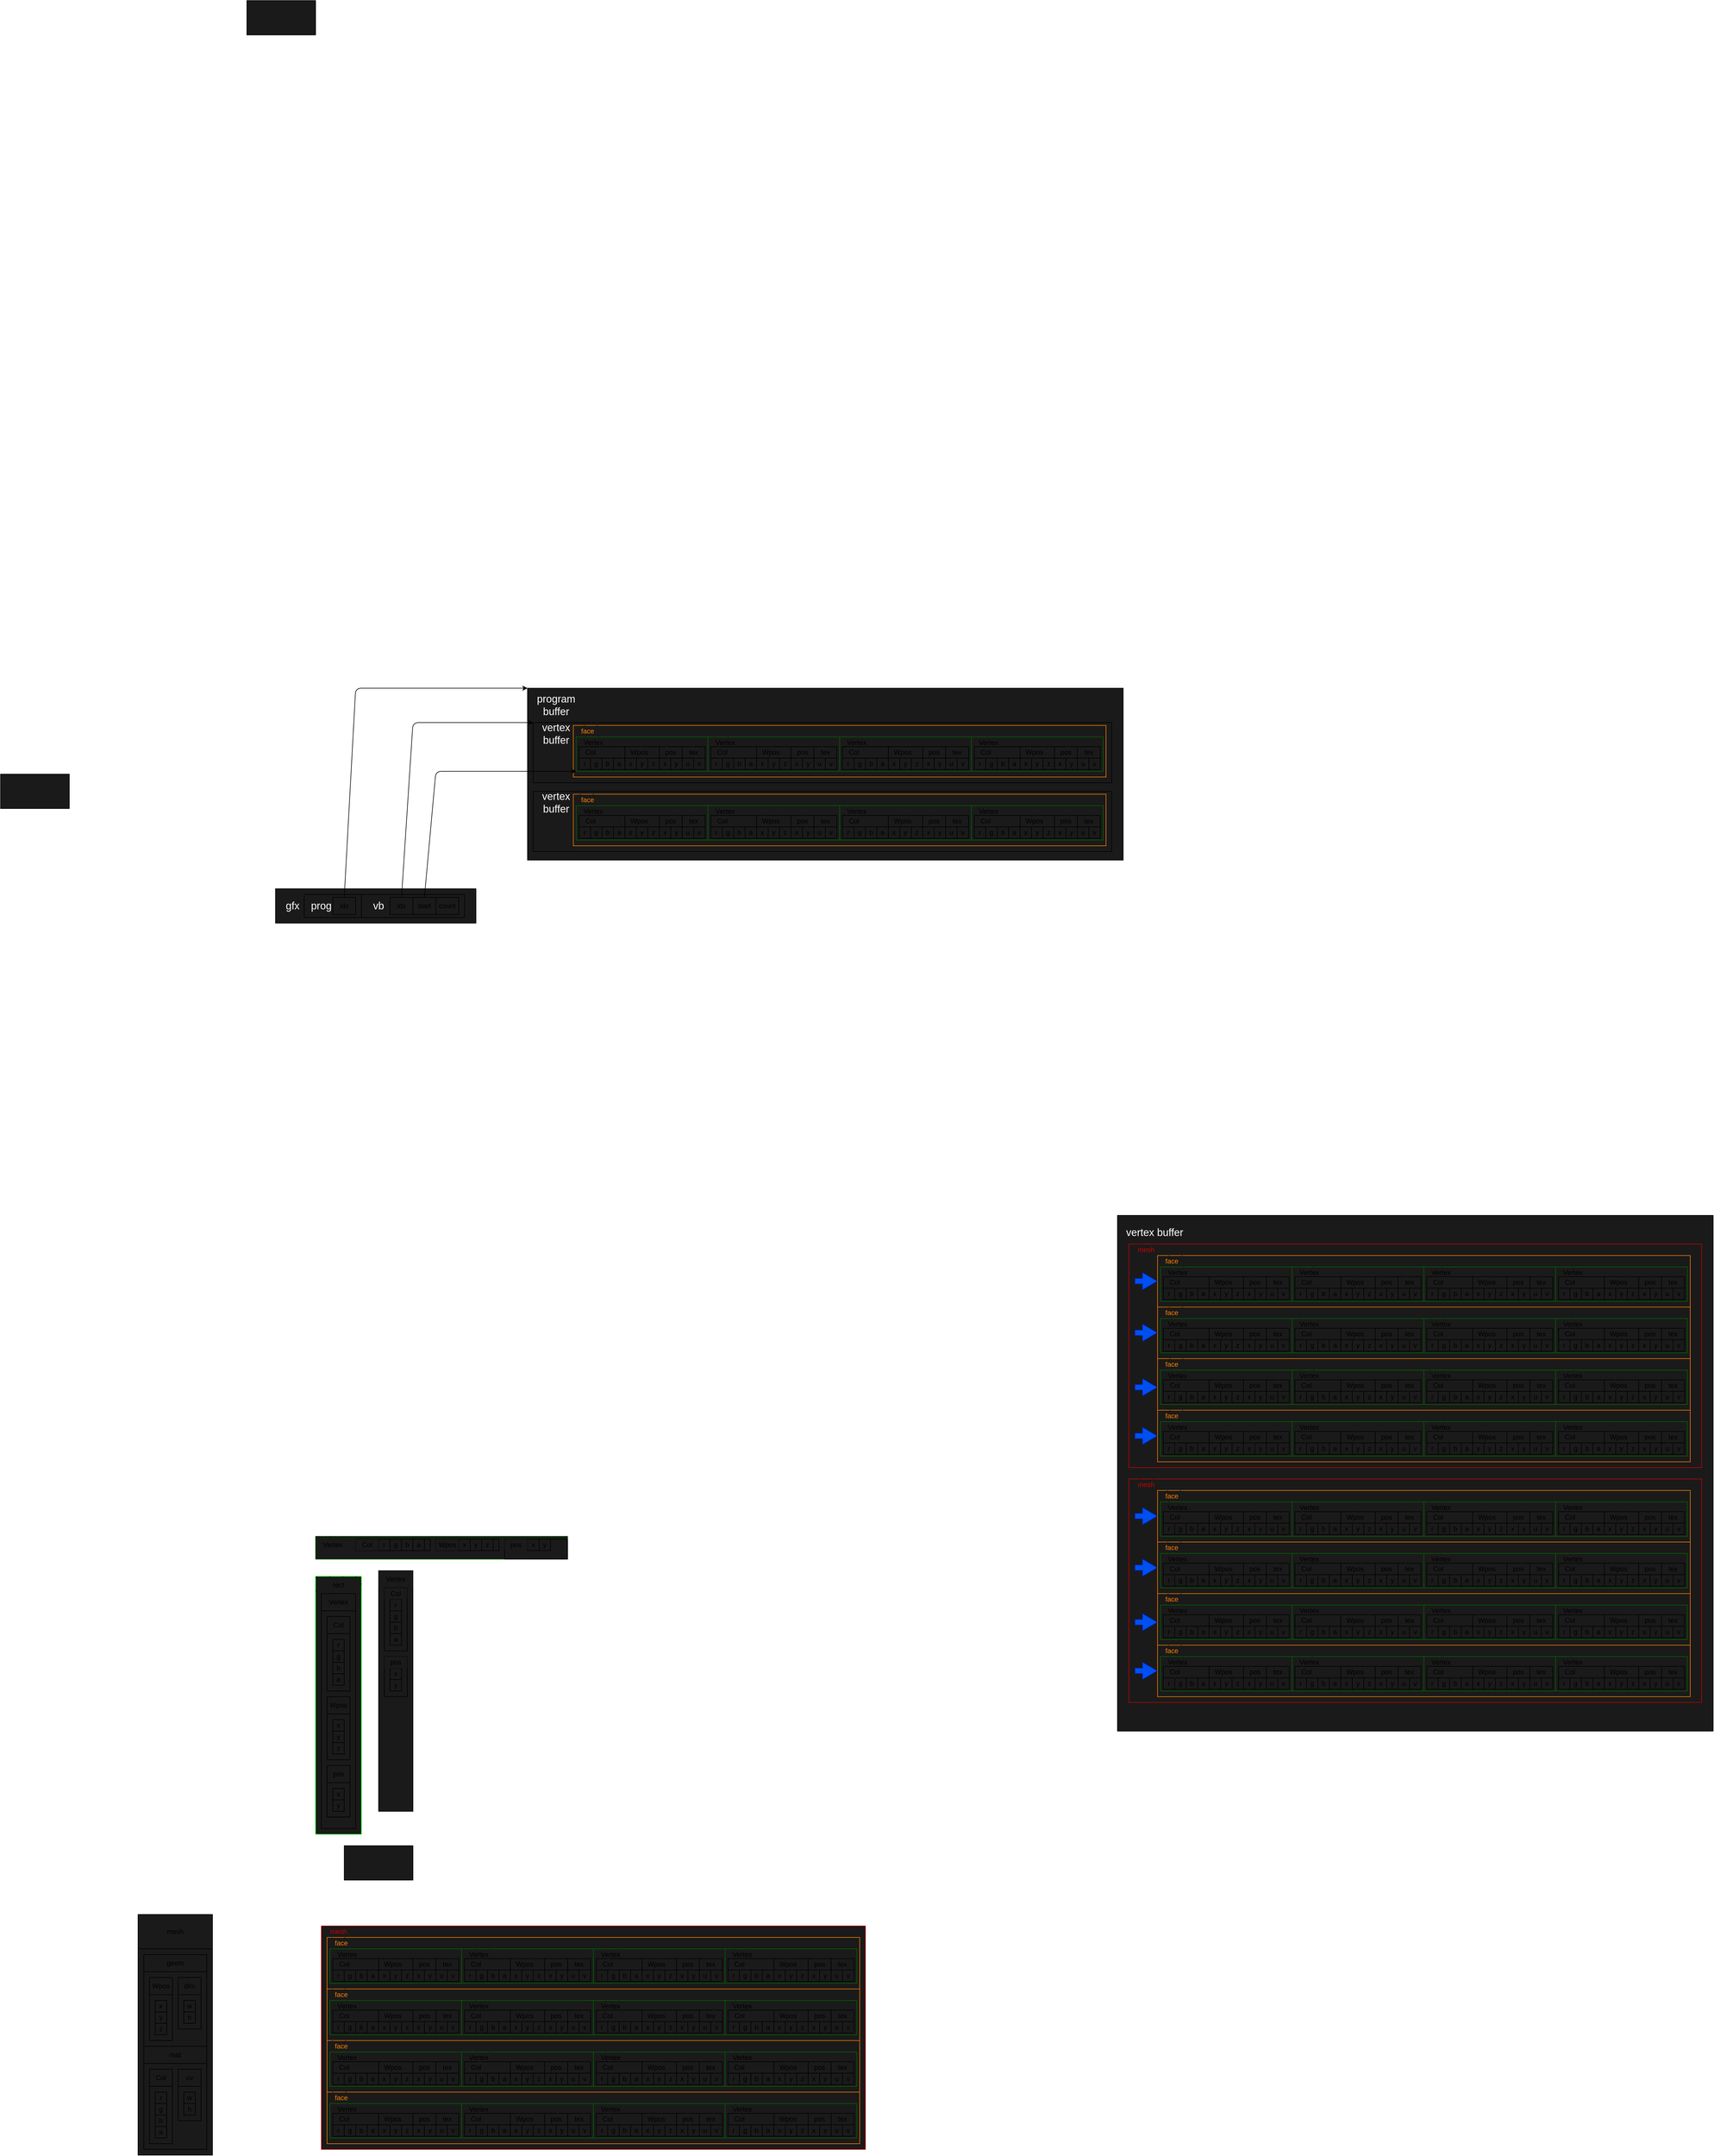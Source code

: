 <mxfile>
    <diagram id="-sPcrE9JmqlbEXieslSX" name="Page-1">
        <mxGraphModel dx="2983" dy="5228" grid="1" gridSize="10" guides="1" tooltips="1" connect="1" arrows="1" fold="1" page="1" pageScale="1" pageWidth="850" pageHeight="1100" math="0" shadow="0">
            <root>
                <mxCell id="0"/>
                <mxCell id="1" parent="0"/>
                <mxCell id="4" value="" style="rounded=0;whiteSpace=wrap;html=1;fillColor=#1A1A1A;strokeColor=#000000;recursiveResize=0;dropTarget=1;" vertex="1" parent="1">
                    <mxGeometry x="360" y="-240" width="120" height="60" as="geometry"/>
                </mxCell>
                <mxCell id="35" value="" style="rounded=0;whiteSpace=wrap;html=1;fillColor=#1A1A1A;strokeColor=#00FF00;recursiveResize=0;dropTarget=1;container=0;fillStyle=solid;" vertex="1" parent="1">
                    <mxGeometry x="310" y="-710" width="80" height="450" as="geometry"/>
                </mxCell>
                <mxCell id="36" value="" style="rounded=0;whiteSpace=wrap;html=1;fillColor=#1A1A1A;strokeColor=#000000;recursiveResize=0;dropTarget=1;container=0;" vertex="1" parent="35">
                    <mxGeometry x="10" y="60" width="60" height="380" as="geometry"/>
                </mxCell>
                <mxCell id="37" value="Col" style="rounded=0;whiteSpace=wrap;html=1;fillColor=#1A1A1A;strokeColor=#000000;recursiveResize=0;dropTarget=1;" vertex="1" parent="36">
                    <mxGeometry x="10" y="10" width="40" height="30" as="geometry"/>
                </mxCell>
                <mxCell id="38" value="" style="rounded=0;whiteSpace=wrap;html=1;fillColor=#1A1A1A;strokeColor=#000000;recursiveResize=0;dropTarget=1;container=0;" vertex="1" parent="36">
                    <mxGeometry x="10" y="40" width="40" height="100" as="geometry">
                        <mxRectangle x="250" y="140" width="50" height="40" as="alternateBounds"/>
                    </mxGeometry>
                </mxCell>
                <mxCell id="39" value="r" style="rounded=0;whiteSpace=wrap;html=1;fillColor=#1A1A1A;strokeColor=#000000;recursiveResize=0;dropTarget=1;" vertex="1" parent="38">
                    <mxGeometry x="10" y="10" width="20" height="20" as="geometry"/>
                </mxCell>
                <mxCell id="40" value="g" style="rounded=0;whiteSpace=wrap;html=1;fillColor=#1A1A1A;strokeColor=#000000;recursiveResize=0;dropTarget=1;" vertex="1" parent="38">
                    <mxGeometry x="10" y="30" width="20" height="20" as="geometry"/>
                </mxCell>
                <mxCell id="41" value="b" style="rounded=0;whiteSpace=wrap;html=1;fillColor=#1A1A1A;strokeColor=#000000;recursiveResize=0;dropTarget=1;" vertex="1" parent="38">
                    <mxGeometry x="10" y="50" width="20" height="20" as="geometry"/>
                </mxCell>
                <mxCell id="42" value="a" style="rounded=0;whiteSpace=wrap;html=1;fillColor=#1A1A1A;strokeColor=#000000;recursiveResize=0;dropTarget=1;" vertex="1" parent="38">
                    <mxGeometry x="10" y="70" width="20" height="20" as="geometry"/>
                </mxCell>
                <mxCell id="43" value="Wpos" style="rounded=0;whiteSpace=wrap;html=1;fillColor=#1A1A1A;strokeColor=#000000;recursiveResize=0;dropTarget=1;" vertex="1" parent="36">
                    <mxGeometry x="10" y="150" width="40" height="30" as="geometry"/>
                </mxCell>
                <mxCell id="44" value="" style="rounded=0;whiteSpace=wrap;html=1;fillColor=#1A1A1A;strokeColor=#000000;recursiveResize=0;dropTarget=1;container=0;" vertex="1" parent="36">
                    <mxGeometry x="10" y="180" width="40" height="80" as="geometry"/>
                </mxCell>
                <mxCell id="45" value="x" style="rounded=0;whiteSpace=wrap;html=1;fillColor=#1A1A1A;strokeColor=#000000;recursiveResize=0;dropTarget=1;" vertex="1" parent="44">
                    <mxGeometry x="10" y="10" width="20" height="20" as="geometry"/>
                </mxCell>
                <mxCell id="46" value="y" style="rounded=0;whiteSpace=wrap;html=1;fillColor=#1A1A1A;strokeColor=#000000;recursiveResize=0;dropTarget=1;" vertex="1" parent="44">
                    <mxGeometry x="10" y="30" width="20" height="20" as="geometry"/>
                </mxCell>
                <mxCell id="47" value="z" style="rounded=0;whiteSpace=wrap;html=1;fillColor=#1A1A1A;strokeColor=#000000;recursiveResize=0;dropTarget=1;" vertex="1" parent="44">
                    <mxGeometry x="10" y="50" width="20" height="20" as="geometry"/>
                </mxCell>
                <mxCell id="48" value="pos" style="rounded=0;whiteSpace=wrap;html=1;fillColor=#1A1A1A;strokeColor=#000000;recursiveResize=0;dropTarget=1;" vertex="1" parent="36">
                    <mxGeometry x="10" y="270" width="40" height="30" as="geometry"/>
                </mxCell>
                <mxCell id="49" value="" style="rounded=0;whiteSpace=wrap;html=1;fillColor=#1A1A1A;strokeColor=#000000;recursiveResize=0;dropTarget=1;container=0;" vertex="1" parent="36">
                    <mxGeometry x="10" y="300" width="40" height="60" as="geometry"/>
                </mxCell>
                <mxCell id="50" value="x" style="rounded=0;whiteSpace=wrap;html=1;fillColor=#1A1A1A;strokeColor=#000000;recursiveResize=0;dropTarget=1;" vertex="1" parent="49">
                    <mxGeometry x="10" y="10" width="20" height="20" as="geometry"/>
                </mxCell>
                <mxCell id="51" value="y" style="rounded=0;whiteSpace=wrap;html=1;fillColor=#1A1A1A;strokeColor=#000000;recursiveResize=0;dropTarget=1;" vertex="1" parent="49">
                    <mxGeometry x="10" y="30" width="20" height="20" as="geometry"/>
                </mxCell>
                <mxCell id="52" value="Vertex" style="rounded=0;whiteSpace=wrap;html=1;fillColor=#1A1A1A;strokeColor=#000000;recursiveResize=0;dropTarget=1;" vertex="1" parent="35">
                    <mxGeometry x="10" y="30" width="60" height="30" as="geometry"/>
                </mxCell>
                <mxCell id="34" value="rect" style="rounded=0;whiteSpace=wrap;html=1;fillColor=#1A1A1A;strokeColor=none;recursiveResize=0;dropTarget=1;fillStyle=hatch;gradientColor=none;" vertex="1" parent="35">
                    <mxGeometry width="80" height="30" as="geometry"/>
                </mxCell>
                <mxCell id="61" value="mesh" style="rounded=0;whiteSpace=wrap;html=1;fillColor=#1A1A1A;strokeColor=#000000;recursiveResize=0;dropTarget=1;" vertex="1" parent="1">
                    <mxGeometry y="-120" width="130" height="60" as="geometry"/>
                </mxCell>
                <mxCell id="62" value="" style="rounded=0;whiteSpace=wrap;html=1;fillColor=#1A1A1A;strokeColor=#000000;recursiveResize=0;dropTarget=1;container=0;" vertex="1" parent="1">
                    <mxGeometry y="-60" width="130" height="360" as="geometry"/>
                </mxCell>
                <mxCell id="63" value="" style="rounded=0;whiteSpace=wrap;html=1;fillColor=#1A1A1A;strokeColor=#000000;recursiveResize=0;dropTarget=1;container=0;" vertex="1" parent="62">
                    <mxGeometry x="10" y="40" width="110" height="130" as="geometry"/>
                </mxCell>
                <mxCell id="64" value="" style="rounded=0;whiteSpace=wrap;html=1;fillColor=#1A1A1A;strokeColor=#000000;recursiveResize=0;dropTarget=1;container=0;" vertex="1" parent="63">
                    <mxGeometry x="60" y="40" width="40" height="60" as="geometry"/>
                </mxCell>
                <mxCell id="65" value="w" style="rounded=0;whiteSpace=wrap;html=1;fillColor=#1A1A1A;strokeColor=#000000;recursiveResize=0;dropTarget=1;" vertex="1" parent="64">
                    <mxGeometry x="10" y="10" width="20" height="20" as="geometry"/>
                </mxCell>
                <mxCell id="66" value="h" style="rounded=0;whiteSpace=wrap;html=1;fillColor=#1A1A1A;strokeColor=#000000;recursiveResize=0;dropTarget=1;" vertex="1" parent="64">
                    <mxGeometry x="10" y="30" width="20" height="20" as="geometry"/>
                </mxCell>
                <mxCell id="67" value="dim" style="rounded=0;whiteSpace=wrap;html=1;fillColor=#1A1A1A;strokeColor=#000000;recursiveResize=0;dropTarget=1;" vertex="1" parent="63">
                    <mxGeometry x="60" y="10" width="40" height="30" as="geometry"/>
                </mxCell>
                <mxCell id="87" value="" style="rounded=0;whiteSpace=wrap;html=1;fillColor=#1A1A1A;strokeColor=#000000;recursiveResize=0;dropTarget=1;container=0;" vertex="1" parent="63">
                    <mxGeometry x="10" y="40" width="40" height="80" as="geometry"/>
                </mxCell>
                <mxCell id="88" value="Wpos" style="rounded=0;whiteSpace=wrap;html=1;fillColor=#1A1A1A;strokeColor=#000000;recursiveResize=0;dropTarget=1;" vertex="1" parent="63">
                    <mxGeometry x="10" y="10" width="40" height="30" as="geometry"/>
                </mxCell>
                <mxCell id="89" value="x" style="rounded=0;whiteSpace=wrap;html=1;fillColor=#1A1A1A;strokeColor=#000000;recursiveResize=0;dropTarget=1;" vertex="1" parent="63">
                    <mxGeometry x="20" y="50" width="20" height="20" as="geometry"/>
                </mxCell>
                <mxCell id="90" value="y" style="rounded=0;whiteSpace=wrap;html=1;fillColor=#1A1A1A;strokeColor=#000000;recursiveResize=0;dropTarget=1;" vertex="1" parent="63">
                    <mxGeometry x="20" y="70" width="20" height="20" as="geometry"/>
                </mxCell>
                <mxCell id="91" value="z" style="rounded=0;whiteSpace=wrap;html=1;fillColor=#1A1A1A;strokeColor=#000000;recursiveResize=0;dropTarget=1;" vertex="1" parent="63">
                    <mxGeometry x="20" y="90" width="20" height="20" as="geometry"/>
                </mxCell>
                <mxCell id="74" value="geom" style="rounded=0;whiteSpace=wrap;html=1;fillColor=#1A1A1A;strokeColor=#000000;recursiveResize=0;dropTarget=1;" vertex="1" parent="62">
                    <mxGeometry x="10" y="10" width="110" height="30" as="geometry"/>
                </mxCell>
                <mxCell id="75" value="mat" style="rounded=0;whiteSpace=wrap;html=1;fillColor=#1A1A1A;strokeColor=#000000;recursiveResize=0;dropTarget=1;" vertex="1" parent="62">
                    <mxGeometry x="10" y="170" width="110" height="30" as="geometry"/>
                </mxCell>
                <mxCell id="76" value="" style="rounded=0;whiteSpace=wrap;html=1;fillColor=#1A1A1A;strokeColor=#000000;recursiveResize=0;dropTarget=1;container=0;" vertex="1" parent="62">
                    <mxGeometry x="10" y="200" width="110" height="150" as="geometry"/>
                </mxCell>
                <mxCell id="77" value="" style="rounded=0;whiteSpace=wrap;html=1;fillColor=#1A1A1A;strokeColor=#000000;recursiveResize=0;dropTarget=1;container=0;" vertex="1" parent="76">
                    <mxGeometry x="60" y="40" width="40" height="60" as="geometry"/>
                </mxCell>
                <mxCell id="78" value="w" style="rounded=0;whiteSpace=wrap;html=1;fillColor=#1A1A1A;strokeColor=#000000;recursiveResize=0;dropTarget=1;" vertex="1" parent="77">
                    <mxGeometry x="10" y="10" width="20" height="20" as="geometry"/>
                </mxCell>
                <mxCell id="79" value="h" style="rounded=0;whiteSpace=wrap;html=1;fillColor=#1A1A1A;strokeColor=#000000;recursiveResize=0;dropTarget=1;" vertex="1" parent="77">
                    <mxGeometry x="10" y="30" width="20" height="20" as="geometry"/>
                </mxCell>
                <mxCell id="80" value="uv" style="rounded=0;whiteSpace=wrap;html=1;fillColor=#1A1A1A;strokeColor=#000000;recursiveResize=0;dropTarget=1;" vertex="1" parent="76">
                    <mxGeometry x="60" y="10" width="40" height="30" as="geometry"/>
                </mxCell>
                <mxCell id="81" value="Col" style="rounded=0;whiteSpace=wrap;html=1;fillColor=#1A1A1A;strokeColor=#000000;recursiveResize=0;dropTarget=1;" vertex="1" parent="76">
                    <mxGeometry x="10" y="10" width="40" height="30" as="geometry"/>
                </mxCell>
                <mxCell id="82" value="" style="rounded=0;whiteSpace=wrap;html=1;fillColor=#1A1A1A;strokeColor=#000000;recursiveResize=0;dropTarget=1;container=0;" vertex="1" parent="76">
                    <mxGeometry x="10" y="40" width="40" height="100" as="geometry">
                        <mxRectangle x="250" y="140" width="50" height="40" as="alternateBounds"/>
                    </mxGeometry>
                </mxCell>
                <mxCell id="83" value="r" style="rounded=0;whiteSpace=wrap;html=1;fillColor=#1A1A1A;strokeColor=#000000;recursiveResize=0;dropTarget=1;" vertex="1" parent="82">
                    <mxGeometry x="10" y="10" width="20" height="20" as="geometry"/>
                </mxCell>
                <mxCell id="84" value="g" style="rounded=0;whiteSpace=wrap;html=1;fillColor=#1A1A1A;strokeColor=#000000;recursiveResize=0;dropTarget=1;" vertex="1" parent="82">
                    <mxGeometry x="10" y="30" width="20" height="20" as="geometry"/>
                </mxCell>
                <mxCell id="85" value="b" style="rounded=0;whiteSpace=wrap;html=1;fillColor=#1A1A1A;strokeColor=#000000;recursiveResize=0;dropTarget=1;" vertex="1" parent="82">
                    <mxGeometry x="10" y="50" width="20" height="20" as="geometry"/>
                </mxCell>
                <mxCell id="86" value="a" style="rounded=0;whiteSpace=wrap;html=1;fillColor=#1A1A1A;strokeColor=#000000;recursiveResize=0;dropTarget=1;" vertex="1" parent="82">
                    <mxGeometry x="10" y="70" width="20" height="20" as="geometry"/>
                </mxCell>
                <mxCell id="30" value="" style="rounded=0;whiteSpace=wrap;html=1;fillColor=#1A1A1A;strokeColor=#006600;recursiveResize=0;dropTarget=1;container=0;" vertex="1" parent="1">
                    <mxGeometry x="310" y="-780" width="440" height="40" as="geometry"/>
                </mxCell>
                <mxCell id="31" value="Vertex" style="rounded=0;whiteSpace=wrap;html=1;fillColor=#1A1A1A;strokeColor=none;recursiveResize=0;dropTarget=1;fillStyle=hatch;" vertex="1" parent="30">
                    <mxGeometry width="60" height="30" as="geometry"/>
                </mxCell>
                <mxCell id="19" value="" style="rounded=0;whiteSpace=wrap;html=1;fillColor=#1A1A1A;strokeColor=#000000;recursiveResize=0;dropTarget=1;container=0;" vertex="1" parent="30">
                    <mxGeometry x="210" y="5" width="110" height="20" as="geometry"/>
                </mxCell>
                <mxCell id="20" value="x" style="rounded=0;whiteSpace=wrap;html=1;fillColor=#1A1A1A;strokeColor=#000000;recursiveResize=0;dropTarget=1;" vertex="1" parent="19">
                    <mxGeometry x="40" width="20" height="20" as="geometry"/>
                </mxCell>
                <mxCell id="21" value="y" style="rounded=0;whiteSpace=wrap;html=1;fillColor=#1A1A1A;strokeColor=#000000;recursiveResize=0;dropTarget=1;" vertex="1" parent="19">
                    <mxGeometry x="60" width="20" height="20" as="geometry"/>
                </mxCell>
                <mxCell id="22" value="z" style="rounded=0;whiteSpace=wrap;html=1;fillColor=#1A1A1A;strokeColor=#000000;recursiveResize=0;dropTarget=1;" vertex="1" parent="19">
                    <mxGeometry x="80" width="20" height="20" as="geometry"/>
                </mxCell>
                <mxCell id="18" value="Wpos" style="rounded=0;whiteSpace=wrap;html=1;fillColor=#1A1A1A;strokeColor=none;recursiveResize=0;dropTarget=1;" vertex="1" parent="19">
                    <mxGeometry width="40" height="20" as="geometry"/>
                </mxCell>
                <mxCell id="17" value="" style="rounded=0;whiteSpace=wrap;html=1;fillColor=#1A1A1A;strokeColor=#000000;recursiveResize=0;dropTarget=1;container=0;" vertex="1" parent="30">
                    <mxGeometry x="70" y="5" width="130" height="20" as="geometry">
                        <mxRectangle x="250" y="140" width="50" height="40" as="alternateBounds"/>
                    </mxGeometry>
                </mxCell>
                <mxCell id="13" value="r" style="rounded=0;whiteSpace=wrap;html=1;fillColor=#1A1A1A;strokeColor=#000000;recursiveResize=0;dropTarget=1;" vertex="1" parent="17">
                    <mxGeometry x="40" width="20" height="20" as="geometry"/>
                </mxCell>
                <mxCell id="14" value="g" style="rounded=0;whiteSpace=wrap;html=1;fillColor=#1A1A1A;strokeColor=#000000;recursiveResize=0;dropTarget=1;" vertex="1" parent="17">
                    <mxGeometry x="60" width="20" height="20" as="geometry"/>
                </mxCell>
                <mxCell id="15" value="b" style="rounded=0;whiteSpace=wrap;html=1;fillColor=#1A1A1A;strokeColor=#000000;recursiveResize=0;dropTarget=1;" vertex="1" parent="17">
                    <mxGeometry x="80" width="20" height="20" as="geometry"/>
                </mxCell>
                <mxCell id="16" value="a" style="rounded=0;whiteSpace=wrap;html=1;fillColor=#1A1A1A;strokeColor=#000000;recursiveResize=0;dropTarget=1;" vertex="1" parent="17">
                    <mxGeometry x="100" width="20" height="20" as="geometry"/>
                </mxCell>
                <mxCell id="12" value="Col" style="rounded=0;whiteSpace=wrap;html=1;fillColor=#1A1A1A;strokeColor=none;recursiveResize=0;dropTarget=1;" vertex="1" parent="17">
                    <mxGeometry width="40" height="20" as="geometry"/>
                </mxCell>
                <mxCell id="104" value="" style="rounded=0;whiteSpace=wrap;html=1;fillColor=#1A1A1A;strokeColor=#000000;recursiveResize=0;dropTarget=1;container=0;" vertex="1" parent="30">
                    <mxGeometry x="330" y="5" width="110" height="35" as="geometry"/>
                </mxCell>
                <mxCell id="105" value="x" style="rounded=0;whiteSpace=wrap;html=1;fillColor=#1A1A1A;strokeColor=#000000;recursiveResize=0;dropTarget=1;" vertex="1" parent="104">
                    <mxGeometry x="40" width="20" height="20" as="geometry"/>
                </mxCell>
                <mxCell id="106" value="y" style="rounded=0;whiteSpace=wrap;html=1;fillColor=#1A1A1A;strokeColor=#000000;recursiveResize=0;dropTarget=1;" vertex="1" parent="104">
                    <mxGeometry x="60" width="20" height="20" as="geometry"/>
                </mxCell>
                <mxCell id="103" value="pos" style="rounded=0;whiteSpace=wrap;html=1;fillColor=#1A1A1A;strokeColor=none;recursiveResize=0;dropTarget=1;" vertex="1" parent="104">
                    <mxGeometry width="40" height="20" as="geometry"/>
                </mxCell>
                <mxCell id="93" value="" style="rounded=0;whiteSpace=wrap;html=1;fillColor=#1A1A1A;strokeColor=#000000;recursiveResize=0;dropTarget=1;container=0;" vertex="1" parent="1">
                    <mxGeometry x="420" y="-720" width="60" height="420" as="geometry"/>
                </mxCell>
                <mxCell id="94" value="Vertex" style="rounded=0;whiteSpace=wrap;html=1;fillColor=#1A1A1A;strokeColor=none;recursiveResize=0;dropTarget=1;" vertex="1" parent="93">
                    <mxGeometry width="60" height="30" as="geometry"/>
                </mxCell>
                <mxCell id="95" value="" style="rounded=0;whiteSpace=wrap;html=1;fillColor=#1A1A1A;strokeColor=#000000;recursiveResize=0;dropTarget=1;container=0;" vertex="1" parent="93">
                    <mxGeometry x="10" y="30" width="40" height="110" as="geometry">
                        <mxRectangle x="250" y="140" width="50" height="40" as="alternateBounds"/>
                    </mxGeometry>
                </mxCell>
                <mxCell id="96" value="r" style="rounded=0;whiteSpace=wrap;html=1;fillColor=#1A1A1A;strokeColor=#000000;recursiveResize=0;dropTarget=1;" vertex="1" parent="95">
                    <mxGeometry x="10" y="20" width="20" height="20" as="geometry"/>
                </mxCell>
                <mxCell id="97" value="g" style="rounded=0;whiteSpace=wrap;html=1;fillColor=#1A1A1A;strokeColor=#000000;recursiveResize=0;dropTarget=1;" vertex="1" parent="95">
                    <mxGeometry x="10" y="40" width="20" height="20" as="geometry"/>
                </mxCell>
                <mxCell id="98" value="b" style="rounded=0;whiteSpace=wrap;html=1;fillColor=#1A1A1A;strokeColor=#000000;recursiveResize=0;dropTarget=1;" vertex="1" parent="95">
                    <mxGeometry x="10" y="60" width="20" height="20" as="geometry"/>
                </mxCell>
                <mxCell id="99" value="a" style="rounded=0;whiteSpace=wrap;html=1;fillColor=#1A1A1A;strokeColor=#000000;recursiveResize=0;dropTarget=1;" vertex="1" parent="95">
                    <mxGeometry x="10" y="80" width="20" height="20" as="geometry"/>
                </mxCell>
                <mxCell id="100" value="Col" style="rounded=0;whiteSpace=wrap;html=1;fillColor=#1A1A1A;strokeColor=none;recursiveResize=0;dropTarget=1;" vertex="1" parent="95">
                    <mxGeometry width="40" height="20" as="geometry"/>
                </mxCell>
                <mxCell id="25" value="" style="rounded=0;whiteSpace=wrap;html=1;fillColor=#1A1A1A;strokeColor=#000000;recursiveResize=0;dropTarget=1;container=0;" vertex="1" parent="93">
                    <mxGeometry x="10" y="150" width="40" height="70" as="geometry"/>
                </mxCell>
                <mxCell id="26" value="x" style="rounded=0;whiteSpace=wrap;html=1;fillColor=#1A1A1A;strokeColor=#000000;recursiveResize=0;dropTarget=1;" vertex="1" parent="25">
                    <mxGeometry x="10" y="20" width="20" height="20" as="geometry"/>
                </mxCell>
                <mxCell id="27" value="y" style="rounded=0;whiteSpace=wrap;html=1;fillColor=#1A1A1A;strokeColor=#000000;recursiveResize=0;dropTarget=1;" vertex="1" parent="25">
                    <mxGeometry x="10" y="40" width="20" height="20" as="geometry"/>
                </mxCell>
                <mxCell id="24" value="pos" style="rounded=0;whiteSpace=wrap;html=1;fillColor=#1A1A1A;strokeColor=none;recursiveResize=0;dropTarget=1;" vertex="1" parent="25">
                    <mxGeometry width="40" height="20" as="geometry"/>
                </mxCell>
                <mxCell id="264" value="" style="rounded=0;whiteSpace=wrap;html=1;fillColor=#1A1A1A;strokeColor=#CC0000;recursiveResize=0;dropTarget=1;container=1;" vertex="1" parent="1">
                    <mxGeometry x="320" y="-100" width="950" height="390" as="geometry"/>
                </mxCell>
                <mxCell id="242" value="&lt;font color=&quot;#cc0000&quot;&gt;mesh&lt;/font&gt;" style="rounded=0;whiteSpace=wrap;html=1;fillColor=#1A1A1A;strokeColor=none;recursiveResize=0;dropTarget=1;fillStyle=hatch;" vertex="1" parent="264">
                    <mxGeometry x="10" width="40" height="20" as="geometry"/>
                </mxCell>
                <mxCell id="176" value="" style="rounded=0;whiteSpace=wrap;html=1;fillColor=#1A1A1A;strokeColor=#FF8000;recursiveResize=0;dropTarget=1;container=0;connectable=0;" vertex="1" parent="264">
                    <mxGeometry x="10" y="20" width="930" height="90" as="geometry"/>
                </mxCell>
                <mxCell id="177" value="&lt;font color=&quot;#ff8000&quot;&gt;face&lt;/font&gt;" style="rounded=0;whiteSpace=wrap;html=1;fillColor=#1A1A1A;strokeColor=none;recursiveResize=0;dropTarget=1;fillStyle=hatch;" vertex="1" parent="176">
                    <mxGeometry x="5" width="40" height="20" as="geometry"/>
                </mxCell>
                <mxCell id="178" value="" style="rounded=0;whiteSpace=wrap;html=1;fillColor=#1A1A1A;strokeColor=#006600;recursiveResize=0;dropTarget=1;container=0;" vertex="1" parent="176">
                    <mxGeometry x="5" y="20" width="230" height="60" as="geometry"/>
                </mxCell>
                <mxCell id="179" value="Vertex" style="rounded=0;whiteSpace=wrap;html=1;fillColor=#1A1A1A;strokeColor=none;recursiveResize=0;dropTarget=1;fillStyle=hatch;" vertex="1" parent="178">
                    <mxGeometry x="10" width="40" height="20" as="geometry"/>
                </mxCell>
                <mxCell id="180" value="" style="rounded=0;whiteSpace=wrap;html=1;fillColor=#1A1A1A;strokeColor=#000000;recursiveResize=0;dropTarget=1;container=0;" vertex="1" parent="178">
                    <mxGeometry x="5" y="17" width="80" height="40" as="geometry">
                        <mxRectangle x="250" y="140" width="50" height="40" as="alternateBounds"/>
                    </mxGeometry>
                </mxCell>
                <mxCell id="181" value="r" style="rounded=0;whiteSpace=wrap;html=1;fillColor=#1A1A1A;strokeColor=#000000;recursiveResize=0;dropTarget=1;" vertex="1" parent="180">
                    <mxGeometry y="20" width="20" height="20" as="geometry"/>
                </mxCell>
                <mxCell id="182" value="g" style="rounded=0;whiteSpace=wrap;html=1;fillColor=#1A1A1A;strokeColor=#000000;recursiveResize=0;dropTarget=1;" vertex="1" parent="180">
                    <mxGeometry x="20" y="20" width="20" height="20" as="geometry"/>
                </mxCell>
                <mxCell id="183" value="b" style="rounded=0;whiteSpace=wrap;html=1;fillColor=#1A1A1A;strokeColor=#000000;recursiveResize=0;dropTarget=1;" vertex="1" parent="180">
                    <mxGeometry x="40" y="20" width="20" height="20" as="geometry"/>
                </mxCell>
                <mxCell id="184" value="a" style="rounded=0;whiteSpace=wrap;html=1;fillColor=#1A1A1A;strokeColor=#000000;recursiveResize=0;dropTarget=1;" vertex="1" parent="180">
                    <mxGeometry x="60" y="20" width="20" height="20" as="geometry"/>
                </mxCell>
                <mxCell id="185" value="Col" style="rounded=0;whiteSpace=wrap;html=1;fillColor=#1A1A1A;strokeColor=none;recursiveResize=0;dropTarget=1;fillStyle=hatch;" vertex="1" parent="180">
                    <mxGeometry x="10" width="20" height="20" as="geometry"/>
                </mxCell>
                <mxCell id="186" value="" style="rounded=0;whiteSpace=wrap;html=1;fillColor=#1A1A1A;strokeColor=#000000;recursiveResize=0;dropTarget=1;container=0;" vertex="1" parent="178">
                    <mxGeometry x="85" y="17" width="60" height="40" as="geometry"/>
                </mxCell>
                <mxCell id="187" value="x" style="rounded=0;whiteSpace=wrap;html=1;fillColor=#1A1A1A;strokeColor=#000000;recursiveResize=0;dropTarget=1;" vertex="1" parent="186">
                    <mxGeometry y="20" width="20" height="20" as="geometry"/>
                </mxCell>
                <mxCell id="188" value="y" style="rounded=0;whiteSpace=wrap;html=1;fillColor=#1A1A1A;strokeColor=#000000;recursiveResize=0;dropTarget=1;" vertex="1" parent="186">
                    <mxGeometry x="20" y="20" width="20" height="20" as="geometry"/>
                </mxCell>
                <mxCell id="189" value="z" style="rounded=0;whiteSpace=wrap;html=1;fillColor=#1A1A1A;strokeColor=#000000;recursiveResize=0;dropTarget=1;" vertex="1" parent="186">
                    <mxGeometry x="40" y="20" width="20" height="20" as="geometry"/>
                </mxCell>
                <mxCell id="190" value="Wpos" style="rounded=0;whiteSpace=wrap;html=1;fillColor=#1A1A1A;strokeColor=none;recursiveResize=0;dropTarget=1;fillStyle=hatch;" vertex="1" parent="186">
                    <mxGeometry x="10" width="30" height="20" as="geometry"/>
                </mxCell>
                <mxCell id="191" value="" style="rounded=0;whiteSpace=wrap;html=1;fillColor=#1A1A1A;strokeColor=#000000;recursiveResize=0;dropTarget=1;container=0;" vertex="1" parent="178">
                    <mxGeometry x="145" y="17" width="40" height="40" as="geometry"/>
                </mxCell>
                <mxCell id="192" value="x" style="rounded=0;whiteSpace=wrap;html=1;fillColor=#1A1A1A;strokeColor=#000000;recursiveResize=0;dropTarget=1;" vertex="1" parent="191">
                    <mxGeometry y="20" width="20" height="20" as="geometry"/>
                </mxCell>
                <mxCell id="193" value="y" style="rounded=0;whiteSpace=wrap;html=1;fillColor=#1A1A1A;strokeColor=#000000;recursiveResize=0;dropTarget=1;" vertex="1" parent="191">
                    <mxGeometry x="20" y="20" width="20" height="20" as="geometry"/>
                </mxCell>
                <mxCell id="194" value="pos" style="rounded=0;whiteSpace=wrap;html=1;fillColor=#1A1A1A;strokeColor=none;recursiveResize=0;dropTarget=1;fillStyle=hatch;" vertex="1" parent="191">
                    <mxGeometry x="10" width="20" height="20" as="geometry"/>
                </mxCell>
                <mxCell id="195" value="" style="rounded=0;whiteSpace=wrap;html=1;fillColor=#1A1A1A;strokeColor=#000000;recursiveResize=0;dropTarget=1;container=0;" vertex="1" parent="178">
                    <mxGeometry x="185" y="17" width="40" height="40" as="geometry">
                        <mxRectangle x="250" y="140" width="50" height="40" as="alternateBounds"/>
                    </mxGeometry>
                </mxCell>
                <mxCell id="196" value="u" style="rounded=0;whiteSpace=wrap;html=1;fillColor=#1A1A1A;strokeColor=#000000;recursiveResize=0;dropTarget=1;" vertex="1" parent="195">
                    <mxGeometry y="20" width="20" height="20" as="geometry"/>
                </mxCell>
                <mxCell id="197" value="v" style="rounded=0;whiteSpace=wrap;html=1;fillColor=#1A1A1A;strokeColor=#000000;recursiveResize=0;dropTarget=1;" vertex="1" parent="195">
                    <mxGeometry x="20" y="20" width="20" height="20" as="geometry"/>
                </mxCell>
                <mxCell id="198" value="tex" style="rounded=0;whiteSpace=wrap;html=1;fillColor=#1A1A1A;strokeColor=none;recursiveResize=0;dropTarget=1;fillStyle=hatch;" vertex="1" parent="195">
                    <mxGeometry x="10" width="20" height="20" as="geometry"/>
                </mxCell>
                <mxCell id="199" value="" style="rounded=0;whiteSpace=wrap;html=1;fillColor=#1A1A1A;strokeColor=#006600;recursiveResize=0;dropTarget=1;container=0;" vertex="1" parent="176">
                    <mxGeometry x="235" y="20" width="230" height="60" as="geometry"/>
                </mxCell>
                <mxCell id="200" value="Vertex" style="rounded=0;whiteSpace=wrap;html=1;fillColor=#1A1A1A;strokeColor=none;recursiveResize=0;dropTarget=1;fillStyle=hatch;" vertex="1" parent="199">
                    <mxGeometry x="10" width="40" height="20" as="geometry"/>
                </mxCell>
                <mxCell id="201" value="" style="rounded=0;whiteSpace=wrap;html=1;fillColor=#1A1A1A;strokeColor=#000000;recursiveResize=0;dropTarget=1;container=0;" vertex="1" parent="199">
                    <mxGeometry x="5" y="17" width="80" height="40" as="geometry">
                        <mxRectangle x="250" y="140" width="50" height="40" as="alternateBounds"/>
                    </mxGeometry>
                </mxCell>
                <mxCell id="202" value="r" style="rounded=0;whiteSpace=wrap;html=1;fillColor=#1A1A1A;strokeColor=#000000;recursiveResize=0;dropTarget=1;" vertex="1" parent="201">
                    <mxGeometry y="20" width="20" height="20" as="geometry"/>
                </mxCell>
                <mxCell id="203" value="g" style="rounded=0;whiteSpace=wrap;html=1;fillColor=#1A1A1A;strokeColor=#000000;recursiveResize=0;dropTarget=1;" vertex="1" parent="201">
                    <mxGeometry x="20" y="20" width="20" height="20" as="geometry"/>
                </mxCell>
                <mxCell id="204" value="b" style="rounded=0;whiteSpace=wrap;html=1;fillColor=#1A1A1A;strokeColor=#000000;recursiveResize=0;dropTarget=1;" vertex="1" parent="201">
                    <mxGeometry x="40" y="20" width="20" height="20" as="geometry"/>
                </mxCell>
                <mxCell id="205" value="a" style="rounded=0;whiteSpace=wrap;html=1;fillColor=#1A1A1A;strokeColor=#000000;recursiveResize=0;dropTarget=1;" vertex="1" parent="201">
                    <mxGeometry x="60" y="20" width="20" height="20" as="geometry"/>
                </mxCell>
                <mxCell id="206" value="Col" style="rounded=0;whiteSpace=wrap;html=1;fillColor=#1A1A1A;strokeColor=none;recursiveResize=0;dropTarget=1;fillStyle=hatch;" vertex="1" parent="201">
                    <mxGeometry x="10" width="20" height="20" as="geometry"/>
                </mxCell>
                <mxCell id="207" value="" style="rounded=0;whiteSpace=wrap;html=1;fillColor=#1A1A1A;strokeColor=#000000;recursiveResize=0;dropTarget=1;container=0;" vertex="1" parent="199">
                    <mxGeometry x="85" y="17" width="60" height="40" as="geometry"/>
                </mxCell>
                <mxCell id="208" value="x" style="rounded=0;whiteSpace=wrap;html=1;fillColor=#1A1A1A;strokeColor=#000000;recursiveResize=0;dropTarget=1;" vertex="1" parent="207">
                    <mxGeometry y="20" width="20" height="20" as="geometry"/>
                </mxCell>
                <mxCell id="209" value="y" style="rounded=0;whiteSpace=wrap;html=1;fillColor=#1A1A1A;strokeColor=#000000;recursiveResize=0;dropTarget=1;" vertex="1" parent="207">
                    <mxGeometry x="20" y="20" width="20" height="20" as="geometry"/>
                </mxCell>
                <mxCell id="210" value="z" style="rounded=0;whiteSpace=wrap;html=1;fillColor=#1A1A1A;strokeColor=#000000;recursiveResize=0;dropTarget=1;" vertex="1" parent="207">
                    <mxGeometry x="40" y="20" width="20" height="20" as="geometry"/>
                </mxCell>
                <mxCell id="211" value="Wpos" style="rounded=0;whiteSpace=wrap;html=1;fillColor=#1A1A1A;strokeColor=none;recursiveResize=0;dropTarget=1;fillStyle=hatch;" vertex="1" parent="207">
                    <mxGeometry x="10" width="30" height="20" as="geometry"/>
                </mxCell>
                <mxCell id="212" value="" style="rounded=0;whiteSpace=wrap;html=1;fillColor=#1A1A1A;strokeColor=#000000;recursiveResize=0;dropTarget=1;container=0;" vertex="1" parent="199">
                    <mxGeometry x="145" y="17" width="40" height="40" as="geometry"/>
                </mxCell>
                <mxCell id="213" value="x" style="rounded=0;whiteSpace=wrap;html=1;fillColor=#1A1A1A;strokeColor=#000000;recursiveResize=0;dropTarget=1;" vertex="1" parent="212">
                    <mxGeometry y="20" width="20" height="20" as="geometry"/>
                </mxCell>
                <mxCell id="214" value="y" style="rounded=0;whiteSpace=wrap;html=1;fillColor=#1A1A1A;strokeColor=#000000;recursiveResize=0;dropTarget=1;" vertex="1" parent="212">
                    <mxGeometry x="20" y="20" width="20" height="20" as="geometry"/>
                </mxCell>
                <mxCell id="215" value="pos" style="rounded=0;whiteSpace=wrap;html=1;fillColor=#1A1A1A;strokeColor=none;recursiveResize=0;dropTarget=1;fillStyle=hatch;" vertex="1" parent="212">
                    <mxGeometry x="10" width="20" height="20" as="geometry"/>
                </mxCell>
                <mxCell id="216" value="" style="rounded=0;whiteSpace=wrap;html=1;fillColor=#1A1A1A;strokeColor=#000000;recursiveResize=0;dropTarget=1;container=0;" vertex="1" parent="199">
                    <mxGeometry x="185" y="17" width="40" height="40" as="geometry">
                        <mxRectangle x="250" y="140" width="50" height="40" as="alternateBounds"/>
                    </mxGeometry>
                </mxCell>
                <mxCell id="217" value="u" style="rounded=0;whiteSpace=wrap;html=1;fillColor=#1A1A1A;strokeColor=#000000;recursiveResize=0;dropTarget=1;" vertex="1" parent="216">
                    <mxGeometry y="20" width="20" height="20" as="geometry"/>
                </mxCell>
                <mxCell id="218" value="v" style="rounded=0;whiteSpace=wrap;html=1;fillColor=#1A1A1A;strokeColor=#000000;recursiveResize=0;dropTarget=1;" vertex="1" parent="216">
                    <mxGeometry x="20" y="20" width="20" height="20" as="geometry"/>
                </mxCell>
                <mxCell id="219" value="tex" style="rounded=0;whiteSpace=wrap;html=1;fillColor=#1A1A1A;strokeColor=none;recursiveResize=0;dropTarget=1;fillStyle=hatch;" vertex="1" parent="216">
                    <mxGeometry x="10" width="20" height="20" as="geometry"/>
                </mxCell>
                <mxCell id="220" value="" style="rounded=0;whiteSpace=wrap;html=1;fillColor=#1A1A1A;strokeColor=#006600;recursiveResize=0;dropTarget=1;container=0;" vertex="1" parent="176">
                    <mxGeometry x="465" y="20" width="230" height="60" as="geometry"/>
                </mxCell>
                <mxCell id="221" value="Vertex" style="rounded=0;whiteSpace=wrap;html=1;fillColor=#1A1A1A;strokeColor=none;recursiveResize=0;dropTarget=1;fillStyle=hatch;" vertex="1" parent="220">
                    <mxGeometry x="10" width="40" height="20" as="geometry"/>
                </mxCell>
                <mxCell id="222" value="" style="rounded=0;whiteSpace=wrap;html=1;fillColor=#1A1A1A;strokeColor=#000000;recursiveResize=0;dropTarget=1;container=0;" vertex="1" parent="220">
                    <mxGeometry x="5" y="17" width="80" height="40" as="geometry">
                        <mxRectangle x="250" y="140" width="50" height="40" as="alternateBounds"/>
                    </mxGeometry>
                </mxCell>
                <mxCell id="223" value="r" style="rounded=0;whiteSpace=wrap;html=1;fillColor=#1A1A1A;strokeColor=#000000;recursiveResize=0;dropTarget=1;" vertex="1" parent="222">
                    <mxGeometry y="20" width="20" height="20" as="geometry"/>
                </mxCell>
                <mxCell id="224" value="g" style="rounded=0;whiteSpace=wrap;html=1;fillColor=#1A1A1A;strokeColor=#000000;recursiveResize=0;dropTarget=1;" vertex="1" parent="222">
                    <mxGeometry x="20" y="20" width="20" height="20" as="geometry"/>
                </mxCell>
                <mxCell id="225" value="b" style="rounded=0;whiteSpace=wrap;html=1;fillColor=#1A1A1A;strokeColor=#000000;recursiveResize=0;dropTarget=1;" vertex="1" parent="222">
                    <mxGeometry x="40" y="20" width="20" height="20" as="geometry"/>
                </mxCell>
                <mxCell id="226" value="a" style="rounded=0;whiteSpace=wrap;html=1;fillColor=#1A1A1A;strokeColor=#000000;recursiveResize=0;dropTarget=1;" vertex="1" parent="222">
                    <mxGeometry x="60" y="20" width="20" height="20" as="geometry"/>
                </mxCell>
                <mxCell id="227" value="Col" style="rounded=0;whiteSpace=wrap;html=1;fillColor=#1A1A1A;strokeColor=none;recursiveResize=0;dropTarget=1;fillStyle=hatch;" vertex="1" parent="222">
                    <mxGeometry x="10" width="20" height="20" as="geometry"/>
                </mxCell>
                <mxCell id="228" value="" style="rounded=0;whiteSpace=wrap;html=1;fillColor=#1A1A1A;strokeColor=#000000;recursiveResize=0;dropTarget=1;container=0;" vertex="1" parent="220">
                    <mxGeometry x="85" y="17" width="60" height="40" as="geometry"/>
                </mxCell>
                <mxCell id="229" value="x" style="rounded=0;whiteSpace=wrap;html=1;fillColor=#1A1A1A;strokeColor=#000000;recursiveResize=0;dropTarget=1;" vertex="1" parent="228">
                    <mxGeometry y="20" width="20" height="20" as="geometry"/>
                </mxCell>
                <mxCell id="230" value="y" style="rounded=0;whiteSpace=wrap;html=1;fillColor=#1A1A1A;strokeColor=#000000;recursiveResize=0;dropTarget=1;" vertex="1" parent="228">
                    <mxGeometry x="20" y="20" width="20" height="20" as="geometry"/>
                </mxCell>
                <mxCell id="231" value="z" style="rounded=0;whiteSpace=wrap;html=1;fillColor=#1A1A1A;strokeColor=#000000;recursiveResize=0;dropTarget=1;" vertex="1" parent="228">
                    <mxGeometry x="40" y="20" width="20" height="20" as="geometry"/>
                </mxCell>
                <mxCell id="232" value="Wpos" style="rounded=0;whiteSpace=wrap;html=1;fillColor=#1A1A1A;strokeColor=none;recursiveResize=0;dropTarget=1;fillStyle=hatch;" vertex="1" parent="228">
                    <mxGeometry x="10" width="30" height="20" as="geometry"/>
                </mxCell>
                <mxCell id="233" value="" style="rounded=0;whiteSpace=wrap;html=1;fillColor=#1A1A1A;strokeColor=#000000;recursiveResize=0;dropTarget=1;container=0;" vertex="1" parent="220">
                    <mxGeometry x="145" y="17" width="40" height="40" as="geometry"/>
                </mxCell>
                <mxCell id="234" value="x" style="rounded=0;whiteSpace=wrap;html=1;fillColor=#1A1A1A;strokeColor=#000000;recursiveResize=0;dropTarget=1;" vertex="1" parent="233">
                    <mxGeometry y="20" width="20" height="20" as="geometry"/>
                </mxCell>
                <mxCell id="235" value="y" style="rounded=0;whiteSpace=wrap;html=1;fillColor=#1A1A1A;strokeColor=#000000;recursiveResize=0;dropTarget=1;" vertex="1" parent="233">
                    <mxGeometry x="20" y="20" width="20" height="20" as="geometry"/>
                </mxCell>
                <mxCell id="236" value="pos" style="rounded=0;whiteSpace=wrap;html=1;fillColor=#1A1A1A;strokeColor=none;recursiveResize=0;dropTarget=1;fillStyle=hatch;" vertex="1" parent="233">
                    <mxGeometry x="10" width="20" height="20" as="geometry"/>
                </mxCell>
                <mxCell id="237" value="" style="rounded=0;whiteSpace=wrap;html=1;fillColor=#1A1A1A;strokeColor=#000000;recursiveResize=0;dropTarget=1;container=0;" vertex="1" parent="220">
                    <mxGeometry x="185" y="17" width="40" height="40" as="geometry">
                        <mxRectangle x="250" y="140" width="50" height="40" as="alternateBounds"/>
                    </mxGeometry>
                </mxCell>
                <mxCell id="238" value="u" style="rounded=0;whiteSpace=wrap;html=1;fillColor=#1A1A1A;strokeColor=#000000;recursiveResize=0;dropTarget=1;" vertex="1" parent="237">
                    <mxGeometry y="20" width="20" height="20" as="geometry"/>
                </mxCell>
                <mxCell id="239" value="v" style="rounded=0;whiteSpace=wrap;html=1;fillColor=#1A1A1A;strokeColor=#000000;recursiveResize=0;dropTarget=1;" vertex="1" parent="237">
                    <mxGeometry x="20" y="20" width="20" height="20" as="geometry"/>
                </mxCell>
                <mxCell id="240" value="tex" style="rounded=0;whiteSpace=wrap;html=1;fillColor=#1A1A1A;strokeColor=none;recursiveResize=0;dropTarget=1;fillStyle=hatch;" vertex="1" parent="237">
                    <mxGeometry x="10" width="20" height="20" as="geometry"/>
                </mxCell>
                <mxCell id="243" value="" style="rounded=0;whiteSpace=wrap;html=1;fillColor=#1A1A1A;strokeColor=#006600;recursiveResize=0;dropTarget=1;container=0;" vertex="1" parent="176">
                    <mxGeometry x="695" y="20" width="230" height="60" as="geometry"/>
                </mxCell>
                <mxCell id="244" value="Vertex" style="rounded=0;whiteSpace=wrap;html=1;fillColor=#1A1A1A;strokeColor=none;recursiveResize=0;dropTarget=1;fillStyle=hatch;" vertex="1" parent="243">
                    <mxGeometry x="10" width="40" height="20" as="geometry"/>
                </mxCell>
                <mxCell id="245" value="" style="rounded=0;whiteSpace=wrap;html=1;fillColor=#1A1A1A;strokeColor=#000000;recursiveResize=0;dropTarget=1;container=0;" vertex="1" parent="243">
                    <mxGeometry x="5" y="17" width="80" height="40" as="geometry">
                        <mxRectangle x="250" y="140" width="50" height="40" as="alternateBounds"/>
                    </mxGeometry>
                </mxCell>
                <mxCell id="246" value="r" style="rounded=0;whiteSpace=wrap;html=1;fillColor=#1A1A1A;strokeColor=#000000;recursiveResize=0;dropTarget=1;" vertex="1" parent="245">
                    <mxGeometry y="20" width="20" height="20" as="geometry"/>
                </mxCell>
                <mxCell id="247" value="g" style="rounded=0;whiteSpace=wrap;html=1;fillColor=#1A1A1A;strokeColor=#000000;recursiveResize=0;dropTarget=1;" vertex="1" parent="245">
                    <mxGeometry x="20" y="20" width="20" height="20" as="geometry"/>
                </mxCell>
                <mxCell id="248" value="b" style="rounded=0;whiteSpace=wrap;html=1;fillColor=#1A1A1A;strokeColor=#000000;recursiveResize=0;dropTarget=1;" vertex="1" parent="245">
                    <mxGeometry x="40" y="20" width="20" height="20" as="geometry"/>
                </mxCell>
                <mxCell id="249" value="a" style="rounded=0;whiteSpace=wrap;html=1;fillColor=#1A1A1A;strokeColor=#000000;recursiveResize=0;dropTarget=1;" vertex="1" parent="245">
                    <mxGeometry x="60" y="20" width="20" height="20" as="geometry"/>
                </mxCell>
                <mxCell id="250" value="Col" style="rounded=0;whiteSpace=wrap;html=1;fillColor=#1A1A1A;strokeColor=none;recursiveResize=0;dropTarget=1;fillStyle=hatch;" vertex="1" parent="245">
                    <mxGeometry x="10" width="20" height="20" as="geometry"/>
                </mxCell>
                <mxCell id="251" value="" style="rounded=0;whiteSpace=wrap;html=1;fillColor=#1A1A1A;strokeColor=#000000;recursiveResize=0;dropTarget=1;container=0;" vertex="1" parent="243">
                    <mxGeometry x="85" y="17" width="60" height="40" as="geometry"/>
                </mxCell>
                <mxCell id="252" value="x" style="rounded=0;whiteSpace=wrap;html=1;fillColor=#1A1A1A;strokeColor=#000000;recursiveResize=0;dropTarget=1;" vertex="1" parent="251">
                    <mxGeometry y="20" width="20" height="20" as="geometry"/>
                </mxCell>
                <mxCell id="253" value="y" style="rounded=0;whiteSpace=wrap;html=1;fillColor=#1A1A1A;strokeColor=#000000;recursiveResize=0;dropTarget=1;" vertex="1" parent="251">
                    <mxGeometry x="20" y="20" width="20" height="20" as="geometry"/>
                </mxCell>
                <mxCell id="254" value="z" style="rounded=0;whiteSpace=wrap;html=1;fillColor=#1A1A1A;strokeColor=#000000;recursiveResize=0;dropTarget=1;" vertex="1" parent="251">
                    <mxGeometry x="40" y="20" width="20" height="20" as="geometry"/>
                </mxCell>
                <mxCell id="255" value="Wpos" style="rounded=0;whiteSpace=wrap;html=1;fillColor=#1A1A1A;strokeColor=none;recursiveResize=0;dropTarget=1;fillStyle=hatch;" vertex="1" parent="251">
                    <mxGeometry x="10" width="30" height="20" as="geometry"/>
                </mxCell>
                <mxCell id="256" value="" style="rounded=0;whiteSpace=wrap;html=1;fillColor=#1A1A1A;strokeColor=#000000;recursiveResize=0;dropTarget=1;container=0;" vertex="1" parent="243">
                    <mxGeometry x="145" y="17" width="40" height="40" as="geometry"/>
                </mxCell>
                <mxCell id="257" value="x" style="rounded=0;whiteSpace=wrap;html=1;fillColor=#1A1A1A;strokeColor=#000000;recursiveResize=0;dropTarget=1;" vertex="1" parent="256">
                    <mxGeometry y="20" width="20" height="20" as="geometry"/>
                </mxCell>
                <mxCell id="258" value="y" style="rounded=0;whiteSpace=wrap;html=1;fillColor=#1A1A1A;strokeColor=#000000;recursiveResize=0;dropTarget=1;" vertex="1" parent="256">
                    <mxGeometry x="20" y="20" width="20" height="20" as="geometry"/>
                </mxCell>
                <mxCell id="259" value="pos" style="rounded=0;whiteSpace=wrap;html=1;fillColor=#1A1A1A;strokeColor=none;recursiveResize=0;dropTarget=1;fillStyle=hatch;" vertex="1" parent="256">
                    <mxGeometry x="10" width="20" height="20" as="geometry"/>
                </mxCell>
                <mxCell id="260" value="" style="rounded=0;whiteSpace=wrap;html=1;fillColor=#1A1A1A;strokeColor=#000000;recursiveResize=0;dropTarget=1;container=0;" vertex="1" parent="243">
                    <mxGeometry x="185" y="17" width="40" height="40" as="geometry">
                        <mxRectangle x="250" y="140" width="50" height="40" as="alternateBounds"/>
                    </mxGeometry>
                </mxCell>
                <mxCell id="261" value="u" style="rounded=0;whiteSpace=wrap;html=1;fillColor=#1A1A1A;strokeColor=#000000;recursiveResize=0;dropTarget=1;" vertex="1" parent="260">
                    <mxGeometry y="20" width="20" height="20" as="geometry"/>
                </mxCell>
                <mxCell id="262" value="v" style="rounded=0;whiteSpace=wrap;html=1;fillColor=#1A1A1A;strokeColor=#000000;recursiveResize=0;dropTarget=1;" vertex="1" parent="260">
                    <mxGeometry x="20" y="20" width="20" height="20" as="geometry"/>
                </mxCell>
                <mxCell id="263" value="tex" style="rounded=0;whiteSpace=wrap;html=1;fillColor=#1A1A1A;strokeColor=none;recursiveResize=0;dropTarget=1;fillStyle=hatch;" vertex="1" parent="260">
                    <mxGeometry x="10" width="20" height="20" as="geometry"/>
                </mxCell>
                <mxCell id="265" value="" style="rounded=0;whiteSpace=wrap;html=1;fillColor=#1A1A1A;strokeColor=#FF8000;recursiveResize=0;dropTarget=1;container=0;connectable=0;" vertex="1" parent="264">
                    <mxGeometry x="10" y="110" width="930" height="90" as="geometry"/>
                </mxCell>
                <mxCell id="266" value="&lt;font color=&quot;#ff8000&quot;&gt;face&lt;/font&gt;" style="rounded=0;whiteSpace=wrap;html=1;fillColor=#1A1A1A;strokeColor=none;recursiveResize=0;dropTarget=1;fillStyle=hatch;" vertex="1" parent="265">
                    <mxGeometry x="5" width="40" height="20" as="geometry"/>
                </mxCell>
                <mxCell id="267" value="" style="rounded=0;whiteSpace=wrap;html=1;fillColor=#1A1A1A;strokeColor=#006600;recursiveResize=0;dropTarget=1;container=0;" vertex="1" parent="265">
                    <mxGeometry x="5" y="20" width="230" height="60" as="geometry"/>
                </mxCell>
                <mxCell id="268" value="Vertex" style="rounded=0;whiteSpace=wrap;html=1;fillColor=#1A1A1A;strokeColor=none;recursiveResize=0;dropTarget=1;fillStyle=hatch;" vertex="1" parent="267">
                    <mxGeometry x="10" width="40" height="20" as="geometry"/>
                </mxCell>
                <mxCell id="269" value="" style="rounded=0;whiteSpace=wrap;html=1;fillColor=#1A1A1A;strokeColor=#000000;recursiveResize=0;dropTarget=1;container=0;" vertex="1" parent="267">
                    <mxGeometry x="5" y="17" width="80" height="40" as="geometry">
                        <mxRectangle x="250" y="140" width="50" height="40" as="alternateBounds"/>
                    </mxGeometry>
                </mxCell>
                <mxCell id="270" value="r" style="rounded=0;whiteSpace=wrap;html=1;fillColor=#1A1A1A;strokeColor=#000000;recursiveResize=0;dropTarget=1;" vertex="1" parent="269">
                    <mxGeometry y="20" width="20" height="20" as="geometry"/>
                </mxCell>
                <mxCell id="271" value="g" style="rounded=0;whiteSpace=wrap;html=1;fillColor=#1A1A1A;strokeColor=#000000;recursiveResize=0;dropTarget=1;" vertex="1" parent="269">
                    <mxGeometry x="20" y="20" width="20" height="20" as="geometry"/>
                </mxCell>
                <mxCell id="272" value="b" style="rounded=0;whiteSpace=wrap;html=1;fillColor=#1A1A1A;strokeColor=#000000;recursiveResize=0;dropTarget=1;" vertex="1" parent="269">
                    <mxGeometry x="40" y="20" width="20" height="20" as="geometry"/>
                </mxCell>
                <mxCell id="273" value="a" style="rounded=0;whiteSpace=wrap;html=1;fillColor=#1A1A1A;strokeColor=#000000;recursiveResize=0;dropTarget=1;" vertex="1" parent="269">
                    <mxGeometry x="60" y="20" width="20" height="20" as="geometry"/>
                </mxCell>
                <mxCell id="274" value="Col" style="rounded=0;whiteSpace=wrap;html=1;fillColor=#1A1A1A;strokeColor=none;recursiveResize=0;dropTarget=1;fillStyle=hatch;" vertex="1" parent="269">
                    <mxGeometry x="10" width="20" height="20" as="geometry"/>
                </mxCell>
                <mxCell id="275" value="" style="rounded=0;whiteSpace=wrap;html=1;fillColor=#1A1A1A;strokeColor=#000000;recursiveResize=0;dropTarget=1;container=0;" vertex="1" parent="267">
                    <mxGeometry x="85" y="17" width="60" height="40" as="geometry"/>
                </mxCell>
                <mxCell id="276" value="x" style="rounded=0;whiteSpace=wrap;html=1;fillColor=#1A1A1A;strokeColor=#000000;recursiveResize=0;dropTarget=1;" vertex="1" parent="275">
                    <mxGeometry y="20" width="20" height="20" as="geometry"/>
                </mxCell>
                <mxCell id="277" value="y" style="rounded=0;whiteSpace=wrap;html=1;fillColor=#1A1A1A;strokeColor=#000000;recursiveResize=0;dropTarget=1;" vertex="1" parent="275">
                    <mxGeometry x="20" y="20" width="20" height="20" as="geometry"/>
                </mxCell>
                <mxCell id="278" value="z" style="rounded=0;whiteSpace=wrap;html=1;fillColor=#1A1A1A;strokeColor=#000000;recursiveResize=0;dropTarget=1;" vertex="1" parent="275">
                    <mxGeometry x="40" y="20" width="20" height="20" as="geometry"/>
                </mxCell>
                <mxCell id="279" value="Wpos" style="rounded=0;whiteSpace=wrap;html=1;fillColor=#1A1A1A;strokeColor=none;recursiveResize=0;dropTarget=1;fillStyle=hatch;" vertex="1" parent="275">
                    <mxGeometry x="10" width="30" height="20" as="geometry"/>
                </mxCell>
                <mxCell id="280" value="" style="rounded=0;whiteSpace=wrap;html=1;fillColor=#1A1A1A;strokeColor=#000000;recursiveResize=0;dropTarget=1;container=0;" vertex="1" parent="267">
                    <mxGeometry x="145" y="17" width="40" height="40" as="geometry"/>
                </mxCell>
                <mxCell id="281" value="x" style="rounded=0;whiteSpace=wrap;html=1;fillColor=#1A1A1A;strokeColor=#000000;recursiveResize=0;dropTarget=1;" vertex="1" parent="280">
                    <mxGeometry y="20" width="20" height="20" as="geometry"/>
                </mxCell>
                <mxCell id="282" value="y" style="rounded=0;whiteSpace=wrap;html=1;fillColor=#1A1A1A;strokeColor=#000000;recursiveResize=0;dropTarget=1;" vertex="1" parent="280">
                    <mxGeometry x="20" y="20" width="20" height="20" as="geometry"/>
                </mxCell>
                <mxCell id="283" value="pos" style="rounded=0;whiteSpace=wrap;html=1;fillColor=#1A1A1A;strokeColor=none;recursiveResize=0;dropTarget=1;fillStyle=hatch;" vertex="1" parent="280">
                    <mxGeometry x="10" width="20" height="20" as="geometry"/>
                </mxCell>
                <mxCell id="284" value="" style="rounded=0;whiteSpace=wrap;html=1;fillColor=#1A1A1A;strokeColor=#000000;recursiveResize=0;dropTarget=1;container=0;" vertex="1" parent="267">
                    <mxGeometry x="185" y="17" width="40" height="40" as="geometry">
                        <mxRectangle x="250" y="140" width="50" height="40" as="alternateBounds"/>
                    </mxGeometry>
                </mxCell>
                <mxCell id="285" value="u" style="rounded=0;whiteSpace=wrap;html=1;fillColor=#1A1A1A;strokeColor=#000000;recursiveResize=0;dropTarget=1;" vertex="1" parent="284">
                    <mxGeometry y="20" width="20" height="20" as="geometry"/>
                </mxCell>
                <mxCell id="286" value="v" style="rounded=0;whiteSpace=wrap;html=1;fillColor=#1A1A1A;strokeColor=#000000;recursiveResize=0;dropTarget=1;" vertex="1" parent="284">
                    <mxGeometry x="20" y="20" width="20" height="20" as="geometry"/>
                </mxCell>
                <mxCell id="287" value="tex" style="rounded=0;whiteSpace=wrap;html=1;fillColor=#1A1A1A;strokeColor=none;recursiveResize=0;dropTarget=1;fillStyle=hatch;" vertex="1" parent="284">
                    <mxGeometry x="10" width="20" height="20" as="geometry"/>
                </mxCell>
                <mxCell id="288" value="" style="rounded=0;whiteSpace=wrap;html=1;fillColor=#1A1A1A;strokeColor=#006600;recursiveResize=0;dropTarget=1;container=0;" vertex="1" parent="265">
                    <mxGeometry x="235" y="20" width="230" height="60" as="geometry"/>
                </mxCell>
                <mxCell id="289" value="Vertex" style="rounded=0;whiteSpace=wrap;html=1;fillColor=#1A1A1A;strokeColor=none;recursiveResize=0;dropTarget=1;fillStyle=hatch;" vertex="1" parent="288">
                    <mxGeometry x="10" width="40" height="20" as="geometry"/>
                </mxCell>
                <mxCell id="290" value="" style="rounded=0;whiteSpace=wrap;html=1;fillColor=#1A1A1A;strokeColor=#000000;recursiveResize=0;dropTarget=1;container=0;" vertex="1" parent="288">
                    <mxGeometry x="5" y="17" width="80" height="40" as="geometry">
                        <mxRectangle x="250" y="140" width="50" height="40" as="alternateBounds"/>
                    </mxGeometry>
                </mxCell>
                <mxCell id="291" value="r" style="rounded=0;whiteSpace=wrap;html=1;fillColor=#1A1A1A;strokeColor=#000000;recursiveResize=0;dropTarget=1;" vertex="1" parent="290">
                    <mxGeometry y="20" width="20" height="20" as="geometry"/>
                </mxCell>
                <mxCell id="292" value="g" style="rounded=0;whiteSpace=wrap;html=1;fillColor=#1A1A1A;strokeColor=#000000;recursiveResize=0;dropTarget=1;" vertex="1" parent="290">
                    <mxGeometry x="20" y="20" width="20" height="20" as="geometry"/>
                </mxCell>
                <mxCell id="293" value="b" style="rounded=0;whiteSpace=wrap;html=1;fillColor=#1A1A1A;strokeColor=#000000;recursiveResize=0;dropTarget=1;" vertex="1" parent="290">
                    <mxGeometry x="40" y="20" width="20" height="20" as="geometry"/>
                </mxCell>
                <mxCell id="294" value="a" style="rounded=0;whiteSpace=wrap;html=1;fillColor=#1A1A1A;strokeColor=#000000;recursiveResize=0;dropTarget=1;" vertex="1" parent="290">
                    <mxGeometry x="60" y="20" width="20" height="20" as="geometry"/>
                </mxCell>
                <mxCell id="295" value="Col" style="rounded=0;whiteSpace=wrap;html=1;fillColor=#1A1A1A;strokeColor=none;recursiveResize=0;dropTarget=1;fillStyle=hatch;" vertex="1" parent="290">
                    <mxGeometry x="10" width="20" height="20" as="geometry"/>
                </mxCell>
                <mxCell id="296" value="" style="rounded=0;whiteSpace=wrap;html=1;fillColor=#1A1A1A;strokeColor=#000000;recursiveResize=0;dropTarget=1;container=0;" vertex="1" parent="288">
                    <mxGeometry x="85" y="17" width="60" height="40" as="geometry"/>
                </mxCell>
                <mxCell id="297" value="x" style="rounded=0;whiteSpace=wrap;html=1;fillColor=#1A1A1A;strokeColor=#000000;recursiveResize=0;dropTarget=1;" vertex="1" parent="296">
                    <mxGeometry y="20" width="20" height="20" as="geometry"/>
                </mxCell>
                <mxCell id="298" value="y" style="rounded=0;whiteSpace=wrap;html=1;fillColor=#1A1A1A;strokeColor=#000000;recursiveResize=0;dropTarget=1;" vertex="1" parent="296">
                    <mxGeometry x="20" y="20" width="20" height="20" as="geometry"/>
                </mxCell>
                <mxCell id="299" value="z" style="rounded=0;whiteSpace=wrap;html=1;fillColor=#1A1A1A;strokeColor=#000000;recursiveResize=0;dropTarget=1;" vertex="1" parent="296">
                    <mxGeometry x="40" y="20" width="20" height="20" as="geometry"/>
                </mxCell>
                <mxCell id="300" value="Wpos" style="rounded=0;whiteSpace=wrap;html=1;fillColor=#1A1A1A;strokeColor=none;recursiveResize=0;dropTarget=1;fillStyle=hatch;" vertex="1" parent="296">
                    <mxGeometry x="10" width="30" height="20" as="geometry"/>
                </mxCell>
                <mxCell id="301" value="" style="rounded=0;whiteSpace=wrap;html=1;fillColor=#1A1A1A;strokeColor=#000000;recursiveResize=0;dropTarget=1;container=0;" vertex="1" parent="288">
                    <mxGeometry x="145" y="17" width="40" height="40" as="geometry"/>
                </mxCell>
                <mxCell id="302" value="x" style="rounded=0;whiteSpace=wrap;html=1;fillColor=#1A1A1A;strokeColor=#000000;recursiveResize=0;dropTarget=1;" vertex="1" parent="301">
                    <mxGeometry y="20" width="20" height="20" as="geometry"/>
                </mxCell>
                <mxCell id="303" value="y" style="rounded=0;whiteSpace=wrap;html=1;fillColor=#1A1A1A;strokeColor=#000000;recursiveResize=0;dropTarget=1;" vertex="1" parent="301">
                    <mxGeometry x="20" y="20" width="20" height="20" as="geometry"/>
                </mxCell>
                <mxCell id="304" value="pos" style="rounded=0;whiteSpace=wrap;html=1;fillColor=#1A1A1A;strokeColor=none;recursiveResize=0;dropTarget=1;fillStyle=hatch;" vertex="1" parent="301">
                    <mxGeometry x="10" width="20" height="20" as="geometry"/>
                </mxCell>
                <mxCell id="305" value="" style="rounded=0;whiteSpace=wrap;html=1;fillColor=#1A1A1A;strokeColor=#000000;recursiveResize=0;dropTarget=1;container=0;" vertex="1" parent="288">
                    <mxGeometry x="185" y="17" width="40" height="40" as="geometry">
                        <mxRectangle x="250" y="140" width="50" height="40" as="alternateBounds"/>
                    </mxGeometry>
                </mxCell>
                <mxCell id="306" value="u" style="rounded=0;whiteSpace=wrap;html=1;fillColor=#1A1A1A;strokeColor=#000000;recursiveResize=0;dropTarget=1;" vertex="1" parent="305">
                    <mxGeometry y="20" width="20" height="20" as="geometry"/>
                </mxCell>
                <mxCell id="307" value="v" style="rounded=0;whiteSpace=wrap;html=1;fillColor=#1A1A1A;strokeColor=#000000;recursiveResize=0;dropTarget=1;" vertex="1" parent="305">
                    <mxGeometry x="20" y="20" width="20" height="20" as="geometry"/>
                </mxCell>
                <mxCell id="308" value="tex" style="rounded=0;whiteSpace=wrap;html=1;fillColor=#1A1A1A;strokeColor=none;recursiveResize=0;dropTarget=1;fillStyle=hatch;" vertex="1" parent="305">
                    <mxGeometry x="10" width="20" height="20" as="geometry"/>
                </mxCell>
                <mxCell id="309" value="" style="rounded=0;whiteSpace=wrap;html=1;fillColor=#1A1A1A;strokeColor=#006600;recursiveResize=0;dropTarget=1;container=0;" vertex="1" parent="265">
                    <mxGeometry x="465" y="20" width="230" height="60" as="geometry"/>
                </mxCell>
                <mxCell id="310" value="Vertex" style="rounded=0;whiteSpace=wrap;html=1;fillColor=#1A1A1A;strokeColor=none;recursiveResize=0;dropTarget=1;fillStyle=hatch;" vertex="1" parent="309">
                    <mxGeometry x="10" width="40" height="20" as="geometry"/>
                </mxCell>
                <mxCell id="311" value="" style="rounded=0;whiteSpace=wrap;html=1;fillColor=#1A1A1A;strokeColor=#000000;recursiveResize=0;dropTarget=1;container=0;" vertex="1" parent="309">
                    <mxGeometry x="5" y="17" width="80" height="40" as="geometry">
                        <mxRectangle x="250" y="140" width="50" height="40" as="alternateBounds"/>
                    </mxGeometry>
                </mxCell>
                <mxCell id="312" value="r" style="rounded=0;whiteSpace=wrap;html=1;fillColor=#1A1A1A;strokeColor=#000000;recursiveResize=0;dropTarget=1;" vertex="1" parent="311">
                    <mxGeometry y="20" width="20" height="20" as="geometry"/>
                </mxCell>
                <mxCell id="313" value="g" style="rounded=0;whiteSpace=wrap;html=1;fillColor=#1A1A1A;strokeColor=#000000;recursiveResize=0;dropTarget=1;" vertex="1" parent="311">
                    <mxGeometry x="20" y="20" width="20" height="20" as="geometry"/>
                </mxCell>
                <mxCell id="314" value="b" style="rounded=0;whiteSpace=wrap;html=1;fillColor=#1A1A1A;strokeColor=#000000;recursiveResize=0;dropTarget=1;" vertex="1" parent="311">
                    <mxGeometry x="40" y="20" width="20" height="20" as="geometry"/>
                </mxCell>
                <mxCell id="315" value="a" style="rounded=0;whiteSpace=wrap;html=1;fillColor=#1A1A1A;strokeColor=#000000;recursiveResize=0;dropTarget=1;" vertex="1" parent="311">
                    <mxGeometry x="60" y="20" width="20" height="20" as="geometry"/>
                </mxCell>
                <mxCell id="316" value="Col" style="rounded=0;whiteSpace=wrap;html=1;fillColor=#1A1A1A;strokeColor=none;recursiveResize=0;dropTarget=1;fillStyle=hatch;" vertex="1" parent="311">
                    <mxGeometry x="10" width="20" height="20" as="geometry"/>
                </mxCell>
                <mxCell id="317" value="" style="rounded=0;whiteSpace=wrap;html=1;fillColor=#1A1A1A;strokeColor=#000000;recursiveResize=0;dropTarget=1;container=0;" vertex="1" parent="309">
                    <mxGeometry x="85" y="17" width="60" height="40" as="geometry"/>
                </mxCell>
                <mxCell id="318" value="x" style="rounded=0;whiteSpace=wrap;html=1;fillColor=#1A1A1A;strokeColor=#000000;recursiveResize=0;dropTarget=1;" vertex="1" parent="317">
                    <mxGeometry y="20" width="20" height="20" as="geometry"/>
                </mxCell>
                <mxCell id="319" value="y" style="rounded=0;whiteSpace=wrap;html=1;fillColor=#1A1A1A;strokeColor=#000000;recursiveResize=0;dropTarget=1;" vertex="1" parent="317">
                    <mxGeometry x="20" y="20" width="20" height="20" as="geometry"/>
                </mxCell>
                <mxCell id="320" value="z" style="rounded=0;whiteSpace=wrap;html=1;fillColor=#1A1A1A;strokeColor=#000000;recursiveResize=0;dropTarget=1;" vertex="1" parent="317">
                    <mxGeometry x="40" y="20" width="20" height="20" as="geometry"/>
                </mxCell>
                <mxCell id="321" value="Wpos" style="rounded=0;whiteSpace=wrap;html=1;fillColor=#1A1A1A;strokeColor=none;recursiveResize=0;dropTarget=1;fillStyle=hatch;" vertex="1" parent="317">
                    <mxGeometry x="10" width="30" height="20" as="geometry"/>
                </mxCell>
                <mxCell id="322" value="" style="rounded=0;whiteSpace=wrap;html=1;fillColor=#1A1A1A;strokeColor=#000000;recursiveResize=0;dropTarget=1;container=0;" vertex="1" parent="309">
                    <mxGeometry x="145" y="17" width="40" height="40" as="geometry"/>
                </mxCell>
                <mxCell id="323" value="x" style="rounded=0;whiteSpace=wrap;html=1;fillColor=#1A1A1A;strokeColor=#000000;recursiveResize=0;dropTarget=1;" vertex="1" parent="322">
                    <mxGeometry y="20" width="20" height="20" as="geometry"/>
                </mxCell>
                <mxCell id="324" value="y" style="rounded=0;whiteSpace=wrap;html=1;fillColor=#1A1A1A;strokeColor=#000000;recursiveResize=0;dropTarget=1;" vertex="1" parent="322">
                    <mxGeometry x="20" y="20" width="20" height="20" as="geometry"/>
                </mxCell>
                <mxCell id="325" value="pos" style="rounded=0;whiteSpace=wrap;html=1;fillColor=#1A1A1A;strokeColor=none;recursiveResize=0;dropTarget=1;fillStyle=hatch;" vertex="1" parent="322">
                    <mxGeometry x="10" width="20" height="20" as="geometry"/>
                </mxCell>
                <mxCell id="326" value="" style="rounded=0;whiteSpace=wrap;html=1;fillColor=#1A1A1A;strokeColor=#000000;recursiveResize=0;dropTarget=1;container=0;" vertex="1" parent="309">
                    <mxGeometry x="185" y="17" width="40" height="40" as="geometry">
                        <mxRectangle x="250" y="140" width="50" height="40" as="alternateBounds"/>
                    </mxGeometry>
                </mxCell>
                <mxCell id="327" value="u" style="rounded=0;whiteSpace=wrap;html=1;fillColor=#1A1A1A;strokeColor=#000000;recursiveResize=0;dropTarget=1;" vertex="1" parent="326">
                    <mxGeometry y="20" width="20" height="20" as="geometry"/>
                </mxCell>
                <mxCell id="328" value="v" style="rounded=0;whiteSpace=wrap;html=1;fillColor=#1A1A1A;strokeColor=#000000;recursiveResize=0;dropTarget=1;" vertex="1" parent="326">
                    <mxGeometry x="20" y="20" width="20" height="20" as="geometry"/>
                </mxCell>
                <mxCell id="329" value="tex" style="rounded=0;whiteSpace=wrap;html=1;fillColor=#1A1A1A;strokeColor=none;recursiveResize=0;dropTarget=1;fillStyle=hatch;" vertex="1" parent="326">
                    <mxGeometry x="10" width="20" height="20" as="geometry"/>
                </mxCell>
                <mxCell id="330" value="" style="rounded=0;whiteSpace=wrap;html=1;fillColor=#1A1A1A;strokeColor=#006600;recursiveResize=0;dropTarget=1;container=0;" vertex="1" parent="265">
                    <mxGeometry x="695" y="20" width="230" height="60" as="geometry"/>
                </mxCell>
                <mxCell id="331" value="Vertex" style="rounded=0;whiteSpace=wrap;html=1;fillColor=#1A1A1A;strokeColor=none;recursiveResize=0;dropTarget=1;fillStyle=hatch;" vertex="1" parent="330">
                    <mxGeometry x="10" width="40" height="20" as="geometry"/>
                </mxCell>
                <mxCell id="332" value="" style="rounded=0;whiteSpace=wrap;html=1;fillColor=#1A1A1A;strokeColor=#000000;recursiveResize=0;dropTarget=1;container=0;" vertex="1" parent="330">
                    <mxGeometry x="5" y="17" width="80" height="40" as="geometry">
                        <mxRectangle x="250" y="140" width="50" height="40" as="alternateBounds"/>
                    </mxGeometry>
                </mxCell>
                <mxCell id="333" value="r" style="rounded=0;whiteSpace=wrap;html=1;fillColor=#1A1A1A;strokeColor=#000000;recursiveResize=0;dropTarget=1;" vertex="1" parent="332">
                    <mxGeometry y="20" width="20" height="20" as="geometry"/>
                </mxCell>
                <mxCell id="334" value="g" style="rounded=0;whiteSpace=wrap;html=1;fillColor=#1A1A1A;strokeColor=#000000;recursiveResize=0;dropTarget=1;" vertex="1" parent="332">
                    <mxGeometry x="20" y="20" width="20" height="20" as="geometry"/>
                </mxCell>
                <mxCell id="335" value="b" style="rounded=0;whiteSpace=wrap;html=1;fillColor=#1A1A1A;strokeColor=#000000;recursiveResize=0;dropTarget=1;" vertex="1" parent="332">
                    <mxGeometry x="40" y="20" width="20" height="20" as="geometry"/>
                </mxCell>
                <mxCell id="336" value="a" style="rounded=0;whiteSpace=wrap;html=1;fillColor=#1A1A1A;strokeColor=#000000;recursiveResize=0;dropTarget=1;" vertex="1" parent="332">
                    <mxGeometry x="60" y="20" width="20" height="20" as="geometry"/>
                </mxCell>
                <mxCell id="337" value="Col" style="rounded=0;whiteSpace=wrap;html=1;fillColor=#1A1A1A;strokeColor=none;recursiveResize=0;dropTarget=1;fillStyle=hatch;" vertex="1" parent="332">
                    <mxGeometry x="10" width="20" height="20" as="geometry"/>
                </mxCell>
                <mxCell id="338" value="" style="rounded=0;whiteSpace=wrap;html=1;fillColor=#1A1A1A;strokeColor=#000000;recursiveResize=0;dropTarget=1;container=0;" vertex="1" parent="330">
                    <mxGeometry x="85" y="17" width="60" height="40" as="geometry"/>
                </mxCell>
                <mxCell id="339" value="x" style="rounded=0;whiteSpace=wrap;html=1;fillColor=#1A1A1A;strokeColor=#000000;recursiveResize=0;dropTarget=1;" vertex="1" parent="338">
                    <mxGeometry y="20" width="20" height="20" as="geometry"/>
                </mxCell>
                <mxCell id="340" value="y" style="rounded=0;whiteSpace=wrap;html=1;fillColor=#1A1A1A;strokeColor=#000000;recursiveResize=0;dropTarget=1;" vertex="1" parent="338">
                    <mxGeometry x="20" y="20" width="20" height="20" as="geometry"/>
                </mxCell>
                <mxCell id="341" value="z" style="rounded=0;whiteSpace=wrap;html=1;fillColor=#1A1A1A;strokeColor=#000000;recursiveResize=0;dropTarget=1;" vertex="1" parent="338">
                    <mxGeometry x="40" y="20" width="20" height="20" as="geometry"/>
                </mxCell>
                <mxCell id="342" value="Wpos" style="rounded=0;whiteSpace=wrap;html=1;fillColor=#1A1A1A;strokeColor=none;recursiveResize=0;dropTarget=1;fillStyle=hatch;" vertex="1" parent="338">
                    <mxGeometry x="10" width="30" height="20" as="geometry"/>
                </mxCell>
                <mxCell id="343" value="" style="rounded=0;whiteSpace=wrap;html=1;fillColor=#1A1A1A;strokeColor=#000000;recursiveResize=0;dropTarget=1;container=0;" vertex="1" parent="330">
                    <mxGeometry x="145" y="17" width="40" height="40" as="geometry"/>
                </mxCell>
                <mxCell id="344" value="x" style="rounded=0;whiteSpace=wrap;html=1;fillColor=#1A1A1A;strokeColor=#000000;recursiveResize=0;dropTarget=1;" vertex="1" parent="343">
                    <mxGeometry y="20" width="20" height="20" as="geometry"/>
                </mxCell>
                <mxCell id="345" value="y" style="rounded=0;whiteSpace=wrap;html=1;fillColor=#1A1A1A;strokeColor=#000000;recursiveResize=0;dropTarget=1;" vertex="1" parent="343">
                    <mxGeometry x="20" y="20" width="20" height="20" as="geometry"/>
                </mxCell>
                <mxCell id="346" value="pos" style="rounded=0;whiteSpace=wrap;html=1;fillColor=#1A1A1A;strokeColor=none;recursiveResize=0;dropTarget=1;fillStyle=hatch;" vertex="1" parent="343">
                    <mxGeometry x="10" width="20" height="20" as="geometry"/>
                </mxCell>
                <mxCell id="347" value="" style="rounded=0;whiteSpace=wrap;html=1;fillColor=#1A1A1A;strokeColor=#000000;recursiveResize=0;dropTarget=1;container=0;" vertex="1" parent="330">
                    <mxGeometry x="185" y="17" width="40" height="40" as="geometry">
                        <mxRectangle x="250" y="140" width="50" height="40" as="alternateBounds"/>
                    </mxGeometry>
                </mxCell>
                <mxCell id="348" value="u" style="rounded=0;whiteSpace=wrap;html=1;fillColor=#1A1A1A;strokeColor=#000000;recursiveResize=0;dropTarget=1;" vertex="1" parent="347">
                    <mxGeometry y="20" width="20" height="20" as="geometry"/>
                </mxCell>
                <mxCell id="349" value="v" style="rounded=0;whiteSpace=wrap;html=1;fillColor=#1A1A1A;strokeColor=#000000;recursiveResize=0;dropTarget=1;" vertex="1" parent="347">
                    <mxGeometry x="20" y="20" width="20" height="20" as="geometry"/>
                </mxCell>
                <mxCell id="350" value="tex" style="rounded=0;whiteSpace=wrap;html=1;fillColor=#1A1A1A;strokeColor=none;recursiveResize=0;dropTarget=1;fillStyle=hatch;" vertex="1" parent="347">
                    <mxGeometry x="10" width="20" height="20" as="geometry"/>
                </mxCell>
                <mxCell id="351" value="" style="rounded=0;whiteSpace=wrap;html=1;fillColor=#1A1A1A;strokeColor=#FF8000;recursiveResize=0;dropTarget=1;container=0;connectable=0;" vertex="1" parent="264">
                    <mxGeometry x="10" y="200" width="930" height="90" as="geometry"/>
                </mxCell>
                <mxCell id="352" value="&lt;font color=&quot;#ff8000&quot;&gt;face&lt;/font&gt;" style="rounded=0;whiteSpace=wrap;html=1;fillColor=#1A1A1A;strokeColor=none;recursiveResize=0;dropTarget=1;fillStyle=hatch;" vertex="1" parent="351">
                    <mxGeometry x="5" width="40" height="20" as="geometry"/>
                </mxCell>
                <mxCell id="353" value="" style="rounded=0;whiteSpace=wrap;html=1;fillColor=#1A1A1A;strokeColor=#006600;recursiveResize=0;dropTarget=1;container=0;" vertex="1" parent="351">
                    <mxGeometry x="5" y="20" width="230" height="60" as="geometry"/>
                </mxCell>
                <mxCell id="354" value="Vertex" style="rounded=0;whiteSpace=wrap;html=1;fillColor=#1A1A1A;strokeColor=none;recursiveResize=0;dropTarget=1;fillStyle=hatch;" vertex="1" parent="353">
                    <mxGeometry x="10" width="40" height="20" as="geometry"/>
                </mxCell>
                <mxCell id="355" value="" style="rounded=0;whiteSpace=wrap;html=1;fillColor=#1A1A1A;strokeColor=#000000;recursiveResize=0;dropTarget=1;container=0;" vertex="1" parent="353">
                    <mxGeometry x="5" y="17" width="80" height="40" as="geometry">
                        <mxRectangle x="250" y="140" width="50" height="40" as="alternateBounds"/>
                    </mxGeometry>
                </mxCell>
                <mxCell id="356" value="r" style="rounded=0;whiteSpace=wrap;html=1;fillColor=#1A1A1A;strokeColor=#000000;recursiveResize=0;dropTarget=1;" vertex="1" parent="355">
                    <mxGeometry y="20" width="20" height="20" as="geometry"/>
                </mxCell>
                <mxCell id="357" value="g" style="rounded=0;whiteSpace=wrap;html=1;fillColor=#1A1A1A;strokeColor=#000000;recursiveResize=0;dropTarget=1;" vertex="1" parent="355">
                    <mxGeometry x="20" y="20" width="20" height="20" as="geometry"/>
                </mxCell>
                <mxCell id="358" value="b" style="rounded=0;whiteSpace=wrap;html=1;fillColor=#1A1A1A;strokeColor=#000000;recursiveResize=0;dropTarget=1;" vertex="1" parent="355">
                    <mxGeometry x="40" y="20" width="20" height="20" as="geometry"/>
                </mxCell>
                <mxCell id="359" value="a" style="rounded=0;whiteSpace=wrap;html=1;fillColor=#1A1A1A;strokeColor=#000000;recursiveResize=0;dropTarget=1;" vertex="1" parent="355">
                    <mxGeometry x="60" y="20" width="20" height="20" as="geometry"/>
                </mxCell>
                <mxCell id="360" value="Col" style="rounded=0;whiteSpace=wrap;html=1;fillColor=#1A1A1A;strokeColor=none;recursiveResize=0;dropTarget=1;fillStyle=hatch;" vertex="1" parent="355">
                    <mxGeometry x="10" width="20" height="20" as="geometry"/>
                </mxCell>
                <mxCell id="361" value="" style="rounded=0;whiteSpace=wrap;html=1;fillColor=#1A1A1A;strokeColor=#000000;recursiveResize=0;dropTarget=1;container=0;" vertex="1" parent="353">
                    <mxGeometry x="85" y="17" width="60" height="40" as="geometry"/>
                </mxCell>
                <mxCell id="362" value="x" style="rounded=0;whiteSpace=wrap;html=1;fillColor=#1A1A1A;strokeColor=#000000;recursiveResize=0;dropTarget=1;" vertex="1" parent="361">
                    <mxGeometry y="20" width="20" height="20" as="geometry"/>
                </mxCell>
                <mxCell id="363" value="y" style="rounded=0;whiteSpace=wrap;html=1;fillColor=#1A1A1A;strokeColor=#000000;recursiveResize=0;dropTarget=1;" vertex="1" parent="361">
                    <mxGeometry x="20" y="20" width="20" height="20" as="geometry"/>
                </mxCell>
                <mxCell id="364" value="z" style="rounded=0;whiteSpace=wrap;html=1;fillColor=#1A1A1A;strokeColor=#000000;recursiveResize=0;dropTarget=1;" vertex="1" parent="361">
                    <mxGeometry x="40" y="20" width="20" height="20" as="geometry"/>
                </mxCell>
                <mxCell id="365" value="Wpos" style="rounded=0;whiteSpace=wrap;html=1;fillColor=#1A1A1A;strokeColor=none;recursiveResize=0;dropTarget=1;fillStyle=hatch;" vertex="1" parent="361">
                    <mxGeometry x="10" width="30" height="20" as="geometry"/>
                </mxCell>
                <mxCell id="366" value="" style="rounded=0;whiteSpace=wrap;html=1;fillColor=#1A1A1A;strokeColor=#000000;recursiveResize=0;dropTarget=1;container=0;" vertex="1" parent="353">
                    <mxGeometry x="145" y="17" width="40" height="40" as="geometry"/>
                </mxCell>
                <mxCell id="367" value="x" style="rounded=0;whiteSpace=wrap;html=1;fillColor=#1A1A1A;strokeColor=#000000;recursiveResize=0;dropTarget=1;" vertex="1" parent="366">
                    <mxGeometry y="20" width="20" height="20" as="geometry"/>
                </mxCell>
                <mxCell id="368" value="y" style="rounded=0;whiteSpace=wrap;html=1;fillColor=#1A1A1A;strokeColor=#000000;recursiveResize=0;dropTarget=1;" vertex="1" parent="366">
                    <mxGeometry x="20" y="20" width="20" height="20" as="geometry"/>
                </mxCell>
                <mxCell id="369" value="pos" style="rounded=0;whiteSpace=wrap;html=1;fillColor=#1A1A1A;strokeColor=none;recursiveResize=0;dropTarget=1;fillStyle=hatch;" vertex="1" parent="366">
                    <mxGeometry x="10" width="20" height="20" as="geometry"/>
                </mxCell>
                <mxCell id="370" value="" style="rounded=0;whiteSpace=wrap;html=1;fillColor=#1A1A1A;strokeColor=#000000;recursiveResize=0;dropTarget=1;container=0;" vertex="1" parent="353">
                    <mxGeometry x="185" y="17" width="40" height="40" as="geometry">
                        <mxRectangle x="250" y="140" width="50" height="40" as="alternateBounds"/>
                    </mxGeometry>
                </mxCell>
                <mxCell id="371" value="u" style="rounded=0;whiteSpace=wrap;html=1;fillColor=#1A1A1A;strokeColor=#000000;recursiveResize=0;dropTarget=1;" vertex="1" parent="370">
                    <mxGeometry y="20" width="20" height="20" as="geometry"/>
                </mxCell>
                <mxCell id="372" value="v" style="rounded=0;whiteSpace=wrap;html=1;fillColor=#1A1A1A;strokeColor=#000000;recursiveResize=0;dropTarget=1;" vertex="1" parent="370">
                    <mxGeometry x="20" y="20" width="20" height="20" as="geometry"/>
                </mxCell>
                <mxCell id="373" value="tex" style="rounded=0;whiteSpace=wrap;html=1;fillColor=#1A1A1A;strokeColor=none;recursiveResize=0;dropTarget=1;fillStyle=hatch;" vertex="1" parent="370">
                    <mxGeometry x="10" width="20" height="20" as="geometry"/>
                </mxCell>
                <mxCell id="374" value="" style="rounded=0;whiteSpace=wrap;html=1;fillColor=#1A1A1A;strokeColor=#006600;recursiveResize=0;dropTarget=1;container=0;" vertex="1" parent="351">
                    <mxGeometry x="235" y="20" width="230" height="60" as="geometry"/>
                </mxCell>
                <mxCell id="375" value="Vertex" style="rounded=0;whiteSpace=wrap;html=1;fillColor=#1A1A1A;strokeColor=none;recursiveResize=0;dropTarget=1;fillStyle=hatch;" vertex="1" parent="374">
                    <mxGeometry x="10" width="40" height="20" as="geometry"/>
                </mxCell>
                <mxCell id="376" value="" style="rounded=0;whiteSpace=wrap;html=1;fillColor=#1A1A1A;strokeColor=#000000;recursiveResize=0;dropTarget=1;container=0;" vertex="1" parent="374">
                    <mxGeometry x="5" y="17" width="80" height="40" as="geometry">
                        <mxRectangle x="250" y="140" width="50" height="40" as="alternateBounds"/>
                    </mxGeometry>
                </mxCell>
                <mxCell id="377" value="r" style="rounded=0;whiteSpace=wrap;html=1;fillColor=#1A1A1A;strokeColor=#000000;recursiveResize=0;dropTarget=1;" vertex="1" parent="376">
                    <mxGeometry y="20" width="20" height="20" as="geometry"/>
                </mxCell>
                <mxCell id="378" value="g" style="rounded=0;whiteSpace=wrap;html=1;fillColor=#1A1A1A;strokeColor=#000000;recursiveResize=0;dropTarget=1;" vertex="1" parent="376">
                    <mxGeometry x="20" y="20" width="20" height="20" as="geometry"/>
                </mxCell>
                <mxCell id="379" value="b" style="rounded=0;whiteSpace=wrap;html=1;fillColor=#1A1A1A;strokeColor=#000000;recursiveResize=0;dropTarget=1;" vertex="1" parent="376">
                    <mxGeometry x="40" y="20" width="20" height="20" as="geometry"/>
                </mxCell>
                <mxCell id="380" value="a" style="rounded=0;whiteSpace=wrap;html=1;fillColor=#1A1A1A;strokeColor=#000000;recursiveResize=0;dropTarget=1;" vertex="1" parent="376">
                    <mxGeometry x="60" y="20" width="20" height="20" as="geometry"/>
                </mxCell>
                <mxCell id="381" value="Col" style="rounded=0;whiteSpace=wrap;html=1;fillColor=#1A1A1A;strokeColor=none;recursiveResize=0;dropTarget=1;fillStyle=hatch;" vertex="1" parent="376">
                    <mxGeometry x="10" width="20" height="20" as="geometry"/>
                </mxCell>
                <mxCell id="382" value="" style="rounded=0;whiteSpace=wrap;html=1;fillColor=#1A1A1A;strokeColor=#000000;recursiveResize=0;dropTarget=1;container=0;" vertex="1" parent="374">
                    <mxGeometry x="85" y="17" width="60" height="40" as="geometry"/>
                </mxCell>
                <mxCell id="383" value="x" style="rounded=0;whiteSpace=wrap;html=1;fillColor=#1A1A1A;strokeColor=#000000;recursiveResize=0;dropTarget=1;" vertex="1" parent="382">
                    <mxGeometry y="20" width="20" height="20" as="geometry"/>
                </mxCell>
                <mxCell id="384" value="y" style="rounded=0;whiteSpace=wrap;html=1;fillColor=#1A1A1A;strokeColor=#000000;recursiveResize=0;dropTarget=1;" vertex="1" parent="382">
                    <mxGeometry x="20" y="20" width="20" height="20" as="geometry"/>
                </mxCell>
                <mxCell id="385" value="z" style="rounded=0;whiteSpace=wrap;html=1;fillColor=#1A1A1A;strokeColor=#000000;recursiveResize=0;dropTarget=1;" vertex="1" parent="382">
                    <mxGeometry x="40" y="20" width="20" height="20" as="geometry"/>
                </mxCell>
                <mxCell id="386" value="Wpos" style="rounded=0;whiteSpace=wrap;html=1;fillColor=#1A1A1A;strokeColor=none;recursiveResize=0;dropTarget=1;fillStyle=hatch;" vertex="1" parent="382">
                    <mxGeometry x="10" width="30" height="20" as="geometry"/>
                </mxCell>
                <mxCell id="387" value="" style="rounded=0;whiteSpace=wrap;html=1;fillColor=#1A1A1A;strokeColor=#000000;recursiveResize=0;dropTarget=1;container=0;" vertex="1" parent="374">
                    <mxGeometry x="145" y="17" width="40" height="40" as="geometry"/>
                </mxCell>
                <mxCell id="388" value="x" style="rounded=0;whiteSpace=wrap;html=1;fillColor=#1A1A1A;strokeColor=#000000;recursiveResize=0;dropTarget=1;" vertex="1" parent="387">
                    <mxGeometry y="20" width="20" height="20" as="geometry"/>
                </mxCell>
                <mxCell id="389" value="y" style="rounded=0;whiteSpace=wrap;html=1;fillColor=#1A1A1A;strokeColor=#000000;recursiveResize=0;dropTarget=1;" vertex="1" parent="387">
                    <mxGeometry x="20" y="20" width="20" height="20" as="geometry"/>
                </mxCell>
                <mxCell id="390" value="pos" style="rounded=0;whiteSpace=wrap;html=1;fillColor=#1A1A1A;strokeColor=none;recursiveResize=0;dropTarget=1;fillStyle=hatch;" vertex="1" parent="387">
                    <mxGeometry x="10" width="20" height="20" as="geometry"/>
                </mxCell>
                <mxCell id="391" value="" style="rounded=0;whiteSpace=wrap;html=1;fillColor=#1A1A1A;strokeColor=#000000;recursiveResize=0;dropTarget=1;container=0;" vertex="1" parent="374">
                    <mxGeometry x="185" y="17" width="40" height="40" as="geometry">
                        <mxRectangle x="250" y="140" width="50" height="40" as="alternateBounds"/>
                    </mxGeometry>
                </mxCell>
                <mxCell id="392" value="u" style="rounded=0;whiteSpace=wrap;html=1;fillColor=#1A1A1A;strokeColor=#000000;recursiveResize=0;dropTarget=1;" vertex="1" parent="391">
                    <mxGeometry y="20" width="20" height="20" as="geometry"/>
                </mxCell>
                <mxCell id="393" value="v" style="rounded=0;whiteSpace=wrap;html=1;fillColor=#1A1A1A;strokeColor=#000000;recursiveResize=0;dropTarget=1;" vertex="1" parent="391">
                    <mxGeometry x="20" y="20" width="20" height="20" as="geometry"/>
                </mxCell>
                <mxCell id="394" value="tex" style="rounded=0;whiteSpace=wrap;html=1;fillColor=#1A1A1A;strokeColor=none;recursiveResize=0;dropTarget=1;fillStyle=hatch;" vertex="1" parent="391">
                    <mxGeometry x="10" width="20" height="20" as="geometry"/>
                </mxCell>
                <mxCell id="395" value="" style="rounded=0;whiteSpace=wrap;html=1;fillColor=#1A1A1A;strokeColor=#006600;recursiveResize=0;dropTarget=1;container=0;" vertex="1" parent="351">
                    <mxGeometry x="465" y="20" width="230" height="60" as="geometry"/>
                </mxCell>
                <mxCell id="396" value="Vertex" style="rounded=0;whiteSpace=wrap;html=1;fillColor=#1A1A1A;strokeColor=none;recursiveResize=0;dropTarget=1;fillStyle=hatch;" vertex="1" parent="395">
                    <mxGeometry x="10" width="40" height="20" as="geometry"/>
                </mxCell>
                <mxCell id="397" value="" style="rounded=0;whiteSpace=wrap;html=1;fillColor=#1A1A1A;strokeColor=#000000;recursiveResize=0;dropTarget=1;container=0;" vertex="1" parent="395">
                    <mxGeometry x="5" y="17" width="80" height="40" as="geometry">
                        <mxRectangle x="250" y="140" width="50" height="40" as="alternateBounds"/>
                    </mxGeometry>
                </mxCell>
                <mxCell id="398" value="r" style="rounded=0;whiteSpace=wrap;html=1;fillColor=#1A1A1A;strokeColor=#000000;recursiveResize=0;dropTarget=1;" vertex="1" parent="397">
                    <mxGeometry y="20" width="20" height="20" as="geometry"/>
                </mxCell>
                <mxCell id="399" value="g" style="rounded=0;whiteSpace=wrap;html=1;fillColor=#1A1A1A;strokeColor=#000000;recursiveResize=0;dropTarget=1;" vertex="1" parent="397">
                    <mxGeometry x="20" y="20" width="20" height="20" as="geometry"/>
                </mxCell>
                <mxCell id="400" value="b" style="rounded=0;whiteSpace=wrap;html=1;fillColor=#1A1A1A;strokeColor=#000000;recursiveResize=0;dropTarget=1;" vertex="1" parent="397">
                    <mxGeometry x="40" y="20" width="20" height="20" as="geometry"/>
                </mxCell>
                <mxCell id="401" value="a" style="rounded=0;whiteSpace=wrap;html=1;fillColor=#1A1A1A;strokeColor=#000000;recursiveResize=0;dropTarget=1;" vertex="1" parent="397">
                    <mxGeometry x="60" y="20" width="20" height="20" as="geometry"/>
                </mxCell>
                <mxCell id="402" value="Col" style="rounded=0;whiteSpace=wrap;html=1;fillColor=#1A1A1A;strokeColor=none;recursiveResize=0;dropTarget=1;fillStyle=hatch;" vertex="1" parent="397">
                    <mxGeometry x="10" width="20" height="20" as="geometry"/>
                </mxCell>
                <mxCell id="403" value="" style="rounded=0;whiteSpace=wrap;html=1;fillColor=#1A1A1A;strokeColor=#000000;recursiveResize=0;dropTarget=1;container=0;" vertex="1" parent="395">
                    <mxGeometry x="85" y="17" width="60" height="40" as="geometry"/>
                </mxCell>
                <mxCell id="404" value="x" style="rounded=0;whiteSpace=wrap;html=1;fillColor=#1A1A1A;strokeColor=#000000;recursiveResize=0;dropTarget=1;" vertex="1" parent="403">
                    <mxGeometry y="20" width="20" height="20" as="geometry"/>
                </mxCell>
                <mxCell id="405" value="y" style="rounded=0;whiteSpace=wrap;html=1;fillColor=#1A1A1A;strokeColor=#000000;recursiveResize=0;dropTarget=1;" vertex="1" parent="403">
                    <mxGeometry x="20" y="20" width="20" height="20" as="geometry"/>
                </mxCell>
                <mxCell id="406" value="z" style="rounded=0;whiteSpace=wrap;html=1;fillColor=#1A1A1A;strokeColor=#000000;recursiveResize=0;dropTarget=1;" vertex="1" parent="403">
                    <mxGeometry x="40" y="20" width="20" height="20" as="geometry"/>
                </mxCell>
                <mxCell id="407" value="Wpos" style="rounded=0;whiteSpace=wrap;html=1;fillColor=#1A1A1A;strokeColor=none;recursiveResize=0;dropTarget=1;fillStyle=hatch;" vertex="1" parent="403">
                    <mxGeometry x="10" width="30" height="20" as="geometry"/>
                </mxCell>
                <mxCell id="408" value="" style="rounded=0;whiteSpace=wrap;html=1;fillColor=#1A1A1A;strokeColor=#000000;recursiveResize=0;dropTarget=1;container=0;" vertex="1" parent="395">
                    <mxGeometry x="145" y="17" width="40" height="40" as="geometry"/>
                </mxCell>
                <mxCell id="409" value="x" style="rounded=0;whiteSpace=wrap;html=1;fillColor=#1A1A1A;strokeColor=#000000;recursiveResize=0;dropTarget=1;" vertex="1" parent="408">
                    <mxGeometry y="20" width="20" height="20" as="geometry"/>
                </mxCell>
                <mxCell id="410" value="y" style="rounded=0;whiteSpace=wrap;html=1;fillColor=#1A1A1A;strokeColor=#000000;recursiveResize=0;dropTarget=1;" vertex="1" parent="408">
                    <mxGeometry x="20" y="20" width="20" height="20" as="geometry"/>
                </mxCell>
                <mxCell id="411" value="pos" style="rounded=0;whiteSpace=wrap;html=1;fillColor=#1A1A1A;strokeColor=none;recursiveResize=0;dropTarget=1;fillStyle=hatch;" vertex="1" parent="408">
                    <mxGeometry x="10" width="20" height="20" as="geometry"/>
                </mxCell>
                <mxCell id="412" value="" style="rounded=0;whiteSpace=wrap;html=1;fillColor=#1A1A1A;strokeColor=#000000;recursiveResize=0;dropTarget=1;container=0;" vertex="1" parent="395">
                    <mxGeometry x="185" y="17" width="40" height="40" as="geometry">
                        <mxRectangle x="250" y="140" width="50" height="40" as="alternateBounds"/>
                    </mxGeometry>
                </mxCell>
                <mxCell id="413" value="u" style="rounded=0;whiteSpace=wrap;html=1;fillColor=#1A1A1A;strokeColor=#000000;recursiveResize=0;dropTarget=1;" vertex="1" parent="412">
                    <mxGeometry y="20" width="20" height="20" as="geometry"/>
                </mxCell>
                <mxCell id="414" value="v" style="rounded=0;whiteSpace=wrap;html=1;fillColor=#1A1A1A;strokeColor=#000000;recursiveResize=0;dropTarget=1;" vertex="1" parent="412">
                    <mxGeometry x="20" y="20" width="20" height="20" as="geometry"/>
                </mxCell>
                <mxCell id="415" value="tex" style="rounded=0;whiteSpace=wrap;html=1;fillColor=#1A1A1A;strokeColor=none;recursiveResize=0;dropTarget=1;fillStyle=hatch;" vertex="1" parent="412">
                    <mxGeometry x="10" width="20" height="20" as="geometry"/>
                </mxCell>
                <mxCell id="416" value="" style="rounded=0;whiteSpace=wrap;html=1;fillColor=#1A1A1A;strokeColor=#006600;recursiveResize=0;dropTarget=1;container=0;" vertex="1" parent="351">
                    <mxGeometry x="695" y="20" width="230" height="60" as="geometry"/>
                </mxCell>
                <mxCell id="417" value="Vertex" style="rounded=0;whiteSpace=wrap;html=1;fillColor=#1A1A1A;strokeColor=none;recursiveResize=0;dropTarget=1;fillStyle=hatch;" vertex="1" parent="416">
                    <mxGeometry x="10" width="40" height="20" as="geometry"/>
                </mxCell>
                <mxCell id="418" value="" style="rounded=0;whiteSpace=wrap;html=1;fillColor=#1A1A1A;strokeColor=#000000;recursiveResize=0;dropTarget=1;container=0;" vertex="1" parent="416">
                    <mxGeometry x="5" y="17" width="80" height="40" as="geometry">
                        <mxRectangle x="250" y="140" width="50" height="40" as="alternateBounds"/>
                    </mxGeometry>
                </mxCell>
                <mxCell id="419" value="r" style="rounded=0;whiteSpace=wrap;html=1;fillColor=#1A1A1A;strokeColor=#000000;recursiveResize=0;dropTarget=1;" vertex="1" parent="418">
                    <mxGeometry y="20" width="20" height="20" as="geometry"/>
                </mxCell>
                <mxCell id="420" value="g" style="rounded=0;whiteSpace=wrap;html=1;fillColor=#1A1A1A;strokeColor=#000000;recursiveResize=0;dropTarget=1;" vertex="1" parent="418">
                    <mxGeometry x="20" y="20" width="20" height="20" as="geometry"/>
                </mxCell>
                <mxCell id="421" value="b" style="rounded=0;whiteSpace=wrap;html=1;fillColor=#1A1A1A;strokeColor=#000000;recursiveResize=0;dropTarget=1;" vertex="1" parent="418">
                    <mxGeometry x="40" y="20" width="20" height="20" as="geometry"/>
                </mxCell>
                <mxCell id="422" value="a" style="rounded=0;whiteSpace=wrap;html=1;fillColor=#1A1A1A;strokeColor=#000000;recursiveResize=0;dropTarget=1;" vertex="1" parent="418">
                    <mxGeometry x="60" y="20" width="20" height="20" as="geometry"/>
                </mxCell>
                <mxCell id="423" value="Col" style="rounded=0;whiteSpace=wrap;html=1;fillColor=#1A1A1A;strokeColor=none;recursiveResize=0;dropTarget=1;fillStyle=hatch;" vertex="1" parent="418">
                    <mxGeometry x="10" width="20" height="20" as="geometry"/>
                </mxCell>
                <mxCell id="424" value="" style="rounded=0;whiteSpace=wrap;html=1;fillColor=#1A1A1A;strokeColor=#000000;recursiveResize=0;dropTarget=1;container=0;" vertex="1" parent="416">
                    <mxGeometry x="85" y="17" width="60" height="40" as="geometry"/>
                </mxCell>
                <mxCell id="425" value="x" style="rounded=0;whiteSpace=wrap;html=1;fillColor=#1A1A1A;strokeColor=#000000;recursiveResize=0;dropTarget=1;" vertex="1" parent="424">
                    <mxGeometry y="20" width="20" height="20" as="geometry"/>
                </mxCell>
                <mxCell id="426" value="y" style="rounded=0;whiteSpace=wrap;html=1;fillColor=#1A1A1A;strokeColor=#000000;recursiveResize=0;dropTarget=1;" vertex="1" parent="424">
                    <mxGeometry x="20" y="20" width="20" height="20" as="geometry"/>
                </mxCell>
                <mxCell id="427" value="z" style="rounded=0;whiteSpace=wrap;html=1;fillColor=#1A1A1A;strokeColor=#000000;recursiveResize=0;dropTarget=1;" vertex="1" parent="424">
                    <mxGeometry x="40" y="20" width="20" height="20" as="geometry"/>
                </mxCell>
                <mxCell id="428" value="Wpos" style="rounded=0;whiteSpace=wrap;html=1;fillColor=#1A1A1A;strokeColor=none;recursiveResize=0;dropTarget=1;fillStyle=hatch;" vertex="1" parent="424">
                    <mxGeometry x="10" width="30" height="20" as="geometry"/>
                </mxCell>
                <mxCell id="429" value="" style="rounded=0;whiteSpace=wrap;html=1;fillColor=#1A1A1A;strokeColor=#000000;recursiveResize=0;dropTarget=1;container=0;" vertex="1" parent="416">
                    <mxGeometry x="145" y="17" width="40" height="40" as="geometry"/>
                </mxCell>
                <mxCell id="430" value="x" style="rounded=0;whiteSpace=wrap;html=1;fillColor=#1A1A1A;strokeColor=#000000;recursiveResize=0;dropTarget=1;" vertex="1" parent="429">
                    <mxGeometry y="20" width="20" height="20" as="geometry"/>
                </mxCell>
                <mxCell id="431" value="y" style="rounded=0;whiteSpace=wrap;html=1;fillColor=#1A1A1A;strokeColor=#000000;recursiveResize=0;dropTarget=1;" vertex="1" parent="429">
                    <mxGeometry x="20" y="20" width="20" height="20" as="geometry"/>
                </mxCell>
                <mxCell id="432" value="pos" style="rounded=0;whiteSpace=wrap;html=1;fillColor=#1A1A1A;strokeColor=none;recursiveResize=0;dropTarget=1;fillStyle=hatch;" vertex="1" parent="429">
                    <mxGeometry x="10" width="20" height="20" as="geometry"/>
                </mxCell>
                <mxCell id="433" value="" style="rounded=0;whiteSpace=wrap;html=1;fillColor=#1A1A1A;strokeColor=#000000;recursiveResize=0;dropTarget=1;container=0;" vertex="1" parent="416">
                    <mxGeometry x="185" y="17" width="40" height="40" as="geometry">
                        <mxRectangle x="250" y="140" width="50" height="40" as="alternateBounds"/>
                    </mxGeometry>
                </mxCell>
                <mxCell id="434" value="u" style="rounded=0;whiteSpace=wrap;html=1;fillColor=#1A1A1A;strokeColor=#000000;recursiveResize=0;dropTarget=1;" vertex="1" parent="433">
                    <mxGeometry y="20" width="20" height="20" as="geometry"/>
                </mxCell>
                <mxCell id="435" value="v" style="rounded=0;whiteSpace=wrap;html=1;fillColor=#1A1A1A;strokeColor=#000000;recursiveResize=0;dropTarget=1;" vertex="1" parent="433">
                    <mxGeometry x="20" y="20" width="20" height="20" as="geometry"/>
                </mxCell>
                <mxCell id="436" value="tex" style="rounded=0;whiteSpace=wrap;html=1;fillColor=#1A1A1A;strokeColor=none;recursiveResize=0;dropTarget=1;fillStyle=hatch;" vertex="1" parent="433">
                    <mxGeometry x="10" width="20" height="20" as="geometry"/>
                </mxCell>
                <mxCell id="437" value="" style="rounded=0;whiteSpace=wrap;html=1;fillColor=#1A1A1A;strokeColor=#FF8000;recursiveResize=0;dropTarget=1;container=0;connectable=0;" vertex="1" parent="264">
                    <mxGeometry x="10" y="290" width="930" height="90" as="geometry"/>
                </mxCell>
                <mxCell id="438" value="&lt;font color=&quot;#ff8000&quot;&gt;face&lt;/font&gt;" style="rounded=0;whiteSpace=wrap;html=1;fillColor=#1A1A1A;strokeColor=none;recursiveResize=0;dropTarget=1;fillStyle=hatch;" vertex="1" parent="437">
                    <mxGeometry x="5" width="40" height="20" as="geometry"/>
                </mxCell>
                <mxCell id="439" value="" style="rounded=0;whiteSpace=wrap;html=1;fillColor=#1A1A1A;strokeColor=#006600;recursiveResize=0;dropTarget=1;container=0;" vertex="1" parent="437">
                    <mxGeometry x="5" y="20" width="230" height="60" as="geometry"/>
                </mxCell>
                <mxCell id="440" value="Vertex" style="rounded=0;whiteSpace=wrap;html=1;fillColor=#1A1A1A;strokeColor=none;recursiveResize=0;dropTarget=1;fillStyle=hatch;" vertex="1" parent="439">
                    <mxGeometry x="10" width="40" height="20" as="geometry"/>
                </mxCell>
                <mxCell id="441" value="" style="rounded=0;whiteSpace=wrap;html=1;fillColor=#1A1A1A;strokeColor=#000000;recursiveResize=0;dropTarget=1;container=0;" vertex="1" parent="439">
                    <mxGeometry x="5" y="17" width="80" height="40" as="geometry">
                        <mxRectangle x="250" y="140" width="50" height="40" as="alternateBounds"/>
                    </mxGeometry>
                </mxCell>
                <mxCell id="442" value="r" style="rounded=0;whiteSpace=wrap;html=1;fillColor=#1A1A1A;strokeColor=#000000;recursiveResize=0;dropTarget=1;" vertex="1" parent="441">
                    <mxGeometry y="20" width="20" height="20" as="geometry"/>
                </mxCell>
                <mxCell id="443" value="g" style="rounded=0;whiteSpace=wrap;html=1;fillColor=#1A1A1A;strokeColor=#000000;recursiveResize=0;dropTarget=1;" vertex="1" parent="441">
                    <mxGeometry x="20" y="20" width="20" height="20" as="geometry"/>
                </mxCell>
                <mxCell id="444" value="b" style="rounded=0;whiteSpace=wrap;html=1;fillColor=#1A1A1A;strokeColor=#000000;recursiveResize=0;dropTarget=1;" vertex="1" parent="441">
                    <mxGeometry x="40" y="20" width="20" height="20" as="geometry"/>
                </mxCell>
                <mxCell id="445" value="a" style="rounded=0;whiteSpace=wrap;html=1;fillColor=#1A1A1A;strokeColor=#000000;recursiveResize=0;dropTarget=1;" vertex="1" parent="441">
                    <mxGeometry x="60" y="20" width="20" height="20" as="geometry"/>
                </mxCell>
                <mxCell id="446" value="Col" style="rounded=0;whiteSpace=wrap;html=1;fillColor=#1A1A1A;strokeColor=none;recursiveResize=0;dropTarget=1;fillStyle=hatch;" vertex="1" parent="441">
                    <mxGeometry x="10" width="20" height="20" as="geometry"/>
                </mxCell>
                <mxCell id="447" value="" style="rounded=0;whiteSpace=wrap;html=1;fillColor=#1A1A1A;strokeColor=#000000;recursiveResize=0;dropTarget=1;container=0;" vertex="1" parent="439">
                    <mxGeometry x="85" y="17" width="60" height="40" as="geometry"/>
                </mxCell>
                <mxCell id="448" value="x" style="rounded=0;whiteSpace=wrap;html=1;fillColor=#1A1A1A;strokeColor=#000000;recursiveResize=0;dropTarget=1;" vertex="1" parent="447">
                    <mxGeometry y="20" width="20" height="20" as="geometry"/>
                </mxCell>
                <mxCell id="449" value="y" style="rounded=0;whiteSpace=wrap;html=1;fillColor=#1A1A1A;strokeColor=#000000;recursiveResize=0;dropTarget=1;" vertex="1" parent="447">
                    <mxGeometry x="20" y="20" width="20" height="20" as="geometry"/>
                </mxCell>
                <mxCell id="450" value="z" style="rounded=0;whiteSpace=wrap;html=1;fillColor=#1A1A1A;strokeColor=#000000;recursiveResize=0;dropTarget=1;" vertex="1" parent="447">
                    <mxGeometry x="40" y="20" width="20" height="20" as="geometry"/>
                </mxCell>
                <mxCell id="451" value="Wpos" style="rounded=0;whiteSpace=wrap;html=1;fillColor=#1A1A1A;strokeColor=none;recursiveResize=0;dropTarget=1;fillStyle=hatch;" vertex="1" parent="447">
                    <mxGeometry x="10" width="30" height="20" as="geometry"/>
                </mxCell>
                <mxCell id="452" value="" style="rounded=0;whiteSpace=wrap;html=1;fillColor=#1A1A1A;strokeColor=#000000;recursiveResize=0;dropTarget=1;container=0;" vertex="1" parent="439">
                    <mxGeometry x="145" y="17" width="40" height="40" as="geometry"/>
                </mxCell>
                <mxCell id="453" value="x" style="rounded=0;whiteSpace=wrap;html=1;fillColor=#1A1A1A;strokeColor=#000000;recursiveResize=0;dropTarget=1;" vertex="1" parent="452">
                    <mxGeometry y="20" width="20" height="20" as="geometry"/>
                </mxCell>
                <mxCell id="454" value="y" style="rounded=0;whiteSpace=wrap;html=1;fillColor=#1A1A1A;strokeColor=#000000;recursiveResize=0;dropTarget=1;" vertex="1" parent="452">
                    <mxGeometry x="20" y="20" width="20" height="20" as="geometry"/>
                </mxCell>
                <mxCell id="455" value="pos" style="rounded=0;whiteSpace=wrap;html=1;fillColor=#1A1A1A;strokeColor=none;recursiveResize=0;dropTarget=1;fillStyle=hatch;" vertex="1" parent="452">
                    <mxGeometry x="10" width="20" height="20" as="geometry"/>
                </mxCell>
                <mxCell id="456" value="" style="rounded=0;whiteSpace=wrap;html=1;fillColor=#1A1A1A;strokeColor=#000000;recursiveResize=0;dropTarget=1;container=0;" vertex="1" parent="439">
                    <mxGeometry x="185" y="17" width="40" height="40" as="geometry">
                        <mxRectangle x="250" y="140" width="50" height="40" as="alternateBounds"/>
                    </mxGeometry>
                </mxCell>
                <mxCell id="457" value="u" style="rounded=0;whiteSpace=wrap;html=1;fillColor=#1A1A1A;strokeColor=#000000;recursiveResize=0;dropTarget=1;" vertex="1" parent="456">
                    <mxGeometry y="20" width="20" height="20" as="geometry"/>
                </mxCell>
                <mxCell id="458" value="v" style="rounded=0;whiteSpace=wrap;html=1;fillColor=#1A1A1A;strokeColor=#000000;recursiveResize=0;dropTarget=1;" vertex="1" parent="456">
                    <mxGeometry x="20" y="20" width="20" height="20" as="geometry"/>
                </mxCell>
                <mxCell id="459" value="tex" style="rounded=0;whiteSpace=wrap;html=1;fillColor=#1A1A1A;strokeColor=none;recursiveResize=0;dropTarget=1;fillStyle=hatch;" vertex="1" parent="456">
                    <mxGeometry x="10" width="20" height="20" as="geometry"/>
                </mxCell>
                <mxCell id="460" value="" style="rounded=0;whiteSpace=wrap;html=1;fillColor=#1A1A1A;strokeColor=#006600;recursiveResize=0;dropTarget=1;container=0;" vertex="1" parent="437">
                    <mxGeometry x="235" y="20" width="230" height="60" as="geometry"/>
                </mxCell>
                <mxCell id="461" value="Vertex" style="rounded=0;whiteSpace=wrap;html=1;fillColor=#1A1A1A;strokeColor=none;recursiveResize=0;dropTarget=1;fillStyle=hatch;" vertex="1" parent="460">
                    <mxGeometry x="10" width="40" height="20" as="geometry"/>
                </mxCell>
                <mxCell id="462" value="" style="rounded=0;whiteSpace=wrap;html=1;fillColor=#1A1A1A;strokeColor=#000000;recursiveResize=0;dropTarget=1;container=0;" vertex="1" parent="460">
                    <mxGeometry x="5" y="17" width="80" height="40" as="geometry">
                        <mxRectangle x="250" y="140" width="50" height="40" as="alternateBounds"/>
                    </mxGeometry>
                </mxCell>
                <mxCell id="463" value="r" style="rounded=0;whiteSpace=wrap;html=1;fillColor=#1A1A1A;strokeColor=#000000;recursiveResize=0;dropTarget=1;" vertex="1" parent="462">
                    <mxGeometry y="20" width="20" height="20" as="geometry"/>
                </mxCell>
                <mxCell id="464" value="g" style="rounded=0;whiteSpace=wrap;html=1;fillColor=#1A1A1A;strokeColor=#000000;recursiveResize=0;dropTarget=1;" vertex="1" parent="462">
                    <mxGeometry x="20" y="20" width="20" height="20" as="geometry"/>
                </mxCell>
                <mxCell id="465" value="b" style="rounded=0;whiteSpace=wrap;html=1;fillColor=#1A1A1A;strokeColor=#000000;recursiveResize=0;dropTarget=1;" vertex="1" parent="462">
                    <mxGeometry x="40" y="20" width="20" height="20" as="geometry"/>
                </mxCell>
                <mxCell id="466" value="a" style="rounded=0;whiteSpace=wrap;html=1;fillColor=#1A1A1A;strokeColor=#000000;recursiveResize=0;dropTarget=1;" vertex="1" parent="462">
                    <mxGeometry x="60" y="20" width="20" height="20" as="geometry"/>
                </mxCell>
                <mxCell id="467" value="Col" style="rounded=0;whiteSpace=wrap;html=1;fillColor=#1A1A1A;strokeColor=none;recursiveResize=0;dropTarget=1;fillStyle=hatch;" vertex="1" parent="462">
                    <mxGeometry x="10" width="20" height="20" as="geometry"/>
                </mxCell>
                <mxCell id="468" value="" style="rounded=0;whiteSpace=wrap;html=1;fillColor=#1A1A1A;strokeColor=#000000;recursiveResize=0;dropTarget=1;container=0;" vertex="1" parent="460">
                    <mxGeometry x="85" y="17" width="60" height="40" as="geometry"/>
                </mxCell>
                <mxCell id="469" value="x" style="rounded=0;whiteSpace=wrap;html=1;fillColor=#1A1A1A;strokeColor=#000000;recursiveResize=0;dropTarget=1;" vertex="1" parent="468">
                    <mxGeometry y="20" width="20" height="20" as="geometry"/>
                </mxCell>
                <mxCell id="470" value="y" style="rounded=0;whiteSpace=wrap;html=1;fillColor=#1A1A1A;strokeColor=#000000;recursiveResize=0;dropTarget=1;" vertex="1" parent="468">
                    <mxGeometry x="20" y="20" width="20" height="20" as="geometry"/>
                </mxCell>
                <mxCell id="471" value="z" style="rounded=0;whiteSpace=wrap;html=1;fillColor=#1A1A1A;strokeColor=#000000;recursiveResize=0;dropTarget=1;" vertex="1" parent="468">
                    <mxGeometry x="40" y="20" width="20" height="20" as="geometry"/>
                </mxCell>
                <mxCell id="472" value="Wpos" style="rounded=0;whiteSpace=wrap;html=1;fillColor=#1A1A1A;strokeColor=none;recursiveResize=0;dropTarget=1;fillStyle=hatch;" vertex="1" parent="468">
                    <mxGeometry x="10" width="30" height="20" as="geometry"/>
                </mxCell>
                <mxCell id="473" value="" style="rounded=0;whiteSpace=wrap;html=1;fillColor=#1A1A1A;strokeColor=#000000;recursiveResize=0;dropTarget=1;container=0;" vertex="1" parent="460">
                    <mxGeometry x="145" y="17" width="40" height="40" as="geometry"/>
                </mxCell>
                <mxCell id="474" value="x" style="rounded=0;whiteSpace=wrap;html=1;fillColor=#1A1A1A;strokeColor=#000000;recursiveResize=0;dropTarget=1;" vertex="1" parent="473">
                    <mxGeometry y="20" width="20" height="20" as="geometry"/>
                </mxCell>
                <mxCell id="475" value="y" style="rounded=0;whiteSpace=wrap;html=1;fillColor=#1A1A1A;strokeColor=#000000;recursiveResize=0;dropTarget=1;" vertex="1" parent="473">
                    <mxGeometry x="20" y="20" width="20" height="20" as="geometry"/>
                </mxCell>
                <mxCell id="476" value="pos" style="rounded=0;whiteSpace=wrap;html=1;fillColor=#1A1A1A;strokeColor=none;recursiveResize=0;dropTarget=1;fillStyle=hatch;" vertex="1" parent="473">
                    <mxGeometry x="10" width="20" height="20" as="geometry"/>
                </mxCell>
                <mxCell id="477" value="" style="rounded=0;whiteSpace=wrap;html=1;fillColor=#1A1A1A;strokeColor=#000000;recursiveResize=0;dropTarget=1;container=0;" vertex="1" parent="460">
                    <mxGeometry x="185" y="17" width="40" height="40" as="geometry">
                        <mxRectangle x="250" y="140" width="50" height="40" as="alternateBounds"/>
                    </mxGeometry>
                </mxCell>
                <mxCell id="478" value="u" style="rounded=0;whiteSpace=wrap;html=1;fillColor=#1A1A1A;strokeColor=#000000;recursiveResize=0;dropTarget=1;" vertex="1" parent="477">
                    <mxGeometry y="20" width="20" height="20" as="geometry"/>
                </mxCell>
                <mxCell id="479" value="v" style="rounded=0;whiteSpace=wrap;html=1;fillColor=#1A1A1A;strokeColor=#000000;recursiveResize=0;dropTarget=1;" vertex="1" parent="477">
                    <mxGeometry x="20" y="20" width="20" height="20" as="geometry"/>
                </mxCell>
                <mxCell id="480" value="tex" style="rounded=0;whiteSpace=wrap;html=1;fillColor=#1A1A1A;strokeColor=none;recursiveResize=0;dropTarget=1;fillStyle=hatch;" vertex="1" parent="477">
                    <mxGeometry x="10" width="20" height="20" as="geometry"/>
                </mxCell>
                <mxCell id="481" value="" style="rounded=0;whiteSpace=wrap;html=1;fillColor=#1A1A1A;strokeColor=#006600;recursiveResize=0;dropTarget=1;container=0;" vertex="1" parent="437">
                    <mxGeometry x="465" y="20" width="230" height="60" as="geometry"/>
                </mxCell>
                <mxCell id="482" value="Vertex" style="rounded=0;whiteSpace=wrap;html=1;fillColor=#1A1A1A;strokeColor=none;recursiveResize=0;dropTarget=1;fillStyle=hatch;" vertex="1" parent="481">
                    <mxGeometry x="10" width="40" height="20" as="geometry"/>
                </mxCell>
                <mxCell id="483" value="" style="rounded=0;whiteSpace=wrap;html=1;fillColor=#1A1A1A;strokeColor=#000000;recursiveResize=0;dropTarget=1;container=0;" vertex="1" parent="481">
                    <mxGeometry x="5" y="17" width="80" height="40" as="geometry">
                        <mxRectangle x="250" y="140" width="50" height="40" as="alternateBounds"/>
                    </mxGeometry>
                </mxCell>
                <mxCell id="484" value="r" style="rounded=0;whiteSpace=wrap;html=1;fillColor=#1A1A1A;strokeColor=#000000;recursiveResize=0;dropTarget=1;" vertex="1" parent="483">
                    <mxGeometry y="20" width="20" height="20" as="geometry"/>
                </mxCell>
                <mxCell id="485" value="g" style="rounded=0;whiteSpace=wrap;html=1;fillColor=#1A1A1A;strokeColor=#000000;recursiveResize=0;dropTarget=1;" vertex="1" parent="483">
                    <mxGeometry x="20" y="20" width="20" height="20" as="geometry"/>
                </mxCell>
                <mxCell id="486" value="b" style="rounded=0;whiteSpace=wrap;html=1;fillColor=#1A1A1A;strokeColor=#000000;recursiveResize=0;dropTarget=1;" vertex="1" parent="483">
                    <mxGeometry x="40" y="20" width="20" height="20" as="geometry"/>
                </mxCell>
                <mxCell id="487" value="a" style="rounded=0;whiteSpace=wrap;html=1;fillColor=#1A1A1A;strokeColor=#000000;recursiveResize=0;dropTarget=1;" vertex="1" parent="483">
                    <mxGeometry x="60" y="20" width="20" height="20" as="geometry"/>
                </mxCell>
                <mxCell id="488" value="Col" style="rounded=0;whiteSpace=wrap;html=1;fillColor=#1A1A1A;strokeColor=none;recursiveResize=0;dropTarget=1;fillStyle=hatch;" vertex="1" parent="483">
                    <mxGeometry x="10" width="20" height="20" as="geometry"/>
                </mxCell>
                <mxCell id="489" value="" style="rounded=0;whiteSpace=wrap;html=1;fillColor=#1A1A1A;strokeColor=#000000;recursiveResize=0;dropTarget=1;container=0;" vertex="1" parent="481">
                    <mxGeometry x="85" y="17" width="60" height="40" as="geometry"/>
                </mxCell>
                <mxCell id="490" value="x" style="rounded=0;whiteSpace=wrap;html=1;fillColor=#1A1A1A;strokeColor=#000000;recursiveResize=0;dropTarget=1;" vertex="1" parent="489">
                    <mxGeometry y="20" width="20" height="20" as="geometry"/>
                </mxCell>
                <mxCell id="491" value="y" style="rounded=0;whiteSpace=wrap;html=1;fillColor=#1A1A1A;strokeColor=#000000;recursiveResize=0;dropTarget=1;" vertex="1" parent="489">
                    <mxGeometry x="20" y="20" width="20" height="20" as="geometry"/>
                </mxCell>
                <mxCell id="492" value="z" style="rounded=0;whiteSpace=wrap;html=1;fillColor=#1A1A1A;strokeColor=#000000;recursiveResize=0;dropTarget=1;" vertex="1" parent="489">
                    <mxGeometry x="40" y="20" width="20" height="20" as="geometry"/>
                </mxCell>
                <mxCell id="493" value="Wpos" style="rounded=0;whiteSpace=wrap;html=1;fillColor=#1A1A1A;strokeColor=none;recursiveResize=0;dropTarget=1;fillStyle=hatch;" vertex="1" parent="489">
                    <mxGeometry x="10" width="30" height="20" as="geometry"/>
                </mxCell>
                <mxCell id="494" value="" style="rounded=0;whiteSpace=wrap;html=1;fillColor=#1A1A1A;strokeColor=#000000;recursiveResize=0;dropTarget=1;container=0;" vertex="1" parent="481">
                    <mxGeometry x="145" y="17" width="40" height="40" as="geometry"/>
                </mxCell>
                <mxCell id="495" value="x" style="rounded=0;whiteSpace=wrap;html=1;fillColor=#1A1A1A;strokeColor=#000000;recursiveResize=0;dropTarget=1;" vertex="1" parent="494">
                    <mxGeometry y="20" width="20" height="20" as="geometry"/>
                </mxCell>
                <mxCell id="496" value="y" style="rounded=0;whiteSpace=wrap;html=1;fillColor=#1A1A1A;strokeColor=#000000;recursiveResize=0;dropTarget=1;" vertex="1" parent="494">
                    <mxGeometry x="20" y="20" width="20" height="20" as="geometry"/>
                </mxCell>
                <mxCell id="497" value="pos" style="rounded=0;whiteSpace=wrap;html=1;fillColor=#1A1A1A;strokeColor=none;recursiveResize=0;dropTarget=1;fillStyle=hatch;" vertex="1" parent="494">
                    <mxGeometry x="10" width="20" height="20" as="geometry"/>
                </mxCell>
                <mxCell id="498" value="" style="rounded=0;whiteSpace=wrap;html=1;fillColor=#1A1A1A;strokeColor=#000000;recursiveResize=0;dropTarget=1;container=0;" vertex="1" parent="481">
                    <mxGeometry x="185" y="17" width="40" height="40" as="geometry">
                        <mxRectangle x="250" y="140" width="50" height="40" as="alternateBounds"/>
                    </mxGeometry>
                </mxCell>
                <mxCell id="499" value="u" style="rounded=0;whiteSpace=wrap;html=1;fillColor=#1A1A1A;strokeColor=#000000;recursiveResize=0;dropTarget=1;" vertex="1" parent="498">
                    <mxGeometry y="20" width="20" height="20" as="geometry"/>
                </mxCell>
                <mxCell id="500" value="v" style="rounded=0;whiteSpace=wrap;html=1;fillColor=#1A1A1A;strokeColor=#000000;recursiveResize=0;dropTarget=1;" vertex="1" parent="498">
                    <mxGeometry x="20" y="20" width="20" height="20" as="geometry"/>
                </mxCell>
                <mxCell id="501" value="tex" style="rounded=0;whiteSpace=wrap;html=1;fillColor=#1A1A1A;strokeColor=none;recursiveResize=0;dropTarget=1;fillStyle=hatch;" vertex="1" parent="498">
                    <mxGeometry x="10" width="20" height="20" as="geometry"/>
                </mxCell>
                <mxCell id="502" value="" style="rounded=0;whiteSpace=wrap;html=1;fillColor=#1A1A1A;strokeColor=#006600;recursiveResize=0;dropTarget=1;container=0;" vertex="1" parent="437">
                    <mxGeometry x="695" y="20" width="230" height="60" as="geometry"/>
                </mxCell>
                <mxCell id="503" value="Vertex" style="rounded=0;whiteSpace=wrap;html=1;fillColor=#1A1A1A;strokeColor=none;recursiveResize=0;dropTarget=1;fillStyle=hatch;" vertex="1" parent="502">
                    <mxGeometry x="10" width="40" height="20" as="geometry"/>
                </mxCell>
                <mxCell id="504" value="" style="rounded=0;whiteSpace=wrap;html=1;fillColor=#1A1A1A;strokeColor=#000000;recursiveResize=0;dropTarget=1;container=0;" vertex="1" parent="502">
                    <mxGeometry x="5" y="17" width="80" height="40" as="geometry">
                        <mxRectangle x="250" y="140" width="50" height="40" as="alternateBounds"/>
                    </mxGeometry>
                </mxCell>
                <mxCell id="505" value="r" style="rounded=0;whiteSpace=wrap;html=1;fillColor=#1A1A1A;strokeColor=#000000;recursiveResize=0;dropTarget=1;" vertex="1" parent="504">
                    <mxGeometry y="20" width="20" height="20" as="geometry"/>
                </mxCell>
                <mxCell id="506" value="g" style="rounded=0;whiteSpace=wrap;html=1;fillColor=#1A1A1A;strokeColor=#000000;recursiveResize=0;dropTarget=1;" vertex="1" parent="504">
                    <mxGeometry x="20" y="20" width="20" height="20" as="geometry"/>
                </mxCell>
                <mxCell id="507" value="b" style="rounded=0;whiteSpace=wrap;html=1;fillColor=#1A1A1A;strokeColor=#000000;recursiveResize=0;dropTarget=1;" vertex="1" parent="504">
                    <mxGeometry x="40" y="20" width="20" height="20" as="geometry"/>
                </mxCell>
                <mxCell id="508" value="a" style="rounded=0;whiteSpace=wrap;html=1;fillColor=#1A1A1A;strokeColor=#000000;recursiveResize=0;dropTarget=1;" vertex="1" parent="504">
                    <mxGeometry x="60" y="20" width="20" height="20" as="geometry"/>
                </mxCell>
                <mxCell id="509" value="Col" style="rounded=0;whiteSpace=wrap;html=1;fillColor=#1A1A1A;strokeColor=none;recursiveResize=0;dropTarget=1;fillStyle=hatch;" vertex="1" parent="504">
                    <mxGeometry x="10" width="20" height="20" as="geometry"/>
                </mxCell>
                <mxCell id="510" value="" style="rounded=0;whiteSpace=wrap;html=1;fillColor=#1A1A1A;strokeColor=#000000;recursiveResize=0;dropTarget=1;container=0;" vertex="1" parent="502">
                    <mxGeometry x="85" y="17" width="60" height="40" as="geometry"/>
                </mxCell>
                <mxCell id="511" value="x" style="rounded=0;whiteSpace=wrap;html=1;fillColor=#1A1A1A;strokeColor=#000000;recursiveResize=0;dropTarget=1;" vertex="1" parent="510">
                    <mxGeometry y="20" width="20" height="20" as="geometry"/>
                </mxCell>
                <mxCell id="512" value="y" style="rounded=0;whiteSpace=wrap;html=1;fillColor=#1A1A1A;strokeColor=#000000;recursiveResize=0;dropTarget=1;" vertex="1" parent="510">
                    <mxGeometry x="20" y="20" width="20" height="20" as="geometry"/>
                </mxCell>
                <mxCell id="513" value="z" style="rounded=0;whiteSpace=wrap;html=1;fillColor=#1A1A1A;strokeColor=#000000;recursiveResize=0;dropTarget=1;" vertex="1" parent="510">
                    <mxGeometry x="40" y="20" width="20" height="20" as="geometry"/>
                </mxCell>
                <mxCell id="514" value="Wpos" style="rounded=0;whiteSpace=wrap;html=1;fillColor=#1A1A1A;strokeColor=none;recursiveResize=0;dropTarget=1;fillStyle=hatch;" vertex="1" parent="510">
                    <mxGeometry x="10" width="30" height="20" as="geometry"/>
                </mxCell>
                <mxCell id="515" value="" style="rounded=0;whiteSpace=wrap;html=1;fillColor=#1A1A1A;strokeColor=#000000;recursiveResize=0;dropTarget=1;container=0;" vertex="1" parent="502">
                    <mxGeometry x="145" y="17" width="40" height="40" as="geometry"/>
                </mxCell>
                <mxCell id="516" value="x" style="rounded=0;whiteSpace=wrap;html=1;fillColor=#1A1A1A;strokeColor=#000000;recursiveResize=0;dropTarget=1;" vertex="1" parent="515">
                    <mxGeometry y="20" width="20" height="20" as="geometry"/>
                </mxCell>
                <mxCell id="517" value="y" style="rounded=0;whiteSpace=wrap;html=1;fillColor=#1A1A1A;strokeColor=#000000;recursiveResize=0;dropTarget=1;" vertex="1" parent="515">
                    <mxGeometry x="20" y="20" width="20" height="20" as="geometry"/>
                </mxCell>
                <mxCell id="518" value="pos" style="rounded=0;whiteSpace=wrap;html=1;fillColor=#1A1A1A;strokeColor=none;recursiveResize=0;dropTarget=1;fillStyle=hatch;" vertex="1" parent="515">
                    <mxGeometry x="10" width="20" height="20" as="geometry"/>
                </mxCell>
                <mxCell id="519" value="" style="rounded=0;whiteSpace=wrap;html=1;fillColor=#1A1A1A;strokeColor=#000000;recursiveResize=0;dropTarget=1;container=0;" vertex="1" parent="502">
                    <mxGeometry x="185" y="17" width="40" height="40" as="geometry">
                        <mxRectangle x="250" y="140" width="50" height="40" as="alternateBounds"/>
                    </mxGeometry>
                </mxCell>
                <mxCell id="520" value="u" style="rounded=0;whiteSpace=wrap;html=1;fillColor=#1A1A1A;strokeColor=#000000;recursiveResize=0;dropTarget=1;" vertex="1" parent="519">
                    <mxGeometry y="20" width="20" height="20" as="geometry"/>
                </mxCell>
                <mxCell id="521" value="v" style="rounded=0;whiteSpace=wrap;html=1;fillColor=#1A1A1A;strokeColor=#000000;recursiveResize=0;dropTarget=1;" vertex="1" parent="519">
                    <mxGeometry x="20" y="20" width="20" height="20" as="geometry"/>
                </mxCell>
                <mxCell id="522" value="tex" style="rounded=0;whiteSpace=wrap;html=1;fillColor=#1A1A1A;strokeColor=none;recursiveResize=0;dropTarget=1;fillStyle=hatch;" vertex="1" parent="519">
                    <mxGeometry x="10" width="20" height="20" as="geometry"/>
                </mxCell>
                <mxCell id="869" value="" style="rounded=0;whiteSpace=wrap;html=1;fillColor=#1A1A1A;strokeColor=#000000;recursiveResize=0;dropTarget=1;container=1;" vertex="1" parent="1">
                    <mxGeometry x="1710" y="-1340" width="1040" height="900" as="geometry"/>
                </mxCell>
                <mxCell id="870" value="&lt;font color=&quot;#ffffff&quot; style=&quot;font-size: 18px;&quot;&gt;vertex buffer&lt;/font&gt;" style="rounded=0;whiteSpace=wrap;html=1;fillColor=#1A1A1A;strokeColor=none;recursiveResize=0;dropTarget=1;fillStyle=hatch;" vertex="1" parent="869">
                    <mxGeometry x="10" y="10" width="110" height="40" as="geometry"/>
                </mxCell>
                <mxCell id="523" value="" style="rounded=0;whiteSpace=wrap;html=1;fillColor=#1A1A1A;strokeColor=#CC0000;recursiveResize=0;dropTarget=1;container=1;" vertex="1" parent="869">
                    <mxGeometry x="20" y="50" width="1000" height="390" as="geometry"/>
                </mxCell>
                <mxCell id="524" value="&lt;font color=&quot;#cc0000&quot;&gt;mesh&lt;/font&gt;" style="rounded=0;whiteSpace=wrap;html=1;fillColor=#1A1A1A;strokeColor=none;recursiveResize=0;dropTarget=1;fillStyle=hatch;" vertex="1" parent="523">
                    <mxGeometry x="10" width="40" height="20" as="geometry"/>
                </mxCell>
                <mxCell id="525" value="" style="rounded=0;whiteSpace=wrap;html=1;fillColor=#1A1A1A;strokeColor=#FF8000;recursiveResize=0;dropTarget=1;container=0;connectable=0;" vertex="1" parent="523">
                    <mxGeometry x="50" y="20" width="930" height="90" as="geometry"/>
                </mxCell>
                <mxCell id="526" value="&lt;font color=&quot;#ff8000&quot;&gt;face&lt;/font&gt;" style="rounded=0;whiteSpace=wrap;html=1;fillColor=#1A1A1A;strokeColor=none;recursiveResize=0;dropTarget=1;fillStyle=hatch;" vertex="1" parent="525">
                    <mxGeometry x="5" width="40" height="20" as="geometry"/>
                </mxCell>
                <mxCell id="527" value="" style="rounded=0;whiteSpace=wrap;html=1;fillColor=#1A1A1A;strokeColor=#006600;recursiveResize=0;dropTarget=1;container=0;" vertex="1" parent="525">
                    <mxGeometry x="5" y="20" width="230" height="60" as="geometry"/>
                </mxCell>
                <mxCell id="528" value="Vertex" style="rounded=0;whiteSpace=wrap;html=1;fillColor=#1A1A1A;strokeColor=none;recursiveResize=0;dropTarget=1;fillStyle=hatch;" vertex="1" parent="527">
                    <mxGeometry x="10" width="40" height="20" as="geometry"/>
                </mxCell>
                <mxCell id="529" value="" style="rounded=0;whiteSpace=wrap;html=1;fillColor=#1A1A1A;strokeColor=#000000;recursiveResize=0;dropTarget=1;container=0;" vertex="1" parent="527">
                    <mxGeometry x="5" y="17" width="80" height="40" as="geometry">
                        <mxRectangle x="250" y="140" width="50" height="40" as="alternateBounds"/>
                    </mxGeometry>
                </mxCell>
                <mxCell id="530" value="r" style="rounded=0;whiteSpace=wrap;html=1;fillColor=#1A1A1A;strokeColor=#000000;recursiveResize=0;dropTarget=1;" vertex="1" parent="529">
                    <mxGeometry y="20" width="20" height="20" as="geometry"/>
                </mxCell>
                <mxCell id="531" value="g" style="rounded=0;whiteSpace=wrap;html=1;fillColor=#1A1A1A;strokeColor=#000000;recursiveResize=0;dropTarget=1;" vertex="1" parent="529">
                    <mxGeometry x="20" y="20" width="20" height="20" as="geometry"/>
                </mxCell>
                <mxCell id="532" value="b" style="rounded=0;whiteSpace=wrap;html=1;fillColor=#1A1A1A;strokeColor=#000000;recursiveResize=0;dropTarget=1;" vertex="1" parent="529">
                    <mxGeometry x="40" y="20" width="20" height="20" as="geometry"/>
                </mxCell>
                <mxCell id="533" value="a" style="rounded=0;whiteSpace=wrap;html=1;fillColor=#1A1A1A;strokeColor=#000000;recursiveResize=0;dropTarget=1;" vertex="1" parent="529">
                    <mxGeometry x="60" y="20" width="20" height="20" as="geometry"/>
                </mxCell>
                <mxCell id="534" value="Col" style="rounded=0;whiteSpace=wrap;html=1;fillColor=#1A1A1A;strokeColor=none;recursiveResize=0;dropTarget=1;fillStyle=hatch;" vertex="1" parent="529">
                    <mxGeometry x="10" width="20" height="20" as="geometry"/>
                </mxCell>
                <mxCell id="535" value="" style="rounded=0;whiteSpace=wrap;html=1;fillColor=#1A1A1A;strokeColor=#000000;recursiveResize=0;dropTarget=1;container=0;" vertex="1" parent="527">
                    <mxGeometry x="85" y="17" width="60" height="40" as="geometry"/>
                </mxCell>
                <mxCell id="536" value="x" style="rounded=0;whiteSpace=wrap;html=1;fillColor=#1A1A1A;strokeColor=#000000;recursiveResize=0;dropTarget=1;" vertex="1" parent="535">
                    <mxGeometry y="20" width="20" height="20" as="geometry"/>
                </mxCell>
                <mxCell id="537" value="y" style="rounded=0;whiteSpace=wrap;html=1;fillColor=#1A1A1A;strokeColor=#000000;recursiveResize=0;dropTarget=1;" vertex="1" parent="535">
                    <mxGeometry x="20" y="20" width="20" height="20" as="geometry"/>
                </mxCell>
                <mxCell id="538" value="z" style="rounded=0;whiteSpace=wrap;html=1;fillColor=#1A1A1A;strokeColor=#000000;recursiveResize=0;dropTarget=1;" vertex="1" parent="535">
                    <mxGeometry x="40" y="20" width="20" height="20" as="geometry"/>
                </mxCell>
                <mxCell id="539" value="Wpos" style="rounded=0;whiteSpace=wrap;html=1;fillColor=#1A1A1A;strokeColor=none;recursiveResize=0;dropTarget=1;fillStyle=hatch;" vertex="1" parent="535">
                    <mxGeometry x="10" width="30" height="20" as="geometry"/>
                </mxCell>
                <mxCell id="540" value="" style="rounded=0;whiteSpace=wrap;html=1;fillColor=#1A1A1A;strokeColor=#000000;recursiveResize=0;dropTarget=1;container=0;" vertex="1" parent="527">
                    <mxGeometry x="145" y="17" width="40" height="40" as="geometry"/>
                </mxCell>
                <mxCell id="541" value="x" style="rounded=0;whiteSpace=wrap;html=1;fillColor=#1A1A1A;strokeColor=#000000;recursiveResize=0;dropTarget=1;" vertex="1" parent="540">
                    <mxGeometry y="20" width="20" height="20" as="geometry"/>
                </mxCell>
                <mxCell id="542" value="y" style="rounded=0;whiteSpace=wrap;html=1;fillColor=#1A1A1A;strokeColor=#000000;recursiveResize=0;dropTarget=1;" vertex="1" parent="540">
                    <mxGeometry x="20" y="20" width="20" height="20" as="geometry"/>
                </mxCell>
                <mxCell id="543" value="pos" style="rounded=0;whiteSpace=wrap;html=1;fillColor=#1A1A1A;strokeColor=none;recursiveResize=0;dropTarget=1;fillStyle=hatch;" vertex="1" parent="540">
                    <mxGeometry x="10" width="20" height="20" as="geometry"/>
                </mxCell>
                <mxCell id="544" value="" style="rounded=0;whiteSpace=wrap;html=1;fillColor=#1A1A1A;strokeColor=#000000;recursiveResize=0;dropTarget=1;container=0;" vertex="1" parent="527">
                    <mxGeometry x="185" y="17" width="40" height="40" as="geometry">
                        <mxRectangle x="250" y="140" width="50" height="40" as="alternateBounds"/>
                    </mxGeometry>
                </mxCell>
                <mxCell id="545" value="u" style="rounded=0;whiteSpace=wrap;html=1;fillColor=#1A1A1A;strokeColor=#000000;recursiveResize=0;dropTarget=1;" vertex="1" parent="544">
                    <mxGeometry y="20" width="20" height="20" as="geometry"/>
                </mxCell>
                <mxCell id="546" value="v" style="rounded=0;whiteSpace=wrap;html=1;fillColor=#1A1A1A;strokeColor=#000000;recursiveResize=0;dropTarget=1;" vertex="1" parent="544">
                    <mxGeometry x="20" y="20" width="20" height="20" as="geometry"/>
                </mxCell>
                <mxCell id="547" value="tex" style="rounded=0;whiteSpace=wrap;html=1;fillColor=#1A1A1A;strokeColor=none;recursiveResize=0;dropTarget=1;fillStyle=hatch;" vertex="1" parent="544">
                    <mxGeometry x="10" width="20" height="20" as="geometry"/>
                </mxCell>
                <mxCell id="548" value="" style="rounded=0;whiteSpace=wrap;html=1;fillColor=#1A1A1A;strokeColor=#006600;recursiveResize=0;dropTarget=1;container=0;" vertex="1" parent="525">
                    <mxGeometry x="235" y="20" width="230" height="60" as="geometry"/>
                </mxCell>
                <mxCell id="549" value="Vertex" style="rounded=0;whiteSpace=wrap;html=1;fillColor=#1A1A1A;strokeColor=none;recursiveResize=0;dropTarget=1;fillStyle=hatch;" vertex="1" parent="548">
                    <mxGeometry x="10" width="40" height="20" as="geometry"/>
                </mxCell>
                <mxCell id="550" value="" style="rounded=0;whiteSpace=wrap;html=1;fillColor=#1A1A1A;strokeColor=#000000;recursiveResize=0;dropTarget=1;container=0;" vertex="1" parent="548">
                    <mxGeometry x="5" y="17" width="80" height="40" as="geometry">
                        <mxRectangle x="250" y="140" width="50" height="40" as="alternateBounds"/>
                    </mxGeometry>
                </mxCell>
                <mxCell id="551" value="r" style="rounded=0;whiteSpace=wrap;html=1;fillColor=#1A1A1A;strokeColor=#000000;recursiveResize=0;dropTarget=1;" vertex="1" parent="550">
                    <mxGeometry y="20" width="20" height="20" as="geometry"/>
                </mxCell>
                <mxCell id="552" value="g" style="rounded=0;whiteSpace=wrap;html=1;fillColor=#1A1A1A;strokeColor=#000000;recursiveResize=0;dropTarget=1;" vertex="1" parent="550">
                    <mxGeometry x="20" y="20" width="20" height="20" as="geometry"/>
                </mxCell>
                <mxCell id="553" value="b" style="rounded=0;whiteSpace=wrap;html=1;fillColor=#1A1A1A;strokeColor=#000000;recursiveResize=0;dropTarget=1;" vertex="1" parent="550">
                    <mxGeometry x="40" y="20" width="20" height="20" as="geometry"/>
                </mxCell>
                <mxCell id="554" value="a" style="rounded=0;whiteSpace=wrap;html=1;fillColor=#1A1A1A;strokeColor=#000000;recursiveResize=0;dropTarget=1;" vertex="1" parent="550">
                    <mxGeometry x="60" y="20" width="20" height="20" as="geometry"/>
                </mxCell>
                <mxCell id="555" value="Col" style="rounded=0;whiteSpace=wrap;html=1;fillColor=#1A1A1A;strokeColor=none;recursiveResize=0;dropTarget=1;fillStyle=hatch;" vertex="1" parent="550">
                    <mxGeometry x="10" width="20" height="20" as="geometry"/>
                </mxCell>
                <mxCell id="556" value="" style="rounded=0;whiteSpace=wrap;html=1;fillColor=#1A1A1A;strokeColor=#000000;recursiveResize=0;dropTarget=1;container=0;" vertex="1" parent="548">
                    <mxGeometry x="85" y="17" width="60" height="40" as="geometry"/>
                </mxCell>
                <mxCell id="557" value="x" style="rounded=0;whiteSpace=wrap;html=1;fillColor=#1A1A1A;strokeColor=#000000;recursiveResize=0;dropTarget=1;" vertex="1" parent="556">
                    <mxGeometry y="20" width="20" height="20" as="geometry"/>
                </mxCell>
                <mxCell id="558" value="y" style="rounded=0;whiteSpace=wrap;html=1;fillColor=#1A1A1A;strokeColor=#000000;recursiveResize=0;dropTarget=1;" vertex="1" parent="556">
                    <mxGeometry x="20" y="20" width="20" height="20" as="geometry"/>
                </mxCell>
                <mxCell id="559" value="z" style="rounded=0;whiteSpace=wrap;html=1;fillColor=#1A1A1A;strokeColor=#000000;recursiveResize=0;dropTarget=1;" vertex="1" parent="556">
                    <mxGeometry x="40" y="20" width="20" height="20" as="geometry"/>
                </mxCell>
                <mxCell id="560" value="Wpos" style="rounded=0;whiteSpace=wrap;html=1;fillColor=#1A1A1A;strokeColor=none;recursiveResize=0;dropTarget=1;fillStyle=hatch;" vertex="1" parent="556">
                    <mxGeometry x="10" width="30" height="20" as="geometry"/>
                </mxCell>
                <mxCell id="561" value="" style="rounded=0;whiteSpace=wrap;html=1;fillColor=#1A1A1A;strokeColor=#000000;recursiveResize=0;dropTarget=1;container=0;" vertex="1" parent="548">
                    <mxGeometry x="145" y="17" width="40" height="40" as="geometry"/>
                </mxCell>
                <mxCell id="562" value="x" style="rounded=0;whiteSpace=wrap;html=1;fillColor=#1A1A1A;strokeColor=#000000;recursiveResize=0;dropTarget=1;" vertex="1" parent="561">
                    <mxGeometry y="20" width="20" height="20" as="geometry"/>
                </mxCell>
                <mxCell id="563" value="y" style="rounded=0;whiteSpace=wrap;html=1;fillColor=#1A1A1A;strokeColor=#000000;recursiveResize=0;dropTarget=1;" vertex="1" parent="561">
                    <mxGeometry x="20" y="20" width="20" height="20" as="geometry"/>
                </mxCell>
                <mxCell id="564" value="pos" style="rounded=0;whiteSpace=wrap;html=1;fillColor=#1A1A1A;strokeColor=none;recursiveResize=0;dropTarget=1;fillStyle=hatch;" vertex="1" parent="561">
                    <mxGeometry x="10" width="20" height="20" as="geometry"/>
                </mxCell>
                <mxCell id="565" value="" style="rounded=0;whiteSpace=wrap;html=1;fillColor=#1A1A1A;strokeColor=#000000;recursiveResize=0;dropTarget=1;container=0;" vertex="1" parent="548">
                    <mxGeometry x="185" y="17" width="40" height="40" as="geometry">
                        <mxRectangle x="250" y="140" width="50" height="40" as="alternateBounds"/>
                    </mxGeometry>
                </mxCell>
                <mxCell id="566" value="u" style="rounded=0;whiteSpace=wrap;html=1;fillColor=#1A1A1A;strokeColor=#000000;recursiveResize=0;dropTarget=1;" vertex="1" parent="565">
                    <mxGeometry y="20" width="20" height="20" as="geometry"/>
                </mxCell>
                <mxCell id="567" value="v" style="rounded=0;whiteSpace=wrap;html=1;fillColor=#1A1A1A;strokeColor=#000000;recursiveResize=0;dropTarget=1;" vertex="1" parent="565">
                    <mxGeometry x="20" y="20" width="20" height="20" as="geometry"/>
                </mxCell>
                <mxCell id="568" value="tex" style="rounded=0;whiteSpace=wrap;html=1;fillColor=#1A1A1A;strokeColor=none;recursiveResize=0;dropTarget=1;fillStyle=hatch;" vertex="1" parent="565">
                    <mxGeometry x="10" width="20" height="20" as="geometry"/>
                </mxCell>
                <mxCell id="569" value="" style="rounded=0;whiteSpace=wrap;html=1;fillColor=#1A1A1A;strokeColor=#006600;recursiveResize=0;dropTarget=1;container=0;" vertex="1" parent="525">
                    <mxGeometry x="465" y="20" width="230" height="60" as="geometry"/>
                </mxCell>
                <mxCell id="570" value="Vertex" style="rounded=0;whiteSpace=wrap;html=1;fillColor=#1A1A1A;strokeColor=none;recursiveResize=0;dropTarget=1;fillStyle=hatch;" vertex="1" parent="569">
                    <mxGeometry x="10" width="40" height="20" as="geometry"/>
                </mxCell>
                <mxCell id="571" value="" style="rounded=0;whiteSpace=wrap;html=1;fillColor=#1A1A1A;strokeColor=#000000;recursiveResize=0;dropTarget=1;container=0;" vertex="1" parent="569">
                    <mxGeometry x="5" y="17" width="80" height="40" as="geometry">
                        <mxRectangle x="250" y="140" width="50" height="40" as="alternateBounds"/>
                    </mxGeometry>
                </mxCell>
                <mxCell id="572" value="r" style="rounded=0;whiteSpace=wrap;html=1;fillColor=#1A1A1A;strokeColor=#000000;recursiveResize=0;dropTarget=1;" vertex="1" parent="571">
                    <mxGeometry y="20" width="20" height="20" as="geometry"/>
                </mxCell>
                <mxCell id="573" value="g" style="rounded=0;whiteSpace=wrap;html=1;fillColor=#1A1A1A;strokeColor=#000000;recursiveResize=0;dropTarget=1;" vertex="1" parent="571">
                    <mxGeometry x="20" y="20" width="20" height="20" as="geometry"/>
                </mxCell>
                <mxCell id="574" value="b" style="rounded=0;whiteSpace=wrap;html=1;fillColor=#1A1A1A;strokeColor=#000000;recursiveResize=0;dropTarget=1;" vertex="1" parent="571">
                    <mxGeometry x="40" y="20" width="20" height="20" as="geometry"/>
                </mxCell>
                <mxCell id="575" value="a" style="rounded=0;whiteSpace=wrap;html=1;fillColor=#1A1A1A;strokeColor=#000000;recursiveResize=0;dropTarget=1;" vertex="1" parent="571">
                    <mxGeometry x="60" y="20" width="20" height="20" as="geometry"/>
                </mxCell>
                <mxCell id="576" value="Col" style="rounded=0;whiteSpace=wrap;html=1;fillColor=#1A1A1A;strokeColor=none;recursiveResize=0;dropTarget=1;fillStyle=hatch;" vertex="1" parent="571">
                    <mxGeometry x="10" width="20" height="20" as="geometry"/>
                </mxCell>
                <mxCell id="577" value="" style="rounded=0;whiteSpace=wrap;html=1;fillColor=#1A1A1A;strokeColor=#000000;recursiveResize=0;dropTarget=1;container=0;" vertex="1" parent="569">
                    <mxGeometry x="85" y="17" width="60" height="40" as="geometry"/>
                </mxCell>
                <mxCell id="578" value="x" style="rounded=0;whiteSpace=wrap;html=1;fillColor=#1A1A1A;strokeColor=#000000;recursiveResize=0;dropTarget=1;" vertex="1" parent="577">
                    <mxGeometry y="20" width="20" height="20" as="geometry"/>
                </mxCell>
                <mxCell id="579" value="y" style="rounded=0;whiteSpace=wrap;html=1;fillColor=#1A1A1A;strokeColor=#000000;recursiveResize=0;dropTarget=1;" vertex="1" parent="577">
                    <mxGeometry x="20" y="20" width="20" height="20" as="geometry"/>
                </mxCell>
                <mxCell id="580" value="z" style="rounded=0;whiteSpace=wrap;html=1;fillColor=#1A1A1A;strokeColor=#000000;recursiveResize=0;dropTarget=1;" vertex="1" parent="577">
                    <mxGeometry x="40" y="20" width="20" height="20" as="geometry"/>
                </mxCell>
                <mxCell id="581" value="Wpos" style="rounded=0;whiteSpace=wrap;html=1;fillColor=#1A1A1A;strokeColor=none;recursiveResize=0;dropTarget=1;fillStyle=hatch;" vertex="1" parent="577">
                    <mxGeometry x="10" width="30" height="20" as="geometry"/>
                </mxCell>
                <mxCell id="582" value="" style="rounded=0;whiteSpace=wrap;html=1;fillColor=#1A1A1A;strokeColor=#000000;recursiveResize=0;dropTarget=1;container=0;" vertex="1" parent="569">
                    <mxGeometry x="145" y="17" width="40" height="40" as="geometry"/>
                </mxCell>
                <mxCell id="583" value="x" style="rounded=0;whiteSpace=wrap;html=1;fillColor=#1A1A1A;strokeColor=#000000;recursiveResize=0;dropTarget=1;" vertex="1" parent="582">
                    <mxGeometry y="20" width="20" height="20" as="geometry"/>
                </mxCell>
                <mxCell id="584" value="y" style="rounded=0;whiteSpace=wrap;html=1;fillColor=#1A1A1A;strokeColor=#000000;recursiveResize=0;dropTarget=1;" vertex="1" parent="582">
                    <mxGeometry x="20" y="20" width="20" height="20" as="geometry"/>
                </mxCell>
                <mxCell id="585" value="pos" style="rounded=0;whiteSpace=wrap;html=1;fillColor=#1A1A1A;strokeColor=none;recursiveResize=0;dropTarget=1;fillStyle=hatch;" vertex="1" parent="582">
                    <mxGeometry x="10" width="20" height="20" as="geometry"/>
                </mxCell>
                <mxCell id="586" value="" style="rounded=0;whiteSpace=wrap;html=1;fillColor=#1A1A1A;strokeColor=#000000;recursiveResize=0;dropTarget=1;container=0;" vertex="1" parent="569">
                    <mxGeometry x="185" y="17" width="40" height="40" as="geometry">
                        <mxRectangle x="250" y="140" width="50" height="40" as="alternateBounds"/>
                    </mxGeometry>
                </mxCell>
                <mxCell id="587" value="u" style="rounded=0;whiteSpace=wrap;html=1;fillColor=#1A1A1A;strokeColor=#000000;recursiveResize=0;dropTarget=1;" vertex="1" parent="586">
                    <mxGeometry y="20" width="20" height="20" as="geometry"/>
                </mxCell>
                <mxCell id="588" value="v" style="rounded=0;whiteSpace=wrap;html=1;fillColor=#1A1A1A;strokeColor=#000000;recursiveResize=0;dropTarget=1;" vertex="1" parent="586">
                    <mxGeometry x="20" y="20" width="20" height="20" as="geometry"/>
                </mxCell>
                <mxCell id="589" value="tex" style="rounded=0;whiteSpace=wrap;html=1;fillColor=#1A1A1A;strokeColor=none;recursiveResize=0;dropTarget=1;fillStyle=hatch;" vertex="1" parent="586">
                    <mxGeometry x="10" width="20" height="20" as="geometry"/>
                </mxCell>
                <mxCell id="590" value="" style="rounded=0;whiteSpace=wrap;html=1;fillColor=#1A1A1A;strokeColor=#006600;recursiveResize=0;dropTarget=1;container=0;" vertex="1" parent="525">
                    <mxGeometry x="695" y="20" width="230" height="60" as="geometry"/>
                </mxCell>
                <mxCell id="591" value="Vertex" style="rounded=0;whiteSpace=wrap;html=1;fillColor=#1A1A1A;strokeColor=none;recursiveResize=0;dropTarget=1;fillStyle=hatch;" vertex="1" parent="590">
                    <mxGeometry x="10" width="40" height="20" as="geometry"/>
                </mxCell>
                <mxCell id="592" value="" style="rounded=0;whiteSpace=wrap;html=1;fillColor=#1A1A1A;strokeColor=#000000;recursiveResize=0;dropTarget=1;container=0;" vertex="1" parent="590">
                    <mxGeometry x="5" y="17" width="80" height="40" as="geometry">
                        <mxRectangle x="250" y="140" width="50" height="40" as="alternateBounds"/>
                    </mxGeometry>
                </mxCell>
                <mxCell id="593" value="r" style="rounded=0;whiteSpace=wrap;html=1;fillColor=#1A1A1A;strokeColor=#000000;recursiveResize=0;dropTarget=1;" vertex="1" parent="592">
                    <mxGeometry y="20" width="20" height="20" as="geometry"/>
                </mxCell>
                <mxCell id="594" value="g" style="rounded=0;whiteSpace=wrap;html=1;fillColor=#1A1A1A;strokeColor=#000000;recursiveResize=0;dropTarget=1;" vertex="1" parent="592">
                    <mxGeometry x="20" y="20" width="20" height="20" as="geometry"/>
                </mxCell>
                <mxCell id="595" value="b" style="rounded=0;whiteSpace=wrap;html=1;fillColor=#1A1A1A;strokeColor=#000000;recursiveResize=0;dropTarget=1;" vertex="1" parent="592">
                    <mxGeometry x="40" y="20" width="20" height="20" as="geometry"/>
                </mxCell>
                <mxCell id="596" value="a" style="rounded=0;whiteSpace=wrap;html=1;fillColor=#1A1A1A;strokeColor=#000000;recursiveResize=0;dropTarget=1;" vertex="1" parent="592">
                    <mxGeometry x="60" y="20" width="20" height="20" as="geometry"/>
                </mxCell>
                <mxCell id="597" value="Col" style="rounded=0;whiteSpace=wrap;html=1;fillColor=#1A1A1A;strokeColor=none;recursiveResize=0;dropTarget=1;fillStyle=hatch;" vertex="1" parent="592">
                    <mxGeometry x="10" width="20" height="20" as="geometry"/>
                </mxCell>
                <mxCell id="598" value="" style="rounded=0;whiteSpace=wrap;html=1;fillColor=#1A1A1A;strokeColor=#000000;recursiveResize=0;dropTarget=1;container=0;" vertex="1" parent="590">
                    <mxGeometry x="85" y="17" width="60" height="40" as="geometry"/>
                </mxCell>
                <mxCell id="599" value="x" style="rounded=0;whiteSpace=wrap;html=1;fillColor=#1A1A1A;strokeColor=#000000;recursiveResize=0;dropTarget=1;" vertex="1" parent="598">
                    <mxGeometry y="20" width="20" height="20" as="geometry"/>
                </mxCell>
                <mxCell id="600" value="y" style="rounded=0;whiteSpace=wrap;html=1;fillColor=#1A1A1A;strokeColor=#000000;recursiveResize=0;dropTarget=1;" vertex="1" parent="598">
                    <mxGeometry x="20" y="20" width="20" height="20" as="geometry"/>
                </mxCell>
                <mxCell id="601" value="z" style="rounded=0;whiteSpace=wrap;html=1;fillColor=#1A1A1A;strokeColor=#000000;recursiveResize=0;dropTarget=1;" vertex="1" parent="598">
                    <mxGeometry x="40" y="20" width="20" height="20" as="geometry"/>
                </mxCell>
                <mxCell id="602" value="Wpos" style="rounded=0;whiteSpace=wrap;html=1;fillColor=#1A1A1A;strokeColor=none;recursiveResize=0;dropTarget=1;fillStyle=hatch;" vertex="1" parent="598">
                    <mxGeometry x="10" width="30" height="20" as="geometry"/>
                </mxCell>
                <mxCell id="603" value="" style="rounded=0;whiteSpace=wrap;html=1;fillColor=#1A1A1A;strokeColor=#000000;recursiveResize=0;dropTarget=1;container=0;" vertex="1" parent="590">
                    <mxGeometry x="145" y="17" width="40" height="40" as="geometry"/>
                </mxCell>
                <mxCell id="604" value="x" style="rounded=0;whiteSpace=wrap;html=1;fillColor=#1A1A1A;strokeColor=#000000;recursiveResize=0;dropTarget=1;" vertex="1" parent="603">
                    <mxGeometry y="20" width="20" height="20" as="geometry"/>
                </mxCell>
                <mxCell id="605" value="y" style="rounded=0;whiteSpace=wrap;html=1;fillColor=#1A1A1A;strokeColor=#000000;recursiveResize=0;dropTarget=1;" vertex="1" parent="603">
                    <mxGeometry x="20" y="20" width="20" height="20" as="geometry"/>
                </mxCell>
                <mxCell id="606" value="pos" style="rounded=0;whiteSpace=wrap;html=1;fillColor=#1A1A1A;strokeColor=none;recursiveResize=0;dropTarget=1;fillStyle=hatch;" vertex="1" parent="603">
                    <mxGeometry x="10" width="20" height="20" as="geometry"/>
                </mxCell>
                <mxCell id="607" value="" style="rounded=0;whiteSpace=wrap;html=1;fillColor=#1A1A1A;strokeColor=#000000;recursiveResize=0;dropTarget=1;container=0;" vertex="1" parent="590">
                    <mxGeometry x="185" y="17" width="40" height="40" as="geometry">
                        <mxRectangle x="250" y="140" width="50" height="40" as="alternateBounds"/>
                    </mxGeometry>
                </mxCell>
                <mxCell id="608" value="u" style="rounded=0;whiteSpace=wrap;html=1;fillColor=#1A1A1A;strokeColor=#000000;recursiveResize=0;dropTarget=1;" vertex="1" parent="607">
                    <mxGeometry y="20" width="20" height="20" as="geometry"/>
                </mxCell>
                <mxCell id="609" value="v" style="rounded=0;whiteSpace=wrap;html=1;fillColor=#1A1A1A;strokeColor=#000000;recursiveResize=0;dropTarget=1;" vertex="1" parent="607">
                    <mxGeometry x="20" y="20" width="20" height="20" as="geometry"/>
                </mxCell>
                <mxCell id="610" value="tex" style="rounded=0;whiteSpace=wrap;html=1;fillColor=#1A1A1A;strokeColor=none;recursiveResize=0;dropTarget=1;fillStyle=hatch;" vertex="1" parent="607">
                    <mxGeometry x="10" width="20" height="20" as="geometry"/>
                </mxCell>
                <mxCell id="611" value="" style="rounded=0;whiteSpace=wrap;html=1;fillColor=#1A1A1A;strokeColor=#FF8000;recursiveResize=0;dropTarget=1;container=0;connectable=0;" vertex="1" parent="523">
                    <mxGeometry x="50" y="110" width="930" height="90" as="geometry"/>
                </mxCell>
                <mxCell id="612" value="&lt;font color=&quot;#ff8000&quot;&gt;face&lt;/font&gt;" style="rounded=0;whiteSpace=wrap;html=1;fillColor=#1A1A1A;strokeColor=none;recursiveResize=0;dropTarget=1;fillStyle=hatch;" vertex="1" parent="611">
                    <mxGeometry x="5" width="40" height="20" as="geometry"/>
                </mxCell>
                <mxCell id="613" value="" style="rounded=0;whiteSpace=wrap;html=1;fillColor=#1A1A1A;strokeColor=#006600;recursiveResize=0;dropTarget=1;container=0;" vertex="1" parent="611">
                    <mxGeometry x="5" y="20" width="230" height="60" as="geometry"/>
                </mxCell>
                <mxCell id="614" value="Vertex" style="rounded=0;whiteSpace=wrap;html=1;fillColor=#1A1A1A;strokeColor=none;recursiveResize=0;dropTarget=1;fillStyle=hatch;" vertex="1" parent="613">
                    <mxGeometry x="10" width="40" height="20" as="geometry"/>
                </mxCell>
                <mxCell id="615" value="" style="rounded=0;whiteSpace=wrap;html=1;fillColor=#1A1A1A;strokeColor=#000000;recursiveResize=0;dropTarget=1;container=0;" vertex="1" parent="613">
                    <mxGeometry x="5" y="17" width="80" height="40" as="geometry">
                        <mxRectangle x="250" y="140" width="50" height="40" as="alternateBounds"/>
                    </mxGeometry>
                </mxCell>
                <mxCell id="616" value="r" style="rounded=0;whiteSpace=wrap;html=1;fillColor=#1A1A1A;strokeColor=#000000;recursiveResize=0;dropTarget=1;" vertex="1" parent="615">
                    <mxGeometry y="20" width="20" height="20" as="geometry"/>
                </mxCell>
                <mxCell id="617" value="g" style="rounded=0;whiteSpace=wrap;html=1;fillColor=#1A1A1A;strokeColor=#000000;recursiveResize=0;dropTarget=1;" vertex="1" parent="615">
                    <mxGeometry x="20" y="20" width="20" height="20" as="geometry"/>
                </mxCell>
                <mxCell id="618" value="b" style="rounded=0;whiteSpace=wrap;html=1;fillColor=#1A1A1A;strokeColor=#000000;recursiveResize=0;dropTarget=1;" vertex="1" parent="615">
                    <mxGeometry x="40" y="20" width="20" height="20" as="geometry"/>
                </mxCell>
                <mxCell id="619" value="a" style="rounded=0;whiteSpace=wrap;html=1;fillColor=#1A1A1A;strokeColor=#000000;recursiveResize=0;dropTarget=1;" vertex="1" parent="615">
                    <mxGeometry x="60" y="20" width="20" height="20" as="geometry"/>
                </mxCell>
                <mxCell id="620" value="Col" style="rounded=0;whiteSpace=wrap;html=1;fillColor=#1A1A1A;strokeColor=none;recursiveResize=0;dropTarget=1;fillStyle=hatch;" vertex="1" parent="615">
                    <mxGeometry x="10" width="20" height="20" as="geometry"/>
                </mxCell>
                <mxCell id="621" value="" style="rounded=0;whiteSpace=wrap;html=1;fillColor=#1A1A1A;strokeColor=#000000;recursiveResize=0;dropTarget=1;container=0;" vertex="1" parent="613">
                    <mxGeometry x="85" y="17" width="60" height="40" as="geometry"/>
                </mxCell>
                <mxCell id="622" value="x" style="rounded=0;whiteSpace=wrap;html=1;fillColor=#1A1A1A;strokeColor=#000000;recursiveResize=0;dropTarget=1;" vertex="1" parent="621">
                    <mxGeometry y="20" width="20" height="20" as="geometry"/>
                </mxCell>
                <mxCell id="623" value="y" style="rounded=0;whiteSpace=wrap;html=1;fillColor=#1A1A1A;strokeColor=#000000;recursiveResize=0;dropTarget=1;" vertex="1" parent="621">
                    <mxGeometry x="20" y="20" width="20" height="20" as="geometry"/>
                </mxCell>
                <mxCell id="624" value="z" style="rounded=0;whiteSpace=wrap;html=1;fillColor=#1A1A1A;strokeColor=#000000;recursiveResize=0;dropTarget=1;" vertex="1" parent="621">
                    <mxGeometry x="40" y="20" width="20" height="20" as="geometry"/>
                </mxCell>
                <mxCell id="625" value="Wpos" style="rounded=0;whiteSpace=wrap;html=1;fillColor=#1A1A1A;strokeColor=none;recursiveResize=0;dropTarget=1;fillStyle=hatch;" vertex="1" parent="621">
                    <mxGeometry x="10" width="30" height="20" as="geometry"/>
                </mxCell>
                <mxCell id="626" value="" style="rounded=0;whiteSpace=wrap;html=1;fillColor=#1A1A1A;strokeColor=#000000;recursiveResize=0;dropTarget=1;container=0;" vertex="1" parent="613">
                    <mxGeometry x="145" y="17" width="40" height="40" as="geometry"/>
                </mxCell>
                <mxCell id="627" value="x" style="rounded=0;whiteSpace=wrap;html=1;fillColor=#1A1A1A;strokeColor=#000000;recursiveResize=0;dropTarget=1;" vertex="1" parent="626">
                    <mxGeometry y="20" width="20" height="20" as="geometry"/>
                </mxCell>
                <mxCell id="628" value="y" style="rounded=0;whiteSpace=wrap;html=1;fillColor=#1A1A1A;strokeColor=#000000;recursiveResize=0;dropTarget=1;" vertex="1" parent="626">
                    <mxGeometry x="20" y="20" width="20" height="20" as="geometry"/>
                </mxCell>
                <mxCell id="629" value="pos" style="rounded=0;whiteSpace=wrap;html=1;fillColor=#1A1A1A;strokeColor=none;recursiveResize=0;dropTarget=1;fillStyle=hatch;" vertex="1" parent="626">
                    <mxGeometry x="10" width="20" height="20" as="geometry"/>
                </mxCell>
                <mxCell id="630" value="" style="rounded=0;whiteSpace=wrap;html=1;fillColor=#1A1A1A;strokeColor=#000000;recursiveResize=0;dropTarget=1;container=0;" vertex="1" parent="613">
                    <mxGeometry x="185" y="17" width="40" height="40" as="geometry">
                        <mxRectangle x="250" y="140" width="50" height="40" as="alternateBounds"/>
                    </mxGeometry>
                </mxCell>
                <mxCell id="631" value="u" style="rounded=0;whiteSpace=wrap;html=1;fillColor=#1A1A1A;strokeColor=#000000;recursiveResize=0;dropTarget=1;" vertex="1" parent="630">
                    <mxGeometry y="20" width="20" height="20" as="geometry"/>
                </mxCell>
                <mxCell id="632" value="v" style="rounded=0;whiteSpace=wrap;html=1;fillColor=#1A1A1A;strokeColor=#000000;recursiveResize=0;dropTarget=1;" vertex="1" parent="630">
                    <mxGeometry x="20" y="20" width="20" height="20" as="geometry"/>
                </mxCell>
                <mxCell id="633" value="tex" style="rounded=0;whiteSpace=wrap;html=1;fillColor=#1A1A1A;strokeColor=none;recursiveResize=0;dropTarget=1;fillStyle=hatch;" vertex="1" parent="630">
                    <mxGeometry x="10" width="20" height="20" as="geometry"/>
                </mxCell>
                <mxCell id="634" value="" style="rounded=0;whiteSpace=wrap;html=1;fillColor=#1A1A1A;strokeColor=#006600;recursiveResize=0;dropTarget=1;container=0;" vertex="1" parent="611">
                    <mxGeometry x="235" y="20" width="230" height="60" as="geometry"/>
                </mxCell>
                <mxCell id="635" value="Vertex" style="rounded=0;whiteSpace=wrap;html=1;fillColor=#1A1A1A;strokeColor=none;recursiveResize=0;dropTarget=1;fillStyle=hatch;" vertex="1" parent="634">
                    <mxGeometry x="10" width="40" height="20" as="geometry"/>
                </mxCell>
                <mxCell id="636" value="" style="rounded=0;whiteSpace=wrap;html=1;fillColor=#1A1A1A;strokeColor=#000000;recursiveResize=0;dropTarget=1;container=0;" vertex="1" parent="634">
                    <mxGeometry x="5" y="17" width="80" height="40" as="geometry">
                        <mxRectangle x="250" y="140" width="50" height="40" as="alternateBounds"/>
                    </mxGeometry>
                </mxCell>
                <mxCell id="637" value="r" style="rounded=0;whiteSpace=wrap;html=1;fillColor=#1A1A1A;strokeColor=#000000;recursiveResize=0;dropTarget=1;" vertex="1" parent="636">
                    <mxGeometry y="20" width="20" height="20" as="geometry"/>
                </mxCell>
                <mxCell id="638" value="g" style="rounded=0;whiteSpace=wrap;html=1;fillColor=#1A1A1A;strokeColor=#000000;recursiveResize=0;dropTarget=1;" vertex="1" parent="636">
                    <mxGeometry x="20" y="20" width="20" height="20" as="geometry"/>
                </mxCell>
                <mxCell id="639" value="b" style="rounded=0;whiteSpace=wrap;html=1;fillColor=#1A1A1A;strokeColor=#000000;recursiveResize=0;dropTarget=1;" vertex="1" parent="636">
                    <mxGeometry x="40" y="20" width="20" height="20" as="geometry"/>
                </mxCell>
                <mxCell id="640" value="a" style="rounded=0;whiteSpace=wrap;html=1;fillColor=#1A1A1A;strokeColor=#000000;recursiveResize=0;dropTarget=1;" vertex="1" parent="636">
                    <mxGeometry x="60" y="20" width="20" height="20" as="geometry"/>
                </mxCell>
                <mxCell id="641" value="Col" style="rounded=0;whiteSpace=wrap;html=1;fillColor=#1A1A1A;strokeColor=none;recursiveResize=0;dropTarget=1;fillStyle=hatch;" vertex="1" parent="636">
                    <mxGeometry x="10" width="20" height="20" as="geometry"/>
                </mxCell>
                <mxCell id="642" value="" style="rounded=0;whiteSpace=wrap;html=1;fillColor=#1A1A1A;strokeColor=#000000;recursiveResize=0;dropTarget=1;container=0;" vertex="1" parent="634">
                    <mxGeometry x="85" y="17" width="60" height="40" as="geometry"/>
                </mxCell>
                <mxCell id="643" value="x" style="rounded=0;whiteSpace=wrap;html=1;fillColor=#1A1A1A;strokeColor=#000000;recursiveResize=0;dropTarget=1;" vertex="1" parent="642">
                    <mxGeometry y="20" width="20" height="20" as="geometry"/>
                </mxCell>
                <mxCell id="644" value="y" style="rounded=0;whiteSpace=wrap;html=1;fillColor=#1A1A1A;strokeColor=#000000;recursiveResize=0;dropTarget=1;" vertex="1" parent="642">
                    <mxGeometry x="20" y="20" width="20" height="20" as="geometry"/>
                </mxCell>
                <mxCell id="645" value="z" style="rounded=0;whiteSpace=wrap;html=1;fillColor=#1A1A1A;strokeColor=#000000;recursiveResize=0;dropTarget=1;" vertex="1" parent="642">
                    <mxGeometry x="40" y="20" width="20" height="20" as="geometry"/>
                </mxCell>
                <mxCell id="646" value="Wpos" style="rounded=0;whiteSpace=wrap;html=1;fillColor=#1A1A1A;strokeColor=none;recursiveResize=0;dropTarget=1;fillStyle=hatch;" vertex="1" parent="642">
                    <mxGeometry x="10" width="30" height="20" as="geometry"/>
                </mxCell>
                <mxCell id="647" value="" style="rounded=0;whiteSpace=wrap;html=1;fillColor=#1A1A1A;strokeColor=#000000;recursiveResize=0;dropTarget=1;container=0;" vertex="1" parent="634">
                    <mxGeometry x="145" y="17" width="40" height="40" as="geometry"/>
                </mxCell>
                <mxCell id="648" value="x" style="rounded=0;whiteSpace=wrap;html=1;fillColor=#1A1A1A;strokeColor=#000000;recursiveResize=0;dropTarget=1;" vertex="1" parent="647">
                    <mxGeometry y="20" width="20" height="20" as="geometry"/>
                </mxCell>
                <mxCell id="649" value="y" style="rounded=0;whiteSpace=wrap;html=1;fillColor=#1A1A1A;strokeColor=#000000;recursiveResize=0;dropTarget=1;" vertex="1" parent="647">
                    <mxGeometry x="20" y="20" width="20" height="20" as="geometry"/>
                </mxCell>
                <mxCell id="650" value="pos" style="rounded=0;whiteSpace=wrap;html=1;fillColor=#1A1A1A;strokeColor=none;recursiveResize=0;dropTarget=1;fillStyle=hatch;" vertex="1" parent="647">
                    <mxGeometry x="10" width="20" height="20" as="geometry"/>
                </mxCell>
                <mxCell id="651" value="" style="rounded=0;whiteSpace=wrap;html=1;fillColor=#1A1A1A;strokeColor=#000000;recursiveResize=0;dropTarget=1;container=0;" vertex="1" parent="634">
                    <mxGeometry x="185" y="17" width="40" height="40" as="geometry">
                        <mxRectangle x="250" y="140" width="50" height="40" as="alternateBounds"/>
                    </mxGeometry>
                </mxCell>
                <mxCell id="652" value="u" style="rounded=0;whiteSpace=wrap;html=1;fillColor=#1A1A1A;strokeColor=#000000;recursiveResize=0;dropTarget=1;" vertex="1" parent="651">
                    <mxGeometry y="20" width="20" height="20" as="geometry"/>
                </mxCell>
                <mxCell id="653" value="v" style="rounded=0;whiteSpace=wrap;html=1;fillColor=#1A1A1A;strokeColor=#000000;recursiveResize=0;dropTarget=1;" vertex="1" parent="651">
                    <mxGeometry x="20" y="20" width="20" height="20" as="geometry"/>
                </mxCell>
                <mxCell id="654" value="tex" style="rounded=0;whiteSpace=wrap;html=1;fillColor=#1A1A1A;strokeColor=none;recursiveResize=0;dropTarget=1;fillStyle=hatch;" vertex="1" parent="651">
                    <mxGeometry x="10" width="20" height="20" as="geometry"/>
                </mxCell>
                <mxCell id="655" value="" style="rounded=0;whiteSpace=wrap;html=1;fillColor=#1A1A1A;strokeColor=#006600;recursiveResize=0;dropTarget=1;container=0;" vertex="1" parent="611">
                    <mxGeometry x="465" y="20" width="230" height="60" as="geometry"/>
                </mxCell>
                <mxCell id="656" value="Vertex" style="rounded=0;whiteSpace=wrap;html=1;fillColor=#1A1A1A;strokeColor=none;recursiveResize=0;dropTarget=1;fillStyle=hatch;" vertex="1" parent="655">
                    <mxGeometry x="10" width="40" height="20" as="geometry"/>
                </mxCell>
                <mxCell id="657" value="" style="rounded=0;whiteSpace=wrap;html=1;fillColor=#1A1A1A;strokeColor=#000000;recursiveResize=0;dropTarget=1;container=0;" vertex="1" parent="655">
                    <mxGeometry x="5" y="17" width="80" height="40" as="geometry">
                        <mxRectangle x="250" y="140" width="50" height="40" as="alternateBounds"/>
                    </mxGeometry>
                </mxCell>
                <mxCell id="658" value="r" style="rounded=0;whiteSpace=wrap;html=1;fillColor=#1A1A1A;strokeColor=#000000;recursiveResize=0;dropTarget=1;" vertex="1" parent="657">
                    <mxGeometry y="20" width="20" height="20" as="geometry"/>
                </mxCell>
                <mxCell id="659" value="g" style="rounded=0;whiteSpace=wrap;html=1;fillColor=#1A1A1A;strokeColor=#000000;recursiveResize=0;dropTarget=1;" vertex="1" parent="657">
                    <mxGeometry x="20" y="20" width="20" height="20" as="geometry"/>
                </mxCell>
                <mxCell id="660" value="b" style="rounded=0;whiteSpace=wrap;html=1;fillColor=#1A1A1A;strokeColor=#000000;recursiveResize=0;dropTarget=1;" vertex="1" parent="657">
                    <mxGeometry x="40" y="20" width="20" height="20" as="geometry"/>
                </mxCell>
                <mxCell id="661" value="a" style="rounded=0;whiteSpace=wrap;html=1;fillColor=#1A1A1A;strokeColor=#000000;recursiveResize=0;dropTarget=1;" vertex="1" parent="657">
                    <mxGeometry x="60" y="20" width="20" height="20" as="geometry"/>
                </mxCell>
                <mxCell id="662" value="Col" style="rounded=0;whiteSpace=wrap;html=1;fillColor=#1A1A1A;strokeColor=none;recursiveResize=0;dropTarget=1;fillStyle=hatch;" vertex="1" parent="657">
                    <mxGeometry x="10" width="20" height="20" as="geometry"/>
                </mxCell>
                <mxCell id="663" value="" style="rounded=0;whiteSpace=wrap;html=1;fillColor=#1A1A1A;strokeColor=#000000;recursiveResize=0;dropTarget=1;container=0;" vertex="1" parent="655">
                    <mxGeometry x="85" y="17" width="60" height="40" as="geometry"/>
                </mxCell>
                <mxCell id="664" value="x" style="rounded=0;whiteSpace=wrap;html=1;fillColor=#1A1A1A;strokeColor=#000000;recursiveResize=0;dropTarget=1;" vertex="1" parent="663">
                    <mxGeometry y="20" width="20" height="20" as="geometry"/>
                </mxCell>
                <mxCell id="665" value="y" style="rounded=0;whiteSpace=wrap;html=1;fillColor=#1A1A1A;strokeColor=#000000;recursiveResize=0;dropTarget=1;" vertex="1" parent="663">
                    <mxGeometry x="20" y="20" width="20" height="20" as="geometry"/>
                </mxCell>
                <mxCell id="666" value="z" style="rounded=0;whiteSpace=wrap;html=1;fillColor=#1A1A1A;strokeColor=#000000;recursiveResize=0;dropTarget=1;" vertex="1" parent="663">
                    <mxGeometry x="40" y="20" width="20" height="20" as="geometry"/>
                </mxCell>
                <mxCell id="667" value="Wpos" style="rounded=0;whiteSpace=wrap;html=1;fillColor=#1A1A1A;strokeColor=none;recursiveResize=0;dropTarget=1;fillStyle=hatch;" vertex="1" parent="663">
                    <mxGeometry x="10" width="30" height="20" as="geometry"/>
                </mxCell>
                <mxCell id="668" value="" style="rounded=0;whiteSpace=wrap;html=1;fillColor=#1A1A1A;strokeColor=#000000;recursiveResize=0;dropTarget=1;container=0;" vertex="1" parent="655">
                    <mxGeometry x="145" y="17" width="40" height="40" as="geometry"/>
                </mxCell>
                <mxCell id="669" value="x" style="rounded=0;whiteSpace=wrap;html=1;fillColor=#1A1A1A;strokeColor=#000000;recursiveResize=0;dropTarget=1;" vertex="1" parent="668">
                    <mxGeometry y="20" width="20" height="20" as="geometry"/>
                </mxCell>
                <mxCell id="670" value="y" style="rounded=0;whiteSpace=wrap;html=1;fillColor=#1A1A1A;strokeColor=#000000;recursiveResize=0;dropTarget=1;" vertex="1" parent="668">
                    <mxGeometry x="20" y="20" width="20" height="20" as="geometry"/>
                </mxCell>
                <mxCell id="671" value="pos" style="rounded=0;whiteSpace=wrap;html=1;fillColor=#1A1A1A;strokeColor=none;recursiveResize=0;dropTarget=1;fillStyle=hatch;" vertex="1" parent="668">
                    <mxGeometry x="10" width="20" height="20" as="geometry"/>
                </mxCell>
                <mxCell id="672" value="" style="rounded=0;whiteSpace=wrap;html=1;fillColor=#1A1A1A;strokeColor=#000000;recursiveResize=0;dropTarget=1;container=0;" vertex="1" parent="655">
                    <mxGeometry x="185" y="17" width="40" height="40" as="geometry">
                        <mxRectangle x="250" y="140" width="50" height="40" as="alternateBounds"/>
                    </mxGeometry>
                </mxCell>
                <mxCell id="673" value="u" style="rounded=0;whiteSpace=wrap;html=1;fillColor=#1A1A1A;strokeColor=#000000;recursiveResize=0;dropTarget=1;" vertex="1" parent="672">
                    <mxGeometry y="20" width="20" height="20" as="geometry"/>
                </mxCell>
                <mxCell id="674" value="v" style="rounded=0;whiteSpace=wrap;html=1;fillColor=#1A1A1A;strokeColor=#000000;recursiveResize=0;dropTarget=1;" vertex="1" parent="672">
                    <mxGeometry x="20" y="20" width="20" height="20" as="geometry"/>
                </mxCell>
                <mxCell id="675" value="tex" style="rounded=0;whiteSpace=wrap;html=1;fillColor=#1A1A1A;strokeColor=none;recursiveResize=0;dropTarget=1;fillStyle=hatch;" vertex="1" parent="672">
                    <mxGeometry x="10" width="20" height="20" as="geometry"/>
                </mxCell>
                <mxCell id="676" value="" style="rounded=0;whiteSpace=wrap;html=1;fillColor=#1A1A1A;strokeColor=#006600;recursiveResize=0;dropTarget=1;container=0;" vertex="1" parent="611">
                    <mxGeometry x="695" y="20" width="230" height="60" as="geometry"/>
                </mxCell>
                <mxCell id="677" value="Vertex" style="rounded=0;whiteSpace=wrap;html=1;fillColor=#1A1A1A;strokeColor=none;recursiveResize=0;dropTarget=1;fillStyle=hatch;" vertex="1" parent="676">
                    <mxGeometry x="10" width="40" height="20" as="geometry"/>
                </mxCell>
                <mxCell id="678" value="" style="rounded=0;whiteSpace=wrap;html=1;fillColor=#1A1A1A;strokeColor=#000000;recursiveResize=0;dropTarget=1;container=0;" vertex="1" parent="676">
                    <mxGeometry x="5" y="17" width="80" height="40" as="geometry">
                        <mxRectangle x="250" y="140" width="50" height="40" as="alternateBounds"/>
                    </mxGeometry>
                </mxCell>
                <mxCell id="679" value="r" style="rounded=0;whiteSpace=wrap;html=1;fillColor=#1A1A1A;strokeColor=#000000;recursiveResize=0;dropTarget=1;" vertex="1" parent="678">
                    <mxGeometry y="20" width="20" height="20" as="geometry"/>
                </mxCell>
                <mxCell id="680" value="g" style="rounded=0;whiteSpace=wrap;html=1;fillColor=#1A1A1A;strokeColor=#000000;recursiveResize=0;dropTarget=1;" vertex="1" parent="678">
                    <mxGeometry x="20" y="20" width="20" height="20" as="geometry"/>
                </mxCell>
                <mxCell id="681" value="b" style="rounded=0;whiteSpace=wrap;html=1;fillColor=#1A1A1A;strokeColor=#000000;recursiveResize=0;dropTarget=1;" vertex="1" parent="678">
                    <mxGeometry x="40" y="20" width="20" height="20" as="geometry"/>
                </mxCell>
                <mxCell id="682" value="a" style="rounded=0;whiteSpace=wrap;html=1;fillColor=#1A1A1A;strokeColor=#000000;recursiveResize=0;dropTarget=1;" vertex="1" parent="678">
                    <mxGeometry x="60" y="20" width="20" height="20" as="geometry"/>
                </mxCell>
                <mxCell id="683" value="Col" style="rounded=0;whiteSpace=wrap;html=1;fillColor=#1A1A1A;strokeColor=none;recursiveResize=0;dropTarget=1;fillStyle=hatch;" vertex="1" parent="678">
                    <mxGeometry x="10" width="20" height="20" as="geometry"/>
                </mxCell>
                <mxCell id="684" value="" style="rounded=0;whiteSpace=wrap;html=1;fillColor=#1A1A1A;strokeColor=#000000;recursiveResize=0;dropTarget=1;container=0;" vertex="1" parent="676">
                    <mxGeometry x="85" y="17" width="60" height="40" as="geometry"/>
                </mxCell>
                <mxCell id="685" value="x" style="rounded=0;whiteSpace=wrap;html=1;fillColor=#1A1A1A;strokeColor=#000000;recursiveResize=0;dropTarget=1;" vertex="1" parent="684">
                    <mxGeometry y="20" width="20" height="20" as="geometry"/>
                </mxCell>
                <mxCell id="686" value="y" style="rounded=0;whiteSpace=wrap;html=1;fillColor=#1A1A1A;strokeColor=#000000;recursiveResize=0;dropTarget=1;" vertex="1" parent="684">
                    <mxGeometry x="20" y="20" width="20" height="20" as="geometry"/>
                </mxCell>
                <mxCell id="687" value="z" style="rounded=0;whiteSpace=wrap;html=1;fillColor=#1A1A1A;strokeColor=#000000;recursiveResize=0;dropTarget=1;" vertex="1" parent="684">
                    <mxGeometry x="40" y="20" width="20" height="20" as="geometry"/>
                </mxCell>
                <mxCell id="688" value="Wpos" style="rounded=0;whiteSpace=wrap;html=1;fillColor=#1A1A1A;strokeColor=none;recursiveResize=0;dropTarget=1;fillStyle=hatch;" vertex="1" parent="684">
                    <mxGeometry x="10" width="30" height="20" as="geometry"/>
                </mxCell>
                <mxCell id="689" value="" style="rounded=0;whiteSpace=wrap;html=1;fillColor=#1A1A1A;strokeColor=#000000;recursiveResize=0;dropTarget=1;container=0;" vertex="1" parent="676">
                    <mxGeometry x="145" y="17" width="40" height="40" as="geometry"/>
                </mxCell>
                <mxCell id="690" value="x" style="rounded=0;whiteSpace=wrap;html=1;fillColor=#1A1A1A;strokeColor=#000000;recursiveResize=0;dropTarget=1;" vertex="1" parent="689">
                    <mxGeometry y="20" width="20" height="20" as="geometry"/>
                </mxCell>
                <mxCell id="691" value="y" style="rounded=0;whiteSpace=wrap;html=1;fillColor=#1A1A1A;strokeColor=#000000;recursiveResize=0;dropTarget=1;" vertex="1" parent="689">
                    <mxGeometry x="20" y="20" width="20" height="20" as="geometry"/>
                </mxCell>
                <mxCell id="692" value="pos" style="rounded=0;whiteSpace=wrap;html=1;fillColor=#1A1A1A;strokeColor=none;recursiveResize=0;dropTarget=1;fillStyle=hatch;" vertex="1" parent="689">
                    <mxGeometry x="10" width="20" height="20" as="geometry"/>
                </mxCell>
                <mxCell id="693" value="" style="rounded=0;whiteSpace=wrap;html=1;fillColor=#1A1A1A;strokeColor=#000000;recursiveResize=0;dropTarget=1;container=0;" vertex="1" parent="676">
                    <mxGeometry x="185" y="17" width="40" height="40" as="geometry">
                        <mxRectangle x="250" y="140" width="50" height="40" as="alternateBounds"/>
                    </mxGeometry>
                </mxCell>
                <mxCell id="694" value="u" style="rounded=0;whiteSpace=wrap;html=1;fillColor=#1A1A1A;strokeColor=#000000;recursiveResize=0;dropTarget=1;" vertex="1" parent="693">
                    <mxGeometry y="20" width="20" height="20" as="geometry"/>
                </mxCell>
                <mxCell id="695" value="v" style="rounded=0;whiteSpace=wrap;html=1;fillColor=#1A1A1A;strokeColor=#000000;recursiveResize=0;dropTarget=1;" vertex="1" parent="693">
                    <mxGeometry x="20" y="20" width="20" height="20" as="geometry"/>
                </mxCell>
                <mxCell id="696" value="tex" style="rounded=0;whiteSpace=wrap;html=1;fillColor=#1A1A1A;strokeColor=none;recursiveResize=0;dropTarget=1;fillStyle=hatch;" vertex="1" parent="693">
                    <mxGeometry x="10" width="20" height="20" as="geometry"/>
                </mxCell>
                <mxCell id="697" value="" style="rounded=0;whiteSpace=wrap;html=1;fillColor=#1A1A1A;strokeColor=#FF8000;recursiveResize=0;dropTarget=1;container=0;connectable=0;" vertex="1" parent="523">
                    <mxGeometry x="50" y="200" width="930" height="90" as="geometry"/>
                </mxCell>
                <mxCell id="698" value="&lt;font color=&quot;#ff8000&quot;&gt;face&lt;/font&gt;" style="rounded=0;whiteSpace=wrap;html=1;fillColor=#1A1A1A;strokeColor=none;recursiveResize=0;dropTarget=1;fillStyle=hatch;" vertex="1" parent="697">
                    <mxGeometry x="5" width="40" height="20" as="geometry"/>
                </mxCell>
                <mxCell id="699" value="" style="rounded=0;whiteSpace=wrap;html=1;fillColor=#1A1A1A;strokeColor=#006600;recursiveResize=0;dropTarget=1;container=0;" vertex="1" parent="697">
                    <mxGeometry x="5" y="20" width="230" height="60" as="geometry"/>
                </mxCell>
                <mxCell id="700" value="Vertex" style="rounded=0;whiteSpace=wrap;html=1;fillColor=#1A1A1A;strokeColor=none;recursiveResize=0;dropTarget=1;fillStyle=hatch;" vertex="1" parent="699">
                    <mxGeometry x="10" width="40" height="20" as="geometry"/>
                </mxCell>
                <mxCell id="701" value="" style="rounded=0;whiteSpace=wrap;html=1;fillColor=#1A1A1A;strokeColor=#000000;recursiveResize=0;dropTarget=1;container=0;" vertex="1" parent="699">
                    <mxGeometry x="5" y="17" width="80" height="40" as="geometry">
                        <mxRectangle x="250" y="140" width="50" height="40" as="alternateBounds"/>
                    </mxGeometry>
                </mxCell>
                <mxCell id="702" value="r" style="rounded=0;whiteSpace=wrap;html=1;fillColor=#1A1A1A;strokeColor=#000000;recursiveResize=0;dropTarget=1;" vertex="1" parent="701">
                    <mxGeometry y="20" width="20" height="20" as="geometry"/>
                </mxCell>
                <mxCell id="703" value="g" style="rounded=0;whiteSpace=wrap;html=1;fillColor=#1A1A1A;strokeColor=#000000;recursiveResize=0;dropTarget=1;" vertex="1" parent="701">
                    <mxGeometry x="20" y="20" width="20" height="20" as="geometry"/>
                </mxCell>
                <mxCell id="704" value="b" style="rounded=0;whiteSpace=wrap;html=1;fillColor=#1A1A1A;strokeColor=#000000;recursiveResize=0;dropTarget=1;" vertex="1" parent="701">
                    <mxGeometry x="40" y="20" width="20" height="20" as="geometry"/>
                </mxCell>
                <mxCell id="705" value="a" style="rounded=0;whiteSpace=wrap;html=1;fillColor=#1A1A1A;strokeColor=#000000;recursiveResize=0;dropTarget=1;" vertex="1" parent="701">
                    <mxGeometry x="60" y="20" width="20" height="20" as="geometry"/>
                </mxCell>
                <mxCell id="706" value="Col" style="rounded=0;whiteSpace=wrap;html=1;fillColor=#1A1A1A;strokeColor=none;recursiveResize=0;dropTarget=1;fillStyle=hatch;" vertex="1" parent="701">
                    <mxGeometry x="10" width="20" height="20" as="geometry"/>
                </mxCell>
                <mxCell id="707" value="" style="rounded=0;whiteSpace=wrap;html=1;fillColor=#1A1A1A;strokeColor=#000000;recursiveResize=0;dropTarget=1;container=0;" vertex="1" parent="699">
                    <mxGeometry x="85" y="17" width="60" height="40" as="geometry"/>
                </mxCell>
                <mxCell id="708" value="x" style="rounded=0;whiteSpace=wrap;html=1;fillColor=#1A1A1A;strokeColor=#000000;recursiveResize=0;dropTarget=1;" vertex="1" parent="707">
                    <mxGeometry y="20" width="20" height="20" as="geometry"/>
                </mxCell>
                <mxCell id="709" value="y" style="rounded=0;whiteSpace=wrap;html=1;fillColor=#1A1A1A;strokeColor=#000000;recursiveResize=0;dropTarget=1;" vertex="1" parent="707">
                    <mxGeometry x="20" y="20" width="20" height="20" as="geometry"/>
                </mxCell>
                <mxCell id="710" value="z" style="rounded=0;whiteSpace=wrap;html=1;fillColor=#1A1A1A;strokeColor=#000000;recursiveResize=0;dropTarget=1;" vertex="1" parent="707">
                    <mxGeometry x="40" y="20" width="20" height="20" as="geometry"/>
                </mxCell>
                <mxCell id="711" value="Wpos" style="rounded=0;whiteSpace=wrap;html=1;fillColor=#1A1A1A;strokeColor=none;recursiveResize=0;dropTarget=1;fillStyle=hatch;" vertex="1" parent="707">
                    <mxGeometry x="10" width="30" height="20" as="geometry"/>
                </mxCell>
                <mxCell id="712" value="" style="rounded=0;whiteSpace=wrap;html=1;fillColor=#1A1A1A;strokeColor=#000000;recursiveResize=0;dropTarget=1;container=0;" vertex="1" parent="699">
                    <mxGeometry x="145" y="17" width="40" height="40" as="geometry"/>
                </mxCell>
                <mxCell id="713" value="x" style="rounded=0;whiteSpace=wrap;html=1;fillColor=#1A1A1A;strokeColor=#000000;recursiveResize=0;dropTarget=1;" vertex="1" parent="712">
                    <mxGeometry y="20" width="20" height="20" as="geometry"/>
                </mxCell>
                <mxCell id="714" value="y" style="rounded=0;whiteSpace=wrap;html=1;fillColor=#1A1A1A;strokeColor=#000000;recursiveResize=0;dropTarget=1;" vertex="1" parent="712">
                    <mxGeometry x="20" y="20" width="20" height="20" as="geometry"/>
                </mxCell>
                <mxCell id="715" value="pos" style="rounded=0;whiteSpace=wrap;html=1;fillColor=#1A1A1A;strokeColor=none;recursiveResize=0;dropTarget=1;fillStyle=hatch;" vertex="1" parent="712">
                    <mxGeometry x="10" width="20" height="20" as="geometry"/>
                </mxCell>
                <mxCell id="716" value="" style="rounded=0;whiteSpace=wrap;html=1;fillColor=#1A1A1A;strokeColor=#000000;recursiveResize=0;dropTarget=1;container=0;" vertex="1" parent="699">
                    <mxGeometry x="185" y="17" width="40" height="40" as="geometry">
                        <mxRectangle x="250" y="140" width="50" height="40" as="alternateBounds"/>
                    </mxGeometry>
                </mxCell>
                <mxCell id="717" value="u" style="rounded=0;whiteSpace=wrap;html=1;fillColor=#1A1A1A;strokeColor=#000000;recursiveResize=0;dropTarget=1;" vertex="1" parent="716">
                    <mxGeometry y="20" width="20" height="20" as="geometry"/>
                </mxCell>
                <mxCell id="718" value="v" style="rounded=0;whiteSpace=wrap;html=1;fillColor=#1A1A1A;strokeColor=#000000;recursiveResize=0;dropTarget=1;" vertex="1" parent="716">
                    <mxGeometry x="20" y="20" width="20" height="20" as="geometry"/>
                </mxCell>
                <mxCell id="719" value="tex" style="rounded=0;whiteSpace=wrap;html=1;fillColor=#1A1A1A;strokeColor=none;recursiveResize=0;dropTarget=1;fillStyle=hatch;" vertex="1" parent="716">
                    <mxGeometry x="10" width="20" height="20" as="geometry"/>
                </mxCell>
                <mxCell id="720" value="" style="rounded=0;whiteSpace=wrap;html=1;fillColor=#1A1A1A;strokeColor=#006600;recursiveResize=0;dropTarget=1;container=0;" vertex="1" parent="697">
                    <mxGeometry x="235" y="20" width="230" height="60" as="geometry"/>
                </mxCell>
                <mxCell id="721" value="Vertex" style="rounded=0;whiteSpace=wrap;html=1;fillColor=#1A1A1A;strokeColor=none;recursiveResize=0;dropTarget=1;fillStyle=hatch;" vertex="1" parent="720">
                    <mxGeometry x="10" width="40" height="20" as="geometry"/>
                </mxCell>
                <mxCell id="722" value="" style="rounded=0;whiteSpace=wrap;html=1;fillColor=#1A1A1A;strokeColor=#000000;recursiveResize=0;dropTarget=1;container=0;" vertex="1" parent="720">
                    <mxGeometry x="5" y="17" width="80" height="40" as="geometry">
                        <mxRectangle x="250" y="140" width="50" height="40" as="alternateBounds"/>
                    </mxGeometry>
                </mxCell>
                <mxCell id="723" value="r" style="rounded=0;whiteSpace=wrap;html=1;fillColor=#1A1A1A;strokeColor=#000000;recursiveResize=0;dropTarget=1;" vertex="1" parent="722">
                    <mxGeometry y="20" width="20" height="20" as="geometry"/>
                </mxCell>
                <mxCell id="724" value="g" style="rounded=0;whiteSpace=wrap;html=1;fillColor=#1A1A1A;strokeColor=#000000;recursiveResize=0;dropTarget=1;" vertex="1" parent="722">
                    <mxGeometry x="20" y="20" width="20" height="20" as="geometry"/>
                </mxCell>
                <mxCell id="725" value="b" style="rounded=0;whiteSpace=wrap;html=1;fillColor=#1A1A1A;strokeColor=#000000;recursiveResize=0;dropTarget=1;" vertex="1" parent="722">
                    <mxGeometry x="40" y="20" width="20" height="20" as="geometry"/>
                </mxCell>
                <mxCell id="726" value="a" style="rounded=0;whiteSpace=wrap;html=1;fillColor=#1A1A1A;strokeColor=#000000;recursiveResize=0;dropTarget=1;" vertex="1" parent="722">
                    <mxGeometry x="60" y="20" width="20" height="20" as="geometry"/>
                </mxCell>
                <mxCell id="727" value="Col" style="rounded=0;whiteSpace=wrap;html=1;fillColor=#1A1A1A;strokeColor=none;recursiveResize=0;dropTarget=1;fillStyle=hatch;" vertex="1" parent="722">
                    <mxGeometry x="10" width="20" height="20" as="geometry"/>
                </mxCell>
                <mxCell id="728" value="" style="rounded=0;whiteSpace=wrap;html=1;fillColor=#1A1A1A;strokeColor=#000000;recursiveResize=0;dropTarget=1;container=0;" vertex="1" parent="720">
                    <mxGeometry x="85" y="17" width="60" height="40" as="geometry"/>
                </mxCell>
                <mxCell id="729" value="x" style="rounded=0;whiteSpace=wrap;html=1;fillColor=#1A1A1A;strokeColor=#000000;recursiveResize=0;dropTarget=1;" vertex="1" parent="728">
                    <mxGeometry y="20" width="20" height="20" as="geometry"/>
                </mxCell>
                <mxCell id="730" value="y" style="rounded=0;whiteSpace=wrap;html=1;fillColor=#1A1A1A;strokeColor=#000000;recursiveResize=0;dropTarget=1;" vertex="1" parent="728">
                    <mxGeometry x="20" y="20" width="20" height="20" as="geometry"/>
                </mxCell>
                <mxCell id="731" value="z" style="rounded=0;whiteSpace=wrap;html=1;fillColor=#1A1A1A;strokeColor=#000000;recursiveResize=0;dropTarget=1;" vertex="1" parent="728">
                    <mxGeometry x="40" y="20" width="20" height="20" as="geometry"/>
                </mxCell>
                <mxCell id="732" value="Wpos" style="rounded=0;whiteSpace=wrap;html=1;fillColor=#1A1A1A;strokeColor=none;recursiveResize=0;dropTarget=1;fillStyle=hatch;" vertex="1" parent="728">
                    <mxGeometry x="10" width="30" height="20" as="geometry"/>
                </mxCell>
                <mxCell id="733" value="" style="rounded=0;whiteSpace=wrap;html=1;fillColor=#1A1A1A;strokeColor=#000000;recursiveResize=0;dropTarget=1;container=0;" vertex="1" parent="720">
                    <mxGeometry x="145" y="17" width="40" height="40" as="geometry"/>
                </mxCell>
                <mxCell id="734" value="x" style="rounded=0;whiteSpace=wrap;html=1;fillColor=#1A1A1A;strokeColor=#000000;recursiveResize=0;dropTarget=1;" vertex="1" parent="733">
                    <mxGeometry y="20" width="20" height="20" as="geometry"/>
                </mxCell>
                <mxCell id="735" value="y" style="rounded=0;whiteSpace=wrap;html=1;fillColor=#1A1A1A;strokeColor=#000000;recursiveResize=0;dropTarget=1;" vertex="1" parent="733">
                    <mxGeometry x="20" y="20" width="20" height="20" as="geometry"/>
                </mxCell>
                <mxCell id="736" value="pos" style="rounded=0;whiteSpace=wrap;html=1;fillColor=#1A1A1A;strokeColor=none;recursiveResize=0;dropTarget=1;fillStyle=hatch;" vertex="1" parent="733">
                    <mxGeometry x="10" width="20" height="20" as="geometry"/>
                </mxCell>
                <mxCell id="737" value="" style="rounded=0;whiteSpace=wrap;html=1;fillColor=#1A1A1A;strokeColor=#000000;recursiveResize=0;dropTarget=1;container=0;" vertex="1" parent="720">
                    <mxGeometry x="185" y="17" width="40" height="40" as="geometry">
                        <mxRectangle x="250" y="140" width="50" height="40" as="alternateBounds"/>
                    </mxGeometry>
                </mxCell>
                <mxCell id="738" value="u" style="rounded=0;whiteSpace=wrap;html=1;fillColor=#1A1A1A;strokeColor=#000000;recursiveResize=0;dropTarget=1;" vertex="1" parent="737">
                    <mxGeometry y="20" width="20" height="20" as="geometry"/>
                </mxCell>
                <mxCell id="739" value="v" style="rounded=0;whiteSpace=wrap;html=1;fillColor=#1A1A1A;strokeColor=#000000;recursiveResize=0;dropTarget=1;" vertex="1" parent="737">
                    <mxGeometry x="20" y="20" width="20" height="20" as="geometry"/>
                </mxCell>
                <mxCell id="740" value="tex" style="rounded=0;whiteSpace=wrap;html=1;fillColor=#1A1A1A;strokeColor=none;recursiveResize=0;dropTarget=1;fillStyle=hatch;" vertex="1" parent="737">
                    <mxGeometry x="10" width="20" height="20" as="geometry"/>
                </mxCell>
                <mxCell id="741" value="" style="rounded=0;whiteSpace=wrap;html=1;fillColor=#1A1A1A;strokeColor=#006600;recursiveResize=0;dropTarget=1;container=0;" vertex="1" parent="697">
                    <mxGeometry x="465" y="20" width="230" height="60" as="geometry"/>
                </mxCell>
                <mxCell id="742" value="Vertex" style="rounded=0;whiteSpace=wrap;html=1;fillColor=#1A1A1A;strokeColor=none;recursiveResize=0;dropTarget=1;fillStyle=hatch;" vertex="1" parent="741">
                    <mxGeometry x="10" width="40" height="20" as="geometry"/>
                </mxCell>
                <mxCell id="743" value="" style="rounded=0;whiteSpace=wrap;html=1;fillColor=#1A1A1A;strokeColor=#000000;recursiveResize=0;dropTarget=1;container=0;" vertex="1" parent="741">
                    <mxGeometry x="5" y="17" width="80" height="40" as="geometry">
                        <mxRectangle x="250" y="140" width="50" height="40" as="alternateBounds"/>
                    </mxGeometry>
                </mxCell>
                <mxCell id="744" value="r" style="rounded=0;whiteSpace=wrap;html=1;fillColor=#1A1A1A;strokeColor=#000000;recursiveResize=0;dropTarget=1;" vertex="1" parent="743">
                    <mxGeometry y="20" width="20" height="20" as="geometry"/>
                </mxCell>
                <mxCell id="745" value="g" style="rounded=0;whiteSpace=wrap;html=1;fillColor=#1A1A1A;strokeColor=#000000;recursiveResize=0;dropTarget=1;" vertex="1" parent="743">
                    <mxGeometry x="20" y="20" width="20" height="20" as="geometry"/>
                </mxCell>
                <mxCell id="746" value="b" style="rounded=0;whiteSpace=wrap;html=1;fillColor=#1A1A1A;strokeColor=#000000;recursiveResize=0;dropTarget=1;" vertex="1" parent="743">
                    <mxGeometry x="40" y="20" width="20" height="20" as="geometry"/>
                </mxCell>
                <mxCell id="747" value="a" style="rounded=0;whiteSpace=wrap;html=1;fillColor=#1A1A1A;strokeColor=#000000;recursiveResize=0;dropTarget=1;" vertex="1" parent="743">
                    <mxGeometry x="60" y="20" width="20" height="20" as="geometry"/>
                </mxCell>
                <mxCell id="748" value="Col" style="rounded=0;whiteSpace=wrap;html=1;fillColor=#1A1A1A;strokeColor=none;recursiveResize=0;dropTarget=1;fillStyle=hatch;" vertex="1" parent="743">
                    <mxGeometry x="10" width="20" height="20" as="geometry"/>
                </mxCell>
                <mxCell id="749" value="" style="rounded=0;whiteSpace=wrap;html=1;fillColor=#1A1A1A;strokeColor=#000000;recursiveResize=0;dropTarget=1;container=0;" vertex="1" parent="741">
                    <mxGeometry x="85" y="17" width="60" height="40" as="geometry"/>
                </mxCell>
                <mxCell id="750" value="x" style="rounded=0;whiteSpace=wrap;html=1;fillColor=#1A1A1A;strokeColor=#000000;recursiveResize=0;dropTarget=1;" vertex="1" parent="749">
                    <mxGeometry y="20" width="20" height="20" as="geometry"/>
                </mxCell>
                <mxCell id="751" value="y" style="rounded=0;whiteSpace=wrap;html=1;fillColor=#1A1A1A;strokeColor=#000000;recursiveResize=0;dropTarget=1;" vertex="1" parent="749">
                    <mxGeometry x="20" y="20" width="20" height="20" as="geometry"/>
                </mxCell>
                <mxCell id="752" value="z" style="rounded=0;whiteSpace=wrap;html=1;fillColor=#1A1A1A;strokeColor=#000000;recursiveResize=0;dropTarget=1;" vertex="1" parent="749">
                    <mxGeometry x="40" y="20" width="20" height="20" as="geometry"/>
                </mxCell>
                <mxCell id="753" value="Wpos" style="rounded=0;whiteSpace=wrap;html=1;fillColor=#1A1A1A;strokeColor=none;recursiveResize=0;dropTarget=1;fillStyle=hatch;" vertex="1" parent="749">
                    <mxGeometry x="10" width="30" height="20" as="geometry"/>
                </mxCell>
                <mxCell id="754" value="" style="rounded=0;whiteSpace=wrap;html=1;fillColor=#1A1A1A;strokeColor=#000000;recursiveResize=0;dropTarget=1;container=0;" vertex="1" parent="741">
                    <mxGeometry x="145" y="17" width="40" height="40" as="geometry"/>
                </mxCell>
                <mxCell id="755" value="x" style="rounded=0;whiteSpace=wrap;html=1;fillColor=#1A1A1A;strokeColor=#000000;recursiveResize=0;dropTarget=1;" vertex="1" parent="754">
                    <mxGeometry y="20" width="20" height="20" as="geometry"/>
                </mxCell>
                <mxCell id="756" value="y" style="rounded=0;whiteSpace=wrap;html=1;fillColor=#1A1A1A;strokeColor=#000000;recursiveResize=0;dropTarget=1;" vertex="1" parent="754">
                    <mxGeometry x="20" y="20" width="20" height="20" as="geometry"/>
                </mxCell>
                <mxCell id="757" value="pos" style="rounded=0;whiteSpace=wrap;html=1;fillColor=#1A1A1A;strokeColor=none;recursiveResize=0;dropTarget=1;fillStyle=hatch;" vertex="1" parent="754">
                    <mxGeometry x="10" width="20" height="20" as="geometry"/>
                </mxCell>
                <mxCell id="758" value="" style="rounded=0;whiteSpace=wrap;html=1;fillColor=#1A1A1A;strokeColor=#000000;recursiveResize=0;dropTarget=1;container=0;" vertex="1" parent="741">
                    <mxGeometry x="185" y="17" width="40" height="40" as="geometry">
                        <mxRectangle x="250" y="140" width="50" height="40" as="alternateBounds"/>
                    </mxGeometry>
                </mxCell>
                <mxCell id="759" value="u" style="rounded=0;whiteSpace=wrap;html=1;fillColor=#1A1A1A;strokeColor=#000000;recursiveResize=0;dropTarget=1;" vertex="1" parent="758">
                    <mxGeometry y="20" width="20" height="20" as="geometry"/>
                </mxCell>
                <mxCell id="760" value="v" style="rounded=0;whiteSpace=wrap;html=1;fillColor=#1A1A1A;strokeColor=#000000;recursiveResize=0;dropTarget=1;" vertex="1" parent="758">
                    <mxGeometry x="20" y="20" width="20" height="20" as="geometry"/>
                </mxCell>
                <mxCell id="761" value="tex" style="rounded=0;whiteSpace=wrap;html=1;fillColor=#1A1A1A;strokeColor=none;recursiveResize=0;dropTarget=1;fillStyle=hatch;" vertex="1" parent="758">
                    <mxGeometry x="10" width="20" height="20" as="geometry"/>
                </mxCell>
                <mxCell id="762" value="" style="rounded=0;whiteSpace=wrap;html=1;fillColor=#1A1A1A;strokeColor=#006600;recursiveResize=0;dropTarget=1;container=0;" vertex="1" parent="697">
                    <mxGeometry x="695" y="20" width="230" height="60" as="geometry"/>
                </mxCell>
                <mxCell id="763" value="Vertex" style="rounded=0;whiteSpace=wrap;html=1;fillColor=#1A1A1A;strokeColor=none;recursiveResize=0;dropTarget=1;fillStyle=hatch;" vertex="1" parent="762">
                    <mxGeometry x="10" width="40" height="20" as="geometry"/>
                </mxCell>
                <mxCell id="764" value="" style="rounded=0;whiteSpace=wrap;html=1;fillColor=#1A1A1A;strokeColor=#000000;recursiveResize=0;dropTarget=1;container=0;" vertex="1" parent="762">
                    <mxGeometry x="5" y="17" width="80" height="40" as="geometry">
                        <mxRectangle x="250" y="140" width="50" height="40" as="alternateBounds"/>
                    </mxGeometry>
                </mxCell>
                <mxCell id="765" value="r" style="rounded=0;whiteSpace=wrap;html=1;fillColor=#1A1A1A;strokeColor=#000000;recursiveResize=0;dropTarget=1;" vertex="1" parent="764">
                    <mxGeometry y="20" width="20" height="20" as="geometry"/>
                </mxCell>
                <mxCell id="766" value="g" style="rounded=0;whiteSpace=wrap;html=1;fillColor=#1A1A1A;strokeColor=#000000;recursiveResize=0;dropTarget=1;" vertex="1" parent="764">
                    <mxGeometry x="20" y="20" width="20" height="20" as="geometry"/>
                </mxCell>
                <mxCell id="767" value="b" style="rounded=0;whiteSpace=wrap;html=1;fillColor=#1A1A1A;strokeColor=#000000;recursiveResize=0;dropTarget=1;" vertex="1" parent="764">
                    <mxGeometry x="40" y="20" width="20" height="20" as="geometry"/>
                </mxCell>
                <mxCell id="768" value="a" style="rounded=0;whiteSpace=wrap;html=1;fillColor=#1A1A1A;strokeColor=#000000;recursiveResize=0;dropTarget=1;" vertex="1" parent="764">
                    <mxGeometry x="60" y="20" width="20" height="20" as="geometry"/>
                </mxCell>
                <mxCell id="769" value="Col" style="rounded=0;whiteSpace=wrap;html=1;fillColor=#1A1A1A;strokeColor=none;recursiveResize=0;dropTarget=1;fillStyle=hatch;" vertex="1" parent="764">
                    <mxGeometry x="10" width="20" height="20" as="geometry"/>
                </mxCell>
                <mxCell id="770" value="" style="rounded=0;whiteSpace=wrap;html=1;fillColor=#1A1A1A;strokeColor=#000000;recursiveResize=0;dropTarget=1;container=0;" vertex="1" parent="762">
                    <mxGeometry x="85" y="17" width="60" height="40" as="geometry"/>
                </mxCell>
                <mxCell id="771" value="x" style="rounded=0;whiteSpace=wrap;html=1;fillColor=#1A1A1A;strokeColor=#000000;recursiveResize=0;dropTarget=1;" vertex="1" parent="770">
                    <mxGeometry y="20" width="20" height="20" as="geometry"/>
                </mxCell>
                <mxCell id="772" value="y" style="rounded=0;whiteSpace=wrap;html=1;fillColor=#1A1A1A;strokeColor=#000000;recursiveResize=0;dropTarget=1;" vertex="1" parent="770">
                    <mxGeometry x="20" y="20" width="20" height="20" as="geometry"/>
                </mxCell>
                <mxCell id="773" value="z" style="rounded=0;whiteSpace=wrap;html=1;fillColor=#1A1A1A;strokeColor=#000000;recursiveResize=0;dropTarget=1;" vertex="1" parent="770">
                    <mxGeometry x="40" y="20" width="20" height="20" as="geometry"/>
                </mxCell>
                <mxCell id="774" value="Wpos" style="rounded=0;whiteSpace=wrap;html=1;fillColor=#1A1A1A;strokeColor=none;recursiveResize=0;dropTarget=1;fillStyle=hatch;" vertex="1" parent="770">
                    <mxGeometry x="10" width="30" height="20" as="geometry"/>
                </mxCell>
                <mxCell id="775" value="" style="rounded=0;whiteSpace=wrap;html=1;fillColor=#1A1A1A;strokeColor=#000000;recursiveResize=0;dropTarget=1;container=0;" vertex="1" parent="762">
                    <mxGeometry x="145" y="17" width="40" height="40" as="geometry"/>
                </mxCell>
                <mxCell id="776" value="x" style="rounded=0;whiteSpace=wrap;html=1;fillColor=#1A1A1A;strokeColor=#000000;recursiveResize=0;dropTarget=1;" vertex="1" parent="775">
                    <mxGeometry y="20" width="20" height="20" as="geometry"/>
                </mxCell>
                <mxCell id="777" value="y" style="rounded=0;whiteSpace=wrap;html=1;fillColor=#1A1A1A;strokeColor=#000000;recursiveResize=0;dropTarget=1;" vertex="1" parent="775">
                    <mxGeometry x="20" y="20" width="20" height="20" as="geometry"/>
                </mxCell>
                <mxCell id="778" value="pos" style="rounded=0;whiteSpace=wrap;html=1;fillColor=#1A1A1A;strokeColor=none;recursiveResize=0;dropTarget=1;fillStyle=hatch;" vertex="1" parent="775">
                    <mxGeometry x="10" width="20" height="20" as="geometry"/>
                </mxCell>
                <mxCell id="779" value="" style="rounded=0;whiteSpace=wrap;html=1;fillColor=#1A1A1A;strokeColor=#000000;recursiveResize=0;dropTarget=1;container=0;" vertex="1" parent="762">
                    <mxGeometry x="185" y="17" width="40" height="40" as="geometry">
                        <mxRectangle x="250" y="140" width="50" height="40" as="alternateBounds"/>
                    </mxGeometry>
                </mxCell>
                <mxCell id="780" value="u" style="rounded=0;whiteSpace=wrap;html=1;fillColor=#1A1A1A;strokeColor=#000000;recursiveResize=0;dropTarget=1;" vertex="1" parent="779">
                    <mxGeometry y="20" width="20" height="20" as="geometry"/>
                </mxCell>
                <mxCell id="781" value="v" style="rounded=0;whiteSpace=wrap;html=1;fillColor=#1A1A1A;strokeColor=#000000;recursiveResize=0;dropTarget=1;" vertex="1" parent="779">
                    <mxGeometry x="20" y="20" width="20" height="20" as="geometry"/>
                </mxCell>
                <mxCell id="782" value="tex" style="rounded=0;whiteSpace=wrap;html=1;fillColor=#1A1A1A;strokeColor=none;recursiveResize=0;dropTarget=1;fillStyle=hatch;" vertex="1" parent="779">
                    <mxGeometry x="10" width="20" height="20" as="geometry"/>
                </mxCell>
                <mxCell id="783" value="" style="rounded=0;whiteSpace=wrap;html=1;fillColor=#1A1A1A;strokeColor=#FF8000;recursiveResize=0;dropTarget=1;container=0;connectable=0;" vertex="1" parent="523">
                    <mxGeometry x="50" y="290" width="930" height="90" as="geometry"/>
                </mxCell>
                <mxCell id="784" value="&lt;font color=&quot;#ff8000&quot;&gt;face&lt;/font&gt;" style="rounded=0;whiteSpace=wrap;html=1;fillColor=#1A1A1A;strokeColor=none;recursiveResize=0;dropTarget=1;fillStyle=hatch;" vertex="1" parent="783">
                    <mxGeometry x="5" width="40" height="20" as="geometry"/>
                </mxCell>
                <mxCell id="785" value="" style="rounded=0;whiteSpace=wrap;html=1;fillColor=#1A1A1A;strokeColor=#006600;recursiveResize=0;dropTarget=1;container=0;" vertex="1" parent="783">
                    <mxGeometry x="5" y="20" width="230" height="60" as="geometry"/>
                </mxCell>
                <mxCell id="786" value="Vertex" style="rounded=0;whiteSpace=wrap;html=1;fillColor=#1A1A1A;strokeColor=none;recursiveResize=0;dropTarget=1;fillStyle=hatch;" vertex="1" parent="785">
                    <mxGeometry x="10" width="40" height="20" as="geometry"/>
                </mxCell>
                <mxCell id="787" value="" style="rounded=0;whiteSpace=wrap;html=1;fillColor=#1A1A1A;strokeColor=#000000;recursiveResize=0;dropTarget=1;container=0;" vertex="1" parent="785">
                    <mxGeometry x="5" y="17" width="80" height="40" as="geometry">
                        <mxRectangle x="250" y="140" width="50" height="40" as="alternateBounds"/>
                    </mxGeometry>
                </mxCell>
                <mxCell id="788" value="r" style="rounded=0;whiteSpace=wrap;html=1;fillColor=#1A1A1A;strokeColor=#000000;recursiveResize=0;dropTarget=1;" vertex="1" parent="787">
                    <mxGeometry y="20" width="20" height="20" as="geometry"/>
                </mxCell>
                <mxCell id="789" value="g" style="rounded=0;whiteSpace=wrap;html=1;fillColor=#1A1A1A;strokeColor=#000000;recursiveResize=0;dropTarget=1;" vertex="1" parent="787">
                    <mxGeometry x="20" y="20" width="20" height="20" as="geometry"/>
                </mxCell>
                <mxCell id="790" value="b" style="rounded=0;whiteSpace=wrap;html=1;fillColor=#1A1A1A;strokeColor=#000000;recursiveResize=0;dropTarget=1;" vertex="1" parent="787">
                    <mxGeometry x="40" y="20" width="20" height="20" as="geometry"/>
                </mxCell>
                <mxCell id="791" value="a" style="rounded=0;whiteSpace=wrap;html=1;fillColor=#1A1A1A;strokeColor=#000000;recursiveResize=0;dropTarget=1;" vertex="1" parent="787">
                    <mxGeometry x="60" y="20" width="20" height="20" as="geometry"/>
                </mxCell>
                <mxCell id="792" value="Col" style="rounded=0;whiteSpace=wrap;html=1;fillColor=#1A1A1A;strokeColor=none;recursiveResize=0;dropTarget=1;fillStyle=hatch;" vertex="1" parent="787">
                    <mxGeometry x="10" width="20" height="20" as="geometry"/>
                </mxCell>
                <mxCell id="793" value="" style="rounded=0;whiteSpace=wrap;html=1;fillColor=#1A1A1A;strokeColor=#000000;recursiveResize=0;dropTarget=1;container=0;" vertex="1" parent="785">
                    <mxGeometry x="85" y="17" width="60" height="40" as="geometry"/>
                </mxCell>
                <mxCell id="794" value="x" style="rounded=0;whiteSpace=wrap;html=1;fillColor=#1A1A1A;strokeColor=#000000;recursiveResize=0;dropTarget=1;" vertex="1" parent="793">
                    <mxGeometry y="20" width="20" height="20" as="geometry"/>
                </mxCell>
                <mxCell id="795" value="y" style="rounded=0;whiteSpace=wrap;html=1;fillColor=#1A1A1A;strokeColor=#000000;recursiveResize=0;dropTarget=1;" vertex="1" parent="793">
                    <mxGeometry x="20" y="20" width="20" height="20" as="geometry"/>
                </mxCell>
                <mxCell id="796" value="z" style="rounded=0;whiteSpace=wrap;html=1;fillColor=#1A1A1A;strokeColor=#000000;recursiveResize=0;dropTarget=1;" vertex="1" parent="793">
                    <mxGeometry x="40" y="20" width="20" height="20" as="geometry"/>
                </mxCell>
                <mxCell id="797" value="Wpos" style="rounded=0;whiteSpace=wrap;html=1;fillColor=#1A1A1A;strokeColor=none;recursiveResize=0;dropTarget=1;fillStyle=hatch;" vertex="1" parent="793">
                    <mxGeometry x="10" width="30" height="20" as="geometry"/>
                </mxCell>
                <mxCell id="798" value="" style="rounded=0;whiteSpace=wrap;html=1;fillColor=#1A1A1A;strokeColor=#000000;recursiveResize=0;dropTarget=1;container=0;" vertex="1" parent="785">
                    <mxGeometry x="145" y="17" width="40" height="40" as="geometry"/>
                </mxCell>
                <mxCell id="799" value="x" style="rounded=0;whiteSpace=wrap;html=1;fillColor=#1A1A1A;strokeColor=#000000;recursiveResize=0;dropTarget=1;" vertex="1" parent="798">
                    <mxGeometry y="20" width="20" height="20" as="geometry"/>
                </mxCell>
                <mxCell id="800" value="y" style="rounded=0;whiteSpace=wrap;html=1;fillColor=#1A1A1A;strokeColor=#000000;recursiveResize=0;dropTarget=1;" vertex="1" parent="798">
                    <mxGeometry x="20" y="20" width="20" height="20" as="geometry"/>
                </mxCell>
                <mxCell id="801" value="pos" style="rounded=0;whiteSpace=wrap;html=1;fillColor=#1A1A1A;strokeColor=none;recursiveResize=0;dropTarget=1;fillStyle=hatch;" vertex="1" parent="798">
                    <mxGeometry x="10" width="20" height="20" as="geometry"/>
                </mxCell>
                <mxCell id="802" value="" style="rounded=0;whiteSpace=wrap;html=1;fillColor=#1A1A1A;strokeColor=#000000;recursiveResize=0;dropTarget=1;container=0;" vertex="1" parent="785">
                    <mxGeometry x="185" y="17" width="40" height="40" as="geometry">
                        <mxRectangle x="250" y="140" width="50" height="40" as="alternateBounds"/>
                    </mxGeometry>
                </mxCell>
                <mxCell id="803" value="u" style="rounded=0;whiteSpace=wrap;html=1;fillColor=#1A1A1A;strokeColor=#000000;recursiveResize=0;dropTarget=1;" vertex="1" parent="802">
                    <mxGeometry y="20" width="20" height="20" as="geometry"/>
                </mxCell>
                <mxCell id="804" value="v" style="rounded=0;whiteSpace=wrap;html=1;fillColor=#1A1A1A;strokeColor=#000000;recursiveResize=0;dropTarget=1;" vertex="1" parent="802">
                    <mxGeometry x="20" y="20" width="20" height="20" as="geometry"/>
                </mxCell>
                <mxCell id="805" value="tex" style="rounded=0;whiteSpace=wrap;html=1;fillColor=#1A1A1A;strokeColor=none;recursiveResize=0;dropTarget=1;fillStyle=hatch;" vertex="1" parent="802">
                    <mxGeometry x="10" width="20" height="20" as="geometry"/>
                </mxCell>
                <mxCell id="806" value="" style="rounded=0;whiteSpace=wrap;html=1;fillColor=#1A1A1A;strokeColor=#006600;recursiveResize=0;dropTarget=1;container=0;" vertex="1" parent="783">
                    <mxGeometry x="235" y="20" width="230" height="60" as="geometry"/>
                </mxCell>
                <mxCell id="807" value="Vertex" style="rounded=0;whiteSpace=wrap;html=1;fillColor=#1A1A1A;strokeColor=none;recursiveResize=0;dropTarget=1;fillStyle=hatch;" vertex="1" parent="806">
                    <mxGeometry x="10" width="40" height="20" as="geometry"/>
                </mxCell>
                <mxCell id="808" value="" style="rounded=0;whiteSpace=wrap;html=1;fillColor=#1A1A1A;strokeColor=#000000;recursiveResize=0;dropTarget=1;container=0;" vertex="1" parent="806">
                    <mxGeometry x="5" y="17" width="80" height="40" as="geometry">
                        <mxRectangle x="250" y="140" width="50" height="40" as="alternateBounds"/>
                    </mxGeometry>
                </mxCell>
                <mxCell id="809" value="r" style="rounded=0;whiteSpace=wrap;html=1;fillColor=#1A1A1A;strokeColor=#000000;recursiveResize=0;dropTarget=1;" vertex="1" parent="808">
                    <mxGeometry y="20" width="20" height="20" as="geometry"/>
                </mxCell>
                <mxCell id="810" value="g" style="rounded=0;whiteSpace=wrap;html=1;fillColor=#1A1A1A;strokeColor=#000000;recursiveResize=0;dropTarget=1;" vertex="1" parent="808">
                    <mxGeometry x="20" y="20" width="20" height="20" as="geometry"/>
                </mxCell>
                <mxCell id="811" value="b" style="rounded=0;whiteSpace=wrap;html=1;fillColor=#1A1A1A;strokeColor=#000000;recursiveResize=0;dropTarget=1;" vertex="1" parent="808">
                    <mxGeometry x="40" y="20" width="20" height="20" as="geometry"/>
                </mxCell>
                <mxCell id="812" value="a" style="rounded=0;whiteSpace=wrap;html=1;fillColor=#1A1A1A;strokeColor=#000000;recursiveResize=0;dropTarget=1;" vertex="1" parent="808">
                    <mxGeometry x="60" y="20" width="20" height="20" as="geometry"/>
                </mxCell>
                <mxCell id="813" value="Col" style="rounded=0;whiteSpace=wrap;html=1;fillColor=#1A1A1A;strokeColor=none;recursiveResize=0;dropTarget=1;fillStyle=hatch;" vertex="1" parent="808">
                    <mxGeometry x="10" width="20" height="20" as="geometry"/>
                </mxCell>
                <mxCell id="814" value="" style="rounded=0;whiteSpace=wrap;html=1;fillColor=#1A1A1A;strokeColor=#000000;recursiveResize=0;dropTarget=1;container=0;" vertex="1" parent="806">
                    <mxGeometry x="85" y="17" width="60" height="40" as="geometry"/>
                </mxCell>
                <mxCell id="815" value="x" style="rounded=0;whiteSpace=wrap;html=1;fillColor=#1A1A1A;strokeColor=#000000;recursiveResize=0;dropTarget=1;" vertex="1" parent="814">
                    <mxGeometry y="20" width="20" height="20" as="geometry"/>
                </mxCell>
                <mxCell id="816" value="y" style="rounded=0;whiteSpace=wrap;html=1;fillColor=#1A1A1A;strokeColor=#000000;recursiveResize=0;dropTarget=1;" vertex="1" parent="814">
                    <mxGeometry x="20" y="20" width="20" height="20" as="geometry"/>
                </mxCell>
                <mxCell id="817" value="z" style="rounded=0;whiteSpace=wrap;html=1;fillColor=#1A1A1A;strokeColor=#000000;recursiveResize=0;dropTarget=1;" vertex="1" parent="814">
                    <mxGeometry x="40" y="20" width="20" height="20" as="geometry"/>
                </mxCell>
                <mxCell id="818" value="Wpos" style="rounded=0;whiteSpace=wrap;html=1;fillColor=#1A1A1A;strokeColor=none;recursiveResize=0;dropTarget=1;fillStyle=hatch;" vertex="1" parent="814">
                    <mxGeometry x="10" width="30" height="20" as="geometry"/>
                </mxCell>
                <mxCell id="819" value="" style="rounded=0;whiteSpace=wrap;html=1;fillColor=#1A1A1A;strokeColor=#000000;recursiveResize=0;dropTarget=1;container=0;" vertex="1" parent="806">
                    <mxGeometry x="145" y="17" width="40" height="40" as="geometry"/>
                </mxCell>
                <mxCell id="820" value="x" style="rounded=0;whiteSpace=wrap;html=1;fillColor=#1A1A1A;strokeColor=#000000;recursiveResize=0;dropTarget=1;" vertex="1" parent="819">
                    <mxGeometry y="20" width="20" height="20" as="geometry"/>
                </mxCell>
                <mxCell id="821" value="y" style="rounded=0;whiteSpace=wrap;html=1;fillColor=#1A1A1A;strokeColor=#000000;recursiveResize=0;dropTarget=1;" vertex="1" parent="819">
                    <mxGeometry x="20" y="20" width="20" height="20" as="geometry"/>
                </mxCell>
                <mxCell id="822" value="pos" style="rounded=0;whiteSpace=wrap;html=1;fillColor=#1A1A1A;strokeColor=none;recursiveResize=0;dropTarget=1;fillStyle=hatch;" vertex="1" parent="819">
                    <mxGeometry x="10" width="20" height="20" as="geometry"/>
                </mxCell>
                <mxCell id="823" value="" style="rounded=0;whiteSpace=wrap;html=1;fillColor=#1A1A1A;strokeColor=#000000;recursiveResize=0;dropTarget=1;container=0;" vertex="1" parent="806">
                    <mxGeometry x="185" y="17" width="40" height="40" as="geometry">
                        <mxRectangle x="250" y="140" width="50" height="40" as="alternateBounds"/>
                    </mxGeometry>
                </mxCell>
                <mxCell id="824" value="u" style="rounded=0;whiteSpace=wrap;html=1;fillColor=#1A1A1A;strokeColor=#000000;recursiveResize=0;dropTarget=1;" vertex="1" parent="823">
                    <mxGeometry y="20" width="20" height="20" as="geometry"/>
                </mxCell>
                <mxCell id="825" value="v" style="rounded=0;whiteSpace=wrap;html=1;fillColor=#1A1A1A;strokeColor=#000000;recursiveResize=0;dropTarget=1;" vertex="1" parent="823">
                    <mxGeometry x="20" y="20" width="20" height="20" as="geometry"/>
                </mxCell>
                <mxCell id="826" value="tex" style="rounded=0;whiteSpace=wrap;html=1;fillColor=#1A1A1A;strokeColor=none;recursiveResize=0;dropTarget=1;fillStyle=hatch;" vertex="1" parent="823">
                    <mxGeometry x="10" width="20" height="20" as="geometry"/>
                </mxCell>
                <mxCell id="827" value="" style="rounded=0;whiteSpace=wrap;html=1;fillColor=#1A1A1A;strokeColor=#006600;recursiveResize=0;dropTarget=1;container=0;" vertex="1" parent="783">
                    <mxGeometry x="465" y="20" width="230" height="60" as="geometry"/>
                </mxCell>
                <mxCell id="828" value="Vertex" style="rounded=0;whiteSpace=wrap;html=1;fillColor=#1A1A1A;strokeColor=none;recursiveResize=0;dropTarget=1;fillStyle=hatch;" vertex="1" parent="827">
                    <mxGeometry x="10" width="40" height="20" as="geometry"/>
                </mxCell>
                <mxCell id="829" value="" style="rounded=0;whiteSpace=wrap;html=1;fillColor=#1A1A1A;strokeColor=#000000;recursiveResize=0;dropTarget=1;container=0;" vertex="1" parent="827">
                    <mxGeometry x="5" y="17" width="80" height="40" as="geometry">
                        <mxRectangle x="250" y="140" width="50" height="40" as="alternateBounds"/>
                    </mxGeometry>
                </mxCell>
                <mxCell id="830" value="r" style="rounded=0;whiteSpace=wrap;html=1;fillColor=#1A1A1A;strokeColor=#000000;recursiveResize=0;dropTarget=1;" vertex="1" parent="829">
                    <mxGeometry y="20" width="20" height="20" as="geometry"/>
                </mxCell>
                <mxCell id="831" value="g" style="rounded=0;whiteSpace=wrap;html=1;fillColor=#1A1A1A;strokeColor=#000000;recursiveResize=0;dropTarget=1;" vertex="1" parent="829">
                    <mxGeometry x="20" y="20" width="20" height="20" as="geometry"/>
                </mxCell>
                <mxCell id="832" value="b" style="rounded=0;whiteSpace=wrap;html=1;fillColor=#1A1A1A;strokeColor=#000000;recursiveResize=0;dropTarget=1;" vertex="1" parent="829">
                    <mxGeometry x="40" y="20" width="20" height="20" as="geometry"/>
                </mxCell>
                <mxCell id="833" value="a" style="rounded=0;whiteSpace=wrap;html=1;fillColor=#1A1A1A;strokeColor=#000000;recursiveResize=0;dropTarget=1;" vertex="1" parent="829">
                    <mxGeometry x="60" y="20" width="20" height="20" as="geometry"/>
                </mxCell>
                <mxCell id="834" value="Col" style="rounded=0;whiteSpace=wrap;html=1;fillColor=#1A1A1A;strokeColor=none;recursiveResize=0;dropTarget=1;fillStyle=hatch;" vertex="1" parent="829">
                    <mxGeometry x="10" width="20" height="20" as="geometry"/>
                </mxCell>
                <mxCell id="835" value="" style="rounded=0;whiteSpace=wrap;html=1;fillColor=#1A1A1A;strokeColor=#000000;recursiveResize=0;dropTarget=1;container=0;" vertex="1" parent="827">
                    <mxGeometry x="85" y="17" width="60" height="40" as="geometry"/>
                </mxCell>
                <mxCell id="836" value="x" style="rounded=0;whiteSpace=wrap;html=1;fillColor=#1A1A1A;strokeColor=#000000;recursiveResize=0;dropTarget=1;" vertex="1" parent="835">
                    <mxGeometry y="20" width="20" height="20" as="geometry"/>
                </mxCell>
                <mxCell id="837" value="y" style="rounded=0;whiteSpace=wrap;html=1;fillColor=#1A1A1A;strokeColor=#000000;recursiveResize=0;dropTarget=1;" vertex="1" parent="835">
                    <mxGeometry x="20" y="20" width="20" height="20" as="geometry"/>
                </mxCell>
                <mxCell id="838" value="z" style="rounded=0;whiteSpace=wrap;html=1;fillColor=#1A1A1A;strokeColor=#000000;recursiveResize=0;dropTarget=1;" vertex="1" parent="835">
                    <mxGeometry x="40" y="20" width="20" height="20" as="geometry"/>
                </mxCell>
                <mxCell id="839" value="Wpos" style="rounded=0;whiteSpace=wrap;html=1;fillColor=#1A1A1A;strokeColor=none;recursiveResize=0;dropTarget=1;fillStyle=hatch;" vertex="1" parent="835">
                    <mxGeometry x="10" width="30" height="20" as="geometry"/>
                </mxCell>
                <mxCell id="840" value="" style="rounded=0;whiteSpace=wrap;html=1;fillColor=#1A1A1A;strokeColor=#000000;recursiveResize=0;dropTarget=1;container=0;" vertex="1" parent="827">
                    <mxGeometry x="145" y="17" width="40" height="40" as="geometry"/>
                </mxCell>
                <mxCell id="841" value="x" style="rounded=0;whiteSpace=wrap;html=1;fillColor=#1A1A1A;strokeColor=#000000;recursiveResize=0;dropTarget=1;" vertex="1" parent="840">
                    <mxGeometry y="20" width="20" height="20" as="geometry"/>
                </mxCell>
                <mxCell id="842" value="y" style="rounded=0;whiteSpace=wrap;html=1;fillColor=#1A1A1A;strokeColor=#000000;recursiveResize=0;dropTarget=1;" vertex="1" parent="840">
                    <mxGeometry x="20" y="20" width="20" height="20" as="geometry"/>
                </mxCell>
                <mxCell id="843" value="pos" style="rounded=0;whiteSpace=wrap;html=1;fillColor=#1A1A1A;strokeColor=none;recursiveResize=0;dropTarget=1;fillStyle=hatch;" vertex="1" parent="840">
                    <mxGeometry x="10" width="20" height="20" as="geometry"/>
                </mxCell>
                <mxCell id="844" value="" style="rounded=0;whiteSpace=wrap;html=1;fillColor=#1A1A1A;strokeColor=#000000;recursiveResize=0;dropTarget=1;container=0;" vertex="1" parent="827">
                    <mxGeometry x="185" y="17" width="40" height="40" as="geometry">
                        <mxRectangle x="250" y="140" width="50" height="40" as="alternateBounds"/>
                    </mxGeometry>
                </mxCell>
                <mxCell id="845" value="u" style="rounded=0;whiteSpace=wrap;html=1;fillColor=#1A1A1A;strokeColor=#000000;recursiveResize=0;dropTarget=1;" vertex="1" parent="844">
                    <mxGeometry y="20" width="20" height="20" as="geometry"/>
                </mxCell>
                <mxCell id="846" value="v" style="rounded=0;whiteSpace=wrap;html=1;fillColor=#1A1A1A;strokeColor=#000000;recursiveResize=0;dropTarget=1;" vertex="1" parent="844">
                    <mxGeometry x="20" y="20" width="20" height="20" as="geometry"/>
                </mxCell>
                <mxCell id="847" value="tex" style="rounded=0;whiteSpace=wrap;html=1;fillColor=#1A1A1A;strokeColor=none;recursiveResize=0;dropTarget=1;fillStyle=hatch;" vertex="1" parent="844">
                    <mxGeometry x="10" width="20" height="20" as="geometry"/>
                </mxCell>
                <mxCell id="848" value="" style="rounded=0;whiteSpace=wrap;html=1;fillColor=#1A1A1A;strokeColor=#006600;recursiveResize=0;dropTarget=1;container=0;" vertex="1" parent="783">
                    <mxGeometry x="695" y="20" width="230" height="60" as="geometry"/>
                </mxCell>
                <mxCell id="849" value="Vertex" style="rounded=0;whiteSpace=wrap;html=1;fillColor=#1A1A1A;strokeColor=none;recursiveResize=0;dropTarget=1;fillStyle=hatch;" vertex="1" parent="848">
                    <mxGeometry x="10" width="40" height="20" as="geometry"/>
                </mxCell>
                <mxCell id="850" value="" style="rounded=0;whiteSpace=wrap;html=1;fillColor=#1A1A1A;strokeColor=#000000;recursiveResize=0;dropTarget=1;container=0;" vertex="1" parent="848">
                    <mxGeometry x="5" y="17" width="80" height="40" as="geometry">
                        <mxRectangle x="250" y="140" width="50" height="40" as="alternateBounds"/>
                    </mxGeometry>
                </mxCell>
                <mxCell id="851" value="r" style="rounded=0;whiteSpace=wrap;html=1;fillColor=#1A1A1A;strokeColor=#000000;recursiveResize=0;dropTarget=1;" vertex="1" parent="850">
                    <mxGeometry y="20" width="20" height="20" as="geometry"/>
                </mxCell>
                <mxCell id="852" value="g" style="rounded=0;whiteSpace=wrap;html=1;fillColor=#1A1A1A;strokeColor=#000000;recursiveResize=0;dropTarget=1;" vertex="1" parent="850">
                    <mxGeometry x="20" y="20" width="20" height="20" as="geometry"/>
                </mxCell>
                <mxCell id="853" value="b" style="rounded=0;whiteSpace=wrap;html=1;fillColor=#1A1A1A;strokeColor=#000000;recursiveResize=0;dropTarget=1;" vertex="1" parent="850">
                    <mxGeometry x="40" y="20" width="20" height="20" as="geometry"/>
                </mxCell>
                <mxCell id="854" value="a" style="rounded=0;whiteSpace=wrap;html=1;fillColor=#1A1A1A;strokeColor=#000000;recursiveResize=0;dropTarget=1;" vertex="1" parent="850">
                    <mxGeometry x="60" y="20" width="20" height="20" as="geometry"/>
                </mxCell>
                <mxCell id="855" value="Col" style="rounded=0;whiteSpace=wrap;html=1;fillColor=#1A1A1A;strokeColor=none;recursiveResize=0;dropTarget=1;fillStyle=hatch;" vertex="1" parent="850">
                    <mxGeometry x="10" width="20" height="20" as="geometry"/>
                </mxCell>
                <mxCell id="856" value="" style="rounded=0;whiteSpace=wrap;html=1;fillColor=#1A1A1A;strokeColor=#000000;recursiveResize=0;dropTarget=1;container=0;" vertex="1" parent="848">
                    <mxGeometry x="85" y="17" width="60" height="40" as="geometry"/>
                </mxCell>
                <mxCell id="857" value="x" style="rounded=0;whiteSpace=wrap;html=1;fillColor=#1A1A1A;strokeColor=#000000;recursiveResize=0;dropTarget=1;" vertex="1" parent="856">
                    <mxGeometry y="20" width="20" height="20" as="geometry"/>
                </mxCell>
                <mxCell id="858" value="y" style="rounded=0;whiteSpace=wrap;html=1;fillColor=#1A1A1A;strokeColor=#000000;recursiveResize=0;dropTarget=1;" vertex="1" parent="856">
                    <mxGeometry x="20" y="20" width="20" height="20" as="geometry"/>
                </mxCell>
                <mxCell id="859" value="z" style="rounded=0;whiteSpace=wrap;html=1;fillColor=#1A1A1A;strokeColor=#000000;recursiveResize=0;dropTarget=1;" vertex="1" parent="856">
                    <mxGeometry x="40" y="20" width="20" height="20" as="geometry"/>
                </mxCell>
                <mxCell id="860" value="Wpos" style="rounded=0;whiteSpace=wrap;html=1;fillColor=#1A1A1A;strokeColor=none;recursiveResize=0;dropTarget=1;fillStyle=hatch;" vertex="1" parent="856">
                    <mxGeometry x="10" width="30" height="20" as="geometry"/>
                </mxCell>
                <mxCell id="861" value="" style="rounded=0;whiteSpace=wrap;html=1;fillColor=#1A1A1A;strokeColor=#000000;recursiveResize=0;dropTarget=1;container=0;" vertex="1" parent="848">
                    <mxGeometry x="145" y="17" width="40" height="40" as="geometry"/>
                </mxCell>
                <mxCell id="862" value="x" style="rounded=0;whiteSpace=wrap;html=1;fillColor=#1A1A1A;strokeColor=#000000;recursiveResize=0;dropTarget=1;" vertex="1" parent="861">
                    <mxGeometry y="20" width="20" height="20" as="geometry"/>
                </mxCell>
                <mxCell id="863" value="y" style="rounded=0;whiteSpace=wrap;html=1;fillColor=#1A1A1A;strokeColor=#000000;recursiveResize=0;dropTarget=1;" vertex="1" parent="861">
                    <mxGeometry x="20" y="20" width="20" height="20" as="geometry"/>
                </mxCell>
                <mxCell id="864" value="pos" style="rounded=0;whiteSpace=wrap;html=1;fillColor=#1A1A1A;strokeColor=none;recursiveResize=0;dropTarget=1;fillStyle=hatch;" vertex="1" parent="861">
                    <mxGeometry x="10" width="20" height="20" as="geometry"/>
                </mxCell>
                <mxCell id="865" value="" style="rounded=0;whiteSpace=wrap;html=1;fillColor=#1A1A1A;strokeColor=#000000;recursiveResize=0;dropTarget=1;container=0;" vertex="1" parent="848">
                    <mxGeometry x="185" y="17" width="40" height="40" as="geometry">
                        <mxRectangle x="250" y="140" width="50" height="40" as="alternateBounds"/>
                    </mxGeometry>
                </mxCell>
                <mxCell id="866" value="u" style="rounded=0;whiteSpace=wrap;html=1;fillColor=#1A1A1A;strokeColor=#000000;recursiveResize=0;dropTarget=1;" vertex="1" parent="865">
                    <mxGeometry y="20" width="20" height="20" as="geometry"/>
                </mxCell>
                <mxCell id="867" value="v" style="rounded=0;whiteSpace=wrap;html=1;fillColor=#1A1A1A;strokeColor=#000000;recursiveResize=0;dropTarget=1;" vertex="1" parent="865">
                    <mxGeometry x="20" y="20" width="20" height="20" as="geometry"/>
                </mxCell>
                <mxCell id="868" value="tex" style="rounded=0;whiteSpace=wrap;html=1;fillColor=#1A1A1A;strokeColor=none;recursiveResize=0;dropTarget=1;fillStyle=hatch;" vertex="1" parent="865">
                    <mxGeometry x="10" width="20" height="20" as="geometry"/>
                </mxCell>
                <mxCell id="872" value="" style="shape=flexArrow;endArrow=classic;html=1;fontSize=18;fontColor=#FFFFFF;width=9.63;endSize=8.27;endWidth=19.671;fillColor=#0050ef;strokeColor=#001DBC;" edge="1" parent="523">
                    <mxGeometry width="50" height="50" relative="1" as="geometry">
                        <mxPoint x="10" y="64.81" as="sourcePoint"/>
                        <mxPoint x="50" y="64.81" as="targetPoint"/>
                    </mxGeometry>
                </mxCell>
                <mxCell id="874" value="" style="shape=flexArrow;endArrow=classic;html=1;fontSize=18;fontColor=#FFFFFF;width=9.63;endSize=8.27;endWidth=19.671;fillColor=#0050ef;strokeColor=#001DBC;" edge="1" parent="523">
                    <mxGeometry width="50" height="50" relative="1" as="geometry">
                        <mxPoint x="10" y="154.81" as="sourcePoint"/>
                        <mxPoint x="50" y="154.81" as="targetPoint"/>
                    </mxGeometry>
                </mxCell>
                <mxCell id="876" value="" style="shape=flexArrow;endArrow=classic;html=1;fontSize=18;fontColor=#FFFFFF;width=9.63;endSize=8.27;endWidth=19.671;fillColor=#0050ef;strokeColor=#001DBC;" edge="1" parent="523">
                    <mxGeometry width="50" height="50" relative="1" as="geometry">
                        <mxPoint x="10" y="250.0" as="sourcePoint"/>
                        <mxPoint x="50" y="250.0" as="targetPoint"/>
                    </mxGeometry>
                </mxCell>
                <mxCell id="877" value="" style="shape=flexArrow;endArrow=classic;html=1;fontSize=18;fontColor=#FFFFFF;width=9.63;endSize=8.27;endWidth=19.671;fillColor=#0050ef;strokeColor=#001DBC;" edge="1" parent="523">
                    <mxGeometry width="50" height="50" relative="1" as="geometry">
                        <mxPoint x="10" y="334.81" as="sourcePoint"/>
                        <mxPoint x="50" y="334.81" as="targetPoint"/>
                    </mxGeometry>
                </mxCell>
                <mxCell id="878" value="" style="rounded=0;whiteSpace=wrap;html=1;fillColor=#1A1A1A;strokeColor=#CC0000;recursiveResize=0;dropTarget=1;container=1;" vertex="1" parent="869">
                    <mxGeometry x="20" y="460" width="1000" height="390" as="geometry"/>
                </mxCell>
                <mxCell id="879" value="&lt;font color=&quot;#cc0000&quot;&gt;mesh&lt;/font&gt;" style="rounded=0;whiteSpace=wrap;html=1;fillColor=#1A1A1A;strokeColor=none;recursiveResize=0;dropTarget=1;fillStyle=hatch;" vertex="1" parent="878">
                    <mxGeometry x="10" width="40" height="20" as="geometry"/>
                </mxCell>
                <mxCell id="880" value="" style="rounded=0;whiteSpace=wrap;html=1;fillColor=#1A1A1A;strokeColor=#FF8000;recursiveResize=0;dropTarget=1;container=0;connectable=0;" vertex="1" parent="878">
                    <mxGeometry x="50" y="20" width="930" height="90" as="geometry"/>
                </mxCell>
                <mxCell id="881" value="&lt;font color=&quot;#ff8000&quot;&gt;face&lt;/font&gt;" style="rounded=0;whiteSpace=wrap;html=1;fillColor=#1A1A1A;strokeColor=none;recursiveResize=0;dropTarget=1;fillStyle=hatch;" vertex="1" parent="880">
                    <mxGeometry x="5" width="40" height="20" as="geometry"/>
                </mxCell>
                <mxCell id="882" value="" style="rounded=0;whiteSpace=wrap;html=1;fillColor=#1A1A1A;strokeColor=#006600;recursiveResize=0;dropTarget=1;container=0;" vertex="1" parent="880">
                    <mxGeometry x="5" y="20" width="230" height="60" as="geometry"/>
                </mxCell>
                <mxCell id="883" value="Vertex" style="rounded=0;whiteSpace=wrap;html=1;fillColor=#1A1A1A;strokeColor=none;recursiveResize=0;dropTarget=1;fillStyle=hatch;" vertex="1" parent="882">
                    <mxGeometry x="10" width="40" height="20" as="geometry"/>
                </mxCell>
                <mxCell id="884" value="" style="rounded=0;whiteSpace=wrap;html=1;fillColor=#1A1A1A;strokeColor=#000000;recursiveResize=0;dropTarget=1;container=0;" vertex="1" parent="882">
                    <mxGeometry x="5" y="17" width="80" height="40" as="geometry">
                        <mxRectangle x="250" y="140" width="50" height="40" as="alternateBounds"/>
                    </mxGeometry>
                </mxCell>
                <mxCell id="885" value="r" style="rounded=0;whiteSpace=wrap;html=1;fillColor=#1A1A1A;strokeColor=#000000;recursiveResize=0;dropTarget=1;" vertex="1" parent="884">
                    <mxGeometry y="20" width="20" height="20" as="geometry"/>
                </mxCell>
                <mxCell id="886" value="g" style="rounded=0;whiteSpace=wrap;html=1;fillColor=#1A1A1A;strokeColor=#000000;recursiveResize=0;dropTarget=1;" vertex="1" parent="884">
                    <mxGeometry x="20" y="20" width="20" height="20" as="geometry"/>
                </mxCell>
                <mxCell id="887" value="b" style="rounded=0;whiteSpace=wrap;html=1;fillColor=#1A1A1A;strokeColor=#000000;recursiveResize=0;dropTarget=1;" vertex="1" parent="884">
                    <mxGeometry x="40" y="20" width="20" height="20" as="geometry"/>
                </mxCell>
                <mxCell id="888" value="a" style="rounded=0;whiteSpace=wrap;html=1;fillColor=#1A1A1A;strokeColor=#000000;recursiveResize=0;dropTarget=1;" vertex="1" parent="884">
                    <mxGeometry x="60" y="20" width="20" height="20" as="geometry"/>
                </mxCell>
                <mxCell id="889" value="Col" style="rounded=0;whiteSpace=wrap;html=1;fillColor=#1A1A1A;strokeColor=none;recursiveResize=0;dropTarget=1;fillStyle=hatch;" vertex="1" parent="884">
                    <mxGeometry x="10" width="20" height="20" as="geometry"/>
                </mxCell>
                <mxCell id="890" value="" style="rounded=0;whiteSpace=wrap;html=1;fillColor=#1A1A1A;strokeColor=#000000;recursiveResize=0;dropTarget=1;container=0;" vertex="1" parent="882">
                    <mxGeometry x="85" y="17" width="60" height="40" as="geometry"/>
                </mxCell>
                <mxCell id="891" value="x" style="rounded=0;whiteSpace=wrap;html=1;fillColor=#1A1A1A;strokeColor=#000000;recursiveResize=0;dropTarget=1;" vertex="1" parent="890">
                    <mxGeometry y="20" width="20" height="20" as="geometry"/>
                </mxCell>
                <mxCell id="892" value="y" style="rounded=0;whiteSpace=wrap;html=1;fillColor=#1A1A1A;strokeColor=#000000;recursiveResize=0;dropTarget=1;" vertex="1" parent="890">
                    <mxGeometry x="20" y="20" width="20" height="20" as="geometry"/>
                </mxCell>
                <mxCell id="893" value="z" style="rounded=0;whiteSpace=wrap;html=1;fillColor=#1A1A1A;strokeColor=#000000;recursiveResize=0;dropTarget=1;" vertex="1" parent="890">
                    <mxGeometry x="40" y="20" width="20" height="20" as="geometry"/>
                </mxCell>
                <mxCell id="894" value="Wpos" style="rounded=0;whiteSpace=wrap;html=1;fillColor=#1A1A1A;strokeColor=none;recursiveResize=0;dropTarget=1;fillStyle=hatch;" vertex="1" parent="890">
                    <mxGeometry x="10" width="30" height="20" as="geometry"/>
                </mxCell>
                <mxCell id="895" value="" style="rounded=0;whiteSpace=wrap;html=1;fillColor=#1A1A1A;strokeColor=#000000;recursiveResize=0;dropTarget=1;container=0;" vertex="1" parent="882">
                    <mxGeometry x="145" y="17" width="40" height="40" as="geometry"/>
                </mxCell>
                <mxCell id="896" value="x" style="rounded=0;whiteSpace=wrap;html=1;fillColor=#1A1A1A;strokeColor=#000000;recursiveResize=0;dropTarget=1;" vertex="1" parent="895">
                    <mxGeometry y="20" width="20" height="20" as="geometry"/>
                </mxCell>
                <mxCell id="897" value="y" style="rounded=0;whiteSpace=wrap;html=1;fillColor=#1A1A1A;strokeColor=#000000;recursiveResize=0;dropTarget=1;" vertex="1" parent="895">
                    <mxGeometry x="20" y="20" width="20" height="20" as="geometry"/>
                </mxCell>
                <mxCell id="898" value="pos" style="rounded=0;whiteSpace=wrap;html=1;fillColor=#1A1A1A;strokeColor=none;recursiveResize=0;dropTarget=1;fillStyle=hatch;" vertex="1" parent="895">
                    <mxGeometry x="10" width="20" height="20" as="geometry"/>
                </mxCell>
                <mxCell id="899" value="" style="rounded=0;whiteSpace=wrap;html=1;fillColor=#1A1A1A;strokeColor=#000000;recursiveResize=0;dropTarget=1;container=0;" vertex="1" parent="882">
                    <mxGeometry x="185" y="17" width="40" height="40" as="geometry">
                        <mxRectangle x="250" y="140" width="50" height="40" as="alternateBounds"/>
                    </mxGeometry>
                </mxCell>
                <mxCell id="900" value="u" style="rounded=0;whiteSpace=wrap;html=1;fillColor=#1A1A1A;strokeColor=#000000;recursiveResize=0;dropTarget=1;" vertex="1" parent="899">
                    <mxGeometry y="20" width="20" height="20" as="geometry"/>
                </mxCell>
                <mxCell id="901" value="v" style="rounded=0;whiteSpace=wrap;html=1;fillColor=#1A1A1A;strokeColor=#000000;recursiveResize=0;dropTarget=1;" vertex="1" parent="899">
                    <mxGeometry x="20" y="20" width="20" height="20" as="geometry"/>
                </mxCell>
                <mxCell id="902" value="tex" style="rounded=0;whiteSpace=wrap;html=1;fillColor=#1A1A1A;strokeColor=none;recursiveResize=0;dropTarget=1;fillStyle=hatch;" vertex="1" parent="899">
                    <mxGeometry x="10" width="20" height="20" as="geometry"/>
                </mxCell>
                <mxCell id="903" value="" style="rounded=0;whiteSpace=wrap;html=1;fillColor=#1A1A1A;strokeColor=#006600;recursiveResize=0;dropTarget=1;container=0;" vertex="1" parent="880">
                    <mxGeometry x="235" y="20" width="230" height="60" as="geometry"/>
                </mxCell>
                <mxCell id="904" value="Vertex" style="rounded=0;whiteSpace=wrap;html=1;fillColor=#1A1A1A;strokeColor=none;recursiveResize=0;dropTarget=1;fillStyle=hatch;" vertex="1" parent="903">
                    <mxGeometry x="10" width="40" height="20" as="geometry"/>
                </mxCell>
                <mxCell id="905" value="" style="rounded=0;whiteSpace=wrap;html=1;fillColor=#1A1A1A;strokeColor=#000000;recursiveResize=0;dropTarget=1;container=0;" vertex="1" parent="903">
                    <mxGeometry x="5" y="17" width="80" height="40" as="geometry">
                        <mxRectangle x="250" y="140" width="50" height="40" as="alternateBounds"/>
                    </mxGeometry>
                </mxCell>
                <mxCell id="906" value="r" style="rounded=0;whiteSpace=wrap;html=1;fillColor=#1A1A1A;strokeColor=#000000;recursiveResize=0;dropTarget=1;" vertex="1" parent="905">
                    <mxGeometry y="20" width="20" height="20" as="geometry"/>
                </mxCell>
                <mxCell id="907" value="g" style="rounded=0;whiteSpace=wrap;html=1;fillColor=#1A1A1A;strokeColor=#000000;recursiveResize=0;dropTarget=1;" vertex="1" parent="905">
                    <mxGeometry x="20" y="20" width="20" height="20" as="geometry"/>
                </mxCell>
                <mxCell id="908" value="b" style="rounded=0;whiteSpace=wrap;html=1;fillColor=#1A1A1A;strokeColor=#000000;recursiveResize=0;dropTarget=1;" vertex="1" parent="905">
                    <mxGeometry x="40" y="20" width="20" height="20" as="geometry"/>
                </mxCell>
                <mxCell id="909" value="a" style="rounded=0;whiteSpace=wrap;html=1;fillColor=#1A1A1A;strokeColor=#000000;recursiveResize=0;dropTarget=1;" vertex="1" parent="905">
                    <mxGeometry x="60" y="20" width="20" height="20" as="geometry"/>
                </mxCell>
                <mxCell id="910" value="Col" style="rounded=0;whiteSpace=wrap;html=1;fillColor=#1A1A1A;strokeColor=none;recursiveResize=0;dropTarget=1;fillStyle=hatch;" vertex="1" parent="905">
                    <mxGeometry x="10" width="20" height="20" as="geometry"/>
                </mxCell>
                <mxCell id="911" value="" style="rounded=0;whiteSpace=wrap;html=1;fillColor=#1A1A1A;strokeColor=#000000;recursiveResize=0;dropTarget=1;container=0;" vertex="1" parent="903">
                    <mxGeometry x="85" y="17" width="60" height="40" as="geometry"/>
                </mxCell>
                <mxCell id="912" value="x" style="rounded=0;whiteSpace=wrap;html=1;fillColor=#1A1A1A;strokeColor=#000000;recursiveResize=0;dropTarget=1;" vertex="1" parent="911">
                    <mxGeometry y="20" width="20" height="20" as="geometry"/>
                </mxCell>
                <mxCell id="913" value="y" style="rounded=0;whiteSpace=wrap;html=1;fillColor=#1A1A1A;strokeColor=#000000;recursiveResize=0;dropTarget=1;" vertex="1" parent="911">
                    <mxGeometry x="20" y="20" width="20" height="20" as="geometry"/>
                </mxCell>
                <mxCell id="914" value="z" style="rounded=0;whiteSpace=wrap;html=1;fillColor=#1A1A1A;strokeColor=#000000;recursiveResize=0;dropTarget=1;" vertex="1" parent="911">
                    <mxGeometry x="40" y="20" width="20" height="20" as="geometry"/>
                </mxCell>
                <mxCell id="915" value="Wpos" style="rounded=0;whiteSpace=wrap;html=1;fillColor=#1A1A1A;strokeColor=none;recursiveResize=0;dropTarget=1;fillStyle=hatch;" vertex="1" parent="911">
                    <mxGeometry x="10" width="30" height="20" as="geometry"/>
                </mxCell>
                <mxCell id="916" value="" style="rounded=0;whiteSpace=wrap;html=1;fillColor=#1A1A1A;strokeColor=#000000;recursiveResize=0;dropTarget=1;container=0;" vertex="1" parent="903">
                    <mxGeometry x="145" y="17" width="40" height="40" as="geometry"/>
                </mxCell>
                <mxCell id="917" value="x" style="rounded=0;whiteSpace=wrap;html=1;fillColor=#1A1A1A;strokeColor=#000000;recursiveResize=0;dropTarget=1;" vertex="1" parent="916">
                    <mxGeometry y="20" width="20" height="20" as="geometry"/>
                </mxCell>
                <mxCell id="918" value="y" style="rounded=0;whiteSpace=wrap;html=1;fillColor=#1A1A1A;strokeColor=#000000;recursiveResize=0;dropTarget=1;" vertex="1" parent="916">
                    <mxGeometry x="20" y="20" width="20" height="20" as="geometry"/>
                </mxCell>
                <mxCell id="919" value="pos" style="rounded=0;whiteSpace=wrap;html=1;fillColor=#1A1A1A;strokeColor=none;recursiveResize=0;dropTarget=1;fillStyle=hatch;" vertex="1" parent="916">
                    <mxGeometry x="10" width="20" height="20" as="geometry"/>
                </mxCell>
                <mxCell id="920" value="" style="rounded=0;whiteSpace=wrap;html=1;fillColor=#1A1A1A;strokeColor=#000000;recursiveResize=0;dropTarget=1;container=0;" vertex="1" parent="903">
                    <mxGeometry x="185" y="17" width="40" height="40" as="geometry">
                        <mxRectangle x="250" y="140" width="50" height="40" as="alternateBounds"/>
                    </mxGeometry>
                </mxCell>
                <mxCell id="921" value="u" style="rounded=0;whiteSpace=wrap;html=1;fillColor=#1A1A1A;strokeColor=#000000;recursiveResize=0;dropTarget=1;" vertex="1" parent="920">
                    <mxGeometry y="20" width="20" height="20" as="geometry"/>
                </mxCell>
                <mxCell id="922" value="v" style="rounded=0;whiteSpace=wrap;html=1;fillColor=#1A1A1A;strokeColor=#000000;recursiveResize=0;dropTarget=1;" vertex="1" parent="920">
                    <mxGeometry x="20" y="20" width="20" height="20" as="geometry"/>
                </mxCell>
                <mxCell id="923" value="tex" style="rounded=0;whiteSpace=wrap;html=1;fillColor=#1A1A1A;strokeColor=none;recursiveResize=0;dropTarget=1;fillStyle=hatch;" vertex="1" parent="920">
                    <mxGeometry x="10" width="20" height="20" as="geometry"/>
                </mxCell>
                <mxCell id="924" value="" style="rounded=0;whiteSpace=wrap;html=1;fillColor=#1A1A1A;strokeColor=#006600;recursiveResize=0;dropTarget=1;container=0;" vertex="1" parent="880">
                    <mxGeometry x="465" y="20" width="230" height="60" as="geometry"/>
                </mxCell>
                <mxCell id="925" value="Vertex" style="rounded=0;whiteSpace=wrap;html=1;fillColor=#1A1A1A;strokeColor=none;recursiveResize=0;dropTarget=1;fillStyle=hatch;" vertex="1" parent="924">
                    <mxGeometry x="10" width="40" height="20" as="geometry"/>
                </mxCell>
                <mxCell id="926" value="" style="rounded=0;whiteSpace=wrap;html=1;fillColor=#1A1A1A;strokeColor=#000000;recursiveResize=0;dropTarget=1;container=0;" vertex="1" parent="924">
                    <mxGeometry x="5" y="17" width="80" height="40" as="geometry">
                        <mxRectangle x="250" y="140" width="50" height="40" as="alternateBounds"/>
                    </mxGeometry>
                </mxCell>
                <mxCell id="927" value="r" style="rounded=0;whiteSpace=wrap;html=1;fillColor=#1A1A1A;strokeColor=#000000;recursiveResize=0;dropTarget=1;" vertex="1" parent="926">
                    <mxGeometry y="20" width="20" height="20" as="geometry"/>
                </mxCell>
                <mxCell id="928" value="g" style="rounded=0;whiteSpace=wrap;html=1;fillColor=#1A1A1A;strokeColor=#000000;recursiveResize=0;dropTarget=1;" vertex="1" parent="926">
                    <mxGeometry x="20" y="20" width="20" height="20" as="geometry"/>
                </mxCell>
                <mxCell id="929" value="b" style="rounded=0;whiteSpace=wrap;html=1;fillColor=#1A1A1A;strokeColor=#000000;recursiveResize=0;dropTarget=1;" vertex="1" parent="926">
                    <mxGeometry x="40" y="20" width="20" height="20" as="geometry"/>
                </mxCell>
                <mxCell id="930" value="a" style="rounded=0;whiteSpace=wrap;html=1;fillColor=#1A1A1A;strokeColor=#000000;recursiveResize=0;dropTarget=1;" vertex="1" parent="926">
                    <mxGeometry x="60" y="20" width="20" height="20" as="geometry"/>
                </mxCell>
                <mxCell id="931" value="Col" style="rounded=0;whiteSpace=wrap;html=1;fillColor=#1A1A1A;strokeColor=none;recursiveResize=0;dropTarget=1;fillStyle=hatch;" vertex="1" parent="926">
                    <mxGeometry x="10" width="20" height="20" as="geometry"/>
                </mxCell>
                <mxCell id="932" value="" style="rounded=0;whiteSpace=wrap;html=1;fillColor=#1A1A1A;strokeColor=#000000;recursiveResize=0;dropTarget=1;container=0;" vertex="1" parent="924">
                    <mxGeometry x="85" y="17" width="60" height="40" as="geometry"/>
                </mxCell>
                <mxCell id="933" value="x" style="rounded=0;whiteSpace=wrap;html=1;fillColor=#1A1A1A;strokeColor=#000000;recursiveResize=0;dropTarget=1;" vertex="1" parent="932">
                    <mxGeometry y="20" width="20" height="20" as="geometry"/>
                </mxCell>
                <mxCell id="934" value="y" style="rounded=0;whiteSpace=wrap;html=1;fillColor=#1A1A1A;strokeColor=#000000;recursiveResize=0;dropTarget=1;" vertex="1" parent="932">
                    <mxGeometry x="20" y="20" width="20" height="20" as="geometry"/>
                </mxCell>
                <mxCell id="935" value="z" style="rounded=0;whiteSpace=wrap;html=1;fillColor=#1A1A1A;strokeColor=#000000;recursiveResize=0;dropTarget=1;" vertex="1" parent="932">
                    <mxGeometry x="40" y="20" width="20" height="20" as="geometry"/>
                </mxCell>
                <mxCell id="936" value="Wpos" style="rounded=0;whiteSpace=wrap;html=1;fillColor=#1A1A1A;strokeColor=none;recursiveResize=0;dropTarget=1;fillStyle=hatch;" vertex="1" parent="932">
                    <mxGeometry x="10" width="30" height="20" as="geometry"/>
                </mxCell>
                <mxCell id="937" value="" style="rounded=0;whiteSpace=wrap;html=1;fillColor=#1A1A1A;strokeColor=#000000;recursiveResize=0;dropTarget=1;container=0;" vertex="1" parent="924">
                    <mxGeometry x="145" y="17" width="40" height="40" as="geometry"/>
                </mxCell>
                <mxCell id="938" value="x" style="rounded=0;whiteSpace=wrap;html=1;fillColor=#1A1A1A;strokeColor=#000000;recursiveResize=0;dropTarget=1;" vertex="1" parent="937">
                    <mxGeometry y="20" width="20" height="20" as="geometry"/>
                </mxCell>
                <mxCell id="939" value="y" style="rounded=0;whiteSpace=wrap;html=1;fillColor=#1A1A1A;strokeColor=#000000;recursiveResize=0;dropTarget=1;" vertex="1" parent="937">
                    <mxGeometry x="20" y="20" width="20" height="20" as="geometry"/>
                </mxCell>
                <mxCell id="940" value="pos" style="rounded=0;whiteSpace=wrap;html=1;fillColor=#1A1A1A;strokeColor=none;recursiveResize=0;dropTarget=1;fillStyle=hatch;" vertex="1" parent="937">
                    <mxGeometry x="10" width="20" height="20" as="geometry"/>
                </mxCell>
                <mxCell id="941" value="" style="rounded=0;whiteSpace=wrap;html=1;fillColor=#1A1A1A;strokeColor=#000000;recursiveResize=0;dropTarget=1;container=0;" vertex="1" parent="924">
                    <mxGeometry x="185" y="17" width="40" height="40" as="geometry">
                        <mxRectangle x="250" y="140" width="50" height="40" as="alternateBounds"/>
                    </mxGeometry>
                </mxCell>
                <mxCell id="942" value="u" style="rounded=0;whiteSpace=wrap;html=1;fillColor=#1A1A1A;strokeColor=#000000;recursiveResize=0;dropTarget=1;" vertex="1" parent="941">
                    <mxGeometry y="20" width="20" height="20" as="geometry"/>
                </mxCell>
                <mxCell id="943" value="v" style="rounded=0;whiteSpace=wrap;html=1;fillColor=#1A1A1A;strokeColor=#000000;recursiveResize=0;dropTarget=1;" vertex="1" parent="941">
                    <mxGeometry x="20" y="20" width="20" height="20" as="geometry"/>
                </mxCell>
                <mxCell id="944" value="tex" style="rounded=0;whiteSpace=wrap;html=1;fillColor=#1A1A1A;strokeColor=none;recursiveResize=0;dropTarget=1;fillStyle=hatch;" vertex="1" parent="941">
                    <mxGeometry x="10" width="20" height="20" as="geometry"/>
                </mxCell>
                <mxCell id="945" value="" style="rounded=0;whiteSpace=wrap;html=1;fillColor=#1A1A1A;strokeColor=#006600;recursiveResize=0;dropTarget=1;container=0;" vertex="1" parent="880">
                    <mxGeometry x="695" y="20" width="230" height="60" as="geometry"/>
                </mxCell>
                <mxCell id="946" value="Vertex" style="rounded=0;whiteSpace=wrap;html=1;fillColor=#1A1A1A;strokeColor=none;recursiveResize=0;dropTarget=1;fillStyle=hatch;" vertex="1" parent="945">
                    <mxGeometry x="10" width="40" height="20" as="geometry"/>
                </mxCell>
                <mxCell id="947" value="" style="rounded=0;whiteSpace=wrap;html=1;fillColor=#1A1A1A;strokeColor=#000000;recursiveResize=0;dropTarget=1;container=0;" vertex="1" parent="945">
                    <mxGeometry x="5" y="17" width="80" height="40" as="geometry">
                        <mxRectangle x="250" y="140" width="50" height="40" as="alternateBounds"/>
                    </mxGeometry>
                </mxCell>
                <mxCell id="948" value="r" style="rounded=0;whiteSpace=wrap;html=1;fillColor=#1A1A1A;strokeColor=#000000;recursiveResize=0;dropTarget=1;" vertex="1" parent="947">
                    <mxGeometry y="20" width="20" height="20" as="geometry"/>
                </mxCell>
                <mxCell id="949" value="g" style="rounded=0;whiteSpace=wrap;html=1;fillColor=#1A1A1A;strokeColor=#000000;recursiveResize=0;dropTarget=1;" vertex="1" parent="947">
                    <mxGeometry x="20" y="20" width="20" height="20" as="geometry"/>
                </mxCell>
                <mxCell id="950" value="b" style="rounded=0;whiteSpace=wrap;html=1;fillColor=#1A1A1A;strokeColor=#000000;recursiveResize=0;dropTarget=1;" vertex="1" parent="947">
                    <mxGeometry x="40" y="20" width="20" height="20" as="geometry"/>
                </mxCell>
                <mxCell id="951" value="a" style="rounded=0;whiteSpace=wrap;html=1;fillColor=#1A1A1A;strokeColor=#000000;recursiveResize=0;dropTarget=1;" vertex="1" parent="947">
                    <mxGeometry x="60" y="20" width="20" height="20" as="geometry"/>
                </mxCell>
                <mxCell id="952" value="Col" style="rounded=0;whiteSpace=wrap;html=1;fillColor=#1A1A1A;strokeColor=none;recursiveResize=0;dropTarget=1;fillStyle=hatch;" vertex="1" parent="947">
                    <mxGeometry x="10" width="20" height="20" as="geometry"/>
                </mxCell>
                <mxCell id="953" value="" style="rounded=0;whiteSpace=wrap;html=1;fillColor=#1A1A1A;strokeColor=#000000;recursiveResize=0;dropTarget=1;container=0;" vertex="1" parent="945">
                    <mxGeometry x="85" y="17" width="60" height="40" as="geometry"/>
                </mxCell>
                <mxCell id="954" value="x" style="rounded=0;whiteSpace=wrap;html=1;fillColor=#1A1A1A;strokeColor=#000000;recursiveResize=0;dropTarget=1;" vertex="1" parent="953">
                    <mxGeometry y="20" width="20" height="20" as="geometry"/>
                </mxCell>
                <mxCell id="955" value="y" style="rounded=0;whiteSpace=wrap;html=1;fillColor=#1A1A1A;strokeColor=#000000;recursiveResize=0;dropTarget=1;" vertex="1" parent="953">
                    <mxGeometry x="20" y="20" width="20" height="20" as="geometry"/>
                </mxCell>
                <mxCell id="956" value="z" style="rounded=0;whiteSpace=wrap;html=1;fillColor=#1A1A1A;strokeColor=#000000;recursiveResize=0;dropTarget=1;" vertex="1" parent="953">
                    <mxGeometry x="40" y="20" width="20" height="20" as="geometry"/>
                </mxCell>
                <mxCell id="957" value="Wpos" style="rounded=0;whiteSpace=wrap;html=1;fillColor=#1A1A1A;strokeColor=none;recursiveResize=0;dropTarget=1;fillStyle=hatch;" vertex="1" parent="953">
                    <mxGeometry x="10" width="30" height="20" as="geometry"/>
                </mxCell>
                <mxCell id="958" value="" style="rounded=0;whiteSpace=wrap;html=1;fillColor=#1A1A1A;strokeColor=#000000;recursiveResize=0;dropTarget=1;container=0;" vertex="1" parent="945">
                    <mxGeometry x="145" y="17" width="40" height="40" as="geometry"/>
                </mxCell>
                <mxCell id="959" value="x" style="rounded=0;whiteSpace=wrap;html=1;fillColor=#1A1A1A;strokeColor=#000000;recursiveResize=0;dropTarget=1;" vertex="1" parent="958">
                    <mxGeometry y="20" width="20" height="20" as="geometry"/>
                </mxCell>
                <mxCell id="960" value="y" style="rounded=0;whiteSpace=wrap;html=1;fillColor=#1A1A1A;strokeColor=#000000;recursiveResize=0;dropTarget=1;" vertex="1" parent="958">
                    <mxGeometry x="20" y="20" width="20" height="20" as="geometry"/>
                </mxCell>
                <mxCell id="961" value="pos" style="rounded=0;whiteSpace=wrap;html=1;fillColor=#1A1A1A;strokeColor=none;recursiveResize=0;dropTarget=1;fillStyle=hatch;" vertex="1" parent="958">
                    <mxGeometry x="10" width="20" height="20" as="geometry"/>
                </mxCell>
                <mxCell id="962" value="" style="rounded=0;whiteSpace=wrap;html=1;fillColor=#1A1A1A;strokeColor=#000000;recursiveResize=0;dropTarget=1;container=0;" vertex="1" parent="945">
                    <mxGeometry x="185" y="17" width="40" height="40" as="geometry">
                        <mxRectangle x="250" y="140" width="50" height="40" as="alternateBounds"/>
                    </mxGeometry>
                </mxCell>
                <mxCell id="963" value="u" style="rounded=0;whiteSpace=wrap;html=1;fillColor=#1A1A1A;strokeColor=#000000;recursiveResize=0;dropTarget=1;" vertex="1" parent="962">
                    <mxGeometry y="20" width="20" height="20" as="geometry"/>
                </mxCell>
                <mxCell id="964" value="v" style="rounded=0;whiteSpace=wrap;html=1;fillColor=#1A1A1A;strokeColor=#000000;recursiveResize=0;dropTarget=1;" vertex="1" parent="962">
                    <mxGeometry x="20" y="20" width="20" height="20" as="geometry"/>
                </mxCell>
                <mxCell id="965" value="tex" style="rounded=0;whiteSpace=wrap;html=1;fillColor=#1A1A1A;strokeColor=none;recursiveResize=0;dropTarget=1;fillStyle=hatch;" vertex="1" parent="962">
                    <mxGeometry x="10" width="20" height="20" as="geometry"/>
                </mxCell>
                <mxCell id="966" value="" style="rounded=0;whiteSpace=wrap;html=1;fillColor=#1A1A1A;strokeColor=#FF8000;recursiveResize=0;dropTarget=1;container=0;connectable=0;" vertex="1" parent="878">
                    <mxGeometry x="50" y="110" width="930" height="90" as="geometry"/>
                </mxCell>
                <mxCell id="967" value="&lt;font color=&quot;#ff8000&quot;&gt;face&lt;/font&gt;" style="rounded=0;whiteSpace=wrap;html=1;fillColor=#1A1A1A;strokeColor=none;recursiveResize=0;dropTarget=1;fillStyle=hatch;" vertex="1" parent="966">
                    <mxGeometry x="5" width="40" height="20" as="geometry"/>
                </mxCell>
                <mxCell id="968" value="" style="rounded=0;whiteSpace=wrap;html=1;fillColor=#1A1A1A;strokeColor=#006600;recursiveResize=0;dropTarget=1;container=0;" vertex="1" parent="966">
                    <mxGeometry x="5" y="20" width="230" height="60" as="geometry"/>
                </mxCell>
                <mxCell id="969" value="Vertex" style="rounded=0;whiteSpace=wrap;html=1;fillColor=#1A1A1A;strokeColor=none;recursiveResize=0;dropTarget=1;fillStyle=hatch;" vertex="1" parent="968">
                    <mxGeometry x="10" width="40" height="20" as="geometry"/>
                </mxCell>
                <mxCell id="970" value="" style="rounded=0;whiteSpace=wrap;html=1;fillColor=#1A1A1A;strokeColor=#000000;recursiveResize=0;dropTarget=1;container=0;" vertex="1" parent="968">
                    <mxGeometry x="5" y="17" width="80" height="40" as="geometry">
                        <mxRectangle x="250" y="140" width="50" height="40" as="alternateBounds"/>
                    </mxGeometry>
                </mxCell>
                <mxCell id="971" value="r" style="rounded=0;whiteSpace=wrap;html=1;fillColor=#1A1A1A;strokeColor=#000000;recursiveResize=0;dropTarget=1;" vertex="1" parent="970">
                    <mxGeometry y="20" width="20" height="20" as="geometry"/>
                </mxCell>
                <mxCell id="972" value="g" style="rounded=0;whiteSpace=wrap;html=1;fillColor=#1A1A1A;strokeColor=#000000;recursiveResize=0;dropTarget=1;" vertex="1" parent="970">
                    <mxGeometry x="20" y="20" width="20" height="20" as="geometry"/>
                </mxCell>
                <mxCell id="973" value="b" style="rounded=0;whiteSpace=wrap;html=1;fillColor=#1A1A1A;strokeColor=#000000;recursiveResize=0;dropTarget=1;" vertex="1" parent="970">
                    <mxGeometry x="40" y="20" width="20" height="20" as="geometry"/>
                </mxCell>
                <mxCell id="974" value="a" style="rounded=0;whiteSpace=wrap;html=1;fillColor=#1A1A1A;strokeColor=#000000;recursiveResize=0;dropTarget=1;" vertex="1" parent="970">
                    <mxGeometry x="60" y="20" width="20" height="20" as="geometry"/>
                </mxCell>
                <mxCell id="975" value="Col" style="rounded=0;whiteSpace=wrap;html=1;fillColor=#1A1A1A;strokeColor=none;recursiveResize=0;dropTarget=1;fillStyle=hatch;" vertex="1" parent="970">
                    <mxGeometry x="10" width="20" height="20" as="geometry"/>
                </mxCell>
                <mxCell id="976" value="" style="rounded=0;whiteSpace=wrap;html=1;fillColor=#1A1A1A;strokeColor=#000000;recursiveResize=0;dropTarget=1;container=0;" vertex="1" parent="968">
                    <mxGeometry x="85" y="17" width="60" height="40" as="geometry"/>
                </mxCell>
                <mxCell id="977" value="x" style="rounded=0;whiteSpace=wrap;html=1;fillColor=#1A1A1A;strokeColor=#000000;recursiveResize=0;dropTarget=1;" vertex="1" parent="976">
                    <mxGeometry y="20" width="20" height="20" as="geometry"/>
                </mxCell>
                <mxCell id="978" value="y" style="rounded=0;whiteSpace=wrap;html=1;fillColor=#1A1A1A;strokeColor=#000000;recursiveResize=0;dropTarget=1;" vertex="1" parent="976">
                    <mxGeometry x="20" y="20" width="20" height="20" as="geometry"/>
                </mxCell>
                <mxCell id="979" value="z" style="rounded=0;whiteSpace=wrap;html=1;fillColor=#1A1A1A;strokeColor=#000000;recursiveResize=0;dropTarget=1;" vertex="1" parent="976">
                    <mxGeometry x="40" y="20" width="20" height="20" as="geometry"/>
                </mxCell>
                <mxCell id="980" value="Wpos" style="rounded=0;whiteSpace=wrap;html=1;fillColor=#1A1A1A;strokeColor=none;recursiveResize=0;dropTarget=1;fillStyle=hatch;" vertex="1" parent="976">
                    <mxGeometry x="10" width="30" height="20" as="geometry"/>
                </mxCell>
                <mxCell id="981" value="" style="rounded=0;whiteSpace=wrap;html=1;fillColor=#1A1A1A;strokeColor=#000000;recursiveResize=0;dropTarget=1;container=0;" vertex="1" parent="968">
                    <mxGeometry x="145" y="17" width="40" height="40" as="geometry"/>
                </mxCell>
                <mxCell id="982" value="x" style="rounded=0;whiteSpace=wrap;html=1;fillColor=#1A1A1A;strokeColor=#000000;recursiveResize=0;dropTarget=1;" vertex="1" parent="981">
                    <mxGeometry y="20" width="20" height="20" as="geometry"/>
                </mxCell>
                <mxCell id="983" value="y" style="rounded=0;whiteSpace=wrap;html=1;fillColor=#1A1A1A;strokeColor=#000000;recursiveResize=0;dropTarget=1;" vertex="1" parent="981">
                    <mxGeometry x="20" y="20" width="20" height="20" as="geometry"/>
                </mxCell>
                <mxCell id="984" value="pos" style="rounded=0;whiteSpace=wrap;html=1;fillColor=#1A1A1A;strokeColor=none;recursiveResize=0;dropTarget=1;fillStyle=hatch;" vertex="1" parent="981">
                    <mxGeometry x="10" width="20" height="20" as="geometry"/>
                </mxCell>
                <mxCell id="985" value="" style="rounded=0;whiteSpace=wrap;html=1;fillColor=#1A1A1A;strokeColor=#000000;recursiveResize=0;dropTarget=1;container=0;" vertex="1" parent="968">
                    <mxGeometry x="185" y="17" width="40" height="40" as="geometry">
                        <mxRectangle x="250" y="140" width="50" height="40" as="alternateBounds"/>
                    </mxGeometry>
                </mxCell>
                <mxCell id="986" value="u" style="rounded=0;whiteSpace=wrap;html=1;fillColor=#1A1A1A;strokeColor=#000000;recursiveResize=0;dropTarget=1;" vertex="1" parent="985">
                    <mxGeometry y="20" width="20" height="20" as="geometry"/>
                </mxCell>
                <mxCell id="987" value="v" style="rounded=0;whiteSpace=wrap;html=1;fillColor=#1A1A1A;strokeColor=#000000;recursiveResize=0;dropTarget=1;" vertex="1" parent="985">
                    <mxGeometry x="20" y="20" width="20" height="20" as="geometry"/>
                </mxCell>
                <mxCell id="988" value="tex" style="rounded=0;whiteSpace=wrap;html=1;fillColor=#1A1A1A;strokeColor=none;recursiveResize=0;dropTarget=1;fillStyle=hatch;" vertex="1" parent="985">
                    <mxGeometry x="10" width="20" height="20" as="geometry"/>
                </mxCell>
                <mxCell id="989" value="" style="rounded=0;whiteSpace=wrap;html=1;fillColor=#1A1A1A;strokeColor=#006600;recursiveResize=0;dropTarget=1;container=0;" vertex="1" parent="966">
                    <mxGeometry x="235" y="20" width="230" height="60" as="geometry"/>
                </mxCell>
                <mxCell id="990" value="Vertex" style="rounded=0;whiteSpace=wrap;html=1;fillColor=#1A1A1A;strokeColor=none;recursiveResize=0;dropTarget=1;fillStyle=hatch;" vertex="1" parent="989">
                    <mxGeometry x="10" width="40" height="20" as="geometry"/>
                </mxCell>
                <mxCell id="991" value="" style="rounded=0;whiteSpace=wrap;html=1;fillColor=#1A1A1A;strokeColor=#000000;recursiveResize=0;dropTarget=1;container=0;" vertex="1" parent="989">
                    <mxGeometry x="5" y="17" width="80" height="40" as="geometry">
                        <mxRectangle x="250" y="140" width="50" height="40" as="alternateBounds"/>
                    </mxGeometry>
                </mxCell>
                <mxCell id="992" value="r" style="rounded=0;whiteSpace=wrap;html=1;fillColor=#1A1A1A;strokeColor=#000000;recursiveResize=0;dropTarget=1;" vertex="1" parent="991">
                    <mxGeometry y="20" width="20" height="20" as="geometry"/>
                </mxCell>
                <mxCell id="993" value="g" style="rounded=0;whiteSpace=wrap;html=1;fillColor=#1A1A1A;strokeColor=#000000;recursiveResize=0;dropTarget=1;" vertex="1" parent="991">
                    <mxGeometry x="20" y="20" width="20" height="20" as="geometry"/>
                </mxCell>
                <mxCell id="994" value="b" style="rounded=0;whiteSpace=wrap;html=1;fillColor=#1A1A1A;strokeColor=#000000;recursiveResize=0;dropTarget=1;" vertex="1" parent="991">
                    <mxGeometry x="40" y="20" width="20" height="20" as="geometry"/>
                </mxCell>
                <mxCell id="995" value="a" style="rounded=0;whiteSpace=wrap;html=1;fillColor=#1A1A1A;strokeColor=#000000;recursiveResize=0;dropTarget=1;" vertex="1" parent="991">
                    <mxGeometry x="60" y="20" width="20" height="20" as="geometry"/>
                </mxCell>
                <mxCell id="996" value="Col" style="rounded=0;whiteSpace=wrap;html=1;fillColor=#1A1A1A;strokeColor=none;recursiveResize=0;dropTarget=1;fillStyle=hatch;" vertex="1" parent="991">
                    <mxGeometry x="10" width="20" height="20" as="geometry"/>
                </mxCell>
                <mxCell id="997" value="" style="rounded=0;whiteSpace=wrap;html=1;fillColor=#1A1A1A;strokeColor=#000000;recursiveResize=0;dropTarget=1;container=0;" vertex="1" parent="989">
                    <mxGeometry x="85" y="17" width="60" height="40" as="geometry"/>
                </mxCell>
                <mxCell id="998" value="x" style="rounded=0;whiteSpace=wrap;html=1;fillColor=#1A1A1A;strokeColor=#000000;recursiveResize=0;dropTarget=1;" vertex="1" parent="997">
                    <mxGeometry y="20" width="20" height="20" as="geometry"/>
                </mxCell>
                <mxCell id="999" value="y" style="rounded=0;whiteSpace=wrap;html=1;fillColor=#1A1A1A;strokeColor=#000000;recursiveResize=0;dropTarget=1;" vertex="1" parent="997">
                    <mxGeometry x="20" y="20" width="20" height="20" as="geometry"/>
                </mxCell>
                <mxCell id="1000" value="z" style="rounded=0;whiteSpace=wrap;html=1;fillColor=#1A1A1A;strokeColor=#000000;recursiveResize=0;dropTarget=1;" vertex="1" parent="997">
                    <mxGeometry x="40" y="20" width="20" height="20" as="geometry"/>
                </mxCell>
                <mxCell id="1001" value="Wpos" style="rounded=0;whiteSpace=wrap;html=1;fillColor=#1A1A1A;strokeColor=none;recursiveResize=0;dropTarget=1;fillStyle=hatch;" vertex="1" parent="997">
                    <mxGeometry x="10" width="30" height="20" as="geometry"/>
                </mxCell>
                <mxCell id="1002" value="" style="rounded=0;whiteSpace=wrap;html=1;fillColor=#1A1A1A;strokeColor=#000000;recursiveResize=0;dropTarget=1;container=0;" vertex="1" parent="989">
                    <mxGeometry x="145" y="17" width="40" height="40" as="geometry"/>
                </mxCell>
                <mxCell id="1003" value="x" style="rounded=0;whiteSpace=wrap;html=1;fillColor=#1A1A1A;strokeColor=#000000;recursiveResize=0;dropTarget=1;" vertex="1" parent="1002">
                    <mxGeometry y="20" width="20" height="20" as="geometry"/>
                </mxCell>
                <mxCell id="1004" value="y" style="rounded=0;whiteSpace=wrap;html=1;fillColor=#1A1A1A;strokeColor=#000000;recursiveResize=0;dropTarget=1;" vertex="1" parent="1002">
                    <mxGeometry x="20" y="20" width="20" height="20" as="geometry"/>
                </mxCell>
                <mxCell id="1005" value="pos" style="rounded=0;whiteSpace=wrap;html=1;fillColor=#1A1A1A;strokeColor=none;recursiveResize=0;dropTarget=1;fillStyle=hatch;" vertex="1" parent="1002">
                    <mxGeometry x="10" width="20" height="20" as="geometry"/>
                </mxCell>
                <mxCell id="1006" value="" style="rounded=0;whiteSpace=wrap;html=1;fillColor=#1A1A1A;strokeColor=#000000;recursiveResize=0;dropTarget=1;container=0;" vertex="1" parent="989">
                    <mxGeometry x="185" y="17" width="40" height="40" as="geometry">
                        <mxRectangle x="250" y="140" width="50" height="40" as="alternateBounds"/>
                    </mxGeometry>
                </mxCell>
                <mxCell id="1007" value="u" style="rounded=0;whiteSpace=wrap;html=1;fillColor=#1A1A1A;strokeColor=#000000;recursiveResize=0;dropTarget=1;" vertex="1" parent="1006">
                    <mxGeometry y="20" width="20" height="20" as="geometry"/>
                </mxCell>
                <mxCell id="1008" value="v" style="rounded=0;whiteSpace=wrap;html=1;fillColor=#1A1A1A;strokeColor=#000000;recursiveResize=0;dropTarget=1;" vertex="1" parent="1006">
                    <mxGeometry x="20" y="20" width="20" height="20" as="geometry"/>
                </mxCell>
                <mxCell id="1009" value="tex" style="rounded=0;whiteSpace=wrap;html=1;fillColor=#1A1A1A;strokeColor=none;recursiveResize=0;dropTarget=1;fillStyle=hatch;" vertex="1" parent="1006">
                    <mxGeometry x="10" width="20" height="20" as="geometry"/>
                </mxCell>
                <mxCell id="1010" value="" style="rounded=0;whiteSpace=wrap;html=1;fillColor=#1A1A1A;strokeColor=#006600;recursiveResize=0;dropTarget=1;container=0;" vertex="1" parent="966">
                    <mxGeometry x="465" y="20" width="230" height="60" as="geometry"/>
                </mxCell>
                <mxCell id="1011" value="Vertex" style="rounded=0;whiteSpace=wrap;html=1;fillColor=#1A1A1A;strokeColor=none;recursiveResize=0;dropTarget=1;fillStyle=hatch;" vertex="1" parent="1010">
                    <mxGeometry x="10" width="40" height="20" as="geometry"/>
                </mxCell>
                <mxCell id="1012" value="" style="rounded=0;whiteSpace=wrap;html=1;fillColor=#1A1A1A;strokeColor=#000000;recursiveResize=0;dropTarget=1;container=0;" vertex="1" parent="1010">
                    <mxGeometry x="5" y="17" width="80" height="40" as="geometry">
                        <mxRectangle x="250" y="140" width="50" height="40" as="alternateBounds"/>
                    </mxGeometry>
                </mxCell>
                <mxCell id="1013" value="r" style="rounded=0;whiteSpace=wrap;html=1;fillColor=#1A1A1A;strokeColor=#000000;recursiveResize=0;dropTarget=1;" vertex="1" parent="1012">
                    <mxGeometry y="20" width="20" height="20" as="geometry"/>
                </mxCell>
                <mxCell id="1014" value="g" style="rounded=0;whiteSpace=wrap;html=1;fillColor=#1A1A1A;strokeColor=#000000;recursiveResize=0;dropTarget=1;" vertex="1" parent="1012">
                    <mxGeometry x="20" y="20" width="20" height="20" as="geometry"/>
                </mxCell>
                <mxCell id="1015" value="b" style="rounded=0;whiteSpace=wrap;html=1;fillColor=#1A1A1A;strokeColor=#000000;recursiveResize=0;dropTarget=1;" vertex="1" parent="1012">
                    <mxGeometry x="40" y="20" width="20" height="20" as="geometry"/>
                </mxCell>
                <mxCell id="1016" value="a" style="rounded=0;whiteSpace=wrap;html=1;fillColor=#1A1A1A;strokeColor=#000000;recursiveResize=0;dropTarget=1;" vertex="1" parent="1012">
                    <mxGeometry x="60" y="20" width="20" height="20" as="geometry"/>
                </mxCell>
                <mxCell id="1017" value="Col" style="rounded=0;whiteSpace=wrap;html=1;fillColor=#1A1A1A;strokeColor=none;recursiveResize=0;dropTarget=1;fillStyle=hatch;" vertex="1" parent="1012">
                    <mxGeometry x="10" width="20" height="20" as="geometry"/>
                </mxCell>
                <mxCell id="1018" value="" style="rounded=0;whiteSpace=wrap;html=1;fillColor=#1A1A1A;strokeColor=#000000;recursiveResize=0;dropTarget=1;container=0;" vertex="1" parent="1010">
                    <mxGeometry x="85" y="17" width="60" height="40" as="geometry"/>
                </mxCell>
                <mxCell id="1019" value="x" style="rounded=0;whiteSpace=wrap;html=1;fillColor=#1A1A1A;strokeColor=#000000;recursiveResize=0;dropTarget=1;" vertex="1" parent="1018">
                    <mxGeometry y="20" width="20" height="20" as="geometry"/>
                </mxCell>
                <mxCell id="1020" value="y" style="rounded=0;whiteSpace=wrap;html=1;fillColor=#1A1A1A;strokeColor=#000000;recursiveResize=0;dropTarget=1;" vertex="1" parent="1018">
                    <mxGeometry x="20" y="20" width="20" height="20" as="geometry"/>
                </mxCell>
                <mxCell id="1021" value="z" style="rounded=0;whiteSpace=wrap;html=1;fillColor=#1A1A1A;strokeColor=#000000;recursiveResize=0;dropTarget=1;" vertex="1" parent="1018">
                    <mxGeometry x="40" y="20" width="20" height="20" as="geometry"/>
                </mxCell>
                <mxCell id="1022" value="Wpos" style="rounded=0;whiteSpace=wrap;html=1;fillColor=#1A1A1A;strokeColor=none;recursiveResize=0;dropTarget=1;fillStyle=hatch;" vertex="1" parent="1018">
                    <mxGeometry x="10" width="30" height="20" as="geometry"/>
                </mxCell>
                <mxCell id="1023" value="" style="rounded=0;whiteSpace=wrap;html=1;fillColor=#1A1A1A;strokeColor=#000000;recursiveResize=0;dropTarget=1;container=0;" vertex="1" parent="1010">
                    <mxGeometry x="145" y="17" width="40" height="40" as="geometry"/>
                </mxCell>
                <mxCell id="1024" value="x" style="rounded=0;whiteSpace=wrap;html=1;fillColor=#1A1A1A;strokeColor=#000000;recursiveResize=0;dropTarget=1;" vertex="1" parent="1023">
                    <mxGeometry y="20" width="20" height="20" as="geometry"/>
                </mxCell>
                <mxCell id="1025" value="y" style="rounded=0;whiteSpace=wrap;html=1;fillColor=#1A1A1A;strokeColor=#000000;recursiveResize=0;dropTarget=1;" vertex="1" parent="1023">
                    <mxGeometry x="20" y="20" width="20" height="20" as="geometry"/>
                </mxCell>
                <mxCell id="1026" value="pos" style="rounded=0;whiteSpace=wrap;html=1;fillColor=#1A1A1A;strokeColor=none;recursiveResize=0;dropTarget=1;fillStyle=hatch;" vertex="1" parent="1023">
                    <mxGeometry x="10" width="20" height="20" as="geometry"/>
                </mxCell>
                <mxCell id="1027" value="" style="rounded=0;whiteSpace=wrap;html=1;fillColor=#1A1A1A;strokeColor=#000000;recursiveResize=0;dropTarget=1;container=0;" vertex="1" parent="1010">
                    <mxGeometry x="185" y="17" width="40" height="40" as="geometry">
                        <mxRectangle x="250" y="140" width="50" height="40" as="alternateBounds"/>
                    </mxGeometry>
                </mxCell>
                <mxCell id="1028" value="u" style="rounded=0;whiteSpace=wrap;html=1;fillColor=#1A1A1A;strokeColor=#000000;recursiveResize=0;dropTarget=1;" vertex="1" parent="1027">
                    <mxGeometry y="20" width="20" height="20" as="geometry"/>
                </mxCell>
                <mxCell id="1029" value="v" style="rounded=0;whiteSpace=wrap;html=1;fillColor=#1A1A1A;strokeColor=#000000;recursiveResize=0;dropTarget=1;" vertex="1" parent="1027">
                    <mxGeometry x="20" y="20" width="20" height="20" as="geometry"/>
                </mxCell>
                <mxCell id="1030" value="tex" style="rounded=0;whiteSpace=wrap;html=1;fillColor=#1A1A1A;strokeColor=none;recursiveResize=0;dropTarget=1;fillStyle=hatch;" vertex="1" parent="1027">
                    <mxGeometry x="10" width="20" height="20" as="geometry"/>
                </mxCell>
                <mxCell id="1031" value="" style="rounded=0;whiteSpace=wrap;html=1;fillColor=#1A1A1A;strokeColor=#006600;recursiveResize=0;dropTarget=1;container=0;" vertex="1" parent="966">
                    <mxGeometry x="695" y="20" width="230" height="60" as="geometry"/>
                </mxCell>
                <mxCell id="1032" value="Vertex" style="rounded=0;whiteSpace=wrap;html=1;fillColor=#1A1A1A;strokeColor=none;recursiveResize=0;dropTarget=1;fillStyle=hatch;" vertex="1" parent="1031">
                    <mxGeometry x="10" width="40" height="20" as="geometry"/>
                </mxCell>
                <mxCell id="1033" value="" style="rounded=0;whiteSpace=wrap;html=1;fillColor=#1A1A1A;strokeColor=#000000;recursiveResize=0;dropTarget=1;container=0;" vertex="1" parent="1031">
                    <mxGeometry x="5" y="17" width="80" height="40" as="geometry">
                        <mxRectangle x="250" y="140" width="50" height="40" as="alternateBounds"/>
                    </mxGeometry>
                </mxCell>
                <mxCell id="1034" value="r" style="rounded=0;whiteSpace=wrap;html=1;fillColor=#1A1A1A;strokeColor=#000000;recursiveResize=0;dropTarget=1;" vertex="1" parent="1033">
                    <mxGeometry y="20" width="20" height="20" as="geometry"/>
                </mxCell>
                <mxCell id="1035" value="g" style="rounded=0;whiteSpace=wrap;html=1;fillColor=#1A1A1A;strokeColor=#000000;recursiveResize=0;dropTarget=1;" vertex="1" parent="1033">
                    <mxGeometry x="20" y="20" width="20" height="20" as="geometry"/>
                </mxCell>
                <mxCell id="1036" value="b" style="rounded=0;whiteSpace=wrap;html=1;fillColor=#1A1A1A;strokeColor=#000000;recursiveResize=0;dropTarget=1;" vertex="1" parent="1033">
                    <mxGeometry x="40" y="20" width="20" height="20" as="geometry"/>
                </mxCell>
                <mxCell id="1037" value="a" style="rounded=0;whiteSpace=wrap;html=1;fillColor=#1A1A1A;strokeColor=#000000;recursiveResize=0;dropTarget=1;" vertex="1" parent="1033">
                    <mxGeometry x="60" y="20" width="20" height="20" as="geometry"/>
                </mxCell>
                <mxCell id="1038" value="Col" style="rounded=0;whiteSpace=wrap;html=1;fillColor=#1A1A1A;strokeColor=none;recursiveResize=0;dropTarget=1;fillStyle=hatch;" vertex="1" parent="1033">
                    <mxGeometry x="10" width="20" height="20" as="geometry"/>
                </mxCell>
                <mxCell id="1039" value="" style="rounded=0;whiteSpace=wrap;html=1;fillColor=#1A1A1A;strokeColor=#000000;recursiveResize=0;dropTarget=1;container=0;" vertex="1" parent="1031">
                    <mxGeometry x="85" y="17" width="60" height="40" as="geometry"/>
                </mxCell>
                <mxCell id="1040" value="x" style="rounded=0;whiteSpace=wrap;html=1;fillColor=#1A1A1A;strokeColor=#000000;recursiveResize=0;dropTarget=1;" vertex="1" parent="1039">
                    <mxGeometry y="20" width="20" height="20" as="geometry"/>
                </mxCell>
                <mxCell id="1041" value="y" style="rounded=0;whiteSpace=wrap;html=1;fillColor=#1A1A1A;strokeColor=#000000;recursiveResize=0;dropTarget=1;" vertex="1" parent="1039">
                    <mxGeometry x="20" y="20" width="20" height="20" as="geometry"/>
                </mxCell>
                <mxCell id="1042" value="z" style="rounded=0;whiteSpace=wrap;html=1;fillColor=#1A1A1A;strokeColor=#000000;recursiveResize=0;dropTarget=1;" vertex="1" parent="1039">
                    <mxGeometry x="40" y="20" width="20" height="20" as="geometry"/>
                </mxCell>
                <mxCell id="1043" value="Wpos" style="rounded=0;whiteSpace=wrap;html=1;fillColor=#1A1A1A;strokeColor=none;recursiveResize=0;dropTarget=1;fillStyle=hatch;" vertex="1" parent="1039">
                    <mxGeometry x="10" width="30" height="20" as="geometry"/>
                </mxCell>
                <mxCell id="1044" value="" style="rounded=0;whiteSpace=wrap;html=1;fillColor=#1A1A1A;strokeColor=#000000;recursiveResize=0;dropTarget=1;container=0;" vertex="1" parent="1031">
                    <mxGeometry x="145" y="17" width="40" height="40" as="geometry"/>
                </mxCell>
                <mxCell id="1045" value="x" style="rounded=0;whiteSpace=wrap;html=1;fillColor=#1A1A1A;strokeColor=#000000;recursiveResize=0;dropTarget=1;" vertex="1" parent="1044">
                    <mxGeometry y="20" width="20" height="20" as="geometry"/>
                </mxCell>
                <mxCell id="1046" value="y" style="rounded=0;whiteSpace=wrap;html=1;fillColor=#1A1A1A;strokeColor=#000000;recursiveResize=0;dropTarget=1;" vertex="1" parent="1044">
                    <mxGeometry x="20" y="20" width="20" height="20" as="geometry"/>
                </mxCell>
                <mxCell id="1047" value="pos" style="rounded=0;whiteSpace=wrap;html=1;fillColor=#1A1A1A;strokeColor=none;recursiveResize=0;dropTarget=1;fillStyle=hatch;" vertex="1" parent="1044">
                    <mxGeometry x="10" width="20" height="20" as="geometry"/>
                </mxCell>
                <mxCell id="1048" value="" style="rounded=0;whiteSpace=wrap;html=1;fillColor=#1A1A1A;strokeColor=#000000;recursiveResize=0;dropTarget=1;container=0;" vertex="1" parent="1031">
                    <mxGeometry x="185" y="17" width="40" height="40" as="geometry">
                        <mxRectangle x="250" y="140" width="50" height="40" as="alternateBounds"/>
                    </mxGeometry>
                </mxCell>
                <mxCell id="1049" value="u" style="rounded=0;whiteSpace=wrap;html=1;fillColor=#1A1A1A;strokeColor=#000000;recursiveResize=0;dropTarget=1;" vertex="1" parent="1048">
                    <mxGeometry y="20" width="20" height="20" as="geometry"/>
                </mxCell>
                <mxCell id="1050" value="v" style="rounded=0;whiteSpace=wrap;html=1;fillColor=#1A1A1A;strokeColor=#000000;recursiveResize=0;dropTarget=1;" vertex="1" parent="1048">
                    <mxGeometry x="20" y="20" width="20" height="20" as="geometry"/>
                </mxCell>
                <mxCell id="1051" value="tex" style="rounded=0;whiteSpace=wrap;html=1;fillColor=#1A1A1A;strokeColor=none;recursiveResize=0;dropTarget=1;fillStyle=hatch;" vertex="1" parent="1048">
                    <mxGeometry x="10" width="20" height="20" as="geometry"/>
                </mxCell>
                <mxCell id="1052" value="" style="rounded=0;whiteSpace=wrap;html=1;fillColor=#1A1A1A;strokeColor=#FF8000;recursiveResize=0;dropTarget=1;container=0;connectable=0;" vertex="1" parent="878">
                    <mxGeometry x="50" y="200" width="930" height="90" as="geometry"/>
                </mxCell>
                <mxCell id="1053" value="&lt;font color=&quot;#ff8000&quot;&gt;face&lt;/font&gt;" style="rounded=0;whiteSpace=wrap;html=1;fillColor=#1A1A1A;strokeColor=none;recursiveResize=0;dropTarget=1;fillStyle=hatch;" vertex="1" parent="1052">
                    <mxGeometry x="5" width="40" height="20" as="geometry"/>
                </mxCell>
                <mxCell id="1054" value="" style="rounded=0;whiteSpace=wrap;html=1;fillColor=#1A1A1A;strokeColor=#006600;recursiveResize=0;dropTarget=1;container=0;" vertex="1" parent="1052">
                    <mxGeometry x="5" y="20" width="230" height="60" as="geometry"/>
                </mxCell>
                <mxCell id="1055" value="Vertex" style="rounded=0;whiteSpace=wrap;html=1;fillColor=#1A1A1A;strokeColor=none;recursiveResize=0;dropTarget=1;fillStyle=hatch;" vertex="1" parent="1054">
                    <mxGeometry x="10" width="40" height="20" as="geometry"/>
                </mxCell>
                <mxCell id="1056" value="" style="rounded=0;whiteSpace=wrap;html=1;fillColor=#1A1A1A;strokeColor=#000000;recursiveResize=0;dropTarget=1;container=0;" vertex="1" parent="1054">
                    <mxGeometry x="5" y="17" width="80" height="40" as="geometry">
                        <mxRectangle x="250" y="140" width="50" height="40" as="alternateBounds"/>
                    </mxGeometry>
                </mxCell>
                <mxCell id="1057" value="r" style="rounded=0;whiteSpace=wrap;html=1;fillColor=#1A1A1A;strokeColor=#000000;recursiveResize=0;dropTarget=1;" vertex="1" parent="1056">
                    <mxGeometry y="20" width="20" height="20" as="geometry"/>
                </mxCell>
                <mxCell id="1058" value="g" style="rounded=0;whiteSpace=wrap;html=1;fillColor=#1A1A1A;strokeColor=#000000;recursiveResize=0;dropTarget=1;" vertex="1" parent="1056">
                    <mxGeometry x="20" y="20" width="20" height="20" as="geometry"/>
                </mxCell>
                <mxCell id="1059" value="b" style="rounded=0;whiteSpace=wrap;html=1;fillColor=#1A1A1A;strokeColor=#000000;recursiveResize=0;dropTarget=1;" vertex="1" parent="1056">
                    <mxGeometry x="40" y="20" width="20" height="20" as="geometry"/>
                </mxCell>
                <mxCell id="1060" value="a" style="rounded=0;whiteSpace=wrap;html=1;fillColor=#1A1A1A;strokeColor=#000000;recursiveResize=0;dropTarget=1;" vertex="1" parent="1056">
                    <mxGeometry x="60" y="20" width="20" height="20" as="geometry"/>
                </mxCell>
                <mxCell id="1061" value="Col" style="rounded=0;whiteSpace=wrap;html=1;fillColor=#1A1A1A;strokeColor=none;recursiveResize=0;dropTarget=1;fillStyle=hatch;" vertex="1" parent="1056">
                    <mxGeometry x="10" width="20" height="20" as="geometry"/>
                </mxCell>
                <mxCell id="1062" value="" style="rounded=0;whiteSpace=wrap;html=1;fillColor=#1A1A1A;strokeColor=#000000;recursiveResize=0;dropTarget=1;container=0;" vertex="1" parent="1054">
                    <mxGeometry x="85" y="17" width="60" height="40" as="geometry"/>
                </mxCell>
                <mxCell id="1063" value="x" style="rounded=0;whiteSpace=wrap;html=1;fillColor=#1A1A1A;strokeColor=#000000;recursiveResize=0;dropTarget=1;" vertex="1" parent="1062">
                    <mxGeometry y="20" width="20" height="20" as="geometry"/>
                </mxCell>
                <mxCell id="1064" value="y" style="rounded=0;whiteSpace=wrap;html=1;fillColor=#1A1A1A;strokeColor=#000000;recursiveResize=0;dropTarget=1;" vertex="1" parent="1062">
                    <mxGeometry x="20" y="20" width="20" height="20" as="geometry"/>
                </mxCell>
                <mxCell id="1065" value="z" style="rounded=0;whiteSpace=wrap;html=1;fillColor=#1A1A1A;strokeColor=#000000;recursiveResize=0;dropTarget=1;" vertex="1" parent="1062">
                    <mxGeometry x="40" y="20" width="20" height="20" as="geometry"/>
                </mxCell>
                <mxCell id="1066" value="Wpos" style="rounded=0;whiteSpace=wrap;html=1;fillColor=#1A1A1A;strokeColor=none;recursiveResize=0;dropTarget=1;fillStyle=hatch;" vertex="1" parent="1062">
                    <mxGeometry x="10" width="30" height="20" as="geometry"/>
                </mxCell>
                <mxCell id="1067" value="" style="rounded=0;whiteSpace=wrap;html=1;fillColor=#1A1A1A;strokeColor=#000000;recursiveResize=0;dropTarget=1;container=0;" vertex="1" parent="1054">
                    <mxGeometry x="145" y="17" width="40" height="40" as="geometry"/>
                </mxCell>
                <mxCell id="1068" value="x" style="rounded=0;whiteSpace=wrap;html=1;fillColor=#1A1A1A;strokeColor=#000000;recursiveResize=0;dropTarget=1;" vertex="1" parent="1067">
                    <mxGeometry y="20" width="20" height="20" as="geometry"/>
                </mxCell>
                <mxCell id="1069" value="y" style="rounded=0;whiteSpace=wrap;html=1;fillColor=#1A1A1A;strokeColor=#000000;recursiveResize=0;dropTarget=1;" vertex="1" parent="1067">
                    <mxGeometry x="20" y="20" width="20" height="20" as="geometry"/>
                </mxCell>
                <mxCell id="1070" value="pos" style="rounded=0;whiteSpace=wrap;html=1;fillColor=#1A1A1A;strokeColor=none;recursiveResize=0;dropTarget=1;fillStyle=hatch;" vertex="1" parent="1067">
                    <mxGeometry x="10" width="20" height="20" as="geometry"/>
                </mxCell>
                <mxCell id="1071" value="" style="rounded=0;whiteSpace=wrap;html=1;fillColor=#1A1A1A;strokeColor=#000000;recursiveResize=0;dropTarget=1;container=0;" vertex="1" parent="1054">
                    <mxGeometry x="185" y="17" width="40" height="40" as="geometry">
                        <mxRectangle x="250" y="140" width="50" height="40" as="alternateBounds"/>
                    </mxGeometry>
                </mxCell>
                <mxCell id="1072" value="u" style="rounded=0;whiteSpace=wrap;html=1;fillColor=#1A1A1A;strokeColor=#000000;recursiveResize=0;dropTarget=1;" vertex="1" parent="1071">
                    <mxGeometry y="20" width="20" height="20" as="geometry"/>
                </mxCell>
                <mxCell id="1073" value="v" style="rounded=0;whiteSpace=wrap;html=1;fillColor=#1A1A1A;strokeColor=#000000;recursiveResize=0;dropTarget=1;" vertex="1" parent="1071">
                    <mxGeometry x="20" y="20" width="20" height="20" as="geometry"/>
                </mxCell>
                <mxCell id="1074" value="tex" style="rounded=0;whiteSpace=wrap;html=1;fillColor=#1A1A1A;strokeColor=none;recursiveResize=0;dropTarget=1;fillStyle=hatch;" vertex="1" parent="1071">
                    <mxGeometry x="10" width="20" height="20" as="geometry"/>
                </mxCell>
                <mxCell id="1075" value="" style="rounded=0;whiteSpace=wrap;html=1;fillColor=#1A1A1A;strokeColor=#006600;recursiveResize=0;dropTarget=1;container=0;" vertex="1" parent="1052">
                    <mxGeometry x="235" y="20" width="230" height="60" as="geometry"/>
                </mxCell>
                <mxCell id="1076" value="Vertex" style="rounded=0;whiteSpace=wrap;html=1;fillColor=#1A1A1A;strokeColor=none;recursiveResize=0;dropTarget=1;fillStyle=hatch;" vertex="1" parent="1075">
                    <mxGeometry x="10" width="40" height="20" as="geometry"/>
                </mxCell>
                <mxCell id="1077" value="" style="rounded=0;whiteSpace=wrap;html=1;fillColor=#1A1A1A;strokeColor=#000000;recursiveResize=0;dropTarget=1;container=0;" vertex="1" parent="1075">
                    <mxGeometry x="5" y="17" width="80" height="40" as="geometry">
                        <mxRectangle x="250" y="140" width="50" height="40" as="alternateBounds"/>
                    </mxGeometry>
                </mxCell>
                <mxCell id="1078" value="r" style="rounded=0;whiteSpace=wrap;html=1;fillColor=#1A1A1A;strokeColor=#000000;recursiveResize=0;dropTarget=1;" vertex="1" parent="1077">
                    <mxGeometry y="20" width="20" height="20" as="geometry"/>
                </mxCell>
                <mxCell id="1079" value="g" style="rounded=0;whiteSpace=wrap;html=1;fillColor=#1A1A1A;strokeColor=#000000;recursiveResize=0;dropTarget=1;" vertex="1" parent="1077">
                    <mxGeometry x="20" y="20" width="20" height="20" as="geometry"/>
                </mxCell>
                <mxCell id="1080" value="b" style="rounded=0;whiteSpace=wrap;html=1;fillColor=#1A1A1A;strokeColor=#000000;recursiveResize=0;dropTarget=1;" vertex="1" parent="1077">
                    <mxGeometry x="40" y="20" width="20" height="20" as="geometry"/>
                </mxCell>
                <mxCell id="1081" value="a" style="rounded=0;whiteSpace=wrap;html=1;fillColor=#1A1A1A;strokeColor=#000000;recursiveResize=0;dropTarget=1;" vertex="1" parent="1077">
                    <mxGeometry x="60" y="20" width="20" height="20" as="geometry"/>
                </mxCell>
                <mxCell id="1082" value="Col" style="rounded=0;whiteSpace=wrap;html=1;fillColor=#1A1A1A;strokeColor=none;recursiveResize=0;dropTarget=1;fillStyle=hatch;" vertex="1" parent="1077">
                    <mxGeometry x="10" width="20" height="20" as="geometry"/>
                </mxCell>
                <mxCell id="1083" value="" style="rounded=0;whiteSpace=wrap;html=1;fillColor=#1A1A1A;strokeColor=#000000;recursiveResize=0;dropTarget=1;container=0;" vertex="1" parent="1075">
                    <mxGeometry x="85" y="17" width="60" height="40" as="geometry"/>
                </mxCell>
                <mxCell id="1084" value="x" style="rounded=0;whiteSpace=wrap;html=1;fillColor=#1A1A1A;strokeColor=#000000;recursiveResize=0;dropTarget=1;" vertex="1" parent="1083">
                    <mxGeometry y="20" width="20" height="20" as="geometry"/>
                </mxCell>
                <mxCell id="1085" value="y" style="rounded=0;whiteSpace=wrap;html=1;fillColor=#1A1A1A;strokeColor=#000000;recursiveResize=0;dropTarget=1;" vertex="1" parent="1083">
                    <mxGeometry x="20" y="20" width="20" height="20" as="geometry"/>
                </mxCell>
                <mxCell id="1086" value="z" style="rounded=0;whiteSpace=wrap;html=1;fillColor=#1A1A1A;strokeColor=#000000;recursiveResize=0;dropTarget=1;" vertex="1" parent="1083">
                    <mxGeometry x="40" y="20" width="20" height="20" as="geometry"/>
                </mxCell>
                <mxCell id="1087" value="Wpos" style="rounded=0;whiteSpace=wrap;html=1;fillColor=#1A1A1A;strokeColor=none;recursiveResize=0;dropTarget=1;fillStyle=hatch;" vertex="1" parent="1083">
                    <mxGeometry x="10" width="30" height="20" as="geometry"/>
                </mxCell>
                <mxCell id="1088" value="" style="rounded=0;whiteSpace=wrap;html=1;fillColor=#1A1A1A;strokeColor=#000000;recursiveResize=0;dropTarget=1;container=0;" vertex="1" parent="1075">
                    <mxGeometry x="145" y="17" width="40" height="40" as="geometry"/>
                </mxCell>
                <mxCell id="1089" value="x" style="rounded=0;whiteSpace=wrap;html=1;fillColor=#1A1A1A;strokeColor=#000000;recursiveResize=0;dropTarget=1;" vertex="1" parent="1088">
                    <mxGeometry y="20" width="20" height="20" as="geometry"/>
                </mxCell>
                <mxCell id="1090" value="y" style="rounded=0;whiteSpace=wrap;html=1;fillColor=#1A1A1A;strokeColor=#000000;recursiveResize=0;dropTarget=1;" vertex="1" parent="1088">
                    <mxGeometry x="20" y="20" width="20" height="20" as="geometry"/>
                </mxCell>
                <mxCell id="1091" value="pos" style="rounded=0;whiteSpace=wrap;html=1;fillColor=#1A1A1A;strokeColor=none;recursiveResize=0;dropTarget=1;fillStyle=hatch;" vertex="1" parent="1088">
                    <mxGeometry x="10" width="20" height="20" as="geometry"/>
                </mxCell>
                <mxCell id="1092" value="" style="rounded=0;whiteSpace=wrap;html=1;fillColor=#1A1A1A;strokeColor=#000000;recursiveResize=0;dropTarget=1;container=0;" vertex="1" parent="1075">
                    <mxGeometry x="185" y="17" width="40" height="40" as="geometry">
                        <mxRectangle x="250" y="140" width="50" height="40" as="alternateBounds"/>
                    </mxGeometry>
                </mxCell>
                <mxCell id="1093" value="u" style="rounded=0;whiteSpace=wrap;html=1;fillColor=#1A1A1A;strokeColor=#000000;recursiveResize=0;dropTarget=1;" vertex="1" parent="1092">
                    <mxGeometry y="20" width="20" height="20" as="geometry"/>
                </mxCell>
                <mxCell id="1094" value="v" style="rounded=0;whiteSpace=wrap;html=1;fillColor=#1A1A1A;strokeColor=#000000;recursiveResize=0;dropTarget=1;" vertex="1" parent="1092">
                    <mxGeometry x="20" y="20" width="20" height="20" as="geometry"/>
                </mxCell>
                <mxCell id="1095" value="tex" style="rounded=0;whiteSpace=wrap;html=1;fillColor=#1A1A1A;strokeColor=none;recursiveResize=0;dropTarget=1;fillStyle=hatch;" vertex="1" parent="1092">
                    <mxGeometry x="10" width="20" height="20" as="geometry"/>
                </mxCell>
                <mxCell id="1096" value="" style="rounded=0;whiteSpace=wrap;html=1;fillColor=#1A1A1A;strokeColor=#006600;recursiveResize=0;dropTarget=1;container=0;" vertex="1" parent="1052">
                    <mxGeometry x="465" y="20" width="230" height="60" as="geometry"/>
                </mxCell>
                <mxCell id="1097" value="Vertex" style="rounded=0;whiteSpace=wrap;html=1;fillColor=#1A1A1A;strokeColor=none;recursiveResize=0;dropTarget=1;fillStyle=hatch;" vertex="1" parent="1096">
                    <mxGeometry x="10" width="40" height="20" as="geometry"/>
                </mxCell>
                <mxCell id="1098" value="" style="rounded=0;whiteSpace=wrap;html=1;fillColor=#1A1A1A;strokeColor=#000000;recursiveResize=0;dropTarget=1;container=0;" vertex="1" parent="1096">
                    <mxGeometry x="5" y="17" width="80" height="40" as="geometry">
                        <mxRectangle x="250" y="140" width="50" height="40" as="alternateBounds"/>
                    </mxGeometry>
                </mxCell>
                <mxCell id="1099" value="r" style="rounded=0;whiteSpace=wrap;html=1;fillColor=#1A1A1A;strokeColor=#000000;recursiveResize=0;dropTarget=1;" vertex="1" parent="1098">
                    <mxGeometry y="20" width="20" height="20" as="geometry"/>
                </mxCell>
                <mxCell id="1100" value="g" style="rounded=0;whiteSpace=wrap;html=1;fillColor=#1A1A1A;strokeColor=#000000;recursiveResize=0;dropTarget=1;" vertex="1" parent="1098">
                    <mxGeometry x="20" y="20" width="20" height="20" as="geometry"/>
                </mxCell>
                <mxCell id="1101" value="b" style="rounded=0;whiteSpace=wrap;html=1;fillColor=#1A1A1A;strokeColor=#000000;recursiveResize=0;dropTarget=1;" vertex="1" parent="1098">
                    <mxGeometry x="40" y="20" width="20" height="20" as="geometry"/>
                </mxCell>
                <mxCell id="1102" value="a" style="rounded=0;whiteSpace=wrap;html=1;fillColor=#1A1A1A;strokeColor=#000000;recursiveResize=0;dropTarget=1;" vertex="1" parent="1098">
                    <mxGeometry x="60" y="20" width="20" height="20" as="geometry"/>
                </mxCell>
                <mxCell id="1103" value="Col" style="rounded=0;whiteSpace=wrap;html=1;fillColor=#1A1A1A;strokeColor=none;recursiveResize=0;dropTarget=1;fillStyle=hatch;" vertex="1" parent="1098">
                    <mxGeometry x="10" width="20" height="20" as="geometry"/>
                </mxCell>
                <mxCell id="1104" value="" style="rounded=0;whiteSpace=wrap;html=1;fillColor=#1A1A1A;strokeColor=#000000;recursiveResize=0;dropTarget=1;container=0;" vertex="1" parent="1096">
                    <mxGeometry x="85" y="17" width="60" height="40" as="geometry"/>
                </mxCell>
                <mxCell id="1105" value="x" style="rounded=0;whiteSpace=wrap;html=1;fillColor=#1A1A1A;strokeColor=#000000;recursiveResize=0;dropTarget=1;" vertex="1" parent="1104">
                    <mxGeometry y="20" width="20" height="20" as="geometry"/>
                </mxCell>
                <mxCell id="1106" value="y" style="rounded=0;whiteSpace=wrap;html=1;fillColor=#1A1A1A;strokeColor=#000000;recursiveResize=0;dropTarget=1;" vertex="1" parent="1104">
                    <mxGeometry x="20" y="20" width="20" height="20" as="geometry"/>
                </mxCell>
                <mxCell id="1107" value="z" style="rounded=0;whiteSpace=wrap;html=1;fillColor=#1A1A1A;strokeColor=#000000;recursiveResize=0;dropTarget=1;" vertex="1" parent="1104">
                    <mxGeometry x="40" y="20" width="20" height="20" as="geometry"/>
                </mxCell>
                <mxCell id="1108" value="Wpos" style="rounded=0;whiteSpace=wrap;html=1;fillColor=#1A1A1A;strokeColor=none;recursiveResize=0;dropTarget=1;fillStyle=hatch;" vertex="1" parent="1104">
                    <mxGeometry x="10" width="30" height="20" as="geometry"/>
                </mxCell>
                <mxCell id="1109" value="" style="rounded=0;whiteSpace=wrap;html=1;fillColor=#1A1A1A;strokeColor=#000000;recursiveResize=0;dropTarget=1;container=0;" vertex="1" parent="1096">
                    <mxGeometry x="145" y="17" width="40" height="40" as="geometry"/>
                </mxCell>
                <mxCell id="1110" value="x" style="rounded=0;whiteSpace=wrap;html=1;fillColor=#1A1A1A;strokeColor=#000000;recursiveResize=0;dropTarget=1;" vertex="1" parent="1109">
                    <mxGeometry y="20" width="20" height="20" as="geometry"/>
                </mxCell>
                <mxCell id="1111" value="y" style="rounded=0;whiteSpace=wrap;html=1;fillColor=#1A1A1A;strokeColor=#000000;recursiveResize=0;dropTarget=1;" vertex="1" parent="1109">
                    <mxGeometry x="20" y="20" width="20" height="20" as="geometry"/>
                </mxCell>
                <mxCell id="1112" value="pos" style="rounded=0;whiteSpace=wrap;html=1;fillColor=#1A1A1A;strokeColor=none;recursiveResize=0;dropTarget=1;fillStyle=hatch;" vertex="1" parent="1109">
                    <mxGeometry x="10" width="20" height="20" as="geometry"/>
                </mxCell>
                <mxCell id="1113" value="" style="rounded=0;whiteSpace=wrap;html=1;fillColor=#1A1A1A;strokeColor=#000000;recursiveResize=0;dropTarget=1;container=0;" vertex="1" parent="1096">
                    <mxGeometry x="185" y="17" width="40" height="40" as="geometry">
                        <mxRectangle x="250" y="140" width="50" height="40" as="alternateBounds"/>
                    </mxGeometry>
                </mxCell>
                <mxCell id="1114" value="u" style="rounded=0;whiteSpace=wrap;html=1;fillColor=#1A1A1A;strokeColor=#000000;recursiveResize=0;dropTarget=1;" vertex="1" parent="1113">
                    <mxGeometry y="20" width="20" height="20" as="geometry"/>
                </mxCell>
                <mxCell id="1115" value="v" style="rounded=0;whiteSpace=wrap;html=1;fillColor=#1A1A1A;strokeColor=#000000;recursiveResize=0;dropTarget=1;" vertex="1" parent="1113">
                    <mxGeometry x="20" y="20" width="20" height="20" as="geometry"/>
                </mxCell>
                <mxCell id="1116" value="tex" style="rounded=0;whiteSpace=wrap;html=1;fillColor=#1A1A1A;strokeColor=none;recursiveResize=0;dropTarget=1;fillStyle=hatch;" vertex="1" parent="1113">
                    <mxGeometry x="10" width="20" height="20" as="geometry"/>
                </mxCell>
                <mxCell id="1117" value="" style="rounded=0;whiteSpace=wrap;html=1;fillColor=#1A1A1A;strokeColor=#006600;recursiveResize=0;dropTarget=1;container=0;" vertex="1" parent="1052">
                    <mxGeometry x="695" y="20" width="230" height="60" as="geometry"/>
                </mxCell>
                <mxCell id="1118" value="Vertex" style="rounded=0;whiteSpace=wrap;html=1;fillColor=#1A1A1A;strokeColor=none;recursiveResize=0;dropTarget=1;fillStyle=hatch;" vertex="1" parent="1117">
                    <mxGeometry x="10" width="40" height="20" as="geometry"/>
                </mxCell>
                <mxCell id="1119" value="" style="rounded=0;whiteSpace=wrap;html=1;fillColor=#1A1A1A;strokeColor=#000000;recursiveResize=0;dropTarget=1;container=0;" vertex="1" parent="1117">
                    <mxGeometry x="5" y="17" width="80" height="40" as="geometry">
                        <mxRectangle x="250" y="140" width="50" height="40" as="alternateBounds"/>
                    </mxGeometry>
                </mxCell>
                <mxCell id="1120" value="r" style="rounded=0;whiteSpace=wrap;html=1;fillColor=#1A1A1A;strokeColor=#000000;recursiveResize=0;dropTarget=1;" vertex="1" parent="1119">
                    <mxGeometry y="20" width="20" height="20" as="geometry"/>
                </mxCell>
                <mxCell id="1121" value="g" style="rounded=0;whiteSpace=wrap;html=1;fillColor=#1A1A1A;strokeColor=#000000;recursiveResize=0;dropTarget=1;" vertex="1" parent="1119">
                    <mxGeometry x="20" y="20" width="20" height="20" as="geometry"/>
                </mxCell>
                <mxCell id="1122" value="b" style="rounded=0;whiteSpace=wrap;html=1;fillColor=#1A1A1A;strokeColor=#000000;recursiveResize=0;dropTarget=1;" vertex="1" parent="1119">
                    <mxGeometry x="40" y="20" width="20" height="20" as="geometry"/>
                </mxCell>
                <mxCell id="1123" value="a" style="rounded=0;whiteSpace=wrap;html=1;fillColor=#1A1A1A;strokeColor=#000000;recursiveResize=0;dropTarget=1;" vertex="1" parent="1119">
                    <mxGeometry x="60" y="20" width="20" height="20" as="geometry"/>
                </mxCell>
                <mxCell id="1124" value="Col" style="rounded=0;whiteSpace=wrap;html=1;fillColor=#1A1A1A;strokeColor=none;recursiveResize=0;dropTarget=1;fillStyle=hatch;" vertex="1" parent="1119">
                    <mxGeometry x="10" width="20" height="20" as="geometry"/>
                </mxCell>
                <mxCell id="1125" value="" style="rounded=0;whiteSpace=wrap;html=1;fillColor=#1A1A1A;strokeColor=#000000;recursiveResize=0;dropTarget=1;container=0;" vertex="1" parent="1117">
                    <mxGeometry x="85" y="17" width="60" height="40" as="geometry"/>
                </mxCell>
                <mxCell id="1126" value="x" style="rounded=0;whiteSpace=wrap;html=1;fillColor=#1A1A1A;strokeColor=#000000;recursiveResize=0;dropTarget=1;" vertex="1" parent="1125">
                    <mxGeometry y="20" width="20" height="20" as="geometry"/>
                </mxCell>
                <mxCell id="1127" value="y" style="rounded=0;whiteSpace=wrap;html=1;fillColor=#1A1A1A;strokeColor=#000000;recursiveResize=0;dropTarget=1;" vertex="1" parent="1125">
                    <mxGeometry x="20" y="20" width="20" height="20" as="geometry"/>
                </mxCell>
                <mxCell id="1128" value="z" style="rounded=0;whiteSpace=wrap;html=1;fillColor=#1A1A1A;strokeColor=#000000;recursiveResize=0;dropTarget=1;" vertex="1" parent="1125">
                    <mxGeometry x="40" y="20" width="20" height="20" as="geometry"/>
                </mxCell>
                <mxCell id="1129" value="Wpos" style="rounded=0;whiteSpace=wrap;html=1;fillColor=#1A1A1A;strokeColor=none;recursiveResize=0;dropTarget=1;fillStyle=hatch;" vertex="1" parent="1125">
                    <mxGeometry x="10" width="30" height="20" as="geometry"/>
                </mxCell>
                <mxCell id="1130" value="" style="rounded=0;whiteSpace=wrap;html=1;fillColor=#1A1A1A;strokeColor=#000000;recursiveResize=0;dropTarget=1;container=0;" vertex="1" parent="1117">
                    <mxGeometry x="145" y="17" width="40" height="40" as="geometry"/>
                </mxCell>
                <mxCell id="1131" value="x" style="rounded=0;whiteSpace=wrap;html=1;fillColor=#1A1A1A;strokeColor=#000000;recursiveResize=0;dropTarget=1;" vertex="1" parent="1130">
                    <mxGeometry y="20" width="20" height="20" as="geometry"/>
                </mxCell>
                <mxCell id="1132" value="y" style="rounded=0;whiteSpace=wrap;html=1;fillColor=#1A1A1A;strokeColor=#000000;recursiveResize=0;dropTarget=1;" vertex="1" parent="1130">
                    <mxGeometry x="20" y="20" width="20" height="20" as="geometry"/>
                </mxCell>
                <mxCell id="1133" value="pos" style="rounded=0;whiteSpace=wrap;html=1;fillColor=#1A1A1A;strokeColor=none;recursiveResize=0;dropTarget=1;fillStyle=hatch;" vertex="1" parent="1130">
                    <mxGeometry x="10" width="20" height="20" as="geometry"/>
                </mxCell>
                <mxCell id="1134" value="" style="rounded=0;whiteSpace=wrap;html=1;fillColor=#1A1A1A;strokeColor=#000000;recursiveResize=0;dropTarget=1;container=0;" vertex="1" parent="1117">
                    <mxGeometry x="185" y="17" width="40" height="40" as="geometry">
                        <mxRectangle x="250" y="140" width="50" height="40" as="alternateBounds"/>
                    </mxGeometry>
                </mxCell>
                <mxCell id="1135" value="u" style="rounded=0;whiteSpace=wrap;html=1;fillColor=#1A1A1A;strokeColor=#000000;recursiveResize=0;dropTarget=1;" vertex="1" parent="1134">
                    <mxGeometry y="20" width="20" height="20" as="geometry"/>
                </mxCell>
                <mxCell id="1136" value="v" style="rounded=0;whiteSpace=wrap;html=1;fillColor=#1A1A1A;strokeColor=#000000;recursiveResize=0;dropTarget=1;" vertex="1" parent="1134">
                    <mxGeometry x="20" y="20" width="20" height="20" as="geometry"/>
                </mxCell>
                <mxCell id="1137" value="tex" style="rounded=0;whiteSpace=wrap;html=1;fillColor=#1A1A1A;strokeColor=none;recursiveResize=0;dropTarget=1;fillStyle=hatch;" vertex="1" parent="1134">
                    <mxGeometry x="10" width="20" height="20" as="geometry"/>
                </mxCell>
                <mxCell id="1138" value="" style="rounded=0;whiteSpace=wrap;html=1;fillColor=#1A1A1A;strokeColor=#FF8000;recursiveResize=0;dropTarget=1;container=0;connectable=0;" vertex="1" parent="878">
                    <mxGeometry x="50" y="290" width="930" height="90" as="geometry"/>
                </mxCell>
                <mxCell id="1139" value="&lt;font color=&quot;#ff8000&quot;&gt;face&lt;/font&gt;" style="rounded=0;whiteSpace=wrap;html=1;fillColor=#1A1A1A;strokeColor=none;recursiveResize=0;dropTarget=1;fillStyle=hatch;" vertex="1" parent="1138">
                    <mxGeometry x="5" width="40" height="20" as="geometry"/>
                </mxCell>
                <mxCell id="1140" value="" style="rounded=0;whiteSpace=wrap;html=1;fillColor=#1A1A1A;strokeColor=#006600;recursiveResize=0;dropTarget=1;container=0;" vertex="1" parent="1138">
                    <mxGeometry x="5" y="20" width="230" height="60" as="geometry"/>
                </mxCell>
                <mxCell id="1141" value="Vertex" style="rounded=0;whiteSpace=wrap;html=1;fillColor=#1A1A1A;strokeColor=none;recursiveResize=0;dropTarget=1;fillStyle=hatch;" vertex="1" parent="1140">
                    <mxGeometry x="10" width="40" height="20" as="geometry"/>
                </mxCell>
                <mxCell id="1142" value="" style="rounded=0;whiteSpace=wrap;html=1;fillColor=#1A1A1A;strokeColor=#000000;recursiveResize=0;dropTarget=1;container=0;" vertex="1" parent="1140">
                    <mxGeometry x="5" y="17" width="80" height="40" as="geometry">
                        <mxRectangle x="250" y="140" width="50" height="40" as="alternateBounds"/>
                    </mxGeometry>
                </mxCell>
                <mxCell id="1143" value="r" style="rounded=0;whiteSpace=wrap;html=1;fillColor=#1A1A1A;strokeColor=#000000;recursiveResize=0;dropTarget=1;" vertex="1" parent="1142">
                    <mxGeometry y="20" width="20" height="20" as="geometry"/>
                </mxCell>
                <mxCell id="1144" value="g" style="rounded=0;whiteSpace=wrap;html=1;fillColor=#1A1A1A;strokeColor=#000000;recursiveResize=0;dropTarget=1;" vertex="1" parent="1142">
                    <mxGeometry x="20" y="20" width="20" height="20" as="geometry"/>
                </mxCell>
                <mxCell id="1145" value="b" style="rounded=0;whiteSpace=wrap;html=1;fillColor=#1A1A1A;strokeColor=#000000;recursiveResize=0;dropTarget=1;" vertex="1" parent="1142">
                    <mxGeometry x="40" y="20" width="20" height="20" as="geometry"/>
                </mxCell>
                <mxCell id="1146" value="a" style="rounded=0;whiteSpace=wrap;html=1;fillColor=#1A1A1A;strokeColor=#000000;recursiveResize=0;dropTarget=1;" vertex="1" parent="1142">
                    <mxGeometry x="60" y="20" width="20" height="20" as="geometry"/>
                </mxCell>
                <mxCell id="1147" value="Col" style="rounded=0;whiteSpace=wrap;html=1;fillColor=#1A1A1A;strokeColor=none;recursiveResize=0;dropTarget=1;fillStyle=hatch;" vertex="1" parent="1142">
                    <mxGeometry x="10" width="20" height="20" as="geometry"/>
                </mxCell>
                <mxCell id="1148" value="" style="rounded=0;whiteSpace=wrap;html=1;fillColor=#1A1A1A;strokeColor=#000000;recursiveResize=0;dropTarget=1;container=0;" vertex="1" parent="1140">
                    <mxGeometry x="85" y="17" width="60" height="40" as="geometry"/>
                </mxCell>
                <mxCell id="1149" value="x" style="rounded=0;whiteSpace=wrap;html=1;fillColor=#1A1A1A;strokeColor=#000000;recursiveResize=0;dropTarget=1;" vertex="1" parent="1148">
                    <mxGeometry y="20" width="20" height="20" as="geometry"/>
                </mxCell>
                <mxCell id="1150" value="y" style="rounded=0;whiteSpace=wrap;html=1;fillColor=#1A1A1A;strokeColor=#000000;recursiveResize=0;dropTarget=1;" vertex="1" parent="1148">
                    <mxGeometry x="20" y="20" width="20" height="20" as="geometry"/>
                </mxCell>
                <mxCell id="1151" value="z" style="rounded=0;whiteSpace=wrap;html=1;fillColor=#1A1A1A;strokeColor=#000000;recursiveResize=0;dropTarget=1;" vertex="1" parent="1148">
                    <mxGeometry x="40" y="20" width="20" height="20" as="geometry"/>
                </mxCell>
                <mxCell id="1152" value="Wpos" style="rounded=0;whiteSpace=wrap;html=1;fillColor=#1A1A1A;strokeColor=none;recursiveResize=0;dropTarget=1;fillStyle=hatch;" vertex="1" parent="1148">
                    <mxGeometry x="10" width="30" height="20" as="geometry"/>
                </mxCell>
                <mxCell id="1153" value="" style="rounded=0;whiteSpace=wrap;html=1;fillColor=#1A1A1A;strokeColor=#000000;recursiveResize=0;dropTarget=1;container=0;" vertex="1" parent="1140">
                    <mxGeometry x="145" y="17" width="40" height="40" as="geometry"/>
                </mxCell>
                <mxCell id="1154" value="x" style="rounded=0;whiteSpace=wrap;html=1;fillColor=#1A1A1A;strokeColor=#000000;recursiveResize=0;dropTarget=1;" vertex="1" parent="1153">
                    <mxGeometry y="20" width="20" height="20" as="geometry"/>
                </mxCell>
                <mxCell id="1155" value="y" style="rounded=0;whiteSpace=wrap;html=1;fillColor=#1A1A1A;strokeColor=#000000;recursiveResize=0;dropTarget=1;" vertex="1" parent="1153">
                    <mxGeometry x="20" y="20" width="20" height="20" as="geometry"/>
                </mxCell>
                <mxCell id="1156" value="pos" style="rounded=0;whiteSpace=wrap;html=1;fillColor=#1A1A1A;strokeColor=none;recursiveResize=0;dropTarget=1;fillStyle=hatch;" vertex="1" parent="1153">
                    <mxGeometry x="10" width="20" height="20" as="geometry"/>
                </mxCell>
                <mxCell id="1157" value="" style="rounded=0;whiteSpace=wrap;html=1;fillColor=#1A1A1A;strokeColor=#000000;recursiveResize=0;dropTarget=1;container=0;" vertex="1" parent="1140">
                    <mxGeometry x="185" y="17" width="40" height="40" as="geometry">
                        <mxRectangle x="250" y="140" width="50" height="40" as="alternateBounds"/>
                    </mxGeometry>
                </mxCell>
                <mxCell id="1158" value="u" style="rounded=0;whiteSpace=wrap;html=1;fillColor=#1A1A1A;strokeColor=#000000;recursiveResize=0;dropTarget=1;" vertex="1" parent="1157">
                    <mxGeometry y="20" width="20" height="20" as="geometry"/>
                </mxCell>
                <mxCell id="1159" value="v" style="rounded=0;whiteSpace=wrap;html=1;fillColor=#1A1A1A;strokeColor=#000000;recursiveResize=0;dropTarget=1;" vertex="1" parent="1157">
                    <mxGeometry x="20" y="20" width="20" height="20" as="geometry"/>
                </mxCell>
                <mxCell id="1160" value="tex" style="rounded=0;whiteSpace=wrap;html=1;fillColor=#1A1A1A;strokeColor=none;recursiveResize=0;dropTarget=1;fillStyle=hatch;" vertex="1" parent="1157">
                    <mxGeometry x="10" width="20" height="20" as="geometry"/>
                </mxCell>
                <mxCell id="1161" value="" style="rounded=0;whiteSpace=wrap;html=1;fillColor=#1A1A1A;strokeColor=#006600;recursiveResize=0;dropTarget=1;container=0;" vertex="1" parent="1138">
                    <mxGeometry x="235" y="20" width="230" height="60" as="geometry"/>
                </mxCell>
                <mxCell id="1162" value="Vertex" style="rounded=0;whiteSpace=wrap;html=1;fillColor=#1A1A1A;strokeColor=none;recursiveResize=0;dropTarget=1;fillStyle=hatch;" vertex="1" parent="1161">
                    <mxGeometry x="10" width="40" height="20" as="geometry"/>
                </mxCell>
                <mxCell id="1163" value="" style="rounded=0;whiteSpace=wrap;html=1;fillColor=#1A1A1A;strokeColor=#000000;recursiveResize=0;dropTarget=1;container=0;" vertex="1" parent="1161">
                    <mxGeometry x="5" y="17" width="80" height="40" as="geometry">
                        <mxRectangle x="250" y="140" width="50" height="40" as="alternateBounds"/>
                    </mxGeometry>
                </mxCell>
                <mxCell id="1164" value="r" style="rounded=0;whiteSpace=wrap;html=1;fillColor=#1A1A1A;strokeColor=#000000;recursiveResize=0;dropTarget=1;" vertex="1" parent="1163">
                    <mxGeometry y="20" width="20" height="20" as="geometry"/>
                </mxCell>
                <mxCell id="1165" value="g" style="rounded=0;whiteSpace=wrap;html=1;fillColor=#1A1A1A;strokeColor=#000000;recursiveResize=0;dropTarget=1;" vertex="1" parent="1163">
                    <mxGeometry x="20" y="20" width="20" height="20" as="geometry"/>
                </mxCell>
                <mxCell id="1166" value="b" style="rounded=0;whiteSpace=wrap;html=1;fillColor=#1A1A1A;strokeColor=#000000;recursiveResize=0;dropTarget=1;" vertex="1" parent="1163">
                    <mxGeometry x="40" y="20" width="20" height="20" as="geometry"/>
                </mxCell>
                <mxCell id="1167" value="a" style="rounded=0;whiteSpace=wrap;html=1;fillColor=#1A1A1A;strokeColor=#000000;recursiveResize=0;dropTarget=1;" vertex="1" parent="1163">
                    <mxGeometry x="60" y="20" width="20" height="20" as="geometry"/>
                </mxCell>
                <mxCell id="1168" value="Col" style="rounded=0;whiteSpace=wrap;html=1;fillColor=#1A1A1A;strokeColor=none;recursiveResize=0;dropTarget=1;fillStyle=hatch;" vertex="1" parent="1163">
                    <mxGeometry x="10" width="20" height="20" as="geometry"/>
                </mxCell>
                <mxCell id="1169" value="" style="rounded=0;whiteSpace=wrap;html=1;fillColor=#1A1A1A;strokeColor=#000000;recursiveResize=0;dropTarget=1;container=0;" vertex="1" parent="1161">
                    <mxGeometry x="85" y="17" width="60" height="40" as="geometry"/>
                </mxCell>
                <mxCell id="1170" value="x" style="rounded=0;whiteSpace=wrap;html=1;fillColor=#1A1A1A;strokeColor=#000000;recursiveResize=0;dropTarget=1;" vertex="1" parent="1169">
                    <mxGeometry y="20" width="20" height="20" as="geometry"/>
                </mxCell>
                <mxCell id="1171" value="y" style="rounded=0;whiteSpace=wrap;html=1;fillColor=#1A1A1A;strokeColor=#000000;recursiveResize=0;dropTarget=1;" vertex="1" parent="1169">
                    <mxGeometry x="20" y="20" width="20" height="20" as="geometry"/>
                </mxCell>
                <mxCell id="1172" value="z" style="rounded=0;whiteSpace=wrap;html=1;fillColor=#1A1A1A;strokeColor=#000000;recursiveResize=0;dropTarget=1;" vertex="1" parent="1169">
                    <mxGeometry x="40" y="20" width="20" height="20" as="geometry"/>
                </mxCell>
                <mxCell id="1173" value="Wpos" style="rounded=0;whiteSpace=wrap;html=1;fillColor=#1A1A1A;strokeColor=none;recursiveResize=0;dropTarget=1;fillStyle=hatch;" vertex="1" parent="1169">
                    <mxGeometry x="10" width="30" height="20" as="geometry"/>
                </mxCell>
                <mxCell id="1174" value="" style="rounded=0;whiteSpace=wrap;html=1;fillColor=#1A1A1A;strokeColor=#000000;recursiveResize=0;dropTarget=1;container=0;" vertex="1" parent="1161">
                    <mxGeometry x="145" y="17" width="40" height="40" as="geometry"/>
                </mxCell>
                <mxCell id="1175" value="x" style="rounded=0;whiteSpace=wrap;html=1;fillColor=#1A1A1A;strokeColor=#000000;recursiveResize=0;dropTarget=1;" vertex="1" parent="1174">
                    <mxGeometry y="20" width="20" height="20" as="geometry"/>
                </mxCell>
                <mxCell id="1176" value="y" style="rounded=0;whiteSpace=wrap;html=1;fillColor=#1A1A1A;strokeColor=#000000;recursiveResize=0;dropTarget=1;" vertex="1" parent="1174">
                    <mxGeometry x="20" y="20" width="20" height="20" as="geometry"/>
                </mxCell>
                <mxCell id="1177" value="pos" style="rounded=0;whiteSpace=wrap;html=1;fillColor=#1A1A1A;strokeColor=none;recursiveResize=0;dropTarget=1;fillStyle=hatch;" vertex="1" parent="1174">
                    <mxGeometry x="10" width="20" height="20" as="geometry"/>
                </mxCell>
                <mxCell id="1178" value="" style="rounded=0;whiteSpace=wrap;html=1;fillColor=#1A1A1A;strokeColor=#000000;recursiveResize=0;dropTarget=1;container=0;" vertex="1" parent="1161">
                    <mxGeometry x="185" y="17" width="40" height="40" as="geometry">
                        <mxRectangle x="250" y="140" width="50" height="40" as="alternateBounds"/>
                    </mxGeometry>
                </mxCell>
                <mxCell id="1179" value="u" style="rounded=0;whiteSpace=wrap;html=1;fillColor=#1A1A1A;strokeColor=#000000;recursiveResize=0;dropTarget=1;" vertex="1" parent="1178">
                    <mxGeometry y="20" width="20" height="20" as="geometry"/>
                </mxCell>
                <mxCell id="1180" value="v" style="rounded=0;whiteSpace=wrap;html=1;fillColor=#1A1A1A;strokeColor=#000000;recursiveResize=0;dropTarget=1;" vertex="1" parent="1178">
                    <mxGeometry x="20" y="20" width="20" height="20" as="geometry"/>
                </mxCell>
                <mxCell id="1181" value="tex" style="rounded=0;whiteSpace=wrap;html=1;fillColor=#1A1A1A;strokeColor=none;recursiveResize=0;dropTarget=1;fillStyle=hatch;" vertex="1" parent="1178">
                    <mxGeometry x="10" width="20" height="20" as="geometry"/>
                </mxCell>
                <mxCell id="1182" value="" style="rounded=0;whiteSpace=wrap;html=1;fillColor=#1A1A1A;strokeColor=#006600;recursiveResize=0;dropTarget=1;container=0;" vertex="1" parent="1138">
                    <mxGeometry x="465" y="20" width="230" height="60" as="geometry"/>
                </mxCell>
                <mxCell id="1183" value="Vertex" style="rounded=0;whiteSpace=wrap;html=1;fillColor=#1A1A1A;strokeColor=none;recursiveResize=0;dropTarget=1;fillStyle=hatch;" vertex="1" parent="1182">
                    <mxGeometry x="10" width="40" height="20" as="geometry"/>
                </mxCell>
                <mxCell id="1184" value="" style="rounded=0;whiteSpace=wrap;html=1;fillColor=#1A1A1A;strokeColor=#000000;recursiveResize=0;dropTarget=1;container=0;" vertex="1" parent="1182">
                    <mxGeometry x="5" y="17" width="80" height="40" as="geometry">
                        <mxRectangle x="250" y="140" width="50" height="40" as="alternateBounds"/>
                    </mxGeometry>
                </mxCell>
                <mxCell id="1185" value="r" style="rounded=0;whiteSpace=wrap;html=1;fillColor=#1A1A1A;strokeColor=#000000;recursiveResize=0;dropTarget=1;" vertex="1" parent="1184">
                    <mxGeometry y="20" width="20" height="20" as="geometry"/>
                </mxCell>
                <mxCell id="1186" value="g" style="rounded=0;whiteSpace=wrap;html=1;fillColor=#1A1A1A;strokeColor=#000000;recursiveResize=0;dropTarget=1;" vertex="1" parent="1184">
                    <mxGeometry x="20" y="20" width="20" height="20" as="geometry"/>
                </mxCell>
                <mxCell id="1187" value="b" style="rounded=0;whiteSpace=wrap;html=1;fillColor=#1A1A1A;strokeColor=#000000;recursiveResize=0;dropTarget=1;" vertex="1" parent="1184">
                    <mxGeometry x="40" y="20" width="20" height="20" as="geometry"/>
                </mxCell>
                <mxCell id="1188" value="a" style="rounded=0;whiteSpace=wrap;html=1;fillColor=#1A1A1A;strokeColor=#000000;recursiveResize=0;dropTarget=1;" vertex="1" parent="1184">
                    <mxGeometry x="60" y="20" width="20" height="20" as="geometry"/>
                </mxCell>
                <mxCell id="1189" value="Col" style="rounded=0;whiteSpace=wrap;html=1;fillColor=#1A1A1A;strokeColor=none;recursiveResize=0;dropTarget=1;fillStyle=hatch;" vertex="1" parent="1184">
                    <mxGeometry x="10" width="20" height="20" as="geometry"/>
                </mxCell>
                <mxCell id="1190" value="" style="rounded=0;whiteSpace=wrap;html=1;fillColor=#1A1A1A;strokeColor=#000000;recursiveResize=0;dropTarget=1;container=0;" vertex="1" parent="1182">
                    <mxGeometry x="85" y="17" width="60" height="40" as="geometry"/>
                </mxCell>
                <mxCell id="1191" value="x" style="rounded=0;whiteSpace=wrap;html=1;fillColor=#1A1A1A;strokeColor=#000000;recursiveResize=0;dropTarget=1;" vertex="1" parent="1190">
                    <mxGeometry y="20" width="20" height="20" as="geometry"/>
                </mxCell>
                <mxCell id="1192" value="y" style="rounded=0;whiteSpace=wrap;html=1;fillColor=#1A1A1A;strokeColor=#000000;recursiveResize=0;dropTarget=1;" vertex="1" parent="1190">
                    <mxGeometry x="20" y="20" width="20" height="20" as="geometry"/>
                </mxCell>
                <mxCell id="1193" value="z" style="rounded=0;whiteSpace=wrap;html=1;fillColor=#1A1A1A;strokeColor=#000000;recursiveResize=0;dropTarget=1;" vertex="1" parent="1190">
                    <mxGeometry x="40" y="20" width="20" height="20" as="geometry"/>
                </mxCell>
                <mxCell id="1194" value="Wpos" style="rounded=0;whiteSpace=wrap;html=1;fillColor=#1A1A1A;strokeColor=none;recursiveResize=0;dropTarget=1;fillStyle=hatch;" vertex="1" parent="1190">
                    <mxGeometry x="10" width="30" height="20" as="geometry"/>
                </mxCell>
                <mxCell id="1195" value="" style="rounded=0;whiteSpace=wrap;html=1;fillColor=#1A1A1A;strokeColor=#000000;recursiveResize=0;dropTarget=1;container=0;" vertex="1" parent="1182">
                    <mxGeometry x="145" y="17" width="40" height="40" as="geometry"/>
                </mxCell>
                <mxCell id="1196" value="x" style="rounded=0;whiteSpace=wrap;html=1;fillColor=#1A1A1A;strokeColor=#000000;recursiveResize=0;dropTarget=1;" vertex="1" parent="1195">
                    <mxGeometry y="20" width="20" height="20" as="geometry"/>
                </mxCell>
                <mxCell id="1197" value="y" style="rounded=0;whiteSpace=wrap;html=1;fillColor=#1A1A1A;strokeColor=#000000;recursiveResize=0;dropTarget=1;" vertex="1" parent="1195">
                    <mxGeometry x="20" y="20" width="20" height="20" as="geometry"/>
                </mxCell>
                <mxCell id="1198" value="pos" style="rounded=0;whiteSpace=wrap;html=1;fillColor=#1A1A1A;strokeColor=none;recursiveResize=0;dropTarget=1;fillStyle=hatch;" vertex="1" parent="1195">
                    <mxGeometry x="10" width="20" height="20" as="geometry"/>
                </mxCell>
                <mxCell id="1199" value="" style="rounded=0;whiteSpace=wrap;html=1;fillColor=#1A1A1A;strokeColor=#000000;recursiveResize=0;dropTarget=1;container=0;" vertex="1" parent="1182">
                    <mxGeometry x="185" y="17" width="40" height="40" as="geometry">
                        <mxRectangle x="250" y="140" width="50" height="40" as="alternateBounds"/>
                    </mxGeometry>
                </mxCell>
                <mxCell id="1200" value="u" style="rounded=0;whiteSpace=wrap;html=1;fillColor=#1A1A1A;strokeColor=#000000;recursiveResize=0;dropTarget=1;" vertex="1" parent="1199">
                    <mxGeometry y="20" width="20" height="20" as="geometry"/>
                </mxCell>
                <mxCell id="1201" value="v" style="rounded=0;whiteSpace=wrap;html=1;fillColor=#1A1A1A;strokeColor=#000000;recursiveResize=0;dropTarget=1;" vertex="1" parent="1199">
                    <mxGeometry x="20" y="20" width="20" height="20" as="geometry"/>
                </mxCell>
                <mxCell id="1202" value="tex" style="rounded=0;whiteSpace=wrap;html=1;fillColor=#1A1A1A;strokeColor=none;recursiveResize=0;dropTarget=1;fillStyle=hatch;" vertex="1" parent="1199">
                    <mxGeometry x="10" width="20" height="20" as="geometry"/>
                </mxCell>
                <mxCell id="1203" value="" style="rounded=0;whiteSpace=wrap;html=1;fillColor=#1A1A1A;strokeColor=#006600;recursiveResize=0;dropTarget=1;container=0;" vertex="1" parent="1138">
                    <mxGeometry x="695" y="20" width="230" height="60" as="geometry"/>
                </mxCell>
                <mxCell id="1204" value="Vertex" style="rounded=0;whiteSpace=wrap;html=1;fillColor=#1A1A1A;strokeColor=none;recursiveResize=0;dropTarget=1;fillStyle=hatch;" vertex="1" parent="1203">
                    <mxGeometry x="10" width="40" height="20" as="geometry"/>
                </mxCell>
                <mxCell id="1205" value="" style="rounded=0;whiteSpace=wrap;html=1;fillColor=#1A1A1A;strokeColor=#000000;recursiveResize=0;dropTarget=1;container=0;" vertex="1" parent="1203">
                    <mxGeometry x="5" y="17" width="80" height="40" as="geometry">
                        <mxRectangle x="250" y="140" width="50" height="40" as="alternateBounds"/>
                    </mxGeometry>
                </mxCell>
                <mxCell id="1206" value="r" style="rounded=0;whiteSpace=wrap;html=1;fillColor=#1A1A1A;strokeColor=#000000;recursiveResize=0;dropTarget=1;" vertex="1" parent="1205">
                    <mxGeometry y="20" width="20" height="20" as="geometry"/>
                </mxCell>
                <mxCell id="1207" value="g" style="rounded=0;whiteSpace=wrap;html=1;fillColor=#1A1A1A;strokeColor=#000000;recursiveResize=0;dropTarget=1;" vertex="1" parent="1205">
                    <mxGeometry x="20" y="20" width="20" height="20" as="geometry"/>
                </mxCell>
                <mxCell id="1208" value="b" style="rounded=0;whiteSpace=wrap;html=1;fillColor=#1A1A1A;strokeColor=#000000;recursiveResize=0;dropTarget=1;" vertex="1" parent="1205">
                    <mxGeometry x="40" y="20" width="20" height="20" as="geometry"/>
                </mxCell>
                <mxCell id="1209" value="a" style="rounded=0;whiteSpace=wrap;html=1;fillColor=#1A1A1A;strokeColor=#000000;recursiveResize=0;dropTarget=1;" vertex="1" parent="1205">
                    <mxGeometry x="60" y="20" width="20" height="20" as="geometry"/>
                </mxCell>
                <mxCell id="1210" value="Col" style="rounded=0;whiteSpace=wrap;html=1;fillColor=#1A1A1A;strokeColor=none;recursiveResize=0;dropTarget=1;fillStyle=hatch;" vertex="1" parent="1205">
                    <mxGeometry x="10" width="20" height="20" as="geometry"/>
                </mxCell>
                <mxCell id="1211" value="" style="rounded=0;whiteSpace=wrap;html=1;fillColor=#1A1A1A;strokeColor=#000000;recursiveResize=0;dropTarget=1;container=0;" vertex="1" parent="1203">
                    <mxGeometry x="85" y="17" width="60" height="40" as="geometry"/>
                </mxCell>
                <mxCell id="1212" value="x" style="rounded=0;whiteSpace=wrap;html=1;fillColor=#1A1A1A;strokeColor=#000000;recursiveResize=0;dropTarget=1;" vertex="1" parent="1211">
                    <mxGeometry y="20" width="20" height="20" as="geometry"/>
                </mxCell>
                <mxCell id="1213" value="y" style="rounded=0;whiteSpace=wrap;html=1;fillColor=#1A1A1A;strokeColor=#000000;recursiveResize=0;dropTarget=1;" vertex="1" parent="1211">
                    <mxGeometry x="20" y="20" width="20" height="20" as="geometry"/>
                </mxCell>
                <mxCell id="1214" value="z" style="rounded=0;whiteSpace=wrap;html=1;fillColor=#1A1A1A;strokeColor=#000000;recursiveResize=0;dropTarget=1;" vertex="1" parent="1211">
                    <mxGeometry x="40" y="20" width="20" height="20" as="geometry"/>
                </mxCell>
                <mxCell id="1215" value="Wpos" style="rounded=0;whiteSpace=wrap;html=1;fillColor=#1A1A1A;strokeColor=none;recursiveResize=0;dropTarget=1;fillStyle=hatch;" vertex="1" parent="1211">
                    <mxGeometry x="10" width="30" height="20" as="geometry"/>
                </mxCell>
                <mxCell id="1216" value="" style="rounded=0;whiteSpace=wrap;html=1;fillColor=#1A1A1A;strokeColor=#000000;recursiveResize=0;dropTarget=1;container=0;" vertex="1" parent="1203">
                    <mxGeometry x="145" y="17" width="40" height="40" as="geometry"/>
                </mxCell>
                <mxCell id="1217" value="x" style="rounded=0;whiteSpace=wrap;html=1;fillColor=#1A1A1A;strokeColor=#000000;recursiveResize=0;dropTarget=1;" vertex="1" parent="1216">
                    <mxGeometry y="20" width="20" height="20" as="geometry"/>
                </mxCell>
                <mxCell id="1218" value="y" style="rounded=0;whiteSpace=wrap;html=1;fillColor=#1A1A1A;strokeColor=#000000;recursiveResize=0;dropTarget=1;" vertex="1" parent="1216">
                    <mxGeometry x="20" y="20" width="20" height="20" as="geometry"/>
                </mxCell>
                <mxCell id="1219" value="pos" style="rounded=0;whiteSpace=wrap;html=1;fillColor=#1A1A1A;strokeColor=none;recursiveResize=0;dropTarget=1;fillStyle=hatch;" vertex="1" parent="1216">
                    <mxGeometry x="10" width="20" height="20" as="geometry"/>
                </mxCell>
                <mxCell id="1220" value="" style="rounded=0;whiteSpace=wrap;html=1;fillColor=#1A1A1A;strokeColor=#000000;recursiveResize=0;dropTarget=1;container=0;" vertex="1" parent="1203">
                    <mxGeometry x="185" y="17" width="40" height="40" as="geometry">
                        <mxRectangle x="250" y="140" width="50" height="40" as="alternateBounds"/>
                    </mxGeometry>
                </mxCell>
                <mxCell id="1221" value="u" style="rounded=0;whiteSpace=wrap;html=1;fillColor=#1A1A1A;strokeColor=#000000;recursiveResize=0;dropTarget=1;" vertex="1" parent="1220">
                    <mxGeometry y="20" width="20" height="20" as="geometry"/>
                </mxCell>
                <mxCell id="1222" value="v" style="rounded=0;whiteSpace=wrap;html=1;fillColor=#1A1A1A;strokeColor=#000000;recursiveResize=0;dropTarget=1;" vertex="1" parent="1220">
                    <mxGeometry x="20" y="20" width="20" height="20" as="geometry"/>
                </mxCell>
                <mxCell id="1223" value="tex" style="rounded=0;whiteSpace=wrap;html=1;fillColor=#1A1A1A;strokeColor=none;recursiveResize=0;dropTarget=1;fillStyle=hatch;" vertex="1" parent="1220">
                    <mxGeometry x="10" width="20" height="20" as="geometry"/>
                </mxCell>
                <mxCell id="1224" value="" style="shape=flexArrow;endArrow=classic;html=1;fontSize=18;fontColor=#FFFFFF;width=9.63;endSize=8.27;endWidth=19.671;fillColor=#0050ef;strokeColor=#001DBC;" edge="1" parent="878">
                    <mxGeometry width="50" height="50" relative="1" as="geometry">
                        <mxPoint x="10" y="64.81" as="sourcePoint"/>
                        <mxPoint x="50" y="64.81" as="targetPoint"/>
                    </mxGeometry>
                </mxCell>
                <mxCell id="1225" value="" style="shape=flexArrow;endArrow=classic;html=1;fontSize=18;fontColor=#FFFFFF;width=9.63;endSize=8.27;endWidth=19.671;fillColor=#0050ef;strokeColor=#001DBC;" edge="1" parent="878">
                    <mxGeometry width="50" height="50" relative="1" as="geometry">
                        <mxPoint x="10" y="154.81" as="sourcePoint"/>
                        <mxPoint x="50" y="154.81" as="targetPoint"/>
                    </mxGeometry>
                </mxCell>
                <mxCell id="1226" value="" style="shape=flexArrow;endArrow=classic;html=1;fontSize=18;fontColor=#FFFFFF;width=9.63;endSize=8.27;endWidth=19.671;fillColor=#0050ef;strokeColor=#001DBC;" edge="1" parent="878">
                    <mxGeometry width="50" height="50" relative="1" as="geometry">
                        <mxPoint x="10" y="250.0" as="sourcePoint"/>
                        <mxPoint x="50" y="250.0" as="targetPoint"/>
                    </mxGeometry>
                </mxCell>
                <mxCell id="1227" value="" style="shape=flexArrow;endArrow=classic;html=1;fontSize=18;fontColor=#FFFFFF;width=9.63;endSize=8.27;endWidth=19.671;fillColor=#0050ef;strokeColor=#001DBC;" edge="1" parent="878">
                    <mxGeometry width="50" height="50" relative="1" as="geometry">
                        <mxPoint x="10" y="334.81" as="sourcePoint"/>
                        <mxPoint x="50" y="334.81" as="targetPoint"/>
                    </mxGeometry>
                </mxCell>
                <mxCell id="1314" value="" style="rounded=0;whiteSpace=wrap;html=1;fillColor=#1A1A1A;strokeColor=#000000;recursiveResize=0;dropTarget=1;" vertex="1" parent="1">
                    <mxGeometry x="190" y="-3460" width="120" height="60" as="geometry"/>
                </mxCell>
                <mxCell id="1315" value="" style="rounded=0;whiteSpace=wrap;html=1;fillColor=#1A1A1A;strokeColor=#000000;recursiveResize=0;dropTarget=1;container=1;" vertex="1" parent="1">
                    <mxGeometry x="240" y="-1910" width="350" height="60" as="geometry"/>
                </mxCell>
                <mxCell id="1317" value="" style="rounded=0;whiteSpace=wrap;html=1;fillColor=#1A1A1A;strokeColor=#000000;recursiveResize=0;dropTarget=1;container=0;" vertex="1" parent="1315">
                    <mxGeometry x="150" y="10" width="180" height="40" as="geometry"/>
                </mxCell>
                <mxCell id="1318" value="idx" style="rounded=0;whiteSpace=wrap;html=1;fillColor=#1A1A1A;strokeColor=#000000;recursiveResize=0;dropTarget=1;" vertex="1" parent="1317">
                    <mxGeometry x="50" y="5" width="40" height="30" as="geometry"/>
                </mxCell>
                <mxCell id="1319" value="count" style="rounded=0;whiteSpace=wrap;html=1;fillColor=#1A1A1A;strokeColor=#000000;recursiveResize=0;dropTarget=1;" vertex="1" parent="1317">
                    <mxGeometry x="130" y="5" width="40" height="30" as="geometry"/>
                </mxCell>
                <mxCell id="1320" value="start" style="rounded=0;whiteSpace=wrap;html=1;fillColor=#1A1A1A;strokeColor=#000000;recursiveResize=0;dropTarget=1;" vertex="1" parent="1317">
                    <mxGeometry x="90" y="5" width="40" height="30" as="geometry"/>
                </mxCell>
                <mxCell id="1321" value="vb" style="text;html=1;strokeColor=none;fillColor=none;align=center;verticalAlign=middle;whiteSpace=wrap;rounded=0;fillStyle=hatch;fontSize=18;fontColor=#FFFFFF;" vertex="1" parent="1317">
                    <mxGeometry x="10" y="5" width="40" height="30" as="geometry"/>
                </mxCell>
                <mxCell id="1322" value="" style="rounded=0;whiteSpace=wrap;html=1;fillColor=#1A1A1A;strokeColor=#000000;recursiveResize=0;dropTarget=1;container=0;" vertex="1" parent="1315">
                    <mxGeometry x="50" y="10" width="100" height="40" as="geometry"/>
                </mxCell>
                <mxCell id="1323" value="idx" style="rounded=0;whiteSpace=wrap;html=1;fillColor=#1A1A1A;strokeColor=#000000;recursiveResize=0;dropTarget=1;" vertex="1" parent="1322">
                    <mxGeometry x="50" y="5" width="40" height="30" as="geometry"/>
                </mxCell>
                <mxCell id="1326" value="prog" style="text;html=1;strokeColor=none;fillColor=none;align=center;verticalAlign=middle;whiteSpace=wrap;rounded=0;fillStyle=hatch;fontSize=18;fontColor=#FFFFFF;" vertex="1" parent="1322">
                    <mxGeometry x="10" y="5" width="40" height="30" as="geometry"/>
                </mxCell>
                <mxCell id="1327" value="gfx" style="text;html=1;strokeColor=none;fillColor=none;align=center;verticalAlign=middle;whiteSpace=wrap;rounded=0;fillStyle=hatch;fontSize=18;fontColor=#FFFFFF;" vertex="1" parent="1315">
                    <mxGeometry x="10" y="10" width="40" height="40" as="geometry"/>
                </mxCell>
                <mxCell id="1329" value="" style="rounded=0;whiteSpace=wrap;html=1;fillColor=#1A1A1A;strokeColor=#000000;recursiveResize=0;dropTarget=1;container=1;" vertex="1" parent="1">
                    <mxGeometry x="-240" y="-2110" width="120" height="60" as="geometry"/>
                </mxCell>
                <mxCell id="1421" value="" style="rounded=0;whiteSpace=wrap;html=1;fillColor=#1A1A1A;strokeColor=#000000;recursiveResize=0;dropTarget=1;container=1;" vertex="1" parent="1">
                    <mxGeometry x="680" y="-2260" width="1040" height="300" as="geometry"/>
                </mxCell>
                <mxCell id="1332" value="" style="rounded=0;whiteSpace=wrap;html=1;fillColor=#1A1A1A;strokeColor=#000000;recursiveResize=0;dropTarget=1;container=1;" vertex="1" parent="1421">
                    <mxGeometry x="10" y="60" width="1010" height="105" as="geometry"/>
                </mxCell>
                <mxCell id="1331" value="vertex buffer" style="text;html=1;strokeColor=none;fillColor=none;align=center;verticalAlign=middle;whiteSpace=wrap;rounded=0;fillStyle=hatch;fontSize=18;fontColor=#FFFFFF;" vertex="1" parent="1332">
                    <mxGeometry width="80" height="40" as="geometry"/>
                </mxCell>
                <mxCell id="1228" value="" style="rounded=0;whiteSpace=wrap;html=1;fillColor=#1A1A1A;strokeColor=#FF8000;recursiveResize=0;dropTarget=1;container=0;connectable=0;" vertex="1" parent="1332">
                    <mxGeometry x="70" y="5" width="930" height="90" as="geometry"/>
                </mxCell>
                <mxCell id="1229" value="&lt;font color=&quot;#ff8000&quot;&gt;face&lt;/font&gt;" style="rounded=0;whiteSpace=wrap;html=1;fillColor=#1A1A1A;strokeColor=none;recursiveResize=0;dropTarget=1;fillStyle=hatch;" vertex="1" parent="1228">
                    <mxGeometry x="5" width="40" height="20" as="geometry"/>
                </mxCell>
                <mxCell id="1230" value="" style="rounded=0;whiteSpace=wrap;html=1;fillColor=#1A1A1A;strokeColor=#006600;recursiveResize=0;dropTarget=1;container=0;" vertex="1" parent="1228">
                    <mxGeometry x="5" y="20" width="230" height="60" as="geometry"/>
                </mxCell>
                <mxCell id="1231" value="Vertex" style="rounded=0;whiteSpace=wrap;html=1;fillColor=#1A1A1A;strokeColor=none;recursiveResize=0;dropTarget=1;fillStyle=hatch;" vertex="1" parent="1230">
                    <mxGeometry x="10" width="40" height="20" as="geometry"/>
                </mxCell>
                <mxCell id="1232" value="" style="rounded=0;whiteSpace=wrap;html=1;fillColor=#1A1A1A;strokeColor=#000000;recursiveResize=0;dropTarget=1;container=0;" vertex="1" parent="1230">
                    <mxGeometry x="5" y="17" width="80" height="40" as="geometry">
                        <mxRectangle x="250" y="140" width="50" height="40" as="alternateBounds"/>
                    </mxGeometry>
                </mxCell>
                <mxCell id="1233" value="r" style="rounded=0;whiteSpace=wrap;html=1;fillColor=#1A1A1A;strokeColor=#000000;recursiveResize=0;dropTarget=1;" vertex="1" parent="1232">
                    <mxGeometry y="20" width="20" height="20" as="geometry"/>
                </mxCell>
                <mxCell id="1234" value="g" style="rounded=0;whiteSpace=wrap;html=1;fillColor=#1A1A1A;strokeColor=#000000;recursiveResize=0;dropTarget=1;" vertex="1" parent="1232">
                    <mxGeometry x="20" y="20" width="20" height="20" as="geometry"/>
                </mxCell>
                <mxCell id="1235" value="b" style="rounded=0;whiteSpace=wrap;html=1;fillColor=#1A1A1A;strokeColor=#000000;recursiveResize=0;dropTarget=1;" vertex="1" parent="1232">
                    <mxGeometry x="40" y="20" width="20" height="20" as="geometry"/>
                </mxCell>
                <mxCell id="1236" value="a" style="rounded=0;whiteSpace=wrap;html=1;fillColor=#1A1A1A;strokeColor=#000000;recursiveResize=0;dropTarget=1;" vertex="1" parent="1232">
                    <mxGeometry x="60" y="20" width="20" height="20" as="geometry"/>
                </mxCell>
                <mxCell id="1237" value="Col" style="rounded=0;whiteSpace=wrap;html=1;fillColor=#1A1A1A;strokeColor=none;recursiveResize=0;dropTarget=1;fillStyle=hatch;" vertex="1" parent="1232">
                    <mxGeometry x="10" width="20" height="20" as="geometry"/>
                </mxCell>
                <mxCell id="1238" value="" style="rounded=0;whiteSpace=wrap;html=1;fillColor=#1A1A1A;strokeColor=#000000;recursiveResize=0;dropTarget=1;container=0;" vertex="1" parent="1230">
                    <mxGeometry x="85" y="17" width="60" height="40" as="geometry"/>
                </mxCell>
                <mxCell id="1239" value="x" style="rounded=0;whiteSpace=wrap;html=1;fillColor=#1A1A1A;strokeColor=#000000;recursiveResize=0;dropTarget=1;" vertex="1" parent="1238">
                    <mxGeometry y="20" width="20" height="20" as="geometry"/>
                </mxCell>
                <mxCell id="1240" value="y" style="rounded=0;whiteSpace=wrap;html=1;fillColor=#1A1A1A;strokeColor=#000000;recursiveResize=0;dropTarget=1;" vertex="1" parent="1238">
                    <mxGeometry x="20" y="20" width="20" height="20" as="geometry"/>
                </mxCell>
                <mxCell id="1241" value="z" style="rounded=0;whiteSpace=wrap;html=1;fillColor=#1A1A1A;strokeColor=#000000;recursiveResize=0;dropTarget=1;" vertex="1" parent="1238">
                    <mxGeometry x="40" y="20" width="20" height="20" as="geometry"/>
                </mxCell>
                <mxCell id="1242" value="Wpos" style="rounded=0;whiteSpace=wrap;html=1;fillColor=#1A1A1A;strokeColor=none;recursiveResize=0;dropTarget=1;fillStyle=hatch;" vertex="1" parent="1238">
                    <mxGeometry x="10" width="30" height="20" as="geometry"/>
                </mxCell>
                <mxCell id="1243" value="" style="rounded=0;whiteSpace=wrap;html=1;fillColor=#1A1A1A;strokeColor=#000000;recursiveResize=0;dropTarget=1;container=0;" vertex="1" parent="1230">
                    <mxGeometry x="145" y="17" width="40" height="40" as="geometry"/>
                </mxCell>
                <mxCell id="1244" value="x" style="rounded=0;whiteSpace=wrap;html=1;fillColor=#1A1A1A;strokeColor=#000000;recursiveResize=0;dropTarget=1;" vertex="1" parent="1243">
                    <mxGeometry y="20" width="20" height="20" as="geometry"/>
                </mxCell>
                <mxCell id="1245" value="y" style="rounded=0;whiteSpace=wrap;html=1;fillColor=#1A1A1A;strokeColor=#000000;recursiveResize=0;dropTarget=1;" vertex="1" parent="1243">
                    <mxGeometry x="20" y="20" width="20" height="20" as="geometry"/>
                </mxCell>
                <mxCell id="1246" value="pos" style="rounded=0;whiteSpace=wrap;html=1;fillColor=#1A1A1A;strokeColor=none;recursiveResize=0;dropTarget=1;fillStyle=hatch;" vertex="1" parent="1243">
                    <mxGeometry x="10" width="20" height="20" as="geometry"/>
                </mxCell>
                <mxCell id="1247" value="" style="rounded=0;whiteSpace=wrap;html=1;fillColor=#1A1A1A;strokeColor=#000000;recursiveResize=0;dropTarget=1;container=0;" vertex="1" parent="1230">
                    <mxGeometry x="185" y="17" width="40" height="40" as="geometry">
                        <mxRectangle x="250" y="140" width="50" height="40" as="alternateBounds"/>
                    </mxGeometry>
                </mxCell>
                <mxCell id="1248" value="u" style="rounded=0;whiteSpace=wrap;html=1;fillColor=#1A1A1A;strokeColor=#000000;recursiveResize=0;dropTarget=1;" vertex="1" parent="1247">
                    <mxGeometry y="20" width="20" height="20" as="geometry"/>
                </mxCell>
                <mxCell id="1249" value="v" style="rounded=0;whiteSpace=wrap;html=1;fillColor=#1A1A1A;strokeColor=#000000;recursiveResize=0;dropTarget=1;" vertex="1" parent="1247">
                    <mxGeometry x="20" y="20" width="20" height="20" as="geometry"/>
                </mxCell>
                <mxCell id="1250" value="tex" style="rounded=0;whiteSpace=wrap;html=1;fillColor=#1A1A1A;strokeColor=none;recursiveResize=0;dropTarget=1;fillStyle=hatch;" vertex="1" parent="1247">
                    <mxGeometry x="10" width="20" height="20" as="geometry"/>
                </mxCell>
                <mxCell id="1251" value="" style="rounded=0;whiteSpace=wrap;html=1;fillColor=#1A1A1A;strokeColor=#006600;recursiveResize=0;dropTarget=1;container=0;" vertex="1" parent="1228">
                    <mxGeometry x="235" y="20" width="230" height="60" as="geometry"/>
                </mxCell>
                <mxCell id="1252" value="Vertex" style="rounded=0;whiteSpace=wrap;html=1;fillColor=#1A1A1A;strokeColor=none;recursiveResize=0;dropTarget=1;fillStyle=hatch;" vertex="1" parent="1251">
                    <mxGeometry x="10" width="40" height="20" as="geometry"/>
                </mxCell>
                <mxCell id="1253" value="" style="rounded=0;whiteSpace=wrap;html=1;fillColor=#1A1A1A;strokeColor=#000000;recursiveResize=0;dropTarget=1;container=0;" vertex="1" parent="1251">
                    <mxGeometry x="5" y="17" width="80" height="40" as="geometry">
                        <mxRectangle x="250" y="140" width="50" height="40" as="alternateBounds"/>
                    </mxGeometry>
                </mxCell>
                <mxCell id="1254" value="r" style="rounded=0;whiteSpace=wrap;html=1;fillColor=#1A1A1A;strokeColor=#000000;recursiveResize=0;dropTarget=1;" vertex="1" parent="1253">
                    <mxGeometry y="20" width="20" height="20" as="geometry"/>
                </mxCell>
                <mxCell id="1255" value="g" style="rounded=0;whiteSpace=wrap;html=1;fillColor=#1A1A1A;strokeColor=#000000;recursiveResize=0;dropTarget=1;" vertex="1" parent="1253">
                    <mxGeometry x="20" y="20" width="20" height="20" as="geometry"/>
                </mxCell>
                <mxCell id="1256" value="b" style="rounded=0;whiteSpace=wrap;html=1;fillColor=#1A1A1A;strokeColor=#000000;recursiveResize=0;dropTarget=1;" vertex="1" parent="1253">
                    <mxGeometry x="40" y="20" width="20" height="20" as="geometry"/>
                </mxCell>
                <mxCell id="1257" value="a" style="rounded=0;whiteSpace=wrap;html=1;fillColor=#1A1A1A;strokeColor=#000000;recursiveResize=0;dropTarget=1;" vertex="1" parent="1253">
                    <mxGeometry x="60" y="20" width="20" height="20" as="geometry"/>
                </mxCell>
                <mxCell id="1258" value="Col" style="rounded=0;whiteSpace=wrap;html=1;fillColor=#1A1A1A;strokeColor=none;recursiveResize=0;dropTarget=1;fillStyle=hatch;" vertex="1" parent="1253">
                    <mxGeometry x="10" width="20" height="20" as="geometry"/>
                </mxCell>
                <mxCell id="1259" value="" style="rounded=0;whiteSpace=wrap;html=1;fillColor=#1A1A1A;strokeColor=#000000;recursiveResize=0;dropTarget=1;container=0;" vertex="1" parent="1251">
                    <mxGeometry x="85" y="17" width="60" height="40" as="geometry"/>
                </mxCell>
                <mxCell id="1260" value="x" style="rounded=0;whiteSpace=wrap;html=1;fillColor=#1A1A1A;strokeColor=#000000;recursiveResize=0;dropTarget=1;" vertex="1" parent="1259">
                    <mxGeometry y="20" width="20" height="20" as="geometry"/>
                </mxCell>
                <mxCell id="1261" value="y" style="rounded=0;whiteSpace=wrap;html=1;fillColor=#1A1A1A;strokeColor=#000000;recursiveResize=0;dropTarget=1;" vertex="1" parent="1259">
                    <mxGeometry x="20" y="20" width="20" height="20" as="geometry"/>
                </mxCell>
                <mxCell id="1262" value="z" style="rounded=0;whiteSpace=wrap;html=1;fillColor=#1A1A1A;strokeColor=#000000;recursiveResize=0;dropTarget=1;" vertex="1" parent="1259">
                    <mxGeometry x="40" y="20" width="20" height="20" as="geometry"/>
                </mxCell>
                <mxCell id="1263" value="Wpos" style="rounded=0;whiteSpace=wrap;html=1;fillColor=#1A1A1A;strokeColor=none;recursiveResize=0;dropTarget=1;fillStyle=hatch;" vertex="1" parent="1259">
                    <mxGeometry x="10" width="30" height="20" as="geometry"/>
                </mxCell>
                <mxCell id="1264" value="" style="rounded=0;whiteSpace=wrap;html=1;fillColor=#1A1A1A;strokeColor=#000000;recursiveResize=0;dropTarget=1;container=0;" vertex="1" parent="1251">
                    <mxGeometry x="145" y="17" width="40" height="40" as="geometry"/>
                </mxCell>
                <mxCell id="1265" value="x" style="rounded=0;whiteSpace=wrap;html=1;fillColor=#1A1A1A;strokeColor=#000000;recursiveResize=0;dropTarget=1;" vertex="1" parent="1264">
                    <mxGeometry y="20" width="20" height="20" as="geometry"/>
                </mxCell>
                <mxCell id="1266" value="y" style="rounded=0;whiteSpace=wrap;html=1;fillColor=#1A1A1A;strokeColor=#000000;recursiveResize=0;dropTarget=1;" vertex="1" parent="1264">
                    <mxGeometry x="20" y="20" width="20" height="20" as="geometry"/>
                </mxCell>
                <mxCell id="1267" value="pos" style="rounded=0;whiteSpace=wrap;html=1;fillColor=#1A1A1A;strokeColor=none;recursiveResize=0;dropTarget=1;fillStyle=hatch;" vertex="1" parent="1264">
                    <mxGeometry x="10" width="20" height="20" as="geometry"/>
                </mxCell>
                <mxCell id="1268" value="" style="rounded=0;whiteSpace=wrap;html=1;fillColor=#1A1A1A;strokeColor=#000000;recursiveResize=0;dropTarget=1;container=0;" vertex="1" parent="1251">
                    <mxGeometry x="185" y="17" width="40" height="40" as="geometry">
                        <mxRectangle x="250" y="140" width="50" height="40" as="alternateBounds"/>
                    </mxGeometry>
                </mxCell>
                <mxCell id="1269" value="u" style="rounded=0;whiteSpace=wrap;html=1;fillColor=#1A1A1A;strokeColor=#000000;recursiveResize=0;dropTarget=1;" vertex="1" parent="1268">
                    <mxGeometry y="20" width="20" height="20" as="geometry"/>
                </mxCell>
                <mxCell id="1270" value="v" style="rounded=0;whiteSpace=wrap;html=1;fillColor=#1A1A1A;strokeColor=#000000;recursiveResize=0;dropTarget=1;" vertex="1" parent="1268">
                    <mxGeometry x="20" y="20" width="20" height="20" as="geometry"/>
                </mxCell>
                <mxCell id="1271" value="tex" style="rounded=0;whiteSpace=wrap;html=1;fillColor=#1A1A1A;strokeColor=none;recursiveResize=0;dropTarget=1;fillStyle=hatch;" vertex="1" parent="1268">
                    <mxGeometry x="10" width="20" height="20" as="geometry"/>
                </mxCell>
                <mxCell id="1272" value="" style="rounded=0;whiteSpace=wrap;html=1;fillColor=#1A1A1A;strokeColor=#006600;recursiveResize=0;dropTarget=1;container=0;" vertex="1" parent="1228">
                    <mxGeometry x="465" y="20" width="230" height="60" as="geometry"/>
                </mxCell>
                <mxCell id="1273" value="Vertex" style="rounded=0;whiteSpace=wrap;html=1;fillColor=#1A1A1A;strokeColor=none;recursiveResize=0;dropTarget=1;fillStyle=hatch;" vertex="1" parent="1272">
                    <mxGeometry x="10" width="40" height="20" as="geometry"/>
                </mxCell>
                <mxCell id="1274" value="" style="rounded=0;whiteSpace=wrap;html=1;fillColor=#1A1A1A;strokeColor=#000000;recursiveResize=0;dropTarget=1;container=0;" vertex="1" parent="1272">
                    <mxGeometry x="5" y="17" width="80" height="40" as="geometry">
                        <mxRectangle x="250" y="140" width="50" height="40" as="alternateBounds"/>
                    </mxGeometry>
                </mxCell>
                <mxCell id="1275" value="r" style="rounded=0;whiteSpace=wrap;html=1;fillColor=#1A1A1A;strokeColor=#000000;recursiveResize=0;dropTarget=1;" vertex="1" parent="1274">
                    <mxGeometry y="20" width="20" height="20" as="geometry"/>
                </mxCell>
                <mxCell id="1276" value="g" style="rounded=0;whiteSpace=wrap;html=1;fillColor=#1A1A1A;strokeColor=#000000;recursiveResize=0;dropTarget=1;" vertex="1" parent="1274">
                    <mxGeometry x="20" y="20" width="20" height="20" as="geometry"/>
                </mxCell>
                <mxCell id="1277" value="b" style="rounded=0;whiteSpace=wrap;html=1;fillColor=#1A1A1A;strokeColor=#000000;recursiveResize=0;dropTarget=1;" vertex="1" parent="1274">
                    <mxGeometry x="40" y="20" width="20" height="20" as="geometry"/>
                </mxCell>
                <mxCell id="1278" value="a" style="rounded=0;whiteSpace=wrap;html=1;fillColor=#1A1A1A;strokeColor=#000000;recursiveResize=0;dropTarget=1;" vertex="1" parent="1274">
                    <mxGeometry x="60" y="20" width="20" height="20" as="geometry"/>
                </mxCell>
                <mxCell id="1279" value="Col" style="rounded=0;whiteSpace=wrap;html=1;fillColor=#1A1A1A;strokeColor=none;recursiveResize=0;dropTarget=1;fillStyle=hatch;" vertex="1" parent="1274">
                    <mxGeometry x="10" width="20" height="20" as="geometry"/>
                </mxCell>
                <mxCell id="1280" value="" style="rounded=0;whiteSpace=wrap;html=1;fillColor=#1A1A1A;strokeColor=#000000;recursiveResize=0;dropTarget=1;container=0;" vertex="1" parent="1272">
                    <mxGeometry x="85" y="17" width="60" height="40" as="geometry"/>
                </mxCell>
                <mxCell id="1281" value="x" style="rounded=0;whiteSpace=wrap;html=1;fillColor=#1A1A1A;strokeColor=#000000;recursiveResize=0;dropTarget=1;" vertex="1" parent="1280">
                    <mxGeometry y="20" width="20" height="20" as="geometry"/>
                </mxCell>
                <mxCell id="1282" value="y" style="rounded=0;whiteSpace=wrap;html=1;fillColor=#1A1A1A;strokeColor=#000000;recursiveResize=0;dropTarget=1;" vertex="1" parent="1280">
                    <mxGeometry x="20" y="20" width="20" height="20" as="geometry"/>
                </mxCell>
                <mxCell id="1283" value="z" style="rounded=0;whiteSpace=wrap;html=1;fillColor=#1A1A1A;strokeColor=#000000;recursiveResize=0;dropTarget=1;" vertex="1" parent="1280">
                    <mxGeometry x="40" y="20" width="20" height="20" as="geometry"/>
                </mxCell>
                <mxCell id="1284" value="Wpos" style="rounded=0;whiteSpace=wrap;html=1;fillColor=#1A1A1A;strokeColor=none;recursiveResize=0;dropTarget=1;fillStyle=hatch;" vertex="1" parent="1280">
                    <mxGeometry x="10" width="30" height="20" as="geometry"/>
                </mxCell>
                <mxCell id="1285" value="" style="rounded=0;whiteSpace=wrap;html=1;fillColor=#1A1A1A;strokeColor=#000000;recursiveResize=0;dropTarget=1;container=0;" vertex="1" parent="1272">
                    <mxGeometry x="145" y="17" width="40" height="40" as="geometry"/>
                </mxCell>
                <mxCell id="1286" value="x" style="rounded=0;whiteSpace=wrap;html=1;fillColor=#1A1A1A;strokeColor=#000000;recursiveResize=0;dropTarget=1;" vertex="1" parent="1285">
                    <mxGeometry y="20" width="20" height="20" as="geometry"/>
                </mxCell>
                <mxCell id="1287" value="y" style="rounded=0;whiteSpace=wrap;html=1;fillColor=#1A1A1A;strokeColor=#000000;recursiveResize=0;dropTarget=1;" vertex="1" parent="1285">
                    <mxGeometry x="20" y="20" width="20" height="20" as="geometry"/>
                </mxCell>
                <mxCell id="1288" value="pos" style="rounded=0;whiteSpace=wrap;html=1;fillColor=#1A1A1A;strokeColor=none;recursiveResize=0;dropTarget=1;fillStyle=hatch;" vertex="1" parent="1285">
                    <mxGeometry x="10" width="20" height="20" as="geometry"/>
                </mxCell>
                <mxCell id="1289" value="" style="rounded=0;whiteSpace=wrap;html=1;fillColor=#1A1A1A;strokeColor=#000000;recursiveResize=0;dropTarget=1;container=0;" vertex="1" parent="1272">
                    <mxGeometry x="185" y="17" width="40" height="40" as="geometry">
                        <mxRectangle x="250" y="140" width="50" height="40" as="alternateBounds"/>
                    </mxGeometry>
                </mxCell>
                <mxCell id="1290" value="u" style="rounded=0;whiteSpace=wrap;html=1;fillColor=#1A1A1A;strokeColor=#000000;recursiveResize=0;dropTarget=1;" vertex="1" parent="1289">
                    <mxGeometry y="20" width="20" height="20" as="geometry"/>
                </mxCell>
                <mxCell id="1291" value="v" style="rounded=0;whiteSpace=wrap;html=1;fillColor=#1A1A1A;strokeColor=#000000;recursiveResize=0;dropTarget=1;" vertex="1" parent="1289">
                    <mxGeometry x="20" y="20" width="20" height="20" as="geometry"/>
                </mxCell>
                <mxCell id="1292" value="tex" style="rounded=0;whiteSpace=wrap;html=1;fillColor=#1A1A1A;strokeColor=none;recursiveResize=0;dropTarget=1;fillStyle=hatch;" vertex="1" parent="1289">
                    <mxGeometry x="10" width="20" height="20" as="geometry"/>
                </mxCell>
                <mxCell id="1293" value="" style="rounded=0;whiteSpace=wrap;html=1;fillColor=#1A1A1A;strokeColor=#006600;recursiveResize=0;dropTarget=1;container=0;" vertex="1" parent="1228">
                    <mxGeometry x="695" y="20" width="230" height="60" as="geometry"/>
                </mxCell>
                <mxCell id="1294" value="Vertex" style="rounded=0;whiteSpace=wrap;html=1;fillColor=#1A1A1A;strokeColor=none;recursiveResize=0;dropTarget=1;fillStyle=hatch;" vertex="1" parent="1293">
                    <mxGeometry x="10" width="40" height="20" as="geometry"/>
                </mxCell>
                <mxCell id="1295" value="" style="rounded=0;whiteSpace=wrap;html=1;fillColor=#1A1A1A;strokeColor=#000000;recursiveResize=0;dropTarget=1;container=0;" vertex="1" parent="1293">
                    <mxGeometry x="5" y="17" width="80" height="40" as="geometry">
                        <mxRectangle x="250" y="140" width="50" height="40" as="alternateBounds"/>
                    </mxGeometry>
                </mxCell>
                <mxCell id="1296" value="r" style="rounded=0;whiteSpace=wrap;html=1;fillColor=#1A1A1A;strokeColor=#000000;recursiveResize=0;dropTarget=1;" vertex="1" parent="1295">
                    <mxGeometry y="20" width="20" height="20" as="geometry"/>
                </mxCell>
                <mxCell id="1297" value="g" style="rounded=0;whiteSpace=wrap;html=1;fillColor=#1A1A1A;strokeColor=#000000;recursiveResize=0;dropTarget=1;" vertex="1" parent="1295">
                    <mxGeometry x="20" y="20" width="20" height="20" as="geometry"/>
                </mxCell>
                <mxCell id="1298" value="b" style="rounded=0;whiteSpace=wrap;html=1;fillColor=#1A1A1A;strokeColor=#000000;recursiveResize=0;dropTarget=1;" vertex="1" parent="1295">
                    <mxGeometry x="40" y="20" width="20" height="20" as="geometry"/>
                </mxCell>
                <mxCell id="1299" value="a" style="rounded=0;whiteSpace=wrap;html=1;fillColor=#1A1A1A;strokeColor=#000000;recursiveResize=0;dropTarget=1;" vertex="1" parent="1295">
                    <mxGeometry x="60" y="20" width="20" height="20" as="geometry"/>
                </mxCell>
                <mxCell id="1300" value="Col" style="rounded=0;whiteSpace=wrap;html=1;fillColor=#1A1A1A;strokeColor=none;recursiveResize=0;dropTarget=1;fillStyle=hatch;" vertex="1" parent="1295">
                    <mxGeometry x="10" width="20" height="20" as="geometry"/>
                </mxCell>
                <mxCell id="1301" value="" style="rounded=0;whiteSpace=wrap;html=1;fillColor=#1A1A1A;strokeColor=#000000;recursiveResize=0;dropTarget=1;container=0;" vertex="1" parent="1293">
                    <mxGeometry x="85" y="17" width="60" height="40" as="geometry"/>
                </mxCell>
                <mxCell id="1302" value="x" style="rounded=0;whiteSpace=wrap;html=1;fillColor=#1A1A1A;strokeColor=#000000;recursiveResize=0;dropTarget=1;" vertex="1" parent="1301">
                    <mxGeometry y="20" width="20" height="20" as="geometry"/>
                </mxCell>
                <mxCell id="1303" value="y" style="rounded=0;whiteSpace=wrap;html=1;fillColor=#1A1A1A;strokeColor=#000000;recursiveResize=0;dropTarget=1;" vertex="1" parent="1301">
                    <mxGeometry x="20" y="20" width="20" height="20" as="geometry"/>
                </mxCell>
                <mxCell id="1304" value="z" style="rounded=0;whiteSpace=wrap;html=1;fillColor=#1A1A1A;strokeColor=#000000;recursiveResize=0;dropTarget=1;" vertex="1" parent="1301">
                    <mxGeometry x="40" y="20" width="20" height="20" as="geometry"/>
                </mxCell>
                <mxCell id="1305" value="Wpos" style="rounded=0;whiteSpace=wrap;html=1;fillColor=#1A1A1A;strokeColor=none;recursiveResize=0;dropTarget=1;fillStyle=hatch;" vertex="1" parent="1301">
                    <mxGeometry x="10" width="30" height="20" as="geometry"/>
                </mxCell>
                <mxCell id="1306" value="" style="rounded=0;whiteSpace=wrap;html=1;fillColor=#1A1A1A;strokeColor=#000000;recursiveResize=0;dropTarget=1;container=0;" vertex="1" parent="1293">
                    <mxGeometry x="145" y="17" width="40" height="40" as="geometry"/>
                </mxCell>
                <mxCell id="1307" value="x" style="rounded=0;whiteSpace=wrap;html=1;fillColor=#1A1A1A;strokeColor=#000000;recursiveResize=0;dropTarget=1;" vertex="1" parent="1306">
                    <mxGeometry y="20" width="20" height="20" as="geometry"/>
                </mxCell>
                <mxCell id="1308" value="y" style="rounded=0;whiteSpace=wrap;html=1;fillColor=#1A1A1A;strokeColor=#000000;recursiveResize=0;dropTarget=1;" vertex="1" parent="1306">
                    <mxGeometry x="20" y="20" width="20" height="20" as="geometry"/>
                </mxCell>
                <mxCell id="1309" value="pos" style="rounded=0;whiteSpace=wrap;html=1;fillColor=#1A1A1A;strokeColor=none;recursiveResize=0;dropTarget=1;fillStyle=hatch;" vertex="1" parent="1306">
                    <mxGeometry x="10" width="20" height="20" as="geometry"/>
                </mxCell>
                <mxCell id="1310" value="" style="rounded=0;whiteSpace=wrap;html=1;fillColor=#1A1A1A;strokeColor=#000000;recursiveResize=0;dropTarget=1;container=0;" vertex="1" parent="1293">
                    <mxGeometry x="185" y="17" width="40" height="40" as="geometry">
                        <mxRectangle x="250" y="140" width="50" height="40" as="alternateBounds"/>
                    </mxGeometry>
                </mxCell>
                <mxCell id="1311" value="u" style="rounded=0;whiteSpace=wrap;html=1;fillColor=#1A1A1A;strokeColor=#000000;recursiveResize=0;dropTarget=1;" vertex="1" parent="1310">
                    <mxGeometry y="20" width="20" height="20" as="geometry"/>
                </mxCell>
                <mxCell id="1312" value="v" style="rounded=0;whiteSpace=wrap;html=1;fillColor=#1A1A1A;strokeColor=#000000;recursiveResize=0;dropTarget=1;" vertex="1" parent="1310">
                    <mxGeometry x="20" y="20" width="20" height="20" as="geometry"/>
                </mxCell>
                <mxCell id="1313" value="tex" style="rounded=0;whiteSpace=wrap;html=1;fillColor=#1A1A1A;strokeColor=none;recursiveResize=0;dropTarget=1;fillStyle=hatch;" vertex="1" parent="1310">
                    <mxGeometry x="10" width="20" height="20" as="geometry"/>
                </mxCell>
                <mxCell id="1333" value="" style="rounded=0;whiteSpace=wrap;html=1;fillColor=#1A1A1A;strokeColor=#000000;recursiveResize=0;dropTarget=1;container=1;" vertex="1" parent="1421">
                    <mxGeometry x="10" y="180" width="1010" height="105" as="geometry"/>
                </mxCell>
                <mxCell id="1334" value="vertex buffer" style="text;html=1;strokeColor=none;fillColor=none;align=center;verticalAlign=middle;whiteSpace=wrap;rounded=0;fillStyle=hatch;fontSize=18;fontColor=#FFFFFF;" vertex="1" parent="1333">
                    <mxGeometry width="80" height="40" as="geometry"/>
                </mxCell>
                <mxCell id="1335" value="" style="rounded=0;whiteSpace=wrap;html=1;fillColor=#1A1A1A;strokeColor=#FF8000;recursiveResize=0;dropTarget=1;container=0;connectable=0;" vertex="1" parent="1333">
                    <mxGeometry x="70" y="5" width="930" height="90" as="geometry"/>
                </mxCell>
                <mxCell id="1336" value="&lt;font color=&quot;#ff8000&quot;&gt;face&lt;/font&gt;" style="rounded=0;whiteSpace=wrap;html=1;fillColor=#1A1A1A;strokeColor=none;recursiveResize=0;dropTarget=1;fillStyle=hatch;" vertex="1" parent="1335">
                    <mxGeometry x="5" width="40" height="20" as="geometry"/>
                </mxCell>
                <mxCell id="1337" value="" style="rounded=0;whiteSpace=wrap;html=1;fillColor=#1A1A1A;strokeColor=#006600;recursiveResize=0;dropTarget=1;container=0;" vertex="1" parent="1335">
                    <mxGeometry x="5" y="20" width="230" height="60" as="geometry"/>
                </mxCell>
                <mxCell id="1338" value="Vertex" style="rounded=0;whiteSpace=wrap;html=1;fillColor=#1A1A1A;strokeColor=none;recursiveResize=0;dropTarget=1;fillStyle=hatch;" vertex="1" parent="1337">
                    <mxGeometry x="10" width="40" height="20" as="geometry"/>
                </mxCell>
                <mxCell id="1339" value="" style="rounded=0;whiteSpace=wrap;html=1;fillColor=#1A1A1A;strokeColor=#000000;recursiveResize=0;dropTarget=1;container=0;" vertex="1" parent="1337">
                    <mxGeometry x="5" y="17" width="80" height="40" as="geometry">
                        <mxRectangle x="250" y="140" width="50" height="40" as="alternateBounds"/>
                    </mxGeometry>
                </mxCell>
                <mxCell id="1340" value="r" style="rounded=0;whiteSpace=wrap;html=1;fillColor=#1A1A1A;strokeColor=#000000;recursiveResize=0;dropTarget=1;" vertex="1" parent="1339">
                    <mxGeometry y="20" width="20" height="20" as="geometry"/>
                </mxCell>
                <mxCell id="1341" value="g" style="rounded=0;whiteSpace=wrap;html=1;fillColor=#1A1A1A;strokeColor=#000000;recursiveResize=0;dropTarget=1;" vertex="1" parent="1339">
                    <mxGeometry x="20" y="20" width="20" height="20" as="geometry"/>
                </mxCell>
                <mxCell id="1342" value="b" style="rounded=0;whiteSpace=wrap;html=1;fillColor=#1A1A1A;strokeColor=#000000;recursiveResize=0;dropTarget=1;" vertex="1" parent="1339">
                    <mxGeometry x="40" y="20" width="20" height="20" as="geometry"/>
                </mxCell>
                <mxCell id="1343" value="a" style="rounded=0;whiteSpace=wrap;html=1;fillColor=#1A1A1A;strokeColor=#000000;recursiveResize=0;dropTarget=1;" vertex="1" parent="1339">
                    <mxGeometry x="60" y="20" width="20" height="20" as="geometry"/>
                </mxCell>
                <mxCell id="1344" value="Col" style="rounded=0;whiteSpace=wrap;html=1;fillColor=#1A1A1A;strokeColor=none;recursiveResize=0;dropTarget=1;fillStyle=hatch;" vertex="1" parent="1339">
                    <mxGeometry x="10" width="20" height="20" as="geometry"/>
                </mxCell>
                <mxCell id="1345" value="" style="rounded=0;whiteSpace=wrap;html=1;fillColor=#1A1A1A;strokeColor=#000000;recursiveResize=0;dropTarget=1;container=0;" vertex="1" parent="1337">
                    <mxGeometry x="85" y="17" width="60" height="40" as="geometry"/>
                </mxCell>
                <mxCell id="1346" value="x" style="rounded=0;whiteSpace=wrap;html=1;fillColor=#1A1A1A;strokeColor=#000000;recursiveResize=0;dropTarget=1;" vertex="1" parent="1345">
                    <mxGeometry y="20" width="20" height="20" as="geometry"/>
                </mxCell>
                <mxCell id="1347" value="y" style="rounded=0;whiteSpace=wrap;html=1;fillColor=#1A1A1A;strokeColor=#000000;recursiveResize=0;dropTarget=1;" vertex="1" parent="1345">
                    <mxGeometry x="20" y="20" width="20" height="20" as="geometry"/>
                </mxCell>
                <mxCell id="1348" value="z" style="rounded=0;whiteSpace=wrap;html=1;fillColor=#1A1A1A;strokeColor=#000000;recursiveResize=0;dropTarget=1;" vertex="1" parent="1345">
                    <mxGeometry x="40" y="20" width="20" height="20" as="geometry"/>
                </mxCell>
                <mxCell id="1349" value="Wpos" style="rounded=0;whiteSpace=wrap;html=1;fillColor=#1A1A1A;strokeColor=none;recursiveResize=0;dropTarget=1;fillStyle=hatch;" vertex="1" parent="1345">
                    <mxGeometry x="10" width="30" height="20" as="geometry"/>
                </mxCell>
                <mxCell id="1350" value="" style="rounded=0;whiteSpace=wrap;html=1;fillColor=#1A1A1A;strokeColor=#000000;recursiveResize=0;dropTarget=1;container=0;" vertex="1" parent="1337">
                    <mxGeometry x="145" y="17" width="40" height="40" as="geometry"/>
                </mxCell>
                <mxCell id="1351" value="x" style="rounded=0;whiteSpace=wrap;html=1;fillColor=#1A1A1A;strokeColor=#000000;recursiveResize=0;dropTarget=1;" vertex="1" parent="1350">
                    <mxGeometry y="20" width="20" height="20" as="geometry"/>
                </mxCell>
                <mxCell id="1352" value="y" style="rounded=0;whiteSpace=wrap;html=1;fillColor=#1A1A1A;strokeColor=#000000;recursiveResize=0;dropTarget=1;" vertex="1" parent="1350">
                    <mxGeometry x="20" y="20" width="20" height="20" as="geometry"/>
                </mxCell>
                <mxCell id="1353" value="pos" style="rounded=0;whiteSpace=wrap;html=1;fillColor=#1A1A1A;strokeColor=none;recursiveResize=0;dropTarget=1;fillStyle=hatch;" vertex="1" parent="1350">
                    <mxGeometry x="10" width="20" height="20" as="geometry"/>
                </mxCell>
                <mxCell id="1354" value="" style="rounded=0;whiteSpace=wrap;html=1;fillColor=#1A1A1A;strokeColor=#000000;recursiveResize=0;dropTarget=1;container=0;" vertex="1" parent="1337">
                    <mxGeometry x="185" y="17" width="40" height="40" as="geometry">
                        <mxRectangle x="250" y="140" width="50" height="40" as="alternateBounds"/>
                    </mxGeometry>
                </mxCell>
                <mxCell id="1355" value="u" style="rounded=0;whiteSpace=wrap;html=1;fillColor=#1A1A1A;strokeColor=#000000;recursiveResize=0;dropTarget=1;" vertex="1" parent="1354">
                    <mxGeometry y="20" width="20" height="20" as="geometry"/>
                </mxCell>
                <mxCell id="1356" value="v" style="rounded=0;whiteSpace=wrap;html=1;fillColor=#1A1A1A;strokeColor=#000000;recursiveResize=0;dropTarget=1;" vertex="1" parent="1354">
                    <mxGeometry x="20" y="20" width="20" height="20" as="geometry"/>
                </mxCell>
                <mxCell id="1357" value="tex" style="rounded=0;whiteSpace=wrap;html=1;fillColor=#1A1A1A;strokeColor=none;recursiveResize=0;dropTarget=1;fillStyle=hatch;" vertex="1" parent="1354">
                    <mxGeometry x="10" width="20" height="20" as="geometry"/>
                </mxCell>
                <mxCell id="1358" value="" style="rounded=0;whiteSpace=wrap;html=1;fillColor=#1A1A1A;strokeColor=#006600;recursiveResize=0;dropTarget=1;container=0;" vertex="1" parent="1335">
                    <mxGeometry x="235" y="20" width="230" height="60" as="geometry"/>
                </mxCell>
                <mxCell id="1359" value="Vertex" style="rounded=0;whiteSpace=wrap;html=1;fillColor=#1A1A1A;strokeColor=none;recursiveResize=0;dropTarget=1;fillStyle=hatch;" vertex="1" parent="1358">
                    <mxGeometry x="10" width="40" height="20" as="geometry"/>
                </mxCell>
                <mxCell id="1360" value="" style="rounded=0;whiteSpace=wrap;html=1;fillColor=#1A1A1A;strokeColor=#000000;recursiveResize=0;dropTarget=1;container=0;" vertex="1" parent="1358">
                    <mxGeometry x="5" y="17" width="80" height="40" as="geometry">
                        <mxRectangle x="250" y="140" width="50" height="40" as="alternateBounds"/>
                    </mxGeometry>
                </mxCell>
                <mxCell id="1361" value="r" style="rounded=0;whiteSpace=wrap;html=1;fillColor=#1A1A1A;strokeColor=#000000;recursiveResize=0;dropTarget=1;" vertex="1" parent="1360">
                    <mxGeometry y="20" width="20" height="20" as="geometry"/>
                </mxCell>
                <mxCell id="1362" value="g" style="rounded=0;whiteSpace=wrap;html=1;fillColor=#1A1A1A;strokeColor=#000000;recursiveResize=0;dropTarget=1;" vertex="1" parent="1360">
                    <mxGeometry x="20" y="20" width="20" height="20" as="geometry"/>
                </mxCell>
                <mxCell id="1363" value="b" style="rounded=0;whiteSpace=wrap;html=1;fillColor=#1A1A1A;strokeColor=#000000;recursiveResize=0;dropTarget=1;" vertex="1" parent="1360">
                    <mxGeometry x="40" y="20" width="20" height="20" as="geometry"/>
                </mxCell>
                <mxCell id="1364" value="a" style="rounded=0;whiteSpace=wrap;html=1;fillColor=#1A1A1A;strokeColor=#000000;recursiveResize=0;dropTarget=1;" vertex="1" parent="1360">
                    <mxGeometry x="60" y="20" width="20" height="20" as="geometry"/>
                </mxCell>
                <mxCell id="1365" value="Col" style="rounded=0;whiteSpace=wrap;html=1;fillColor=#1A1A1A;strokeColor=none;recursiveResize=0;dropTarget=1;fillStyle=hatch;" vertex="1" parent="1360">
                    <mxGeometry x="10" width="20" height="20" as="geometry"/>
                </mxCell>
                <mxCell id="1366" value="" style="rounded=0;whiteSpace=wrap;html=1;fillColor=#1A1A1A;strokeColor=#000000;recursiveResize=0;dropTarget=1;container=0;" vertex="1" parent="1358">
                    <mxGeometry x="85" y="17" width="60" height="40" as="geometry"/>
                </mxCell>
                <mxCell id="1367" value="x" style="rounded=0;whiteSpace=wrap;html=1;fillColor=#1A1A1A;strokeColor=#000000;recursiveResize=0;dropTarget=1;" vertex="1" parent="1366">
                    <mxGeometry y="20" width="20" height="20" as="geometry"/>
                </mxCell>
                <mxCell id="1368" value="y" style="rounded=0;whiteSpace=wrap;html=1;fillColor=#1A1A1A;strokeColor=#000000;recursiveResize=0;dropTarget=1;" vertex="1" parent="1366">
                    <mxGeometry x="20" y="20" width="20" height="20" as="geometry"/>
                </mxCell>
                <mxCell id="1369" value="z" style="rounded=0;whiteSpace=wrap;html=1;fillColor=#1A1A1A;strokeColor=#000000;recursiveResize=0;dropTarget=1;" vertex="1" parent="1366">
                    <mxGeometry x="40" y="20" width="20" height="20" as="geometry"/>
                </mxCell>
                <mxCell id="1370" value="Wpos" style="rounded=0;whiteSpace=wrap;html=1;fillColor=#1A1A1A;strokeColor=none;recursiveResize=0;dropTarget=1;fillStyle=hatch;" vertex="1" parent="1366">
                    <mxGeometry x="10" width="30" height="20" as="geometry"/>
                </mxCell>
                <mxCell id="1371" value="" style="rounded=0;whiteSpace=wrap;html=1;fillColor=#1A1A1A;strokeColor=#000000;recursiveResize=0;dropTarget=1;container=0;" vertex="1" parent="1358">
                    <mxGeometry x="145" y="17" width="40" height="40" as="geometry"/>
                </mxCell>
                <mxCell id="1372" value="x" style="rounded=0;whiteSpace=wrap;html=1;fillColor=#1A1A1A;strokeColor=#000000;recursiveResize=0;dropTarget=1;" vertex="1" parent="1371">
                    <mxGeometry y="20" width="20" height="20" as="geometry"/>
                </mxCell>
                <mxCell id="1373" value="y" style="rounded=0;whiteSpace=wrap;html=1;fillColor=#1A1A1A;strokeColor=#000000;recursiveResize=0;dropTarget=1;" vertex="1" parent="1371">
                    <mxGeometry x="20" y="20" width="20" height="20" as="geometry"/>
                </mxCell>
                <mxCell id="1374" value="pos" style="rounded=0;whiteSpace=wrap;html=1;fillColor=#1A1A1A;strokeColor=none;recursiveResize=0;dropTarget=1;fillStyle=hatch;" vertex="1" parent="1371">
                    <mxGeometry x="10" width="20" height="20" as="geometry"/>
                </mxCell>
                <mxCell id="1375" value="" style="rounded=0;whiteSpace=wrap;html=1;fillColor=#1A1A1A;strokeColor=#000000;recursiveResize=0;dropTarget=1;container=0;" vertex="1" parent="1358">
                    <mxGeometry x="185" y="17" width="40" height="40" as="geometry">
                        <mxRectangle x="250" y="140" width="50" height="40" as="alternateBounds"/>
                    </mxGeometry>
                </mxCell>
                <mxCell id="1376" value="u" style="rounded=0;whiteSpace=wrap;html=1;fillColor=#1A1A1A;strokeColor=#000000;recursiveResize=0;dropTarget=1;" vertex="1" parent="1375">
                    <mxGeometry y="20" width="20" height="20" as="geometry"/>
                </mxCell>
                <mxCell id="1377" value="v" style="rounded=0;whiteSpace=wrap;html=1;fillColor=#1A1A1A;strokeColor=#000000;recursiveResize=0;dropTarget=1;" vertex="1" parent="1375">
                    <mxGeometry x="20" y="20" width="20" height="20" as="geometry"/>
                </mxCell>
                <mxCell id="1378" value="tex" style="rounded=0;whiteSpace=wrap;html=1;fillColor=#1A1A1A;strokeColor=none;recursiveResize=0;dropTarget=1;fillStyle=hatch;" vertex="1" parent="1375">
                    <mxGeometry x="10" width="20" height="20" as="geometry"/>
                </mxCell>
                <mxCell id="1379" value="" style="rounded=0;whiteSpace=wrap;html=1;fillColor=#1A1A1A;strokeColor=#006600;recursiveResize=0;dropTarget=1;container=0;" vertex="1" parent="1335">
                    <mxGeometry x="465" y="20" width="230" height="60" as="geometry"/>
                </mxCell>
                <mxCell id="1380" value="Vertex" style="rounded=0;whiteSpace=wrap;html=1;fillColor=#1A1A1A;strokeColor=none;recursiveResize=0;dropTarget=1;fillStyle=hatch;" vertex="1" parent="1379">
                    <mxGeometry x="10" width="40" height="20" as="geometry"/>
                </mxCell>
                <mxCell id="1381" value="" style="rounded=0;whiteSpace=wrap;html=1;fillColor=#1A1A1A;strokeColor=#000000;recursiveResize=0;dropTarget=1;container=0;" vertex="1" parent="1379">
                    <mxGeometry x="5" y="17" width="80" height="40" as="geometry">
                        <mxRectangle x="250" y="140" width="50" height="40" as="alternateBounds"/>
                    </mxGeometry>
                </mxCell>
                <mxCell id="1382" value="r" style="rounded=0;whiteSpace=wrap;html=1;fillColor=#1A1A1A;strokeColor=#000000;recursiveResize=0;dropTarget=1;" vertex="1" parent="1381">
                    <mxGeometry y="20" width="20" height="20" as="geometry"/>
                </mxCell>
                <mxCell id="1383" value="g" style="rounded=0;whiteSpace=wrap;html=1;fillColor=#1A1A1A;strokeColor=#000000;recursiveResize=0;dropTarget=1;" vertex="1" parent="1381">
                    <mxGeometry x="20" y="20" width="20" height="20" as="geometry"/>
                </mxCell>
                <mxCell id="1384" value="b" style="rounded=0;whiteSpace=wrap;html=1;fillColor=#1A1A1A;strokeColor=#000000;recursiveResize=0;dropTarget=1;" vertex="1" parent="1381">
                    <mxGeometry x="40" y="20" width="20" height="20" as="geometry"/>
                </mxCell>
                <mxCell id="1385" value="a" style="rounded=0;whiteSpace=wrap;html=1;fillColor=#1A1A1A;strokeColor=#000000;recursiveResize=0;dropTarget=1;" vertex="1" parent="1381">
                    <mxGeometry x="60" y="20" width="20" height="20" as="geometry"/>
                </mxCell>
                <mxCell id="1386" value="Col" style="rounded=0;whiteSpace=wrap;html=1;fillColor=#1A1A1A;strokeColor=none;recursiveResize=0;dropTarget=1;fillStyle=hatch;" vertex="1" parent="1381">
                    <mxGeometry x="10" width="20" height="20" as="geometry"/>
                </mxCell>
                <mxCell id="1387" value="" style="rounded=0;whiteSpace=wrap;html=1;fillColor=#1A1A1A;strokeColor=#000000;recursiveResize=0;dropTarget=1;container=0;" vertex="1" parent="1379">
                    <mxGeometry x="85" y="17" width="60" height="40" as="geometry"/>
                </mxCell>
                <mxCell id="1388" value="x" style="rounded=0;whiteSpace=wrap;html=1;fillColor=#1A1A1A;strokeColor=#000000;recursiveResize=0;dropTarget=1;" vertex="1" parent="1387">
                    <mxGeometry y="20" width="20" height="20" as="geometry"/>
                </mxCell>
                <mxCell id="1389" value="y" style="rounded=0;whiteSpace=wrap;html=1;fillColor=#1A1A1A;strokeColor=#000000;recursiveResize=0;dropTarget=1;" vertex="1" parent="1387">
                    <mxGeometry x="20" y="20" width="20" height="20" as="geometry"/>
                </mxCell>
                <mxCell id="1390" value="z" style="rounded=0;whiteSpace=wrap;html=1;fillColor=#1A1A1A;strokeColor=#000000;recursiveResize=0;dropTarget=1;" vertex="1" parent="1387">
                    <mxGeometry x="40" y="20" width="20" height="20" as="geometry"/>
                </mxCell>
                <mxCell id="1391" value="Wpos" style="rounded=0;whiteSpace=wrap;html=1;fillColor=#1A1A1A;strokeColor=none;recursiveResize=0;dropTarget=1;fillStyle=hatch;" vertex="1" parent="1387">
                    <mxGeometry x="10" width="30" height="20" as="geometry"/>
                </mxCell>
                <mxCell id="1392" value="" style="rounded=0;whiteSpace=wrap;html=1;fillColor=#1A1A1A;strokeColor=#000000;recursiveResize=0;dropTarget=1;container=0;" vertex="1" parent="1379">
                    <mxGeometry x="145" y="17" width="40" height="40" as="geometry"/>
                </mxCell>
                <mxCell id="1393" value="x" style="rounded=0;whiteSpace=wrap;html=1;fillColor=#1A1A1A;strokeColor=#000000;recursiveResize=0;dropTarget=1;" vertex="1" parent="1392">
                    <mxGeometry y="20" width="20" height="20" as="geometry"/>
                </mxCell>
                <mxCell id="1394" value="y" style="rounded=0;whiteSpace=wrap;html=1;fillColor=#1A1A1A;strokeColor=#000000;recursiveResize=0;dropTarget=1;" vertex="1" parent="1392">
                    <mxGeometry x="20" y="20" width="20" height="20" as="geometry"/>
                </mxCell>
                <mxCell id="1395" value="pos" style="rounded=0;whiteSpace=wrap;html=1;fillColor=#1A1A1A;strokeColor=none;recursiveResize=0;dropTarget=1;fillStyle=hatch;" vertex="1" parent="1392">
                    <mxGeometry x="10" width="20" height="20" as="geometry"/>
                </mxCell>
                <mxCell id="1396" value="" style="rounded=0;whiteSpace=wrap;html=1;fillColor=#1A1A1A;strokeColor=#000000;recursiveResize=0;dropTarget=1;container=0;" vertex="1" parent="1379">
                    <mxGeometry x="185" y="17" width="40" height="40" as="geometry">
                        <mxRectangle x="250" y="140" width="50" height="40" as="alternateBounds"/>
                    </mxGeometry>
                </mxCell>
                <mxCell id="1397" value="u" style="rounded=0;whiteSpace=wrap;html=1;fillColor=#1A1A1A;strokeColor=#000000;recursiveResize=0;dropTarget=1;" vertex="1" parent="1396">
                    <mxGeometry y="20" width="20" height="20" as="geometry"/>
                </mxCell>
                <mxCell id="1398" value="v" style="rounded=0;whiteSpace=wrap;html=1;fillColor=#1A1A1A;strokeColor=#000000;recursiveResize=0;dropTarget=1;" vertex="1" parent="1396">
                    <mxGeometry x="20" y="20" width="20" height="20" as="geometry"/>
                </mxCell>
                <mxCell id="1399" value="tex" style="rounded=0;whiteSpace=wrap;html=1;fillColor=#1A1A1A;strokeColor=none;recursiveResize=0;dropTarget=1;fillStyle=hatch;" vertex="1" parent="1396">
                    <mxGeometry x="10" width="20" height="20" as="geometry"/>
                </mxCell>
                <mxCell id="1400" value="" style="rounded=0;whiteSpace=wrap;html=1;fillColor=#1A1A1A;strokeColor=#006600;recursiveResize=0;dropTarget=1;container=0;" vertex="1" parent="1335">
                    <mxGeometry x="695" y="20" width="230" height="60" as="geometry"/>
                </mxCell>
                <mxCell id="1401" value="Vertex" style="rounded=0;whiteSpace=wrap;html=1;fillColor=#1A1A1A;strokeColor=none;recursiveResize=0;dropTarget=1;fillStyle=hatch;" vertex="1" parent="1400">
                    <mxGeometry x="10" width="40" height="20" as="geometry"/>
                </mxCell>
                <mxCell id="1402" value="" style="rounded=0;whiteSpace=wrap;html=1;fillColor=#1A1A1A;strokeColor=#000000;recursiveResize=0;dropTarget=1;container=0;" vertex="1" parent="1400">
                    <mxGeometry x="5" y="17" width="80" height="40" as="geometry">
                        <mxRectangle x="250" y="140" width="50" height="40" as="alternateBounds"/>
                    </mxGeometry>
                </mxCell>
                <mxCell id="1403" value="r" style="rounded=0;whiteSpace=wrap;html=1;fillColor=#1A1A1A;strokeColor=#000000;recursiveResize=0;dropTarget=1;" vertex="1" parent="1402">
                    <mxGeometry y="20" width="20" height="20" as="geometry"/>
                </mxCell>
                <mxCell id="1404" value="g" style="rounded=0;whiteSpace=wrap;html=1;fillColor=#1A1A1A;strokeColor=#000000;recursiveResize=0;dropTarget=1;" vertex="1" parent="1402">
                    <mxGeometry x="20" y="20" width="20" height="20" as="geometry"/>
                </mxCell>
                <mxCell id="1405" value="b" style="rounded=0;whiteSpace=wrap;html=1;fillColor=#1A1A1A;strokeColor=#000000;recursiveResize=0;dropTarget=1;" vertex="1" parent="1402">
                    <mxGeometry x="40" y="20" width="20" height="20" as="geometry"/>
                </mxCell>
                <mxCell id="1406" value="a" style="rounded=0;whiteSpace=wrap;html=1;fillColor=#1A1A1A;strokeColor=#000000;recursiveResize=0;dropTarget=1;" vertex="1" parent="1402">
                    <mxGeometry x="60" y="20" width="20" height="20" as="geometry"/>
                </mxCell>
                <mxCell id="1407" value="Col" style="rounded=0;whiteSpace=wrap;html=1;fillColor=#1A1A1A;strokeColor=none;recursiveResize=0;dropTarget=1;fillStyle=hatch;" vertex="1" parent="1402">
                    <mxGeometry x="10" width="20" height="20" as="geometry"/>
                </mxCell>
                <mxCell id="1408" value="" style="rounded=0;whiteSpace=wrap;html=1;fillColor=#1A1A1A;strokeColor=#000000;recursiveResize=0;dropTarget=1;container=0;" vertex="1" parent="1400">
                    <mxGeometry x="85" y="17" width="60" height="40" as="geometry"/>
                </mxCell>
                <mxCell id="1409" value="x" style="rounded=0;whiteSpace=wrap;html=1;fillColor=#1A1A1A;strokeColor=#000000;recursiveResize=0;dropTarget=1;" vertex="1" parent="1408">
                    <mxGeometry y="20" width="20" height="20" as="geometry"/>
                </mxCell>
                <mxCell id="1410" value="y" style="rounded=0;whiteSpace=wrap;html=1;fillColor=#1A1A1A;strokeColor=#000000;recursiveResize=0;dropTarget=1;" vertex="1" parent="1408">
                    <mxGeometry x="20" y="20" width="20" height="20" as="geometry"/>
                </mxCell>
                <mxCell id="1411" value="z" style="rounded=0;whiteSpace=wrap;html=1;fillColor=#1A1A1A;strokeColor=#000000;recursiveResize=0;dropTarget=1;" vertex="1" parent="1408">
                    <mxGeometry x="40" y="20" width="20" height="20" as="geometry"/>
                </mxCell>
                <mxCell id="1412" value="Wpos" style="rounded=0;whiteSpace=wrap;html=1;fillColor=#1A1A1A;strokeColor=none;recursiveResize=0;dropTarget=1;fillStyle=hatch;" vertex="1" parent="1408">
                    <mxGeometry x="10" width="30" height="20" as="geometry"/>
                </mxCell>
                <mxCell id="1413" value="" style="rounded=0;whiteSpace=wrap;html=1;fillColor=#1A1A1A;strokeColor=#000000;recursiveResize=0;dropTarget=1;container=0;" vertex="1" parent="1400">
                    <mxGeometry x="145" y="17" width="40" height="40" as="geometry"/>
                </mxCell>
                <mxCell id="1414" value="x" style="rounded=0;whiteSpace=wrap;html=1;fillColor=#1A1A1A;strokeColor=#000000;recursiveResize=0;dropTarget=1;" vertex="1" parent="1413">
                    <mxGeometry y="20" width="20" height="20" as="geometry"/>
                </mxCell>
                <mxCell id="1415" value="y" style="rounded=0;whiteSpace=wrap;html=1;fillColor=#1A1A1A;strokeColor=#000000;recursiveResize=0;dropTarget=1;" vertex="1" parent="1413">
                    <mxGeometry x="20" y="20" width="20" height="20" as="geometry"/>
                </mxCell>
                <mxCell id="1416" value="pos" style="rounded=0;whiteSpace=wrap;html=1;fillColor=#1A1A1A;strokeColor=none;recursiveResize=0;dropTarget=1;fillStyle=hatch;" vertex="1" parent="1413">
                    <mxGeometry x="10" width="20" height="20" as="geometry"/>
                </mxCell>
                <mxCell id="1417" value="" style="rounded=0;whiteSpace=wrap;html=1;fillColor=#1A1A1A;strokeColor=#000000;recursiveResize=0;dropTarget=1;container=0;" vertex="1" parent="1400">
                    <mxGeometry x="185" y="17" width="40" height="40" as="geometry">
                        <mxRectangle x="250" y="140" width="50" height="40" as="alternateBounds"/>
                    </mxGeometry>
                </mxCell>
                <mxCell id="1418" value="u" style="rounded=0;whiteSpace=wrap;html=1;fillColor=#1A1A1A;strokeColor=#000000;recursiveResize=0;dropTarget=1;" vertex="1" parent="1417">
                    <mxGeometry y="20" width="20" height="20" as="geometry"/>
                </mxCell>
                <mxCell id="1419" value="v" style="rounded=0;whiteSpace=wrap;html=1;fillColor=#1A1A1A;strokeColor=#000000;recursiveResize=0;dropTarget=1;" vertex="1" parent="1417">
                    <mxGeometry x="20" y="20" width="20" height="20" as="geometry"/>
                </mxCell>
                <mxCell id="1420" value="tex" style="rounded=0;whiteSpace=wrap;html=1;fillColor=#1A1A1A;strokeColor=none;recursiveResize=0;dropTarget=1;fillStyle=hatch;" vertex="1" parent="1417">
                    <mxGeometry x="10" width="20" height="20" as="geometry"/>
                </mxCell>
                <mxCell id="1330" value="program buffer" style="text;html=1;strokeColor=none;fillColor=none;align=center;verticalAlign=middle;whiteSpace=wrap;rounded=0;fillStyle=hatch;fontSize=18;fontColor=#FFFFFF;" vertex="1" parent="1421">
                    <mxGeometry x="10" y="10" width="80" height="40" as="geometry"/>
                </mxCell>
                <mxCell id="1422" style="edgeStyle=none;html=1;exitX=0.5;exitY=0;exitDx=0;exitDy=0;entryX=0;entryY=0;entryDx=0;entryDy=0;fontSize=18;fontColor=#FFFFFF;" edge="1" parent="1" source="1323" target="1421">
                    <mxGeometry relative="1" as="geometry">
                        <Array as="points">
                            <mxPoint x="380" y="-2260"/>
                        </Array>
                    </mxGeometry>
                </mxCell>
                <mxCell id="1423" style="edgeStyle=none;html=1;exitX=0.5;exitY=0;exitDx=0;exitDy=0;entryX=0;entryY=0;entryDx=0;entryDy=0;fontSize=18;fontColor=#FFFFFF;" edge="1" parent="1" source="1318" target="1331">
                    <mxGeometry relative="1" as="geometry">
                        <Array as="points">
                            <mxPoint x="480" y="-2200"/>
                        </Array>
                    </mxGeometry>
                </mxCell>
                <mxCell id="1424" style="edgeStyle=none;html=1;exitX=0.5;exitY=0;exitDx=0;exitDy=0;entryX=0;entryY=1;entryDx=0;entryDy=0;fontSize=18;fontColor=#FFFFFF;" edge="1" parent="1" source="1320" target="1230">
                    <mxGeometry relative="1" as="geometry">
                        <Array as="points">
                            <mxPoint x="520" y="-2115"/>
                        </Array>
                    </mxGeometry>
                </mxCell>
            </root>
        </mxGraphModel>
    </diagram>
</mxfile>